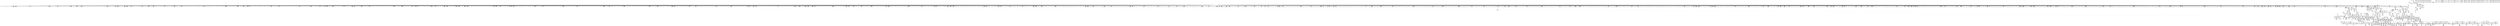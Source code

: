 digraph {
	CE0x4d800c0 [shape=record,shape=Mrecord,label="{CE0x4d800c0|272:_i8*,_:_CRE_1236,1237_}"]
	CE0x4d5c950 [shape=record,shape=Mrecord,label="{CE0x4d5c950|40:_%struct.super_block*,_56:_i8*,_:_CRE_599,600_}"]
	CE0x4d5b910 [shape=record,shape=Mrecord,label="{CE0x4d5b910|40:_%struct.super_block*,_56:_i8*,_:_CRE_586,587_}"]
	CE0x4d08f30 [shape=record,shape=Mrecord,label="{CE0x4d08f30|may_create:_dentry|Function::may_create&Arg::dentry::|*SummSource*}"]
	CE0x4d24b10 [shape=record,shape=Mrecord,label="{CE0x4d24b10|40:_%struct.super_block*,_56:_i8*,_:_CRE_194,195_}"]
	CE0x4d506d0 [shape=record,shape=Mrecord,label="{CE0x4d506d0|may_create:_tmp|*SummSink*}"]
	CE0x4df5d20 [shape=record,shape=Mrecord,label="{CE0x4df5d20|i32_5|*Constant*}"]
	CE0x4d14890 [shape=record,shape=Mrecord,label="{CE0x4d14890|40:_%struct.super_block*,_56:_i8*,_:_CRE_312,320_|*MultipleSource*|Function::may_create&Arg::dir::|security/selinux/hooks.c,1713|Function::selinux_inode_symlink&Arg::dir::}"]
	CE0x4d67890 [shape=record,shape=Mrecord,label="{CE0x4d67890|40:_%struct.super_block*,_56:_i8*,_:_CRE_927,928_}"]
	CE0x4e0b200 [shape=record,shape=Mrecord,label="{CE0x4e0b200|VOIDTB_TE:_CE_8,12_|*MultipleSource*|Function::may_create&Arg::dentry::|security/selinux/hooks.c,1730|Function::selinux_inode_symlink&Arg::dentry::}"]
	CE0x4d67250 [shape=record,shape=Mrecord,label="{CE0x4d67250|40:_%struct.super_block*,_56:_i8*,_:_CRE_922,923_}"]
	CE0x4d47080 [shape=record,shape=Mrecord,label="{CE0x4d47080|40:_%struct.super_block*,_56:_i8*,_:_CRE_88,96_|*MultipleSource*|Function::may_create&Arg::dir::|security/selinux/hooks.c,1713|Function::selinux_inode_symlink&Arg::dir::}"]
	CE0x4de0990 [shape=record,shape=Mrecord,label="{CE0x4de0990|28:_i32,_:_CRE_111,112_}"]
	CE0x4d45380 [shape=record,shape=Mrecord,label="{CE0x4d45380|may_create:_tmp53|security/selinux/hooks.c,1733|*SummSource*}"]
	CE0x4d12310 [shape=record,shape=Mrecord,label="{CE0x4d12310|40:_%struct.super_block*,_56:_i8*,_:_CRE_282,283_}"]
	CE0x4d163b0 [shape=record,shape=Mrecord,label="{CE0x4d163b0|40:_%struct.super_block*,_56:_i8*,_:_CRE_232,236_|*MultipleSource*|Function::may_create&Arg::dir::|security/selinux/hooks.c,1713|Function::selinux_inode_symlink&Arg::dir::}"]
	CE0x4d23310 [shape=record,shape=Mrecord,label="{CE0x4d23310|40:_%struct.super_block*,_56:_i8*,_:_CRE_162,163_}"]
	CE0x4e05ca0 [shape=record,shape=Mrecord,label="{CE0x4e05ca0|may_create:_d_name|security/selinux/hooks.c,1730|*SummSource*}"]
	CE0x4d2c4a0 [shape=record,shape=Mrecord,label="{CE0x4d2c4a0|get_current:_tmp1|*SummSink*}"]
	CE0x4dd0840 [shape=record,shape=Mrecord,label="{CE0x4dd0840|272:_i8*,_:_CRE_1628,1629_}"]
	CE0x4d6c6e0 [shape=record,shape=Mrecord,label="{CE0x4d6c6e0|272:_i8*,_:_CRE_594,595_}"]
	CE0x4dd1e90 [shape=record,shape=Mrecord,label="{CE0x4dd1e90|272:_i8*,_:_CRE_1649,1650_}"]
	CE0x4d7b9c0 [shape=record,shape=Mrecord,label="{CE0x4d7b9c0|272:_i8*,_:_CRE_320,328_|*MultipleSource*|*LoadInst*|security/selinux/hooks.c,1714|security/selinux/hooks.c,1714}"]
	CE0x4e21a90 [shape=record,shape=Mrecord,label="{CE0x4e21a90|i64_17|*Constant*}"]
	CE0x4d12a90 [shape=record,shape=Mrecord,label="{CE0x4d12a90|40:_%struct.super_block*,_56:_i8*,_:_CRE_288,289_}"]
	CE0x4d7e6d0 [shape=record,shape=Mrecord,label="{CE0x4d7e6d0|272:_i8*,_:_CRE_1212,1213_}"]
	CE0x4dd0ea0 [shape=record,shape=Mrecord,label="{CE0x4dd0ea0|272:_i8*,_:_CRE_1634,1635_}"]
	CE0x4cfc480 [shape=record,shape=Mrecord,label="{CE0x4cfc480|may_create:_tmp65|security/selinux/hooks.c,1739|*SummSource*}"]
	CE0x4d17ce0 [shape=record,shape=Mrecord,label="{CE0x4d17ce0|40:_%struct.super_block*,_56:_i8*,_:_CRE_259,260_}"]
	CE0x4dcf5e0 [shape=record,shape=Mrecord,label="{CE0x4dcf5e0|272:_i8*,_:_CRE_1596,1600_|*MultipleSource*|*LoadInst*|security/selinux/hooks.c,1714|security/selinux/hooks.c,1714}"]
	CE0x4dea850 [shape=record,shape=Mrecord,label="{CE0x4dea850|may_create:_tmp28|security/selinux/hooks.c,1717|*SummSink*}"]
	CE0x4d293b0 [shape=record,shape=Mrecord,label="{CE0x4d293b0|may_create:_tmp66|security/selinux/hooks.c,1742}"]
	CE0x4d57e00 [shape=record,shape=Mrecord,label="{CE0x4d57e00|40:_%struct.super_block*,_56:_i8*,_:_CRE_553,554_}"]
	CE0x4d26c00 [shape=record,shape=Mrecord,label="{CE0x4d26c00|get_current:_entry|*SummSource*}"]
	CE0x4d14990 [shape=record,shape=Mrecord,label="{CE0x4d14990|may_create:_tmp7|security/selinux/hooks.c,1706}"]
	CE0x4dd3d60 [shape=record,shape=Mrecord,label="{CE0x4dd3d60|272:_i8*,_:_CRE_1678,1679_}"]
	CE0x4d5bcd0 [shape=record,shape=Mrecord,label="{CE0x4d5bcd0|40:_%struct.super_block*,_56:_i8*,_:_CRE_589,590_}"]
	CE0x4d16b20 [shape=record,shape=Mrecord,label="{CE0x4d16b20|40:_%struct.super_block*,_56:_i8*,_:_CRE_244,245_}"]
	CE0x4d77190 [shape=record,shape=Mrecord,label="{CE0x4d77190|may_create:_s_security|security/selinux/hooks.c,1714}"]
	CE0x4d233d0 [shape=record,shape=Mrecord,label="{CE0x4d233d0|40:_%struct.super_block*,_56:_i8*,_:_CRE_163,164_}"]
	CE0x4d82e70 [shape=record,shape=Mrecord,label="{CE0x4d82e70|272:_i8*,_:_CRE_1279,1280_}"]
	CE0x4d76c00 [shape=record,shape=Mrecord,label="{CE0x4d76c00|272:_i8*,_:_CRE_564,565_}"]
	"CONST[source:2(external),value:2(dynamic)][purpose:{subject}]"
	CE0x4d5fa60 [shape=record,shape=Mrecord,label="{CE0x4d5fa60|40:_%struct.super_block*,_56:_i8*,_:_CRE_688,692_|*MultipleSource*|Function::may_create&Arg::dir::|security/selinux/hooks.c,1713|Function::selinux_inode_symlink&Arg::dir::}"]
	CE0x4de1320 [shape=record,shape=Mrecord,label="{CE0x4de1320|28:_i32,_:_CRE_120,128_|*MultipleSource*|*LoadInst*|security/selinux/hooks.c,1713|security/selinux/hooks.c,1713|security/selinux/hooks.c,1722}"]
	CE0x4d59270 [shape=record,shape=Mrecord,label="{CE0x4d59270|272:_i8*,_:_CRE_1342,1343_}"]
	CE0x4d64e10 [shape=record,shape=Mrecord,label="{CE0x4d64e10|40:_%struct.super_block*,_56:_i8*,_:_CRE_893,894_}"]
	CE0x4d77480 [shape=record,shape=Mrecord,label="{CE0x4d77480|may_create:_i_sb|security/selinux/hooks.c,1714|*SummSink*}"]
	CE0x4d65310 [shape=record,shape=Mrecord,label="{CE0x4d65310|40:_%struct.super_block*,_56:_i8*,_:_CRE_897,898_}"]
	CE0x4d814f0 [shape=record,shape=Mrecord,label="{CE0x4d814f0|272:_i8*,_:_CRE_1255,1256_}"]
	CE0x4d5a510 [shape=record,shape=Mrecord,label="{CE0x4d5a510|40:_%struct.super_block*,_56:_i8*,_:_CRE_570,571_}"]
	CE0x4d78740 [shape=record,shape=Mrecord,label="{CE0x4d78740|272:_i8*,_:_CRE_96,104_|*MultipleSource*|*LoadInst*|security/selinux/hooks.c,1714|security/selinux/hooks.c,1714}"]
	CE0x4d7f840 [shape=record,shape=Mrecord,label="{CE0x4d7f840|272:_i8*,_:_CRE_1228,1229_}"]
	CE0x4d13210 [shape=record,shape=Mrecord,label="{CE0x4d13210|40:_%struct.super_block*,_56:_i8*,_:_CRE_294,295_}"]
	CE0x4d3ecc0 [shape=record,shape=Mrecord,label="{CE0x4d3ecc0|VOIDTB_TE:_CE_186,187_}"]
	CE0x4d23190 [shape=record,shape=Mrecord,label="{CE0x4d23190|40:_%struct.super_block*,_56:_i8*,_:_CRE_160,161_}"]
	CE0x4d1db70 [shape=record,shape=Mrecord,label="{CE0x4d1db70|i64_2|*Constant*|*SummSink*}"]
	CE0x4d6d070 [shape=record,shape=Mrecord,label="{CE0x4d6d070|272:_i8*,_:_CRE_603,604_}"]
	CE0x4d6b5e0 [shape=record,shape=Mrecord,label="{CE0x4d6b5e0|272:_i8*,_:_CRE_578,579_}"]
	CE0x4dda1d0 [shape=record,shape=Mrecord,label="{CE0x4dda1d0|may_create:_tmp56|security/selinux/hooks.c,1736|*SummSink*}"]
	CE0x4d1f3d0 [shape=record,shape=Mrecord,label="{CE0x4d1f3d0|i64*_getelementptr_inbounds_(_26_x_i64_,_26_x_i64_*___llvm_gcov_ctr217,_i64_0,_i64_6)|*Constant*|*SummSource*}"]
	CE0x4d14390 [shape=record,shape=Mrecord,label="{CE0x4d14390|40:_%struct.super_block*,_56:_i8*,_:_CRE_308,309_}"]
	CE0x4dd2710 [shape=record,shape=Mrecord,label="{CE0x4dd2710|272:_i8*,_:_CRE_1657,1658_}"]
	CE0x4d60ca0 [shape=record,shape=Mrecord,label="{CE0x4d60ca0|40:_%struct.super_block*,_56:_i8*,_:_CRE_760,768_|*MultipleSource*|Function::may_create&Arg::dir::|security/selinux/hooks.c,1713|Function::selinux_inode_symlink&Arg::dir::}"]
	CE0x4d03a40 [shape=record,shape=Mrecord,label="{CE0x4d03a40|40:_%struct.super_block*,_56:_i8*,_:_CRE_564,565_}"]
	CE0x4df3cb0 [shape=record,shape=Mrecord,label="{CE0x4df3cb0|i64_13|*Constant*}"]
	CE0x4cfd230 [shape=record,shape=Mrecord,label="{CE0x4cfd230|40:_%struct.super_block*,_56:_i8*,_:_CRE_138,139_}"]
	CE0x4d2a380 [shape=record,shape=Mrecord,label="{CE0x4d2a380|may_create:_i_security|security/selinux/hooks.c,1713|*SummSink*}"]
	CE0x4cf50a0 [shape=record,shape=Mrecord,label="{CE0x4cf50a0|selinux_inode_symlink:_bb}"]
	CE0x4dd5d90 [shape=record,shape=Mrecord,label="{CE0x4dd5d90|272:_i8*,_:_CRE_1792,1800_|*MultipleSource*|*LoadInst*|security/selinux/hooks.c,1714|security/selinux/hooks.c,1714}"]
	CE0x4d69ee0 [shape=record,shape=Mrecord,label="{CE0x4d69ee0|may_create:_tmp22|*LoadInst*|security/selinux/hooks.c,1713}"]
	CE0x4ddfc90 [shape=record,shape=Mrecord,label="{CE0x4ddfc90|28:_i32,_:_CRE_99,100_}"]
	CE0x4dde490 [shape=record,shape=Mrecord,label="{CE0x4dde490|28:_i32,_:_CRE_75,76_}"]
	CE0x4d2f580 [shape=record,shape=Mrecord,label="{CE0x4d2f580|may_create:_tmp6|security/selinux/hooks.c,1706|*SummSink*}"]
	CE0x4e0ca30 [shape=record,shape=Mrecord,label="{CE0x4e0ca30|i64_15|*Constant*|*SummSink*}"]
	CE0x4d0fc10 [shape=record,shape=Mrecord,label="{CE0x4d0fc10|may_create:_land.lhs.true|*SummSource*}"]
	CE0x4d83e80 [shape=record,shape=Mrecord,label="{CE0x4d83e80|272:_i8*,_:_CRE_1313,1314_}"]
	CE0x4d3f430 [shape=record,shape=Mrecord,label="{CE0x4d3f430|VOIDTB_TE:_CE_193,194_}"]
	CE0x4d41300 [shape=record,shape=Mrecord,label="{CE0x4d41300|VOIDTB_TE:_CE_222,223_}"]
	CE0x4d6e4a0 [shape=record,shape=Mrecord,label="{CE0x4d6e4a0|272:_i8*,_:_CRE_622,623_}"]
	CE0x4ddee90 [shape=record,shape=Mrecord,label="{CE0x4ddee90|28:_i32,_:_CRE_85,86_}"]
	CE0x4d443e0 [shape=record,shape=Mrecord,label="{CE0x4d443e0|i64*_getelementptr_inbounds_(_26_x_i64_,_26_x_i64_*___llvm_gcov_ctr217,_i64_0,_i64_19)|*Constant*}"]
	CE0x4d533c0 [shape=record,shape=Mrecord,label="{CE0x4d533c0|40:_%struct.super_block*,_56:_i8*,_:_CRE_376,384_|*MultipleSource*|Function::may_create&Arg::dir::|security/selinux/hooks.c,1713|Function::selinux_inode_symlink&Arg::dir::}"]
	CE0x4d14750 [shape=record,shape=Mrecord,label="{CE0x4d14750|40:_%struct.super_block*,_56:_i8*,_:_CRE_311,312_}"]
	CE0x4d53180 [shape=record,shape=Mrecord,label="{CE0x4d53180|40:_%struct.super_block*,_56:_i8*,_:_CRE_360,376_|*MultipleSource*|Function::may_create&Arg::dir::|security/selinux/hooks.c,1713|Function::selinux_inode_symlink&Arg::dir::}"]
	CE0x4d28420 [shape=record,shape=Mrecord,label="{CE0x4d28420|i32_22|*Constant*|*SummSource*}"]
	CE0x4dcfb50 [shape=record,shape=Mrecord,label="{CE0x4dcfb50|272:_i8*,_:_CRE_1617,1618_}"]
	CE0x4d28830 [shape=record,shape=Mrecord,label="{CE0x4d28830|may_create:_security|security/selinux/hooks.c,1706|*SummSource*}"]
	CE0x4d08fa0 [shape=record,shape=Mrecord,label="{CE0x4d08fa0|may_create:_dentry|Function::may_create&Arg::dentry::|*SummSink*}"]
	CE0x4d62260 [shape=record,shape=Mrecord,label="{CE0x4d62260|40:_%struct.super_block*,_56:_i8*,_:_CRE_848,856_|*MultipleSource*|Function::may_create&Arg::dir::|security/selinux/hooks.c,1713|Function::selinux_inode_symlink&Arg::dir::}"]
	CE0x4dd0b70 [shape=record,shape=Mrecord,label="{CE0x4dd0b70|272:_i8*,_:_CRE_1631,1632_}"]
	CE0x4d27970 [shape=record,shape=Mrecord,label="{CE0x4d27970|may_create:_cred|security/selinux/hooks.c,1706|*SummSource*}"]
	CE0x4e1e850 [shape=record,shape=Mrecord,label="{CE0x4e1e850|may_create:_tmp55|security/selinux/hooks.c,1735|*SummSink*}"]
	CE0x4d71990 [shape=record,shape=Mrecord,label="{CE0x4d71990|272:_i8*,_:_CRE_408,409_}"]
	CE0x4d1da30 [shape=record,shape=Mrecord,label="{CE0x4d1da30|i64_2|*Constant*}"]
	CE0x4d168f0 [shape=record,shape=Mrecord,label="{CE0x4d168f0|40:_%struct.super_block*,_56:_i8*,_:_CRE_242,243_}"]
	CE0x4d63510 [shape=record,shape=Mrecord,label="{CE0x4d63510|40:_%struct.super_block*,_56:_i8*,_:_CRE_873,874_}"]
	CE0x4daf080 [shape=record,shape=Mrecord,label="{CE0x4daf080|get_current:_tmp4|./arch/x86/include/asm/current.h,14}"]
	CE0x4d26ec0 [shape=record,shape=Mrecord,label="{CE0x4d26ec0|may_create:_tmp2|*SummSink*}"]
	CE0x4e3c6a0 [shape=record,shape=Mrecord,label="{CE0x4e3c6a0|get_current:_tmp1}"]
	CE0x4d5aa10 [shape=record,shape=Mrecord,label="{CE0x4d5aa10|40:_%struct.super_block*,_56:_i8*,_:_CRE_574,575_}"]
	CE0x4d598d0 [shape=record,shape=Mrecord,label="{CE0x4d598d0|272:_i8*,_:_CRE_1348,1349_}"]
	CE0x4d153a0 [shape=record,shape=Mrecord,label="{CE0x4d153a0|may_create:_if.end30|*SummSource*}"]
	CE0x4d46800 [shape=record,shape=Mrecord,label="{CE0x4d46800|i32_10|*Constant*}"]
	CE0x4d24090 [shape=record,shape=Mrecord,label="{CE0x4d24090|40:_%struct.super_block*,_56:_i8*,_:_CRE_180,181_}"]
	CE0x4dd1720 [shape=record,shape=Mrecord,label="{CE0x4dd1720|272:_i8*,_:_CRE_1642,1643_}"]
	CE0x4d4fd30 [shape=record,shape=Mrecord,label="{CE0x4d4fd30|28:_i32,_:_CRE_52,53_}"]
	CE0x4dd9db0 [shape=record,shape=Mrecord,label="{CE0x4dd9db0|i64_21|*Constant*}"]
	CE0x4d73750 [shape=record,shape=Mrecord,label="{CE0x4d73750|272:_i8*,_:_CRE_436,437_}"]
	CE0x4ddd890 [shape=record,shape=Mrecord,label="{CE0x4ddd890|28:_i32,_:_CRE_63,64_}"]
	CE0x4d088e0 [shape=record,shape=Mrecord,label="{CE0x4d088e0|may_create:_tobool|security/selinux/hooks.c,1706}"]
	CE0x4d09700 [shape=record,shape=Mrecord,label="{CE0x4d09700|40:_%struct.super_block*,_56:_i8*,_:_CRE_32,40_|*MultipleSource*|Function::may_create&Arg::dir::|security/selinux/hooks.c,1713|Function::selinux_inode_symlink&Arg::dir::}"]
	CE0x4d5d850 [shape=record,shape=Mrecord,label="{CE0x4d5d850|40:_%struct.super_block*,_56:_i8*,_:_CRE_611,612_}"]
	CE0x4d67c50 [shape=record,shape=Mrecord,label="{CE0x4d67c50|40:_%struct.super_block*,_56:_i8*,_:_CRE_930,931_}"]
	CE0x4d43ac0 [shape=record,shape=Mrecord,label="{CE0x4d43ac0|may_create:_call22|security/selinux/hooks.c,1729}"]
	CE0x4d2c040 [shape=record,shape=Mrecord,label="{CE0x4d2c040|may_create:_tobool|security/selinux/hooks.c,1706|*SummSink*}"]
	CE0x4d7e2b0 [shape=record,shape=Mrecord,label="{CE0x4d7e2b0|272:_i8*,_:_CRE_20,21_|*MultipleSource*|*LoadInst*|security/selinux/hooks.c,1714|security/selinux/hooks.c,1714}"]
	CE0x4d160e0 [shape=record,shape=Mrecord,label="{CE0x4d160e0|40:_%struct.super_block*,_56:_i8*,_:_CRE_216,224_|*MultipleSource*|Function::may_create&Arg::dir::|security/selinux/hooks.c,1713|Function::selinux_inode_symlink&Arg::dir::}"]
	CE0x4d50240 [shape=record,shape=Mrecord,label="{CE0x4d50240|28:_i32,_:_CRE_58,59_}"]
	CE0x4d03540 [shape=record,shape=Mrecord,label="{CE0x4d03540|40:_%struct.super_block*,_56:_i8*,_:_CRE_560,561_}"]
	CE0x4de1dc0 [shape=record,shape=Mrecord,label="{CE0x4de1dc0|28:_i32,_:_CRE_168,184_|*MultipleSource*|*LoadInst*|security/selinux/hooks.c,1713|security/selinux/hooks.c,1713|security/selinux/hooks.c,1722}"]
	CE0x4df2290 [shape=record,shape=Mrecord,label="{CE0x4df2290|may_create:_tmp35|security/selinux/hooks.c,1726}"]
	CE0x4d54800 [shape=record,shape=Mrecord,label="{CE0x4d54800|40:_%struct.super_block*,_56:_i8*,_:_CRE_448,456_|*MultipleSource*|Function::may_create&Arg::dir::|security/selinux/hooks.c,1713|Function::selinux_inode_symlink&Arg::dir::}"]
	CE0x4d07060 [shape=record,shape=Mrecord,label="{CE0x4d07060|i64*_getelementptr_inbounds_(_2_x_i64_,_2_x_i64_*___llvm_gcov_ctr223,_i64_0,_i64_0)|*Constant*}"]
	CE0x4dcdec0 [shape=record,shape=Mrecord,label="{CE0x4dcdec0|272:_i8*,_:_CRE_1366,1367_}"]
	CE0x4dd5480 [shape=record,shape=Mrecord,label="{CE0x4dd5480|272:_i8*,_:_CRE_1752,1760_|*MultipleSource*|*LoadInst*|security/selinux/hooks.c,1714|security/selinux/hooks.c,1714}"]
	CE0x4d0d280 [shape=record,shape=Mrecord,label="{CE0x4d0d280|may_create:_land.lhs.true2|*SummSource*}"]
	CE0x4d3f100 [shape=record,shape=Mrecord,label="{CE0x4d3f100|VOIDTB_TE:_CE_190,191_}"]
	CE0x4d83f90 [shape=record,shape=Mrecord,label="{CE0x4d83f90|272:_i8*,_:_CRE_1314,1315_}"]
	CE0x4d17560 [shape=record,shape=Mrecord,label="{CE0x4d17560|40:_%struct.super_block*,_56:_i8*,_:_CRE_253,254_}"]
	CE0x4e0bf10 [shape=record,shape=Mrecord,label="{CE0x4e0bf10|may_create:_and|security/selinux/hooks.c,1728}"]
	CE0x4dd0a60 [shape=record,shape=Mrecord,label="{CE0x4dd0a60|272:_i8*,_:_CRE_1630,1631_}"]
	CE0x4df00e0 [shape=record,shape=Mrecord,label="{CE0x4df00e0|28:_i32,_:_CRE_8,9_}"]
	CE0x4d1d8b0 [shape=record,shape=Mrecord,label="{CE0x4d1d8b0|i64_3|*Constant*|*SummSource*}"]
	CE0x4dd5650 [shape=record,shape=Mrecord,label="{CE0x4dd5650|272:_i8*,_:_CRE_1760,1764_|*MultipleSource*|*LoadInst*|security/selinux/hooks.c,1714|security/selinux/hooks.c,1714}"]
	CE0x4daf1d0 [shape=record,shape=Mrecord,label="{CE0x4daf1d0|get_current:_tmp3}"]
	CE0x4df4d10 [shape=record,shape=Mrecord,label="{CE0x4df4d10|may_create:_tmp38|security/selinux/hooks.c,1728}"]
	CE0x4ddcbf0 [shape=record,shape=Mrecord,label="{CE0x4ddcbf0|may_create:_tmp62|security/selinux/hooks.c,1739|*SummSource*}"]
	CE0x4d71770 [shape=record,shape=Mrecord,label="{CE0x4d71770|272:_i8*,_:_CRE_406,407_}"]
	CE0x4de0660 [shape=record,shape=Mrecord,label="{CE0x4de0660|28:_i32,_:_CRE_108,109_}"]
	CE0x4d19940 [shape=record,shape=Mrecord,label="{CE0x4d19940|i32_1706|*Constant*|*SummSource*}"]
	CE0x4d6ad60 [shape=record,shape=Mrecord,label="{CE0x4d6ad60|272:_i8*,_:_CRE_570,571_}"]
	CE0x4de1540 [shape=record,shape=Mrecord,label="{CE0x4de1540|28:_i32,_:_CRE_136,144_|*MultipleSource*|*LoadInst*|security/selinux/hooks.c,1713|security/selinux/hooks.c,1713|security/selinux/hooks.c,1722}"]
	CE0x4d0f120 [shape=record,shape=Mrecord,label="{CE0x4d0f120|may_create:_land.lhs.true|*SummSink*}"]
	CE0x4d172e0 [shape=record,shape=Mrecord,label="{CE0x4d172e0|40:_%struct.super_block*,_56:_i8*,_:_CRE_251,252_}"]
	CE0x4de23c0 [shape=record,shape=Mrecord,label="{CE0x4de23c0|28:_i32,_:_CRE_200,208_|*MultipleSource*|*LoadInst*|security/selinux/hooks.c,1713|security/selinux/hooks.c,1713|security/selinux/hooks.c,1722}"]
	CE0x4d63790 [shape=record,shape=Mrecord,label="{CE0x4d63790|40:_%struct.super_block*,_56:_i8*,_:_CRE_875,876_}"]
	CE0x4d1d120 [shape=record,shape=Mrecord,label="{CE0x4d1d120|may_create:_if.then29}"]
	CE0x4d2c2a0 [shape=record,shape=Mrecord,label="{CE0x4d2c2a0|i64*_getelementptr_inbounds_(_2_x_i64_,_2_x_i64_*___llvm_gcov_ctr98,_i64_0,_i64_0)|*Constant*|*SummSink*}"]
	CE0x4d84920 [shape=record,shape=Mrecord,label="{CE0x4d84920|272:_i8*,_:_CRE_1323,1324_}"]
	CE0x4d17920 [shape=record,shape=Mrecord,label="{CE0x4d17920|40:_%struct.super_block*,_56:_i8*,_:_CRE_256,257_}"]
	CE0x4dd3e70 [shape=record,shape=Mrecord,label="{CE0x4dd3e70|272:_i8*,_:_CRE_1679,1680_}"]
	CE0x4d6f160 [shape=record,shape=Mrecord,label="{CE0x4d6f160|272:_i8*,_:_CRE_640,648_|*MultipleSource*|*LoadInst*|security/selinux/hooks.c,1714|security/selinux/hooks.c,1714}"]
	CE0x4d0f2d0 [shape=record,shape=Mrecord,label="{CE0x4d0f2d0|may_create:_if.then16|*SummSource*}"]
	CE0x4d112d0 [shape=record,shape=Mrecord,label="{CE0x4d112d0|40:_%struct.super_block*,_56:_i8*,_:_CRE_269,270_}"]
	CE0x4de4c50 [shape=record,shape=Mrecord,label="{CE0x4de4c50|i64_10|*Constant*|*SummSink*}"]
	CE0x4d4eb10 [shape=record,shape=Mrecord,label="{CE0x4d4eb10|28:_i32,_:_CRE_20,21_}"]
	CE0x4d2eb40 [shape=record,shape=Mrecord,label="{CE0x4d2eb40|_call_void_mcount()_#3|*SummSource*}"]
	CE0x4e05c30 [shape=record,shape=Mrecord,label="{CE0x4e05c30|may_create:_tmp46|security/selinux/hooks.c,1729|*SummSink*}"]
	CE0x4d63650 [shape=record,shape=Mrecord,label="{CE0x4d63650|40:_%struct.super_block*,_56:_i8*,_:_CRE_874,875_}"]
	CE0x4e32380 [shape=record,shape=Mrecord,label="{CE0x4e32380|get_current:_bb}"]
	CE0x4d3cc50 [shape=record,shape=Mrecord,label="{CE0x4d3cc50|may_create:_tmp14|security/selinux/hooks.c,1706}"]
	CE0x4d53d00 [shape=record,shape=Mrecord,label="{CE0x4d53d00|40:_%struct.super_block*,_56:_i8*,_:_CRE_408,416_|*MultipleSource*|Function::may_create&Arg::dir::|security/selinux/hooks.c,1713|Function::selinux_inode_symlink&Arg::dir::}"]
	CE0x4d55340 [shape=record,shape=Mrecord,label="{CE0x4d55340|40:_%struct.super_block*,_56:_i8*,_:_CRE_474,475_}"]
	CE0x4d823d0 [shape=record,shape=Mrecord,label="{CE0x4d823d0|272:_i8*,_:_CRE_1269,1270_}"]
	CE0x4d79960 [shape=record,shape=Mrecord,label="{CE0x4d79960|272:_i8*,_:_CRE_176,184_|*MultipleSource*|*LoadInst*|security/selinux/hooks.c,1714|security/selinux/hooks.c,1714}"]
	CE0x4dddf90 [shape=record,shape=Mrecord,label="{CE0x4dddf90|28:_i32,_:_CRE_70,71_}"]
	CE0x4d0d390 [shape=record,shape=Mrecord,label="{CE0x4d0d390|may_create:_land.lhs.true2|*SummSink*}"]
	CE0x4dedf90 [shape=record,shape=Mrecord,label="{CE0x4dedf90|may_create:_u|security/selinux/hooks.c,1720}"]
	CE0x4d7d0a0 [shape=record,shape=Mrecord,label="{CE0x4d7d0a0|272:_i8*,_:_CRE_398,399_}"]
	CE0x4d24d50 [shape=record,shape=Mrecord,label="{CE0x4d24d50|40:_%struct.super_block*,_56:_i8*,_:_CRE_197,198_}"]
	CE0x4d83d70 [shape=record,shape=Mrecord,label="{CE0x4d83d70|272:_i8*,_:_CRE_1312,1313_}"]
	CE0x4d11410 [shape=record,shape=Mrecord,label="{CE0x4d11410|40:_%struct.super_block*,_56:_i8*,_:_CRE_270,271_}"]
	CE0x4d248d0 [shape=record,shape=Mrecord,label="{CE0x4d248d0|40:_%struct.super_block*,_56:_i8*,_:_CRE_191,192_}"]
	CE0x4ddf490 [shape=record,shape=Mrecord,label="{CE0x4ddf490|28:_i32,_:_CRE_91,92_}"]
	CE0x4d55100 [shape=record,shape=Mrecord,label="{CE0x4d55100|40:_%struct.super_block*,_56:_i8*,_:_CRE_473,474_}"]
	CE0x4d230d0 [shape=record,shape=Mrecord,label="{CE0x4d230d0|40:_%struct.super_block*,_56:_i8*,_:_CRE_159,160_}"]
	CE0x4cf3e40 [shape=record,shape=Mrecord,label="{CE0x4cf3e40|may_create:_if.end26|*SummSink*}"]
	CE0x4d6f050 [shape=record,shape=Mrecord,label="{CE0x4d6f050|272:_i8*,_:_CRE_632,640_|*MultipleSource*|*LoadInst*|security/selinux/hooks.c,1714|security/selinux/hooks.c,1714}"]
	CE0x4dda680 [shape=record,shape=Mrecord,label="{CE0x4dda680|may_create:_tmp57|security/selinux/hooks.c,1736|*SummSource*}"]
	CE0x4d453f0 [shape=record,shape=Mrecord,label="{CE0x4d453f0|may_create:_tmp53|security/selinux/hooks.c,1733}"]
	CE0x4dde190 [shape=record,shape=Mrecord,label="{CE0x4dde190|28:_i32,_:_CRE_72,73_}"]
	CE0x4d6df50 [shape=record,shape=Mrecord,label="{CE0x4d6df50|272:_i8*,_:_CRE_617,618_}"]
	CE0x4df3490 [shape=record,shape=Mrecord,label="{CE0x4df3490|may_create:_tobool18|security/selinux/hooks.c,1728|*SummSource*}"]
	CE0x4e046d0 [shape=record,shape=Mrecord,label="{CE0x4e046d0|may_create:_tmp44|security/selinux/hooks.c,1728|*SummSource*}"]
	CE0x4d3eaa0 [shape=record,shape=Mrecord,label="{CE0x4d3eaa0|VOIDTB_TE:_CE_184,185_}"]
	CE0x4d12590 [shape=record,shape=Mrecord,label="{CE0x4d12590|40:_%struct.super_block*,_56:_i8*,_:_CRE_284,285_}"]
	CE0x4d11690 [shape=record,shape=Mrecord,label="{CE0x4d11690|40:_%struct.super_block*,_56:_i8*,_:_CRE_272,273_}"]
	CE0x4df4160 [shape=record,shape=Mrecord,label="{CE0x4df4160|i64_14|*Constant*|*SummSource*}"]
	CE0x4d67d90 [shape=record,shape=Mrecord,label="{CE0x4d67d90|40:_%struct.super_block*,_56:_i8*,_:_CRE_931,932_}"]
	CE0x4d22d10 [shape=record,shape=Mrecord,label="{CE0x4d22d10|40:_%struct.super_block*,_56:_i8*,_:_CRE_154,155_}"]
	CE0x4dea640 [shape=record,shape=Mrecord,label="{CE0x4dea640|may_create:_create_sid|security/selinux/hooks.c,1717|*SummSink*}"]
	CE0x4d824e0 [shape=record,shape=Mrecord,label="{CE0x4d824e0|272:_i8*,_:_CRE_1270,1271_}"]
	CE0x4df6490 [shape=record,shape=Mrecord,label="{CE0x4df6490|may_create:_flags|security/selinux/hooks.c,1728}"]
	CE0x4dde090 [shape=record,shape=Mrecord,label="{CE0x4dde090|28:_i32,_:_CRE_71,72_}"]
	CE0x4d09b00 [shape=record,shape=Mrecord,label="{CE0x4d09b00|40:_%struct.super_block*,_56:_i8*,_:_CRE_64,72_|*MultipleSource*|Function::may_create&Arg::dir::|security/selinux/hooks.c,1713|Function::selinux_inode_symlink&Arg::dir::}"]
	CE0x4d74eb0 [shape=record,shape=Mrecord,label="{CE0x4d74eb0|272:_i8*,_:_CRE_458,459_}"]
	CE0x4d52340 [shape=record,shape=Mrecord,label="{CE0x4d52340|may_create:_call4|security/selinux/hooks.c,1706}"]
	CE0x4d513d0 [shape=record,shape=Mrecord,label="{CE0x4d513d0|i64*_getelementptr_inbounds_(_26_x_i64_,_26_x_i64_*___llvm_gcov_ctr217,_i64_0,_i64_9)|*Constant*|*SummSource*}"]
	CE0x4d66e90 [shape=record,shape=Mrecord,label="{CE0x4d66e90|40:_%struct.super_block*,_56:_i8*,_:_CRE_919,920_}"]
	CE0x4e20640 [shape=record,shape=Mrecord,label="{CE0x4e20640|may_create:_tmp47|security/selinux/hooks.c,1731|*SummSink*}"]
	CE0x4ddef90 [shape=record,shape=Mrecord,label="{CE0x4ddef90|28:_i32,_:_CRE_86,87_}"]
	CE0x4d64190 [shape=record,shape=Mrecord,label="{CE0x4d64190|40:_%struct.super_block*,_56:_i8*,_:_CRE_883,884_}"]
	CE0x4d2ab80 [shape=record,shape=Mrecord,label="{CE0x4d2ab80|may_create:_tobool1|security/selinux/hooks.c,1706|*SummSink*}"]
	CE0x4d61560 [shape=record,shape=Mrecord,label="{CE0x4d61560|40:_%struct.super_block*,_56:_i8*,_:_CRE_800,804_|*MultipleSource*|Function::may_create&Arg::dir::|security/selinux/hooks.c,1713|Function::selinux_inode_symlink&Arg::dir::}"]
	CE0x4cfd9a0 [shape=record,shape=Mrecord,label="{CE0x4cfd9a0|40:_%struct.super_block*,_56:_i8*,_:_CRE_147,148_}"]
	CE0x4e2a5d0 [shape=record,shape=Mrecord,label="{CE0x4e2a5d0|may_create:_tmp63|security/selinux/hooks.c,1739|*SummSource*}"]
	CE0x4e08110 [shape=record,shape=Mrecord,label="{CE0x4e08110|VOIDTB_TE:_CE_112,144_|*MultipleSource*|Function::may_create&Arg::dentry::|security/selinux/hooks.c,1730|Function::selinux_inode_symlink&Arg::dentry::}"]
	CE0x4e0a760 [shape=record,shape=Mrecord,label="{CE0x4e0a760|VOIDTB_TE:_CE_170,171_}"]
	CE0x4dcf240 [shape=record,shape=Mrecord,label="{CE0x4dcf240|272:_i8*,_:_CRE_1584,1592_|*MultipleSource*|*LoadInst*|security/selinux/hooks.c,1714|security/selinux/hooks.c,1714}"]
	CE0x4d75a20 [shape=record,shape=Mrecord,label="{CE0x4d75a20|272:_i8*,_:_CRE_488,496_|*MultipleSource*|*LoadInst*|security/selinux/hooks.c,1714|security/selinux/hooks.c,1714}"]
	CE0x4d59d10 [shape=record,shape=Mrecord,label="{CE0x4d59d10|272:_i8*,_:_CRE_1352,1353_}"]
	CE0x4d296e0 [shape=record,shape=Mrecord,label="{CE0x4d296e0|i64*_getelementptr_inbounds_(_26_x_i64_,_26_x_i64_*___llvm_gcov_ctr217,_i64_0,_i64_25)|*Constant*|*SummSource*}"]
	CE0x4d7da60 [shape=record,shape=Mrecord,label="{CE0x4d7da60|i32_8|*Constant*}"]
	CE0x4dd1500 [shape=record,shape=Mrecord,label="{CE0x4dd1500|272:_i8*,_:_CRE_1640,1641_}"]
	CE0x4e1ee90 [shape=record,shape=Mrecord,label="{CE0x4e1ee90|may_create:_call27|security/selinux/hooks.c,1735|*SummSink*}"]
	CE0x4d11190 [shape=record,shape=Mrecord,label="{CE0x4d11190|40:_%struct.super_block*,_56:_i8*,_:_CRE_268,269_}"]
	CE0x4d69610 [shape=record,shape=Mrecord,label="{CE0x4d69610|40:_%struct.super_block*,_56:_i8*,_:_CRE_982,983_}"]
	CE0x4dd31b0 [shape=record,shape=Mrecord,label="{CE0x4dd31b0|272:_i8*,_:_CRE_1667,1668_}"]
	CE0x4d03fa0 [shape=record,shape=Mrecord,label="{CE0x4d03fa0|_ret_%struct.task_struct*_%tmp4,_!dbg_!27714|./arch/x86/include/asm/current.h,14}"]
	CE0x4dd6fb0 [shape=record,shape=Mrecord,label="{CE0x4dd6fb0|272:_i8*,_:_CRE_1873,1874_}"]
	CE0x4d09390 [shape=record,shape=Mrecord,label="{CE0x4d09390|i16_9|*Constant*}"]
	CE0x4d2b220 [shape=record,shape=Mrecord,label="{CE0x4d2b220|i64_4|*Constant*|*SummSource*}"]
	CE0x4dedcc0 [shape=record,shape=Mrecord,label="{CE0x4dedcc0|i8_10|*Constant*|*SummSource*}"]
	CE0x4d11f50 [shape=record,shape=Mrecord,label="{CE0x4d11f50|40:_%struct.super_block*,_56:_i8*,_:_CRE_279,280_}"]
	CE0x4d5e250 [shape=record,shape=Mrecord,label="{CE0x4d5e250|40:_%struct.super_block*,_56:_i8*,_:_CRE_619,620_}"]
	CE0x4e04020 [shape=record,shape=Mrecord,label="{CE0x4e04020|may_create:_tmp43|security/selinux/hooks.c,1728}"]
	CE0x4d6c190 [shape=record,shape=Mrecord,label="{CE0x4d6c190|272:_i8*,_:_CRE_589,590_}"]
	CE0x4d7b490 [shape=record,shape=Mrecord,label="{CE0x4d7b490|272:_i8*,_:_CRE_296,304_|*MultipleSource*|*LoadInst*|security/selinux/hooks.c,1714|security/selinux/hooks.c,1714}"]
	CE0x4e052e0 [shape=record,shape=Mrecord,label="{CE0x4e052e0|may_create:_sid21|security/selinux/hooks.c,1729|*SummSource*}"]
	CE0x4d23d90 [shape=record,shape=Mrecord,label="{CE0x4d23d90|40:_%struct.super_block*,_56:_i8*,_:_CRE_176,177_}"]
	CE0x4dea280 [shape=record,shape=Mrecord,label="{CE0x4dea280|may_create:_tmp28|security/selinux/hooks.c,1717}"]
	CE0x4d23550 [shape=record,shape=Mrecord,label="{CE0x4d23550|40:_%struct.super_block*,_56:_i8*,_:_CRE_165,166_}"]
	CE0x4de2d80 [shape=record,shape=Mrecord,label="{CE0x4de2d80|i32_9437184|*Constant*|*SummSink*}"]
	CE0x4dcece0 [shape=record,shape=Mrecord,label="{CE0x4dcece0|272:_i8*,_:_CRE_1392,1536_|*MultipleSource*|*LoadInst*|security/selinux/hooks.c,1714|security/selinux/hooks.c,1714}"]
	CE0x4d130d0 [shape=record,shape=Mrecord,label="{CE0x4d130d0|40:_%struct.super_block*,_56:_i8*,_:_CRE_293,294_}"]
	CE0x4e08210 [shape=record,shape=Mrecord,label="{CE0x4e08210|VOIDTB_TE:_CE_144,145_}"]
	CE0x4d6ec10 [shape=record,shape=Mrecord,label="{CE0x4d6ec10|272:_i8*,_:_CRE_629,630_}"]
	CE0x4e0aa90 [shape=record,shape=Mrecord,label="{CE0x4e0aa90|VOIDTB_TE:_CE_173,174_}"]
	CE0x4e1e6e0 [shape=record,shape=Mrecord,label="{CE0x4e1e6e0|may_create:_tmp55|security/selinux/hooks.c,1735|*SummSource*}"]
	CE0x4d515d0 [shape=record,shape=Mrecord,label="{CE0x4d515d0|may_create:_tmp17|security/selinux/hooks.c,1706}"]
	CE0x4d6e8e0 [shape=record,shape=Mrecord,label="{CE0x4d6e8e0|272:_i8*,_:_CRE_626,627_}"]
	CE0x4d7cd40 [shape=record,shape=Mrecord,label="{CE0x4d7cd40|272:_i8*,_:_CRE_396,397_}"]
	CE0x4d597c0 [shape=record,shape=Mrecord,label="{CE0x4d597c0|272:_i8*,_:_CRE_1347,1348_}"]
	CE0x4d5d490 [shape=record,shape=Mrecord,label="{CE0x4d5d490|40:_%struct.super_block*,_56:_i8*,_:_CRE_608,609_}"]
	CE0x4d65f90 [shape=record,shape=Mrecord,label="{CE0x4d65f90|40:_%struct.super_block*,_56:_i8*,_:_CRE_907,908_}"]
	CE0x4dcf980 [shape=record,shape=Mrecord,label="{CE0x4dcf980|272:_i8*,_:_CRE_1608,1612_|*MultipleSource*|*LoadInst*|security/selinux/hooks.c,1714|security/selinux/hooks.c,1714}"]
	CE0x4de5b10 [shape=record,shape=Mrecord,label="{CE0x4de5b10|may_create:_tmp32|security/selinux/hooks.c,1725|*SummSink*}"]
	CE0x4d2a050 [shape=record,shape=Mrecord,label="{CE0x4d2a050|may_create:_tmp67|security/selinux/hooks.c,1742|*SummSource*}"]
	CE0x4d587d0 [shape=record,shape=Mrecord,label="{CE0x4d587d0|272:_i8*,_:_CRE_1332,1333_}"]
	CE0x4ddb800 [shape=record,shape=Mrecord,label="{CE0x4ddb800|i64*_getelementptr_inbounds_(_26_x_i64_,_26_x_i64_*___llvm_gcov_ctr217,_i64_0,_i64_23)|*Constant*}"]
	CE0x4dd11d0 [shape=record,shape=Mrecord,label="{CE0x4dd11d0|272:_i8*,_:_CRE_1637,1638_}"]
	CE0x4d57bc0 [shape=record,shape=Mrecord,label="{CE0x4d57bc0|40:_%struct.super_block*,_56:_i8*,_:_CRE_552,553_}"]
	CE0x4d1d5d0 [shape=record,shape=Mrecord,label="{CE0x4d1d5d0|selinux_inode_symlink:_call|security/selinux/hooks.c,2779|*SummSink*}"]
	CE0x4dde390 [shape=record,shape=Mrecord,label="{CE0x4dde390|28:_i32,_:_CRE_74,75_}"]
	CE0x4d4ffa0 [shape=record,shape=Mrecord,label="{CE0x4d4ffa0|28:_i32,_:_CRE_55,56_}"]
	CE0x4d5f120 [shape=record,shape=Mrecord,label="{CE0x4d5f120|40:_%struct.super_block*,_56:_i8*,_:_CRE_664,672_|*MultipleSource*|Function::may_create&Arg::dir::|security/selinux/hooks.c,1713|Function::selinux_inode_symlink&Arg::dir::}"]
	CE0x4d72210 [shape=record,shape=Mrecord,label="{CE0x4d72210|272:_i8*,_:_CRE_416,417_}"]
	CE0x4d0bab0 [shape=record,shape=Mrecord,label="{CE0x4d0bab0|may_create:_if.end17}"]
	CE0x4e09bb0 [shape=record,shape=Mrecord,label="{CE0x4e09bb0|VOIDTB_TE:_CE_159,160_}"]
	CE0x4d3e880 [shape=record,shape=Mrecord,label="{CE0x4d3e880|VOIDTB_TE:_CE_182,183_}"]
	CE0x4d81e80 [shape=record,shape=Mrecord,label="{CE0x4d81e80|272:_i8*,_:_CRE_1264,1265_}"]
	CE0x4d2da40 [shape=record,shape=Mrecord,label="{CE0x4d2da40|may_create:_tmp11|security/selinux/hooks.c,1706}"]
	CE0x4dea930 [shape=record,shape=Mrecord,label="{CE0x4dea930|may_create:_type|security/selinux/hooks.c,1719|*SummSink*}"]
	CE0x4dd6c10 [shape=record,shape=Mrecord,label="{CE0x4dd6c10|272:_i8*,_:_CRE_1856,1864_|*MultipleSource*|*LoadInst*|security/selinux/hooks.c,1714|security/selinux/hooks.c,1714}"]
	CE0x4d7cbe0 [shape=record,shape=Mrecord,label="{CE0x4d7cbe0|272:_i8*,_:_CRE_394,395_}"]
	CE0x4e04b70 [shape=record,shape=Mrecord,label="{CE0x4e04b70|may_create:_tmp45|security/selinux/hooks.c,1728|*SummSource*}"]
	CE0x4d21cc0 [shape=record,shape=Mrecord,label="{CE0x4d21cc0|_call_void_lockdep_rcu_suspicious(i8*_getelementptr_inbounds_(_25_x_i8_,_25_x_i8_*_.str3,_i32_0,_i32_0),_i32_1706,_i8*_getelementptr_inbounds_(_45_x_i8_,_45_x_i8_*_.str12,_i32_0,_i32_0))_#10,_!dbg_!27731|security/selinux/hooks.c,1706|*SummSink*}"]
	CE0x4e1f3a0 [shape=record,shape=Mrecord,label="{CE0x4e1f3a0|may_create:_tobool28|security/selinux/hooks.c,1736|*SummSource*}"]
	CE0x4e09550 [shape=record,shape=Mrecord,label="{CE0x4e09550|VOIDTB_TE:_CE_153,154_}"]
	CE0x4dcee70 [shape=record,shape=Mrecord,label="{CE0x4dcee70|272:_i8*,_:_CRE_1536,1568_|*MultipleSource*|*LoadInst*|security/selinux/hooks.c,1714|security/selinux/hooks.c,1714}"]
	CE0x4cfcad0 [shape=record,shape=Mrecord,label="{CE0x4cfcad0|may_create:_retval.0|*SummSink*}"]
	CE0x4d2a3f0 [shape=record,shape=Mrecord,label="{CE0x4d2a3f0|40:_%struct.super_block*,_56:_i8*,_:_CRE_8,12_|*MultipleSource*|Function::may_create&Arg::dir::|security/selinux/hooks.c,1713|Function::selinux_inode_symlink&Arg::dir::}"]
	CE0x4ddf690 [shape=record,shape=Mrecord,label="{CE0x4ddf690|28:_i32,_:_CRE_93,94_}"]
	CE0x4d7cdb0 [shape=record,shape=Mrecord,label="{CE0x4d7cdb0|272:_i8*,_:_CRE_395,396_}"]
	CE0x4e06d00 [shape=record,shape=Mrecord,label="{CE0x4e06d00|VOIDTB_TE:_CE_64,72_|*MultipleSource*|Function::may_create&Arg::dentry::|security/selinux/hooks.c,1730|Function::selinux_inode_symlink&Arg::dentry::}"]
	CE0x4d197a0 [shape=record,shape=Mrecord,label="{CE0x4d197a0|i32_1706|*Constant*}"]
	CE0x4d1d9a0 [shape=record,shape=Mrecord,label="{CE0x4d1d9a0|i64_3|*Constant*|*SummSink*}"]
	CE0x4d17ba0 [shape=record,shape=Mrecord,label="{CE0x4d17ba0|40:_%struct.super_block*,_56:_i8*,_:_CRE_258,259_}"]
	CE0x4d23790 [shape=record,shape=Mrecord,label="{CE0x4d23790|40:_%struct.super_block*,_56:_i8*,_:_CRE_168,169_}"]
	CE0x4d13490 [shape=record,shape=Mrecord,label="{CE0x4d13490|40:_%struct.super_block*,_56:_i8*,_:_CRE_296,297_}"]
	CE0x4dd6a40 [shape=record,shape=Mrecord,label="{CE0x4dd6a40|272:_i8*,_:_CRE_1848,1856_|*MultipleSource*|*LoadInst*|security/selinux/hooks.c,1714|security/selinux/hooks.c,1714}"]
	CE0x4df2b00 [shape=record,shape=Mrecord,label="{CE0x4df2b00|may_create:_tmp36|security/selinux/hooks.c,1728}"]
	CE0x4e05170 [shape=record,shape=Mrecord,label="{CE0x4e05170|may_create:_sid21|security/selinux/hooks.c,1729}"]
	CE0x4dde790 [shape=record,shape=Mrecord,label="{CE0x4dde790|28:_i32,_:_CRE_78,79_}"]
	CE0x4e355b0 [shape=record,shape=Mrecord,label="{CE0x4e355b0|get_current:_tmp3|*SummSource*}"]
	CE0x4dd41a0 [shape=record,shape=Mrecord,label="{CE0x4dd41a0|272:_i8*,_:_CRE_1682,1683_}"]
	CE0x4d65e50 [shape=record,shape=Mrecord,label="{CE0x4d65e50|40:_%struct.super_block*,_56:_i8*,_:_CRE_906,907_}"]
	CE0x4d41520 [shape=record,shape=Mrecord,label="{CE0x4d41520|VOIDTB_TE:_CE_224,232_|*MultipleSource*|Function::may_create&Arg::dentry::|security/selinux/hooks.c,1730|Function::selinux_inode_symlink&Arg::dentry::}"]
	CE0x4d45c20 [shape=record,shape=Mrecord,label="{CE0x4d45c20|i64_17|*Constant*|*SummSink*}"]
	CE0x4dd84e0 [shape=record,shape=Mrecord,label="{CE0x4dd84e0|272:_i8*,_:_CRE_2112,2120_|*MultipleSource*|*LoadInst*|security/selinux/hooks.c,1714|security/selinux/hooks.c,1714}"]
	CE0x4dcfd20 [shape=record,shape=Mrecord,label="{CE0x4dcfd20|272:_i8*,_:_CRE_1618,1619_}"]
	CE0x4d1f9e0 [shape=record,shape=Mrecord,label="{CE0x4d1f9e0|avc_has_perm:_entry|*SummSource*}"]
	CE0x4d40b90 [shape=record,shape=Mrecord,label="{CE0x4d40b90|VOIDTB_TE:_CE_215,216_}"]
	CE0x4dddc90 [shape=record,shape=Mrecord,label="{CE0x4dddc90|28:_i32,_:_CRE_67,68_}"]
	CE0x4d60a60 [shape=record,shape=Mrecord,label="{CE0x4d60a60|40:_%struct.super_block*,_56:_i8*,_:_CRE_752,756_|*MultipleSource*|Function::may_create&Arg::dir::|security/selinux/hooks.c,1713|Function::selinux_inode_symlink&Arg::dir::}"]
	CE0x4d4d530 [shape=record,shape=Mrecord,label="{CE0x4d4d530|i32_1|*Constant*}"]
	CE0x4dcd640 [shape=record,shape=Mrecord,label="{CE0x4dcd640|272:_i8*,_:_CRE_1358,1359_}"]
	CE0x4e058d0 [shape=record,shape=Mrecord,label="{CE0x4e058d0|may_create:_d_name|security/selinux/hooks.c,1730|*SummSink*}"]
	CE0x4ddbc50 [shape=record,shape=Mrecord,label="{CE0x4ddbc50|may_create:_tmp60|security/selinux/hooks.c,1737|*SummSink*}"]
	CE0x4dce850 [shape=record,shape=Mrecord,label="{CE0x4dce850|272:_i8*,_:_CRE_1375,1376_}"]
	CE0x4dd2d70 [shape=record,shape=Mrecord,label="{CE0x4dd2d70|272:_i8*,_:_CRE_1663,1664_}"]
	CE0x4d79220 [shape=record,shape=Mrecord,label="{CE0x4d79220|272:_i8*,_:_CRE_136,140_|*MultipleSource*|*LoadInst*|security/selinux/hooks.c,1714|security/selinux/hooks.c,1714}"]
	CE0x4d0d960 [shape=record,shape=Mrecord,label="{CE0x4d0d960|may_create:_if.end17|*SummSink*}"]
	CE0x4d73ca0 [shape=record,shape=Mrecord,label="{CE0x4d73ca0|272:_i8*,_:_CRE_441,442_}"]
	CE0x4dd8fc0 [shape=record,shape=Mrecord,label="{CE0x4dd8fc0|may_create:_tmp25|security/selinux/hooks.c,1714|*SummSource*}"]
	CE0x4d5a150 [shape=record,shape=Mrecord,label="{CE0x4d5a150|40:_%struct.super_block*,_56:_i8*,_:_CRE_567,568_}"]
	CE0x4d5c310 [shape=record,shape=Mrecord,label="{CE0x4d5c310|40:_%struct.super_block*,_56:_i8*,_:_CRE_594,595_}"]
	CE0x4e387d0 [shape=record,shape=Mrecord,label="{CE0x4e387d0|i16_5|*Constant*|*SummSink*}"]
	CE0x4d6ba20 [shape=record,shape=Mrecord,label="{CE0x4d6ba20|272:_i8*,_:_CRE_582,583_}"]
	CE0x4d62920 [shape=record,shape=Mrecord,label="{CE0x4d62920|40:_%struct.super_block*,_56:_i8*,_:_CRE_865,866_}"]
	CE0x4d086d0 [shape=record,shape=Mrecord,label="{CE0x4d086d0|i32_0|*Constant*|*SummSource*}"]
	CE0x4d2d070 [shape=record,shape=Mrecord,label="{CE0x4d2d070|i32_(i32,_i32,_i16,_i32,_%struct.common_audit_data*)*_bitcast_(i32_(i32,_i32,_i16,_i32,_%struct.common_audit_data.495*)*_avc_has_perm_to_i32_(i32,_i32,_i16,_i32,_%struct.common_audit_data*)*)|*Constant*|*SummSource*}"]
	CE0x4ddd320 [shape=record,shape=Mrecord,label="{CE0x4ddd320|may_create:_tmp62|security/selinux/hooks.c,1739|*SummSink*}"]
	CE0x4ddb510 [shape=record,shape=Mrecord,label="{CE0x4ddb510|may_create:_tmp60|security/selinux/hooks.c,1737}"]
	CE0x4d70e50 [shape=record,shape=Mrecord,label="{CE0x4d70e50|i32_16|*Constant*|*SummSource*}"]
	CE0x4d03900 [shape=record,shape=Mrecord,label="{CE0x4d03900|40:_%struct.super_block*,_56:_i8*,_:_CRE_563,564_}"]
	CE0x4d5dad0 [shape=record,shape=Mrecord,label="{CE0x4d5dad0|40:_%struct.super_block*,_56:_i8*,_:_CRE_613,614_}"]
	CE0x4d4d3b0 [shape=record,shape=Mrecord,label="{CE0x4d4d3b0|may_create:_tmp1|*SummSink*}"]
	CE0x4e1e560 [shape=record,shape=Mrecord,label="{CE0x4e1e560|may_create:_tmp55|security/selinux/hooks.c,1735}"]
	CE0x4d121d0 [shape=record,shape=Mrecord,label="{CE0x4d121d0|40:_%struct.super_block*,_56:_i8*,_:_CRE_281,282_}"]
	CE0x4d75510 [shape=record,shape=Mrecord,label="{CE0x4d75510|272:_i8*,_:_CRE_560,561_}"]
	CE0x4d52b00 [shape=record,shape=Mrecord,label="{CE0x4d52b00|40:_%struct.super_block*,_56:_i8*,_:_CRE_336,344_|*MultipleSource*|Function::may_create&Arg::dir::|security/selinux/hooks.c,1713|Function::selinux_inode_symlink&Arg::dir::}"]
	CE0x4d1e4b0 [shape=record,shape=Mrecord,label="{CE0x4d1e4b0|i64*_getelementptr_inbounds_(_2_x_i64_,_2_x_i64_*___llvm_gcov_ctr223,_i64_0,_i64_0)|*Constant*|*SummSink*}"]
	CE0x4d27e80 [shape=record,shape=Mrecord,label="{CE0x4d27e80|may_create:_tmp19|security/selinux/hooks.c,1706}"]
	CE0x4d72cb0 [shape=record,shape=Mrecord,label="{CE0x4d72cb0|272:_i8*,_:_CRE_426,427_}"]
	CE0x4d81c60 [shape=record,shape=Mrecord,label="{CE0x4d81c60|272:_i8*,_:_CRE_1262,1263_}"]
	CE0x4d282a0 [shape=record,shape=Mrecord,label="{CE0x4d282a0|i32_22|*Constant*}"]
	CE0x4d821b0 [shape=record,shape=Mrecord,label="{CE0x4d821b0|272:_i8*,_:_CRE_1267,1268_}"]
	CE0x4d21c50 [shape=record,shape=Mrecord,label="{CE0x4d21c50|_call_void_lockdep_rcu_suspicious(i8*_getelementptr_inbounds_(_25_x_i8_,_25_x_i8_*_.str3,_i32_0,_i32_0),_i32_1706,_i8*_getelementptr_inbounds_(_45_x_i8_,_45_x_i8_*_.str12,_i32_0,_i32_0))_#10,_!dbg_!27731|security/selinux/hooks.c,1706|*SummSource*}"]
	CE0x4d699d0 [shape=record,shape=Mrecord,label="{CE0x4d699d0|40:_%struct.super_block*,_56:_i8*,_:_CRE_988,992_|*MultipleSource*|Function::may_create&Arg::dir::|security/selinux/hooks.c,1713|Function::selinux_inode_symlink&Arg::dir::}"]
	CE0x4d66ad0 [shape=record,shape=Mrecord,label="{CE0x4d66ad0|40:_%struct.super_block*,_56:_i8*,_:_CRE_916,917_}"]
	CE0x4df5400 [shape=record,shape=Mrecord,label="{CE0x4df5400|may_create:_tmp39|security/selinux/hooks.c,1728|*SummSource*}"]
	CE0x4d5cd10 [shape=record,shape=Mrecord,label="{CE0x4d5cd10|40:_%struct.super_block*,_56:_i8*,_:_CRE_602,603_}"]
	CE0x4dd0950 [shape=record,shape=Mrecord,label="{CE0x4dd0950|272:_i8*,_:_CRE_1629,1630_}"]
	CE0x4dd5820 [shape=record,shape=Mrecord,label="{CE0x4dd5820|272:_i8*,_:_CRE_1768,1776_|*MultipleSource*|*LoadInst*|security/selinux/hooks.c,1714|security/selinux/hooks.c,1714}"]
	CE0x4d1a0e0 [shape=record,shape=Mrecord,label="{CE0x4d1a0e0|i8*_getelementptr_inbounds_(_45_x_i8_,_45_x_i8_*_.str12,_i32_0,_i32_0)|*Constant*}"]
	CE0x4ddfd90 [shape=record,shape=Mrecord,label="{CE0x4ddfd90|28:_i32,_:_CRE_100,101_}"]
	CE0x4e062a0 [shape=record,shape=Mrecord,label="{CE0x4e062a0|may_create:_sid21|security/selinux/hooks.c,1729|*SummSink*}"]
	CE0x4df12f0 [shape=record,shape=Mrecord,label="{CE0x4df12f0|may_create:_tmp33|security/selinux/hooks.c,1725|*SummSink*}"]
	CE0x4e1d960 [shape=record,shape=Mrecord,label="{CE0x4e1d960|may_create:_tmp54|security/selinux/hooks.c,1733}"]
	CE0x4d831a0 [shape=record,shape=Mrecord,label="{CE0x4d831a0|272:_i8*,_:_CRE_1288,1296_|*MultipleSource*|*LoadInst*|security/selinux/hooks.c,1714|security/selinux/hooks.c,1714}"]
	"CONST[source:0(mediator),value:2(dynamic)][purpose:{object}]"
	CE0x4d05e80 [shape=record,shape=Mrecord,label="{CE0x4d05e80|may_create:_tmp13|security/selinux/hooks.c,1706}"]
	CE0x4d79050 [shape=record,shape=Mrecord,label="{CE0x4d79050|272:_i8*,_:_CRE_132,136_|*MultipleSource*|*LoadInst*|security/selinux/hooks.c,1714|security/selinux/hooks.c,1714}"]
	CE0x4d2e200 [shape=record,shape=Mrecord,label="{CE0x4d2e200|may_create:_tmp12|security/selinux/hooks.c,1706|*SummSink*}"]
	CE0x4d638d0 [shape=record,shape=Mrecord,label="{CE0x4d638d0|40:_%struct.super_block*,_56:_i8*,_:_CRE_876,877_}"]
	CE0x4d6b3c0 [shape=record,shape=Mrecord,label="{CE0x4d6b3c0|272:_i8*,_:_CRE_576,577_}"]
	CE0x4d647d0 [shape=record,shape=Mrecord,label="{CE0x4d647d0|40:_%struct.super_block*,_56:_i8*,_:_CRE_888,889_}"]
	CE0x4d5d5d0 [shape=record,shape=Mrecord,label="{CE0x4d5d5d0|40:_%struct.super_block*,_56:_i8*,_:_CRE_609,610_}"]
	CE0x4d42ce0 [shape=record,shape=Mrecord,label="{CE0x4d42ce0|VOIDTB_TE:_CE_307,308_}"]
	CE0x4d19060 [shape=record,shape=Mrecord,label="{CE0x4d19060|GLOBAL:_lockdep_rcu_suspicious|*Constant*}"]
	CE0x4d15f60 [shape=record,shape=Mrecord,label="{CE0x4d15f60|40:_%struct.super_block*,_56:_i8*,_:_CRE_208,210_|*MultipleSource*|Function::may_create&Arg::dir::|security/selinux/hooks.c,1713|Function::selinux_inode_symlink&Arg::dir::}"]
	CE0x4d7fa60 [shape=record,shape=Mrecord,label="{CE0x4d7fa60|272:_i8*,_:_CRE_1230,1231_}"]
	CE0x4d79d00 [shape=record,shape=Mrecord,label="{CE0x4d79d00|272:_i8*,_:_CRE_192,200_|*MultipleSource*|*LoadInst*|security/selinux/hooks.c,1714|security/selinux/hooks.c,1714}"]
	CE0x4d05b40 [shape=record,shape=Mrecord,label="{CE0x4d05b40|selinux_inode_symlink:_bb|*SummSink*}"]
	CE0x4df2c80 [shape=record,shape=Mrecord,label="{CE0x4df2c80|may_create:_tmp36|security/selinux/hooks.c,1728|*SummSource*}"]
	CE0x4e0c950 [shape=record,shape=Mrecord,label="{CE0x4e0c950|i64_15|*Constant*|*SummSource*}"]
	CE0x4e1d6c0 [shape=record,shape=Mrecord,label="{CE0x4e1d6c0|may_create:_tmp54|security/selinux/hooks.c,1733|*SummSink*}"]
	CE0x4d68010 [shape=record,shape=Mrecord,label="{CE0x4d68010|40:_%struct.super_block*,_56:_i8*,_:_CRE_933,934_}"]
	CE0x4d2d860 [shape=record,shape=Mrecord,label="{CE0x4d2d860|may_create:_tmp10|security/selinux/hooks.c,1706|*SummSource*}"]
	CE0x4dd0510 [shape=record,shape=Mrecord,label="{CE0x4dd0510|272:_i8*,_:_CRE_1625,1626_}"]
	CE0x4d70a40 [shape=record,shape=Mrecord,label="{CE0x4d70a40|272:_i8*,_:_CRE_1210,1211_}"]
	CE0x4d41a20 [shape=record,shape=Mrecord,label="{CE0x4d41a20|VOIDTB_TE:_CE_256,264_|*MultipleSource*|Function::may_create&Arg::dentry::|security/selinux/hooks.c,1730|Function::selinux_inode_symlink&Arg::dentry::}"]
	CE0x4d47240 [shape=record,shape=Mrecord,label="{CE0x4d47240|40:_%struct.super_block*,_56:_i8*,_:_CRE_96,104_|*MultipleSource*|Function::may_create&Arg::dir::|security/selinux/hooks.c,1713|Function::selinux_inode_symlink&Arg::dir::}"]
	CE0x4ddd790 [shape=record,shape=Mrecord,label="{CE0x4ddd790|28:_i32,_:_CRE_62,63_}"]
	CE0x4d58f40 [shape=record,shape=Mrecord,label="{CE0x4d58f40|272:_i8*,_:_CRE_1339,1340_}"]
	CE0x4e1d050 [shape=record,shape=Mrecord,label="{CE0x4e1d050|may_create:_tobool23|security/selinux/hooks.c,1731}"]
	CE0x4d73970 [shape=record,shape=Mrecord,label="{CE0x4d73970|272:_i8*,_:_CRE_438,439_}"]
	CE0x4d4fe00 [shape=record,shape=Mrecord,label="{CE0x4d4fe00|28:_i32,_:_CRE_53,54_}"]
	CE0x4d5f820 [shape=record,shape=Mrecord,label="{CE0x4d5f820|40:_%struct.super_block*,_56:_i8*,_:_CRE_684,688_|*MultipleSource*|Function::may_create&Arg::dir::|security/selinux/hooks.c,1713|Function::selinux_inode_symlink&Arg::dir::}"]
	CE0x4d42080 [shape=record,shape=Mrecord,label="{CE0x4d42080|VOIDTB_TE:_CE_280,288_|*MultipleSource*|Function::may_create&Arg::dentry::|security/selinux/hooks.c,1730|Function::selinux_inode_symlink&Arg::dentry::}"]
	CE0x4d17e20 [shape=record,shape=Mrecord,label="{CE0x4d17e20|40:_%struct.super_block*,_56:_i8*,_:_CRE_260,261_}"]
	CE0x4d605e0 [shape=record,shape=Mrecord,label="{CE0x4d605e0|40:_%struct.super_block*,_56:_i8*,_:_CRE_736,740_|*MultipleSource*|Function::may_create&Arg::dir::|security/selinux/hooks.c,1713|Function::selinux_inode_symlink&Arg::dir::}"]
	CE0x4e0b370 [shape=record,shape=Mrecord,label="{CE0x4e0b370|VOIDTB_TE:_CE_16,24_|*MultipleSource*|Function::may_create&Arg::dentry::|security/selinux/hooks.c,1730|Function::selinux_inode_symlink&Arg::dentry::}"]
	CE0x4dd0d90 [shape=record,shape=Mrecord,label="{CE0x4dd0d90|272:_i8*,_:_CRE_1633,1634_}"]
	CE0x4d6e170 [shape=record,shape=Mrecord,label="{CE0x4d6e170|272:_i8*,_:_CRE_619,620_}"]
	CE0x4e04840 [shape=record,shape=Mrecord,label="{CE0x4e04840|may_create:_tmp44|security/selinux/hooks.c,1728|*SummSink*}"]
	CE0x4d03680 [shape=record,shape=Mrecord,label="{CE0x4d03680|40:_%struct.super_block*,_56:_i8*,_:_CRE_561,562_}"]
	CE0x4d81710 [shape=record,shape=Mrecord,label="{CE0x4d81710|272:_i8*,_:_CRE_1257,1258_}"]
	CE0x4d80830 [shape=record,shape=Mrecord,label="{CE0x4d80830|272:_i8*,_:_CRE_1243,1244_}"]
	CE0x4d5e4d0 [shape=record,shape=Mrecord,label="{CE0x4d5e4d0|40:_%struct.super_block*,_56:_i8*,_:_CRE_621,622_}"]
	CE0x4cfd3f0 [shape=record,shape=Mrecord,label="{CE0x4cfd3f0|40:_%struct.super_block*,_56:_i8*,_:_CRE_139,140_}"]
	CE0x4de68f0 [shape=record,shape=Mrecord,label="{CE0x4de68f0|avc_has_perm:_ssid|Function::avc_has_perm&Arg::ssid::}"]
	CE0x4dd4090 [shape=record,shape=Mrecord,label="{CE0x4dd4090|272:_i8*,_:_CRE_1681,1682_}"]
	CE0x4d6ac50 [shape=record,shape=Mrecord,label="{CE0x4d6ac50|272:_i8*,_:_CRE_569,570_}"]
	CE0x4de7120 [shape=record,shape=Mrecord,label="{CE0x4de7120|i16_7|*Constant*}"]
	CE0x4d0dbe0 [shape=record,shape=Mrecord,label="{CE0x4d0dbe0|may_create:_return|*SummSource*}"]
	CE0x4dd0620 [shape=record,shape=Mrecord,label="{CE0x4dd0620|272:_i8*,_:_CRE_1626,1627_}"]
	CE0x4d803f0 [shape=record,shape=Mrecord,label="{CE0x4d803f0|272:_i8*,_:_CRE_1239,1240_}"]
	CE0x4de0ee0 [shape=record,shape=Mrecord,label="{CE0x4de0ee0|28:_i32,_:_CRE_116,117_}"]
	CE0x4d78e80 [shape=record,shape=Mrecord,label="{CE0x4d78e80|272:_i8*,_:_CRE_128,132_|*MultipleSource*|*LoadInst*|security/selinux/hooks.c,1714|security/selinux/hooks.c,1714}"]
	CE0x4d619e0 [shape=record,shape=Mrecord,label="{CE0x4d619e0|40:_%struct.super_block*,_56:_i8*,_:_CRE_816,824_|*MultipleSource*|Function::may_create&Arg::dir::|security/selinux/hooks.c,1713|Function::selinux_inode_symlink&Arg::dir::}"]
	CE0x4d71dd0 [shape=record,shape=Mrecord,label="{CE0x4d71dd0|272:_i8*,_:_CRE_412,413_}"]
	CE0x4df5ea0 [shape=record,shape=Mrecord,label="{CE0x4df5ea0|i32_5|*Constant*|*SummSource*}"]
	CE0x4de3340 [shape=record,shape=Mrecord,label="{CE0x4de3340|avc_has_perm:_auditdata|Function::avc_has_perm&Arg::auditdata::}"]
	CE0x4ddd390 [shape=record,shape=Mrecord,label="{CE0x4ddd390|may_create:_tmp63|security/selinux/hooks.c,1739|*SummSink*}"]
	CE0x4d0d210 [shape=record,shape=Mrecord,label="{CE0x4d0d210|may_create:_land.lhs.true2}"]
	CE0x4d7bb90 [shape=record,shape=Mrecord,label="{CE0x4d7bb90|272:_i8*,_:_CRE_328,336_|*MultipleSource*|*LoadInst*|security/selinux/hooks.c,1714|security/selinux/hooks.c,1714}"]
	CE0x4d23010 [shape=record,shape=Mrecord,label="{CE0x4d23010|40:_%struct.super_block*,_56:_i8*,_:_CRE_158,159_}"]
	CE0x4d595a0 [shape=record,shape=Mrecord,label="{CE0x4d595a0|272:_i8*,_:_CRE_1345,1346_}"]
	CE0x4d01e00 [shape=record,shape=Mrecord,label="{CE0x4d01e00|0:_i8,_:_GCMR_may_create.__warned_internal_global_i8_0,_section_.data.unlikely_,_align_1:_elem_0:default:}"]
	CE0x4d02230 [shape=record,shape=Mrecord,label="{CE0x4d02230|may_create:_tobool1|security/selinux/hooks.c,1706}"]
	CE0x4d5dfd0 [shape=record,shape=Mrecord,label="{CE0x4d5dfd0|40:_%struct.super_block*,_56:_i8*,_:_CRE_617,618_}"]
	CE0x4d79790 [shape=record,shape=Mrecord,label="{CE0x4d79790|272:_i8*,_:_CRE_160,176_|*MultipleSource*|*LoadInst*|security/selinux/hooks.c,1714|security/selinux/hooks.c,1714}"]
	CE0x4d2b1b0 [shape=record,shape=Mrecord,label="{CE0x4d2b1b0|i64_4|*Constant*}"]
	CE0x4e1dda0 [shape=record,shape=Mrecord,label="{CE0x4e1dda0|may_create:_tmp54|security/selinux/hooks.c,1733|*SummSource*}"]
	CE0x4d7a0a0 [shape=record,shape=Mrecord,label="{CE0x4d7a0a0|272:_i8*,_:_CRE_208,216_|*MultipleSource*|*LoadInst*|security/selinux/hooks.c,1714|security/selinux/hooks.c,1714}"]
	CE0x4d0b000 [shape=record,shape=Mrecord,label="{CE0x4d0b000|_ret_i32_%call,_!dbg_!27715|security/selinux/hooks.c,2779}"]
	CE0x4cf12f0 [shape=record,shape=Mrecord,label="{CE0x4cf12f0|may_create:_ad|security/selinux/hooks.c, 1710}"]
	CE0x4d01640 [shape=record,shape=Mrecord,label="{CE0x4d01640|40:_%struct.super_block*,_56:_i8*,_:_CRE_72,76_|*MultipleSource*|Function::may_create&Arg::dir::|security/selinux/hooks.c,1713|Function::selinux_inode_symlink&Arg::dir::}"]
	CE0x4d13d50 [shape=record,shape=Mrecord,label="{CE0x4d13d50|40:_%struct.super_block*,_56:_i8*,_:_CRE_303,304_}"]
	CE0x4d195c0 [shape=record,shape=Mrecord,label="{CE0x4d195c0|i8*_getelementptr_inbounds_(_25_x_i8_,_25_x_i8_*_.str3,_i32_0,_i32_0)|*Constant*|*SummSink*}"]
	CE0x4d73420 [shape=record,shape=Mrecord,label="{CE0x4d73420|272:_i8*,_:_CRE_433,434_}"]
	CE0x4de0330 [shape=record,shape=Mrecord,label="{CE0x4de0330|28:_i32,_:_CRE_105,106_}"]
	CE0x4d81a40 [shape=record,shape=Mrecord,label="{CE0x4d81a40|272:_i8*,_:_CRE_1260,1261_}"]
	CE0x4dd2c60 [shape=record,shape=Mrecord,label="{CE0x4dd2c60|272:_i8*,_:_CRE_1662,1663_}"]
	CE0x4d66fd0 [shape=record,shape=Mrecord,label="{CE0x4d66fd0|40:_%struct.super_block*,_56:_i8*,_:_CRE_920,921_}"]
	CE0x4d06c70 [shape=record,shape=Mrecord,label="{CE0x4d06c70|i64*_getelementptr_inbounds_(_2_x_i64_,_2_x_i64_*___llvm_gcov_ctr223,_i64_0,_i64_0)|*Constant*|*SummSource*}"]
	CE0x4dd3920 [shape=record,shape=Mrecord,label="{CE0x4dd3920|272:_i8*,_:_CRE_1674,1675_}"]
	CE0x4de55a0 [shape=record,shape=Mrecord,label="{CE0x4de55a0|may_create:_tmp31|security/selinux/hooks.c,1725|*SummSink*}"]
	CE0x4dd12e0 [shape=record,shape=Mrecord,label="{CE0x4dd12e0|272:_i8*,_:_CRE_1638,1639_}"]
	CE0x4de9fa0 [shape=record,shape=Mrecord,label="{CE0x4de9fa0|i32_3|*Constant*|*SummSource*}"]
	CE0x4d778f0 [shape=record,shape=Mrecord,label="{CE0x4d778f0|may_create:_tmp24|*LoadInst*|security/selinux/hooks.c,1714|*SummSource*}"]
	CE0x4e21150 [shape=record,shape=Mrecord,label="{CE0x4e21150|may_create:_tmp49|security/selinux/hooks.c,1731|*SummSink*}"]
	CE0x4de59a0 [shape=record,shape=Mrecord,label="{CE0x4de59a0|may_create:_tmp32|security/selinux/hooks.c,1725|*SummSource*}"]
	CE0x4df15c0 [shape=record,shape=Mrecord,label="{CE0x4df15c0|may_create:_tmp34|security/selinux/hooks.c,1726}"]
	CE0x4d674d0 [shape=record,shape=Mrecord,label="{CE0x4d674d0|40:_%struct.super_block*,_56:_i8*,_:_CRE_924,925_}"]
	CE0x4d3d110 [shape=record,shape=Mrecord,label="{CE0x4d3d110|i1_true|*Constant*}"]
	CE0x4df1ff0 [shape=record,shape=Mrecord,label="{CE0x4df1ff0|may_create:_tmp35|security/selinux/hooks.c,1726|*SummSink*}"]
	CE0x4de5820 [shape=record,shape=Mrecord,label="{CE0x4de5820|may_create:_tmp32|security/selinux/hooks.c,1725}"]
	CE0x4d4f110 [shape=record,shape=Mrecord,label="{CE0x4d4f110|28:_i32,_:_CRE_32,34_|*MultipleSource*|*LoadInst*|security/selinux/hooks.c,1713|security/selinux/hooks.c,1713|security/selinux/hooks.c,1722}"]
	CE0x4d72fe0 [shape=record,shape=Mrecord,label="{CE0x4d72fe0|272:_i8*,_:_CRE_429,430_}"]
	CE0x4d74b80 [shape=record,shape=Mrecord,label="{CE0x4d74b80|272:_i8*,_:_CRE_455,456_}"]
	CE0x4de5430 [shape=record,shape=Mrecord,label="{CE0x4de5430|may_create:_tmp31|security/selinux/hooks.c,1725|*SummSource*}"]
	CE0x4d1d470 [shape=record,shape=Mrecord,label="{CE0x4d1d470|may_create:_if.end}"]
	CE0x4d2ae10 [shape=record,shape=Mrecord,label="{CE0x4d2ae10|i64_5|*Constant*}"]
	CE0x4d11b90 [shape=record,shape=Mrecord,label="{CE0x4d11b90|40:_%struct.super_block*,_56:_i8*,_:_CRE_276,277_}"]
	CE0x4e32670 [shape=record,shape=Mrecord,label="{CE0x4e32670|get_current:_bb|*SummSink*}"]
	CE0x4d7c2d0 [shape=record,shape=Mrecord,label="{CE0x4d7c2d0|272:_i8*,_:_CRE_360,368_|*MultipleSource*|*LoadInst*|security/selinux/hooks.c,1714|security/selinux/hooks.c,1714}"]
	CE0x4dd9190 [shape=record,shape=Mrecord,label="{CE0x4dd9190|may_create:_tmp25|security/selinux/hooks.c,1714|*SummSink*}"]
	CE0x4d72760 [shape=record,shape=Mrecord,label="{CE0x4d72760|272:_i8*,_:_CRE_421,422_}"]
	CE0x59c00b0 [shape=record,shape=Mrecord,label="{CE0x59c00b0|may_create:_entry}"]
	CE0x4d2dbd0 [shape=record,shape=Mrecord,label="{CE0x4d2dbd0|may_create:_tmp11|security/selinux/hooks.c,1706|*SummSource*}"]
	CE0x4d77a20 [shape=record,shape=Mrecord,label="{CE0x4d77a20|may_create:_tmp24|*LoadInst*|security/selinux/hooks.c,1714|*SummSink*}"]
	CE0x4d5ca90 [shape=record,shape=Mrecord,label="{CE0x4d5ca90|40:_%struct.super_block*,_56:_i8*,_:_CRE_600,601_}"]
	CE0x4ddeb90 [shape=record,shape=Mrecord,label="{CE0x4ddeb90|28:_i32,_:_CRE_82,83_}"]
	CE0x4e0a870 [shape=record,shape=Mrecord,label="{CE0x4e0a870|VOIDTB_TE:_CE_171,172_}"]
	CE0x4d4fc60 [shape=record,shape=Mrecord,label="{CE0x4d4fc60|28:_i32,_:_CRE_51,52_}"]
	CE0x4d7e960 [shape=record,shape=Mrecord,label="{CE0x4d7e960|272:_i8*,_:_CRE_1214,1215_}"]
	CE0x4e09cc0 [shape=record,shape=Mrecord,label="{CE0x4e09cc0|VOIDTB_TE:_CE_160,161_}"]
	CE0x4d55630 [shape=record,shape=Mrecord,label="{CE0x4d55630|40:_%struct.super_block*,_56:_i8*,_:_CRE_476,477_}"]
	CE0x4d03180 [shape=record,shape=Mrecord,label="{CE0x4d03180|40:_%struct.super_block*,_56:_i8*,_:_CRE_557,558_}"]
	CE0x4d41c60 [shape=record,shape=Mrecord,label="{CE0x4d41c60|VOIDTB_TE:_CE_264,272_|*MultipleSource*|Function::may_create&Arg::dentry::|security/selinux/hooks.c,1730|Function::selinux_inode_symlink&Arg::dentry::}"]
	CE0x4e04ce0 [shape=record,shape=Mrecord,label="{CE0x4e04ce0|may_create:_tmp45|security/selinux/hooks.c,1728|*SummSink*}"]
	CE0x4d810b0 [shape=record,shape=Mrecord,label="{CE0x4d810b0|272:_i8*,_:_CRE_1251,1252_}"]
	CE0x4df58a0 [shape=record,shape=Mrecord,label="{CE0x4df58a0|may_create:_tmp40|security/selinux/hooks.c,1728|*SummSource*}"]
	CE0x4d82c50 [shape=record,shape=Mrecord,label="{CE0x4d82c50|272:_i8*,_:_CRE_1277,1278_}"]
	CE0x4dd4800 [shape=record,shape=Mrecord,label="{CE0x4dd4800|272:_i8*,_:_CRE_1872,1873_}"]
	CE0x4d844e0 [shape=record,shape=Mrecord,label="{CE0x4d844e0|272:_i8*,_:_CRE_1319,1320_}"]
	CE0x4de5cc0 [shape=record,shape=Mrecord,label="{CE0x4de5cc0|may_create:_tmp33|security/selinux/hooks.c,1725}"]
	CE0x4d24390 [shape=record,shape=Mrecord,label="{CE0x4d24390|40:_%struct.super_block*,_56:_i8*,_:_CRE_184,185_}"]
	CE0x4de4d50 [shape=record,shape=Mrecord,label="{CE0x4de4d50|may_create:_tmp30|security/selinux/hooks.c,1725}"]
	CE0x4dd32c0 [shape=record,shape=Mrecord,label="{CE0x4dd32c0|272:_i8*,_:_CRE_1668,1669_}"]
	CE0x4d27870 [shape=record,shape=Mrecord,label="{CE0x4d27870|may_create:_i_security|security/selinux/hooks.c,1713|*SummSource*}"]
	CE0x4dd5f60 [shape=record,shape=Mrecord,label="{CE0x4dd5f60|272:_i8*,_:_CRE_1800,1804_|*MultipleSource*|*LoadInst*|security/selinux/hooks.c,1714|security/selinux/hooks.c,1714}"]
	CE0x4de6f40 [shape=record,shape=Mrecord,label="{CE0x4de6f40|avc_has_perm:_tsid|Function::avc_has_perm&Arg::tsid::|*SummSink*}"]
	CE0x4d20bf0 [shape=record,shape=Mrecord,label="{CE0x4d20bf0|may_create:_dir|Function::may_create&Arg::dir::|*SummSource*}"]
	CE0x4d43130 [shape=record,shape=Mrecord,label="{CE0x4d43130|VOIDTB_TE:_CE_311,312_}"]
	CE0x4dde590 [shape=record,shape=Mrecord,label="{CE0x4dde590|28:_i32,_:_CRE_76,77_}"]
	CE0x4e03e40 [shape=record,shape=Mrecord,label="{CE0x4e03e40|may_create:_tmp41|security/selinux/hooks.c,1728|*SummSink*}"]
	CE0x4cfe1e0 [shape=record,shape=Mrecord,label="{CE0x4cfe1e0|may_create:_tmp|*SummSource*}"]
	CE0x4d16f20 [shape=record,shape=Mrecord,label="{CE0x4d16f20|40:_%struct.super_block*,_56:_i8*,_:_CRE_248,249_}"]
	CE0x4d15de0 [shape=record,shape=Mrecord,label="{CE0x4d15de0|40:_%struct.super_block*,_56:_i8*,_:_CRE_206,207_}"]
	CE0x4d80940 [shape=record,shape=Mrecord,label="{CE0x4d80940|272:_i8*,_:_CRE_1244,1245_}"]
	CE0x4d6ce50 [shape=record,shape=Mrecord,label="{CE0x4d6ce50|272:_i8*,_:_CRE_601,602_}"]
	CE0x4cfd460 [shape=record,shape=Mrecord,label="{CE0x4cfd460|40:_%struct.super_block*,_56:_i8*,_:_CRE_140,141_}"]
	CE0x4d50070 [shape=record,shape=Mrecord,label="{CE0x4d50070|28:_i32,_:_CRE_56,57_}"]
	CE0x4ddb200 [shape=record,shape=Mrecord,label="{CE0x4ddb200|may_create:_tmp59|security/selinux/hooks.c,1736|*SummSink*}"]
	CE0x4dd92f0 [shape=record,shape=Mrecord,label="{CE0x4dd92f0|may_create:_tmp26|security/selinux/hooks.c,1714|*SummSource*}"]
	CE0x4d40750 [shape=record,shape=Mrecord,label="{CE0x4d40750|VOIDTB_TE:_CE_211,212_}"]
	CE0x4d24c90 [shape=record,shape=Mrecord,label="{CE0x4d24c90|40:_%struct.super_block*,_56:_i8*,_:_CRE_196,197_}"]
	CE0x4dd24f0 [shape=record,shape=Mrecord,label="{CE0x4dd24f0|272:_i8*,_:_CRE_1655,1656_}"]
	CE0x4d6e060 [shape=record,shape=Mrecord,label="{CE0x4d6e060|272:_i8*,_:_CRE_618,619_}"]
	CE0x4d2b2f0 [shape=record,shape=Mrecord,label="{CE0x4d2b2f0|i64_4|*Constant*|*SummSink*}"]
	CE0x4de29c0 [shape=record,shape=Mrecord,label="{CE0x4de29c0|may_create:_tmp29|security/selinux/hooks.c,1722|*SummSink*}"]
	CE0x4d5fee0 [shape=record,shape=Mrecord,label="{CE0x4d5fee0|40:_%struct.super_block*,_56:_i8*,_:_CRE_704,712_|*MultipleSource*|Function::may_create&Arg::dir::|security/selinux/hooks.c,1713|Function::selinux_inode_symlink&Arg::dir::}"]
	CE0x4dd9920 [shape=record,shape=Mrecord,label="{CE0x4dd9920|i64_22|*Constant*}"]
	CE0x4d16ca0 [shape=record,shape=Mrecord,label="{CE0x4d16ca0|40:_%struct.super_block*,_56:_i8*,_:_CRE_246,247_}"]
	CE0x4d76700 [shape=record,shape=Mrecord,label="{CE0x4d76700|272:_i8*,_:_CRE_552,556_|*MultipleSource*|*LoadInst*|security/selinux/hooks.c,1714|security/selinux/hooks.c,1714}"]
	CE0x4d5c1d0 [shape=record,shape=Mrecord,label="{CE0x4d5c1d0|40:_%struct.super_block*,_56:_i8*,_:_CRE_593,594_}"]
	CE0x4dd7530 [shape=record,shape=Mrecord,label="{CE0x4dd7530|272:_i8*,_:_CRE_1877,1878_}"]
	CE0x4d4e380 [shape=record,shape=Mrecord,label="{CE0x4d4e380|28:_i32,_:_CRE_10,11_}"]
	CE0x4e35670 [shape=record,shape=Mrecord,label="{CE0x4e35670|get_current:_tmp3|*SummSink*}"]
	CE0x4d23490 [shape=record,shape=Mrecord,label="{CE0x4d23490|40:_%struct.super_block*,_56:_i8*,_:_CRE_164,165_}"]
	CE0x4d841b0 [shape=record,shape=Mrecord,label="{CE0x4d841b0|272:_i8*,_:_CRE_1316,1317_}"]
	CE0x4dd34e0 [shape=record,shape=Mrecord,label="{CE0x4dd34e0|272:_i8*,_:_CRE_1670,1671_}"]
	CE0x4d09e80 [shape=record,shape=Mrecord,label="{CE0x4d09e80|may_create:_dentry|Function::may_create&Arg::dentry::}"]
	CE0x6086240 [shape=record,shape=Mrecord,label="{CE0x6086240|_call_void_mcount()_#3|*SummSource*}"]
	CE0x4d60ee0 [shape=record,shape=Mrecord,label="{CE0x4d60ee0|40:_%struct.super_block*,_56:_i8*,_:_CRE_768,776_|*MultipleSource*|Function::may_create&Arg::dir::|security/selinux/hooks.c,1713|Function::selinux_inode_symlink&Arg::dir::}"]
	CE0x4d64f50 [shape=record,shape=Mrecord,label="{CE0x4d64f50|40:_%struct.super_block*,_56:_i8*,_:_CRE_894,895_}"]
	CE0x4d5d990 [shape=record,shape=Mrecord,label="{CE0x4d5d990|40:_%struct.super_block*,_56:_i8*,_:_CRE_612,613_}"]
	CE0x4d13990 [shape=record,shape=Mrecord,label="{CE0x4d13990|40:_%struct.super_block*,_56:_i8*,_:_CRE_300,301_}"]
	CE0x4d55770 [shape=record,shape=Mrecord,label="{CE0x4d55770|40:_%struct.super_block*,_56:_i8*,_:_CRE_477,478_}"]
	CE0x4d6ee30 [shape=record,shape=Mrecord,label="{CE0x4d6ee30|272:_i8*,_:_CRE_631,632_}"]
	CE0x4d813e0 [shape=record,shape=Mrecord,label="{CE0x4d813e0|272:_i8*,_:_CRE_1254,1255_}"]
	CE0x4cf5190 [shape=record,shape=Mrecord,label="{CE0x4cf5190|selinux_inode_symlink:_entry|*SummSink*}"]
	CE0x4de4e70 [shape=record,shape=Mrecord,label="{CE0x4de4e70|may_create:_tmp30|security/selinux/hooks.c,1725|*SummSource*}"]
	CE0x4d82810 [shape=record,shape=Mrecord,label="{CE0x4d82810|272:_i8*,_:_CRE_1273,1274_}"]
	CE0x4d73fd0 [shape=record,shape=Mrecord,label="{CE0x4d73fd0|272:_i8*,_:_CRE_444,445_}"]
	CE0x4d2bc70 [shape=record,shape=Mrecord,label="{CE0x4d2bc70|may_create:_tmp5|security/selinux/hooks.c,1706|*SummSource*}"]
	CE0x4de27c0 [shape=record,shape=Mrecord,label="{CE0x4de27c0|may_create:_tmp29|security/selinux/hooks.c,1722|*SummSource*}"]
	CE0x4d24810 [shape=record,shape=Mrecord,label="{CE0x4d24810|40:_%struct.super_block*,_56:_i8*,_:_CRE_190,191_}"]
	CE0x4d2f2a0 [shape=record,shape=Mrecord,label="{CE0x4d2f2a0|may_create:_tmp6|security/selinux/hooks.c,1706}"]
	CE0x4ddfb90 [shape=record,shape=Mrecord,label="{CE0x4ddfb90|28:_i32,_:_CRE_98,99_}"]
	CE0x4d46b90 [shape=record,shape=Mrecord,label="{CE0x4d46b90|40:_%struct.super_block*,_56:_i8*,_:_CRE_0,2_|*MultipleSource*|Function::may_create&Arg::dir::|security/selinux/hooks.c,1713|Function::selinux_inode_symlink&Arg::dir::}"]
	CE0x4d6e390 [shape=record,shape=Mrecord,label="{CE0x4d6e390|272:_i8*,_:_CRE_621,622_}"]
	CE0x4dd13f0 [shape=record,shape=Mrecord,label="{CE0x4dd13f0|272:_i8*,_:_CRE_1639,1640_}"]
	CE0x4dcdb90 [shape=record,shape=Mrecord,label="{CE0x4dcdb90|272:_i8*,_:_CRE_1363,1364_}"]
	CE0x4ddb090 [shape=record,shape=Mrecord,label="{CE0x4ddb090|may_create:_tmp59|security/selinux/hooks.c,1736|*SummSource*}"]
	CE0x4d60120 [shape=record,shape=Mrecord,label="{CE0x4d60120|40:_%struct.super_block*,_56:_i8*,_:_CRE_712,728_|*MultipleSource*|Function::may_create&Arg::dir::|security/selinux/hooks.c,1713|Function::selinux_inode_symlink&Arg::dir::}"]
	CE0x4e072c0 [shape=record,shape=Mrecord,label="{CE0x4e072c0|VOIDTB_TE:_CE_88,89_}"]
	CE0x4d59f30 [shape=record,shape=Mrecord,label="{CE0x4d59f30|272:_i8*,_:_CRE_1354,1355_}"]
	CE0x4ddbcc0 [shape=record,shape=Mrecord,label="{CE0x4ddbcc0|may_create:_tmp61|security/selinux/hooks.c,1737|*SummSink*}"]
	CE0x4d6d7e0 [shape=record,shape=Mrecord,label="{CE0x4d6d7e0|272:_i8*,_:_CRE_610,611_}"]
	CE0x4dd01e0 [shape=record,shape=Mrecord,label="{CE0x4dd01e0|272:_i8*,_:_CRE_1622,1623_}"]
	CE0x4cf44c0 [shape=record,shape=Mrecord,label="{CE0x4cf44c0|selinux_inode_symlink:_entry|*SummSource*}"]
	CE0x4de1210 [shape=record,shape=Mrecord,label="{CE0x4de1210|28:_i32,_:_CRE_119,120_}"]
	CE0x4cfeef0 [shape=record,shape=Mrecord,label="{CE0x4cfeef0|selinux_inode_symlink:_dentry|Function::selinux_inode_symlink&Arg::dentry::|*SummSource*}"]
	CE0x4d5b190 [shape=record,shape=Mrecord,label="{CE0x4d5b190|40:_%struct.super_block*,_56:_i8*,_:_CRE_580,581_}"]
	CE0x4d750d0 [shape=record,shape=Mrecord,label="{CE0x4d750d0|272:_i8*,_:_CRE_460,461_}"]
	CE0x4d61c20 [shape=record,shape=Mrecord,label="{CE0x4d61c20|40:_%struct.super_block*,_56:_i8*,_:_CRE_824,832_|*MultipleSource*|Function::may_create&Arg::dir::|security/selinux/hooks.c,1713|Function::selinux_inode_symlink&Arg::dir::}"]
	CE0x4d6f2c0 [shape=record,shape=Mrecord,label="{CE0x4d6f2c0|272:_i8*,_:_CRE_648,656_|*MultipleSource*|*LoadInst*|security/selinux/hooks.c,1714|security/selinux/hooks.c,1714}"]
	CE0x4dcfef0 [shape=record,shape=Mrecord,label="{CE0x4dcfef0|272:_i8*,_:_CRE_1619,1620_}"]
	CE0x4d4d5d0 [shape=record,shape=Mrecord,label="{CE0x4d4d5d0|i32_1|*Constant*|*SummSource*}"]
	CE0x4d4c1e0 [shape=record,shape=Mrecord,label="{CE0x4d4c1e0|i64*_getelementptr_inbounds_(_26_x_i64_,_26_x_i64_*___llvm_gcov_ctr217,_i64_0,_i64_0)|*Constant*}"]
	CE0x4dd35f0 [shape=record,shape=Mrecord,label="{CE0x4dd35f0|272:_i8*,_:_CRE_1671,1672_}"]
	CE0x4dd1610 [shape=record,shape=Mrecord,label="{CE0x4dd1610|272:_i8*,_:_CRE_1641,1642_}"]
	CE0x4e0cc60 [shape=record,shape=Mrecord,label="{CE0x4e0cc60|may_create:_d_name|security/selinux/hooks.c,1730}"]
	CE0x4de8c50 [shape=record,shape=Mrecord,label="{CE0x4de8c50|may_create:_call14|security/selinux/hooks.c,1722|*SummSource*}"]
	CE0x4d58d20 [shape=record,shape=Mrecord,label="{CE0x4d58d20|272:_i8*,_:_CRE_1337,1338_}"]
	CE0x4df5a10 [shape=record,shape=Mrecord,label="{CE0x4df5a10|may_create:_tmp40|security/selinux/hooks.c,1728|*SummSink*}"]
	CE0x4d73ec0 [shape=record,shape=Mrecord,label="{CE0x4d73ec0|272:_i8*,_:_CRE_443,444_}"]
	CE0x4d65d10 [shape=record,shape=Mrecord,label="{CE0x4d65d10|40:_%struct.super_block*,_56:_i8*,_:_CRE_905,906_}"]
	CE0x4e08ab0 [shape=record,shape=Mrecord,label="{CE0x4e08ab0|VOIDTB_TE:_CE_148,149_}"]
	CE0x4dd6300 [shape=record,shape=Mrecord,label="{CE0x4dd6300|272:_i8*,_:_CRE_1816,1824_|*MultipleSource*|*LoadInst*|security/selinux/hooks.c,1714|security/selinux/hooks.c,1714}"]
	CE0x4df6500 [shape=record,shape=Mrecord,label="{CE0x4df6500|may_create:_flags|security/selinux/hooks.c,1728|*SummSource*}"]
	CE0x4d29be0 [shape=record,shape=Mrecord,label="{CE0x4d29be0|may_create:_tmp67|security/selinux/hooks.c,1742}"]
	CE0x4e09480 [shape=record,shape=Mrecord,label="{CE0x4e09480|VOIDTB_TE:_CE_152,153_}"]
	CE0x4d24210 [shape=record,shape=Mrecord,label="{CE0x4d24210|40:_%struct.super_block*,_56:_i8*,_:_CRE_182,183_}"]
	CE0x4d75fc0 [shape=record,shape=Mrecord,label="{CE0x4d75fc0|272:_i8*,_:_CRE_512,528_|*MultipleSource*|*LoadInst*|security/selinux/hooks.c,1714|security/selinux/hooks.c,1714}"]
	CE0x4e20be0 [shape=record,shape=Mrecord,label="{CE0x4e20be0|may_create:_tmp48|security/selinux/hooks.c,1731|*SummSink*}"]
	CE0x4e03d10 [shape=record,shape=Mrecord,label="{CE0x4e03d10|may_create:_tmp41|security/selinux/hooks.c,1728|*SummSource*}"]
	CE0x4d19b00 [shape=record,shape=Mrecord,label="{CE0x4d19b00|i32_1706|*Constant*|*SummSink*}"]
	CE0x4d15d20 [shape=record,shape=Mrecord,label="{CE0x4d15d20|40:_%struct.super_block*,_56:_i8*,_:_CRE_205,206_}"]
	CE0x4d67ed0 [shape=record,shape=Mrecord,label="{CE0x4d67ed0|40:_%struct.super_block*,_56:_i8*,_:_CRE_932,933_}"]
	CE0x4d27d00 [shape=record,shape=Mrecord,label="{CE0x4d27d00|COLLAPSED:_GCMRE_current_task_external_global_%struct.task_struct*:_elem_0::|security/selinux/hooks.c,1706}"]
	CE0x4cf92b0 [shape=record,shape=Mrecord,label="{CE0x4cf92b0|may_create:_tmp64|security/selinux/hooks.c,1739}"]
	CE0x4d72320 [shape=record,shape=Mrecord,label="{CE0x4d72320|272:_i8*,_:_CRE_417,418_}"]
	CE0x4d7fb70 [shape=record,shape=Mrecord,label="{CE0x4d7fb70|272:_i8*,_:_CRE_1231,1232_}"]
	CE0x4d126d0 [shape=record,shape=Mrecord,label="{CE0x4d126d0|40:_%struct.super_block*,_56:_i8*,_:_CRE_285,286_}"]
	CE0x4d80e90 [shape=record,shape=Mrecord,label="{CE0x4d80e90|272:_i8*,_:_CRE_1249,1250_}"]
	CE0x4d23b50 [shape=record,shape=Mrecord,label="{CE0x4d23b50|40:_%struct.super_block*,_56:_i8*,_:_CRE_173,174_}"]
	CE0x4dd10c0 [shape=record,shape=Mrecord,label="{CE0x4dd10c0|272:_i8*,_:_CRE_1636,1637_}"]
	CE0x4d78570 [shape=record,shape=Mrecord,label="{CE0x4d78570|272:_i8*,_:_CRE_88,96_|*MultipleSource*|*LoadInst*|security/selinux/hooks.c,1714|security/selinux/hooks.c,1714}"]
	CE0x4d84700 [shape=record,shape=Mrecord,label="{CE0x4d84700|272:_i8*,_:_CRE_1321,1322_}"]
	CE0x4d27fb0 [shape=record,shape=Mrecord,label="{CE0x4d27fb0|may_create:_tmp19|security/selinux/hooks.c,1706|*SummSource*}"]
	CE0x4d730f0 [shape=record,shape=Mrecord,label="{CE0x4d730f0|272:_i8*,_:_CRE_430,431_}"]
	CE0x4dda0c0 [shape=record,shape=Mrecord,label="{CE0x4dda0c0|may_create:_tmp56|security/selinux/hooks.c,1736|*SummSource*}"]
	CE0x4d43570 [shape=record,shape=Mrecord,label="{CE0x4d43570|VOIDTB_TE:_CE_315,316_}"]
	CE0x4dd44d0 [shape=record,shape=Mrecord,label="{CE0x4dd44d0|272:_i8*,_:_CRE_1685,1686_}"]
	CE0x4d68290 [shape=record,shape=Mrecord,label="{CE0x4d68290|40:_%struct.super_block*,_56:_i8*,_:_CRE_935,936_}"]
	CE0x4d5d710 [shape=record,shape=Mrecord,label="{CE0x4d5d710|40:_%struct.super_block*,_56:_i8*,_:_CRE_610,611_}"]
	CE0x4d56bc0 [shape=record,shape=Mrecord,label="{CE0x4d56bc0|40:_%struct.super_block*,_56:_i8*,_:_CRE_508,512_|*MultipleSource*|Function::may_create&Arg::dir::|security/selinux/hooks.c,1713|Function::selinux_inode_symlink&Arg::dir::}"]
	CE0x4d4e5a0 [shape=record,shape=Mrecord,label="{CE0x4d4e5a0|28:_i32,_:_CRE_13,14_}"]
	CE0x4dd0fb0 [shape=record,shape=Mrecord,label="{CE0x4dd0fb0|272:_i8*,_:_CRE_1635,1636_}"]
	CE0x4ddc4a0 [shape=record,shape=Mrecord,label="{CE0x4ddc4a0|may_create:_tmp61|security/selinux/hooks.c,1737|*SummSource*}"]
	CE0x459f040 [shape=record,shape=Mrecord,label="{CE0x459f040|selinux_inode_symlink:_tmp2|*SummSource*}"]
	CE0x4d82d60 [shape=record,shape=Mrecord,label="{CE0x4d82d60|272:_i8*,_:_CRE_1278,1279_}"]
	CE0x4d3e330 [shape=record,shape=Mrecord,label="{CE0x4d3e330|VOIDTB_TE:_CE_177,178_}"]
	CE0x59bfff0 [shape=record,shape=Mrecord,label="{CE0x59bfff0|GLOBAL:_may_create|*Constant*|*SummSource*}"]
	CE0x4ddec90 [shape=record,shape=Mrecord,label="{CE0x4ddec90|28:_i32,_:_CRE_83,84_}"]
	CE0x4d81b50 [shape=record,shape=Mrecord,label="{CE0x4d81b50|272:_i8*,_:_CRE_1261,1262_}"]
	CE0x4dedf20 [shape=record,shape=Mrecord,label="{CE0x4dedf20|may_create:_u|security/selinux/hooks.c,1720|*SummSource*}"]
	CE0x4d109c0 [shape=record,shape=Mrecord,label="{CE0x4d109c0|40:_%struct.super_block*,_56:_i8*,_:_CRE_262,263_}"]
	CE0x4dd2e80 [shape=record,shape=Mrecord,label="{CE0x4dd2e80|272:_i8*,_:_CRE_1664,1665_}"]
	CE0x4d83300 [shape=record,shape=Mrecord,label="{CE0x4d83300|272:_i8*,_:_CRE_1296,1300_|*MultipleSource*|*LoadInst*|security/selinux/hooks.c,1714|security/selinux/hooks.c,1714}"]
	CE0x4d7c100 [shape=record,shape=Mrecord,label="{CE0x4d7c100|272:_i8*,_:_CRE_352,360_|*MultipleSource*|*LoadInst*|security/selinux/hooks.c,1714|security/selinux/hooks.c,1714}"]
	CE0x4d74960 [shape=record,shape=Mrecord,label="{CE0x4d74960|272:_i8*,_:_CRE_453,454_}"]
	CE0x4e21730 [shape=record,shape=Mrecord,label="{CE0x4e21730|may_create:_tmp51|security/selinux/hooks.c,1732|*SummSource*}"]
	CE0x4d57940 [shape=record,shape=Mrecord,label="{CE0x4d57940|40:_%struct.super_block*,_56:_i8*,_:_CRE_544,552_|*MultipleSource*|Function::may_create&Arg::dir::|security/selinux/hooks.c,1713|Function::selinux_inode_symlink&Arg::dir::}"]
	CE0x4d7ab80 [shape=record,shape=Mrecord,label="{CE0x4d7ab80|272:_i8*,_:_CRE_264,268_|*MultipleSource*|*LoadInst*|security/selinux/hooks.c,1714|security/selinux/hooks.c,1714}"]
	CE0x4d3db40 [shape=record,shape=Mrecord,label="{CE0x4d3db40|may_create:_tmp15|security/selinux/hooks.c,1706|*SummSink*}"]
	CE0x4d7efc0 [shape=record,shape=Mrecord,label="{CE0x4d7efc0|272:_i8*,_:_CRE_1220,1221_}"]
	CE0x4d10c90 [shape=record,shape=Mrecord,label="{CE0x4d10c90|40:_%struct.super_block*,_56:_i8*,_:_CRE_264,265_}"]
	CE0x4d03040 [shape=record,shape=Mrecord,label="{CE0x4d03040|40:_%struct.super_block*,_56:_i8*,_:_CRE_556,557_}"]
	CE0x4d0fb70 [shape=record,shape=Mrecord,label="{CE0x4d0fb70|may_create:_land.lhs.true}"]
	CE0x4d73530 [shape=record,shape=Mrecord,label="{CE0x4d73530|272:_i8*,_:_CRE_434,435_}"]
	CE0x4d72870 [shape=record,shape=Mrecord,label="{CE0x4d72870|272:_i8*,_:_CRE_422,423_}"]
	CE0x4d02f50 [shape=record,shape=Mrecord,label="{CE0x4d02f50|40:_%struct.super_block*,_56:_i8*,_:_CRE_555,556_}"]
	CE0x4d67750 [shape=record,shape=Mrecord,label="{CE0x4d67750|40:_%struct.super_block*,_56:_i8*,_:_CRE_926,927_}"]
	CE0x4d0dae0 [shape=record,shape=Mrecord,label="{CE0x4d0dae0|may_create:_return}"]
	CE0x4d40860 [shape=record,shape=Mrecord,label="{CE0x4d40860|VOIDTB_TE:_CE_212,213_}"]
	CE0x4d74630 [shape=record,shape=Mrecord,label="{CE0x4d74630|272:_i8*,_:_CRE_450,451_}"]
	CE0x4d4f010 [shape=record,shape=Mrecord,label="{CE0x4d4f010|28:_i32,_:_CRE_28,32_|*MultipleSource*|*LoadInst*|security/selinux/hooks.c,1713|security/selinux/hooks.c,1713|security/selinux/hooks.c,1722}"]
	CE0x4dd1b60 [shape=record,shape=Mrecord,label="{CE0x4dd1b60|272:_i8*,_:_CRE_1646,1647_}"]
	CE0x4d236d0 [shape=record,shape=Mrecord,label="{CE0x4d236d0|40:_%struct.super_block*,_56:_i8*,_:_CRE_167,168_}"]
	CE0x4dd9aa0 [shape=record,shape=Mrecord,label="{CE0x4dd9aa0|i64_22|*Constant*|*SummSource*}"]
	CE0x4d52170 [shape=record,shape=Mrecord,label="{CE0x4d52170|may_create:_tmp18|security/selinux/hooks.c,1706|*SummSink*}"]
	CE0x4dd00d0 [shape=record,shape=Mrecord,label="{CE0x4dd00d0|272:_i8*,_:_CRE_1621,1622_}"]
	CE0x6c21550 [shape=record,shape=Mrecord,label="{CE0x6c21550|i64*_getelementptr_inbounds_(_26_x_i64_,_26_x_i64_*___llvm_gcov_ctr217,_i64_0,_i64_1)|*Constant*}"]
	CE0x4ddf290 [shape=record,shape=Mrecord,label="{CE0x4ddf290|28:_i32,_:_CRE_89,90_}"]
	CE0x4e09880 [shape=record,shape=Mrecord,label="{CE0x4e09880|VOIDTB_TE:_CE_156,157_}"]
	CE0x4de39b0 [shape=record,shape=Mrecord,label="{CE0x4de39b0|_ret_i32_%retval.0,_!dbg_!27728|security/selinux/avc.c,775|*SummSink*}"]
	CE0x4d2f0a0 [shape=record,shape=Mrecord,label="{CE0x4d2f0a0|may_create:_tobool|security/selinux/hooks.c,1706|*SummSource*}"]
	CE0x4d43ce0 [shape=record,shape=Mrecord,label="{CE0x4d43ce0|may_create:_call22|security/selinux/hooks.c,1729|*SummSink*}"]
	CE0x4de3b60 [shape=record,shape=Mrecord,label="{CE0x4de3b60|may_create:_tobool15|security/selinux/hooks.c,1725|*SummSink*}"]
	CE0x4d6e7d0 [shape=record,shape=Mrecord,label="{CE0x4d6e7d0|272:_i8*,_:_CRE_625,626_}"]
	CE0x4cf5360 [shape=record,shape=Mrecord,label="{CE0x4cf5360|i64_1|*Constant*}"]
	CE0x4d6ab40 [shape=record,shape=Mrecord,label="{CE0x4d6ab40|272:_i8*,_:_CRE_568,569_}"]
	CE0x4d0eac0 [shape=record,shape=Mrecord,label="{CE0x4d0eac0|may_create:_do.body|*SummSink*}"]
	CE0x4d42fa0 [shape=record,shape=Mrecord,label="{CE0x4d42fa0|VOIDTB_TE:_CE_309,310_}"]
	CE0x4d20040 [shape=record,shape=Mrecord,label="{CE0x4d20040|_ret_i32_%retval.0,_!dbg_!27798|security/selinux/hooks.c,1742}"]
	CE0x4d46d00 [shape=record,shape=Mrecord,label="{CE0x4d46d00|40:_%struct.super_block*,_56:_i8*,_:_CRE_76,80_|*MultipleSource*|Function::may_create&Arg::dir::|security/selinux/hooks.c,1713|Function::selinux_inode_symlink&Arg::dir::}"]
	CE0x4d0f200 [shape=record,shape=Mrecord,label="{CE0x4d0f200|may_create:_if.then16}"]
	CE0x4d07ad0 [shape=record,shape=Mrecord,label="{CE0x4d07ad0|i16_9|*Constant*|*SummSink*}"]
	CE0x4d3f540 [shape=record,shape=Mrecord,label="{CE0x4d3f540|VOIDTB_TE:_CE_194,195_}"]
	CE0x4d54380 [shape=record,shape=Mrecord,label="{CE0x4d54380|40:_%struct.super_block*,_56:_i8*,_:_CRE_432,440_|*MultipleSource*|Function::may_create&Arg::dir::|security/selinux/hooks.c,1713|Function::selinux_inode_symlink&Arg::dir::}"]
	CE0x4dbb890 [shape=record,shape=Mrecord,label="{CE0x4dbb890|get_current:_tmp}"]
	CE0x4d6eb00 [shape=record,shape=Mrecord,label="{CE0x4d6eb00|272:_i8*,_:_CRE_628,629_}"]
	CE0x4d72ba0 [shape=record,shape=Mrecord,label="{CE0x4d72ba0|272:_i8*,_:_CRE_425,426_}"]
	CE0x4d424a0 [shape=record,shape=Mrecord,label="{CE0x4d424a0|VOIDTB_TE:_CE_296,304_|*MultipleSource*|Function::may_create&Arg::dentry::|security/selinux/hooks.c,1730|Function::selinux_inode_symlink&Arg::dentry::}"]
	CE0x4df6ad0 [shape=record,shape=Mrecord,label="{CE0x4df6ad0|8:_i32,_22:_i16,_:_CRE_8,12_|*MultipleSource*|security/selinux/hooks.c,1714|security/selinux/hooks.c,1728|security/selinux/hooks.c,1714}"]
	CE0x4d41e70 [shape=record,shape=Mrecord,label="{CE0x4d41e70|VOIDTB_TE:_CE_272,280_|*MultipleSource*|Function::may_create&Arg::dentry::|security/selinux/hooks.c,1730|Function::selinux_inode_symlink&Arg::dentry::}"]
	CE0x4d40fd0 [shape=record,shape=Mrecord,label="{CE0x4d40fd0|VOIDTB_TE:_CE_219,220_}"]
	CE0x4d52d40 [shape=record,shape=Mrecord,label="{CE0x4d52d40|40:_%struct.super_block*,_56:_i8*,_:_CRE_344,352_|*MultipleSource*|Function::may_create&Arg::dir::|security/selinux/hooks.c,1713|Function::selinux_inode_symlink&Arg::dir::}"]
	CE0x4dd4d10 [shape=record,shape=Mrecord,label="{CE0x4dd4d10|272:_i8*,_:_CRE_1712,1720_|*MultipleSource*|*LoadInst*|security/selinux/hooks.c,1714|security/selinux/hooks.c,1714}"]
	CE0x69df310 [shape=record,shape=Mrecord,label="{CE0x69df310|selinux_inode_symlink:_tmp3|*SummSource*}"]
	CE0x4d71440 [shape=record,shape=Mrecord,label="{CE0x4d71440|272:_i8*,_:_CRE_403,404_}"]
	CE0x4d41410 [shape=record,shape=Mrecord,label="{CE0x4d41410|VOIDTB_TE:_CE_223,224_}"]
	CE0x4d28d70 [shape=record,shape=Mrecord,label="{CE0x4d28d70|may_create:_tmp20|security/selinux/hooks.c,1706}"]
	CE0x4d4cb30 [shape=record,shape=Mrecord,label="{CE0x4d4cb30|COLLAPSED:_GCMRE___llvm_gcov_ctr98_internal_global_2_x_i64_zeroinitializer:_elem_0:default:}"]
	CE0x4d43050 [shape=record,shape=Mrecord,label="{CE0x4d43050|VOIDTB_TE:_CE_310,311_}"]
	CE0x4ddfa90 [shape=record,shape=Mrecord,label="{CE0x4ddfa90|28:_i32,_:_CRE_97,98_}"]
	CE0x4d411f0 [shape=record,shape=Mrecord,label="{CE0x4d411f0|VOIDTB_TE:_CE_221,222_}"]
	CE0x4d6da00 [shape=record,shape=Mrecord,label="{CE0x4d6da00|272:_i8*,_:_CRE_612,613_}"]
	CE0x4cff430 [shape=record,shape=Mrecord,label="{CE0x4cff430|may_create:_lor.lhs.false|*SummSink*}"]
	CE0x4ddd990 [shape=record,shape=Mrecord,label="{CE0x4ddd990|28:_i32,_:_CRE_64,65_}"]
	CE0x4d16730 [shape=record,shape=Mrecord,label="{CE0x4d16730|40:_%struct.super_block*,_56:_i8*,_:_CRE_241,242_}"]
	CE0x4dd22d0 [shape=record,shape=Mrecord,label="{CE0x4dd22d0|272:_i8*,_:_CRE_1653,1654_}"]
	CE0x4d687e0 [shape=record,shape=Mrecord,label="{CE0x4d687e0|40:_%struct.super_block*,_56:_i8*,_:_CRE_960,968_|*MultipleSource*|Function::may_create&Arg::dir::|security/selinux/hooks.c,1713|Function::selinux_inode_symlink&Arg::dir::}"]
	CE0x4de9e20 [shape=record,shape=Mrecord,label="{CE0x4de9e20|i32_3|*Constant*}"]
	CE0x4d4c2b0 [shape=record,shape=Mrecord,label="{CE0x4d4c2b0|i64*_getelementptr_inbounds_(_26_x_i64_,_26_x_i64_*___llvm_gcov_ctr217,_i64_0,_i64_0)|*Constant*|*SummSource*}"]
	CE0x4d24a50 [shape=record,shape=Mrecord,label="{CE0x4d24a50|40:_%struct.super_block*,_56:_i8*,_:_CRE_193,194_}"]
	CE0x4d66490 [shape=record,shape=Mrecord,label="{CE0x4d66490|40:_%struct.super_block*,_56:_i8*,_:_CRE_911,912_}"]
	CE0x4d811c0 [shape=record,shape=Mrecord,label="{CE0x4d811c0|272:_i8*,_:_CRE_1252,1253_}"]
	CE0x4d15a20 [shape=record,shape=Mrecord,label="{CE0x4d15a20|40:_%struct.super_block*,_56:_i8*,_:_CRE_201,202_}"]
	CE0x4d09900 [shape=record,shape=Mrecord,label="{CE0x4d09900|40:_%struct.super_block*,_56:_i8*,_:_CRE_48,56_|*MultipleSource*|Function::may_create&Arg::dir::|security/selinux/hooks.c,1713|Function::selinux_inode_symlink&Arg::dir::}"]
	CE0x4d793f0 [shape=record,shape=Mrecord,label="{CE0x4d793f0|272:_i8*,_:_CRE_144,152_|*MultipleSource*|*LoadInst*|security/selinux/hooks.c,1714|security/selinux/hooks.c,1714}"]
	CE0x4d22b90 [shape=record,shape=Mrecord,label="{CE0x4d22b90|40:_%struct.super_block*,_56:_i8*,_:_CRE_152,153_}"]
	CE0x4d51990 [shape=record,shape=Mrecord,label="{CE0x4d51990|may_create:_tmp17|security/selinux/hooks.c,1706|*SummSource*}"]
	CE0x4d1dd60 [shape=record,shape=Mrecord,label="{CE0x4d1dd60|i64_1|*Constant*|*SummSink*}"]
	CE0x4e05940 [shape=record,shape=Mrecord,label="{CE0x4e05940|may_create:_tmp46|security/selinux/hooks.c,1729}"]
	CE0x4cff270 [shape=record,shape=Mrecord,label="{CE0x4cff270|may_create:_lor.lhs.false}"]
	CE0x4e07c00 [shape=record,shape=Mrecord,label="{CE0x4e07c00|VOIDTB_TE:_CE_92,93_}"]
	CE0x4d46b20 [shape=record,shape=Mrecord,label="{CE0x4d46b20|i32_10|*Constant*|*SummSink*}"]
	CE0x4d76530 [shape=record,shape=Mrecord,label="{CE0x4d76530|272:_i8*,_:_CRE_544,552_|*MultipleSource*|*LoadInst*|security/selinux/hooks.c,1714|security/selinux/hooks.c,1714}"]
	CE0x4d67610 [shape=record,shape=Mrecord,label="{CE0x4d67610|40:_%struct.super_block*,_56:_i8*,_:_CRE_925,926_}"]
	CE0x4d5ac90 [shape=record,shape=Mrecord,label="{CE0x4d5ac90|40:_%struct.super_block*,_56:_i8*,_:_CRE_576,577_}"]
	CE0x4d7a440 [shape=record,shape=Mrecord,label="{CE0x4d7a440|272:_i8*,_:_CRE_224,240_|*MultipleSource*|*LoadInst*|security/selinux/hooks.c,1714|security/selinux/hooks.c,1714}"]
	CE0x4cff200 [shape=record,shape=Mrecord,label="{CE0x4cff200|may_create:_return|*SummSink*}"]
	CE0x4d71550 [shape=record,shape=Mrecord,label="{CE0x4d71550|272:_i8*,_:_CRE_404,405_}"]
	CE0x4d5cbd0 [shape=record,shape=Mrecord,label="{CE0x4d5cbd0|40:_%struct.super_block*,_56:_i8*,_:_CRE_601,602_}"]
	CE0x4d74300 [shape=record,shape=Mrecord,label="{CE0x4d74300|272:_i8*,_:_CRE_447,448_}"]
	CE0x4de4580 [shape=record,shape=Mrecord,label="{CE0x4de4580|i64_11|*Constant*|*SummSink*}"]
	CE0x4d73860 [shape=record,shape=Mrecord,label="{CE0x4d73860|272:_i8*,_:_CRE_437,438_}"]
	CE0x4d47780 [shape=record,shape=Mrecord,label="{CE0x4d47780|40:_%struct.super_block*,_56:_i8*,_:_CRE_120,128_|*MultipleSource*|Function::may_create&Arg::dir::|security/selinux/hooks.c,1713|Function::selinux_inode_symlink&Arg::dir::}"]
	CE0x4dea720 [shape=record,shape=Mrecord,label="{CE0x4dea720|may_create:_tmp28|security/selinux/hooks.c,1717|*SummSource*}"]
	CE0x4d2ba90 [shape=record,shape=Mrecord,label="{CE0x4d2ba90|i64*_getelementptr_inbounds_(_26_x_i64_,_26_x_i64_*___llvm_gcov_ctr217,_i64_0,_i64_6)|*Constant*|*SummSink*}"]
	CE0x4d3e990 [shape=record,shape=Mrecord,label="{CE0x4d3e990|VOIDTB_TE:_CE_183,184_}"]
	CE0x4de7250 [shape=record,shape=Mrecord,label="{CE0x4de7250|i16_7|*Constant*|*SummSource*}"]
	CE0x4d5a3d0 [shape=record,shape=Mrecord,label="{CE0x4d5a3d0|40:_%struct.super_block*,_56:_i8*,_:_CRE_569,570_}"]
	CE0x4d843d0 [shape=record,shape=Mrecord,label="{CE0x4d843d0|272:_i8*,_:_CRE_1318,1319_}"]
	CE0x4d55c70 [shape=record,shape=Mrecord,label="{CE0x4d55c70|40:_%struct.super_block*,_56:_i8*,_:_CRE_481,482_}"]
	CE0x4d4e480 [shape=record,shape=Mrecord,label="{CE0x4d4e480|28:_i32,_:_CRE_11,12_}"]
	CE0x4dce740 [shape=record,shape=Mrecord,label="{CE0x4dce740|272:_i8*,_:_CRE_1374,1375_}"]
	CE0x4dd7d70 [shape=record,shape=Mrecord,label="{CE0x4dd7d70|272:_i8*,_:_CRE_1904,1920_|*MultipleSource*|*LoadInst*|security/selinux/hooks.c,1714|security/selinux/hooks.c,1714}"]
	CE0x4d47940 [shape=record,shape=Mrecord,label="{CE0x4d47940|40:_%struct.super_block*,_56:_i8*,_:_CRE_128,136_|*MultipleSource*|Function::may_create&Arg::dir::|security/selinux/hooks.c,1713|Function::selinux_inode_symlink&Arg::dir::}"]
	CE0x4d4e510 [shape=record,shape=Mrecord,label="{CE0x4d4e510|28:_i32,_:_CRE_12,13_}"]
	CE0x4d071b0 [shape=record,shape=Mrecord,label="{CE0x4d071b0|may_create:_bb|*SummSource*}"]
	CE0x4d7eeb0 [shape=record,shape=Mrecord,label="{CE0x4d7eeb0|272:_i8*,_:_CRE_1219,1220_}"]
	CE0x4d68e60 [shape=record,shape=Mrecord,label="{CE0x4d68e60|40:_%struct.super_block*,_56:_i8*,_:_CRE_977,978_}"]
	CE0x4d3cdd0 [shape=record,shape=Mrecord,label="{CE0x4d3cdd0|may_create:_tmp14|security/selinux/hooks.c,1706|*SummSource*}"]
	CE0x4dd3c50 [shape=record,shape=Mrecord,label="{CE0x4dd3c50|272:_i8*,_:_CRE_1677,1678_}"]
	CE0x4d2b0b0 [shape=record,shape=Mrecord,label="{CE0x4d2b0b0|i64_5|*Constant*|*SummSink*}"]
	CE0x4d15ba0 [shape=record,shape=Mrecord,label="{CE0x4d15ba0|40:_%struct.super_block*,_56:_i8*,_:_CRE_203,204_}"]
	CE0x4d2ef90 [shape=record,shape=Mrecord,label="{CE0x4d2ef90|may_create:_call|security/selinux/hooks.c,1706|*SummSink*}"]
	CE0x4d45f70 [shape=record,shape=Mrecord,label="{CE0x4d45f70|may_create:_tmp20|security/selinux/hooks.c,1706|*SummSource*}"]
	CE0x4d1a4b0 [shape=record,shape=Mrecord,label="{CE0x4d1a4b0|get_current:_tmp2}"]
	CE0x4d58280 [shape=record,shape=Mrecord,label="{CE0x4d58280|272:_i8*,_:_CRE_1327,1328_}"]
	CE0x4d62b60 [shape=record,shape=Mrecord,label="{CE0x4d62b60|40:_%struct.super_block*,_56:_i8*,_:_CRE_866,867_}"]
	CE0x4d3fed0 [shape=record,shape=Mrecord,label="{CE0x4d3fed0|VOIDTB_TE:_CE_203,204_}"]
	CE0x4d279e0 [shape=record,shape=Mrecord,label="{CE0x4d279e0|may_create:_cred|security/selinux/hooks.c,1706|*SummSink*}"]
	CE0x4d60360 [shape=record,shape=Mrecord,label="{CE0x4d60360|40:_%struct.super_block*,_56:_i8*,_:_CRE_728,736_|*MultipleSource*|Function::may_create&Arg::dir::|security/selinux/hooks.c,1713|Function::selinux_inode_symlink&Arg::dir::}"]
	CE0x4d3ffe0 [shape=record,shape=Mrecord,label="{CE0x4d3ffe0|VOIDTB_TE:_CE_204,205_}"]
	CE0x4d2d670 [shape=record,shape=Mrecord,label="{CE0x4d2d670|may_create:_u|security/selinux/hooks.c,1720|*SummSink*}"]
	CE0x4e09ff0 [shape=record,shape=Mrecord,label="{CE0x4e09ff0|VOIDTB_TE:_CE_163,164_}"]
	CE0x4d6af80 [shape=record,shape=Mrecord,label="{CE0x4d6af80|272:_i8*,_:_CRE_572,573_}"]
	CE0x4d09010 [shape=record,shape=Mrecord,label="{CE0x4d09010|may_create:_if.end17|*SummSource*}"]
	CE0x4d24bd0 [shape=record,shape=Mrecord,label="{CE0x4d24bd0|40:_%struct.super_block*,_56:_i8*,_:_CRE_195,196_}"]
	CE0x4d23e50 [shape=record,shape=Mrecord,label="{CE0x4d23e50|40:_%struct.super_block*,_56:_i8*,_:_CRE_177,178_}"]
	CE0x4e20fe0 [shape=record,shape=Mrecord,label="{CE0x4e20fe0|may_create:_tmp49|security/selinux/hooks.c,1731|*SummSource*}"]
	CE0x4dd6130 [shape=record,shape=Mrecord,label="{CE0x4dd6130|272:_i8*,_:_CRE_1808,1816_|*MultipleSource*|*LoadInst*|security/selinux/hooks.c,1714|security/selinux/hooks.c,1714}"]
	CE0x4cfceb0 [shape=record,shape=Mrecord,label="{CE0x4cfceb0|40:_%struct.super_block*,_56:_i8*,_:_CRE_136,137_}"]
	CE0x4de0000 [shape=record,shape=Mrecord,label="{CE0x4de0000|28:_i32,_:_CRE_102,103_}"]
	CE0x4d24990 [shape=record,shape=Mrecord,label="{CE0x4d24990|40:_%struct.super_block*,_56:_i8*,_:_CRE_192,193_}"]
	CE0x4dee2e0 [shape=record,shape=Mrecord,label="{CE0x4dee2e0|may_create:_dentry12|security/selinux/hooks.c,1720}"]
	CE0x4df4870 [shape=record,shape=Mrecord,label="{CE0x4df4870|may_create:_tmp37|security/selinux/hooks.c,1728|*SummSource*}"]
	CE0x4dd0c80 [shape=record,shape=Mrecord,label="{CE0x4dd0c80|272:_i8*,_:_CRE_1632,1633_}"]
	CE0x4d6ef40 [shape=record,shape=Mrecord,label="{CE0x4d6ef40|272:_i8*,_:_CRE_1208,1209_}"]
	CE0x4d287c0 [shape=record,shape=Mrecord,label="{CE0x4d287c0|may_create:_security|security/selinux/hooks.c,1706}"]
	CE0x4dd4a20 [shape=record,shape=Mrecord,label="{CE0x4dd4a20|272:_i8*,_:_CRE_1696,1704_|*MultipleSource*|*LoadInst*|security/selinux/hooks.c,1714|security/selinux/hooks.c,1714}"]
	CE0x4e0c360 [shape=record,shape=Mrecord,label="{CE0x4e0c360|may_create:_tobool19|security/selinux/hooks.c,1728}"]
	CE0x4d288d0 [shape=record,shape=Mrecord,label="{CE0x4d288d0|may_create:_security|security/selinux/hooks.c,1706|*SummSink*}"]
	CE0x4d4c070 [shape=record,shape=Mrecord,label="{CE0x4d4c070|may_create:_if.then|*SummSink*}"]
	CE0x4defac0 [shape=record,shape=Mrecord,label="{CE0x4defac0|may_create:_sid13|security/selinux/hooks.c,1722|*SummSource*}"]
	CE0x4dd59f0 [shape=record,shape=Mrecord,label="{CE0x4dd59f0|272:_i8*,_:_CRE_1776,1784_|*MultipleSource*|*LoadInst*|security/selinux/hooks.c,1714|security/selinux/hooks.c,1714}"]
	CE0x4d040b0 [shape=record,shape=Mrecord,label="{CE0x4d040b0|_ret_%struct.task_struct*_%tmp4,_!dbg_!27714|./arch/x86/include/asm/current.h,14|*SummSink*}"]
	CE0x4d27670 [shape=record,shape=Mrecord,label="{CE0x4d27670|i32_78|*Constant*|*SummSink*}"]
	CE0x4d3fa90 [shape=record,shape=Mrecord,label="{CE0x4d3fa90|VOIDTB_TE:_CE_199,200_}"]
	CE0x4e08cf0 [shape=record,shape=Mrecord,label="{CE0x4e08cf0|VOIDTB_TE:_CE_151,152_}"]
	CE0x4d10210 [shape=record,shape=Mrecord,label="{CE0x4d10210|may_create:_ad|security/selinux/hooks.c, 1710|*SummSink*}"]
	CE0x4d42ef0 [shape=record,shape=Mrecord,label="{CE0x4d42ef0|VOIDTB_TE:_CE_308,309_}"]
	CE0x4d40640 [shape=record,shape=Mrecord,label="{CE0x4d40640|VOIDTB_TE:_CE_210,211_}"]
	CE0x4e04310 [shape=record,shape=Mrecord,label="{CE0x4e04310|may_create:_tmp43|security/selinux/hooks.c,1728|*SummSink*}"]
	CE0x4e07a20 [shape=record,shape=Mrecord,label="{CE0x4e07a20|VOIDTB_TE:_CE_91,92_}"]
	CE0x4e38660 [shape=record,shape=Mrecord,label="{CE0x4e38660|i16_5|*Constant*|*SummSource*}"]
	CE0x4dd0730 [shape=record,shape=Mrecord,label="{CE0x4dd0730|272:_i8*,_:_CRE_1627,1628_}"]
	CE0x4e0b120 [shape=record,shape=Mrecord,label="{CE0x4e0b120|VOIDTB_TE:_CE_0,4_|*MultipleSource*|Function::may_create&Arg::dentry::|security/selinux/hooks.c,1730|Function::selinux_inode_symlink&Arg::dentry::}"]
	CE0x4d56940 [shape=record,shape=Mrecord,label="{CE0x4d56940|40:_%struct.super_block*,_56:_i8*,_:_CRE_504,508_|*MultipleSource*|Function::may_create&Arg::dir::|security/selinux/hooks.c,1713|Function::selinux_inode_symlink&Arg::dir::}"]
	CE0x4d576c0 [shape=record,shape=Mrecord,label="{CE0x4d576c0|40:_%struct.super_block*,_56:_i8*,_:_CRE_540,544_|*MultipleSource*|Function::may_create&Arg::dir::|security/selinux/hooks.c,1713|Function::selinux_inode_symlink&Arg::dir::}"]
	CE0x4e0c5f0 [shape=record,shape=Mrecord,label="{CE0x4e0c5f0|may_create:_tobool19|security/selinux/hooks.c,1728|*SummSink*}"]
	CE0x4d7e660 [shape=record,shape=Mrecord,label="{CE0x4d7e660|272:_i8*,_:_CRE_1211,1212_}"]
	CE0x4d54ec0 [shape=record,shape=Mrecord,label="{CE0x4d54ec0|40:_%struct.super_block*,_56:_i8*,_:_CRE_472,473_}"]
	CE0x4d64a50 [shape=record,shape=Mrecord,label="{CE0x4d64a50|40:_%struct.super_block*,_56:_i8*,_:_CRE_890,891_}"]
	CE0x4de0aa0 [shape=record,shape=Mrecord,label="{CE0x4de0aa0|28:_i32,_:_CRE_112,113_}"]
	CE0x4d4cf30 [shape=record,shape=Mrecord,label="{CE0x4d4cf30|i64_1|*Constant*}"]
	CE0x4dce410 [shape=record,shape=Mrecord,label="{CE0x4dce410|272:_i8*,_:_CRE_1371,1372_}"]
	CE0x4de25c0 [shape=record,shape=Mrecord,label="{CE0x4de25c0|may_create:_tmp29|security/selinux/hooks.c,1722}"]
	CE0x4dd9c10 [shape=record,shape=Mrecord,label="{CE0x4dd9c10|i64_22|*Constant*|*SummSink*}"]
	CE0x4d5d350 [shape=record,shape=Mrecord,label="{CE0x4d5d350|40:_%struct.super_block*,_56:_i8*,_:_CRE_607,608_}"]
	CE0x4d5e110 [shape=record,shape=Mrecord,label="{CE0x4d5e110|40:_%struct.super_block*,_56:_i8*,_:_CRE_618,619_}"]
	CE0x4ddf890 [shape=record,shape=Mrecord,label="{CE0x4ddf890|28:_i32,_:_CRE_95,96_}"]
	CE0x4d72430 [shape=record,shape=Mrecord,label="{CE0x4d72430|272:_i8*,_:_CRE_418,419_}"]
	CE0x4d83690 [shape=record,shape=Mrecord,label="{CE0x4d83690|272:_i8*,_:_CRE_1306,1307_}"]
	CE0x4cfbfd0 [shape=record,shape=Mrecord,label="{CE0x4cfbfd0|may_create:_sid31|security/selinux/hooks.c,1739|*SummSink*}"]
	CE0x4d74a70 [shape=record,shape=Mrecord,label="{CE0x4d74a70|272:_i8*,_:_CRE_454,455_}"]
	CE0x4deb290 [shape=record,shape=Mrecord,label="{CE0x4deb290|may_create:_type|security/selinux/hooks.c,1719|*SummSource*}"]
	CE0x4df6010 [shape=record,shape=Mrecord,label="{CE0x4df6010|i32_5|*Constant*|*SummSink*}"]
	CE0x4d83490 [shape=record,shape=Mrecord,label="{CE0x4d83490|272:_i8*,_:_CRE_1305,1306_}"]
	CE0x4df1e60 [shape=record,shape=Mrecord,label="{CE0x4df1e60|i64*_getelementptr_inbounds_(_26_x_i64_,_26_x_i64_*___llvm_gcov_ctr217,_i64_0,_i64_12)|*Constant*|*SummSource*}"]
	CE0x4deaff0 [shape=record,shape=Mrecord,label="{CE0x4deaff0|may_create:_type|security/selinux/hooks.c,1719}"]
	CE0x4d0fdf0 [shape=record,shape=Mrecord,label="{CE0x4d0fdf0|GLOBAL:_current_task|Global_var:current_task|*SummSource*}"]
	CE0x4cfdca0 [shape=record,shape=Mrecord,label="{CE0x4cfdca0|40:_%struct.super_block*,_56:_i8*,_:_CRE_151,152_}"]
	CE0x4d54a40 [shape=record,shape=Mrecord,label="{CE0x4d54a40|40:_%struct.super_block*,_56:_i8*,_:_CRE_456,464_|*MultipleSource*|Function::may_create&Arg::dir::|security/selinux/hooks.c,1713|Function::selinux_inode_symlink&Arg::dir::}"]
	CE0x61b8420 [shape=record,shape=Mrecord,label="{CE0x61b8420|selinux_inode_symlink:_tmp|*SummSink*}"]
	CE0x4d7c670 [shape=record,shape=Mrecord,label="{CE0x4d7c670|272:_i8*,_:_CRE_376,380_|*MultipleSource*|*LoadInst*|security/selinux/hooks.c,1714|security/selinux/hooks.c,1714}"]
	CE0x4d63a10 [shape=record,shape=Mrecord,label="{CE0x4d63a10|40:_%struct.super_block*,_56:_i8*,_:_CRE_877,878_}"]
	CE0x4d50f90 [shape=record,shape=Mrecord,label="{CE0x4d50f90|i8*_getelementptr_inbounds_(_45_x_i8_,_45_x_i8_*_.str12,_i32_0,_i32_0)|*Constant*|*SummSink*}"]
	CE0x4df2df0 [shape=record,shape=Mrecord,label="{CE0x4df2df0|may_create:_tmp36|security/selinux/hooks.c,1728|*SummSink*}"]
	CE0x4dea080 [shape=record,shape=Mrecord,label="{CE0x4dea080|i32_3|*Constant*|*SummSink*}"]
	CE0x4dd1d80 [shape=record,shape=Mrecord,label="{CE0x4dd1d80|272:_i8*,_:_CRE_1648,1649_}"]
	CE0x4e09ee0 [shape=record,shape=Mrecord,label="{CE0x4e09ee0|VOIDTB_TE:_CE_162,163_}"]
	CE0x4e09770 [shape=record,shape=Mrecord,label="{CE0x4e09770|VOIDTB_TE:_CE_155,156_}"]
	CE0x4d751e0 [shape=record,shape=Mrecord,label="{CE0x4d751e0|272:_i8*,_:_CRE_461,462_}"]
	CE0x459efd0 [shape=record,shape=Mrecord,label="{CE0x459efd0|selinux_inode_symlink:_tmp2}"]
	CE0x4d57480 [shape=record,shape=Mrecord,label="{CE0x4d57480|40:_%struct.super_block*,_56:_i8*,_:_CRE_536,540_|*MultipleSource*|Function::may_create&Arg::dir::|security/selinux/hooks.c,1713|Function::selinux_inode_symlink&Arg::dir::}"]
	CE0x4dd50e0 [shape=record,shape=Mrecord,label="{CE0x4dd50e0|272:_i8*,_:_CRE_1728,1736_|*MultipleSource*|*LoadInst*|security/selinux/hooks.c,1714|security/selinux/hooks.c,1714}"]
	CE0x4d71cc0 [shape=record,shape=Mrecord,label="{CE0x4d71cc0|272:_i8*,_:_CRE_411,412_}"]
	CE0x6086190 [shape=record,shape=Mrecord,label="{CE0x6086190|_call_void_mcount()_#3}"]
	CE0x59c01e0 [shape=record,shape=Mrecord,label="{CE0x59c01e0|may_create:_entry|*SummSource*}"]
	CE0x4d10f10 [shape=record,shape=Mrecord,label="{CE0x4d10f10|40:_%struct.super_block*,_56:_i8*,_:_CRE_266,267_}"]
	CE0x4cfb5b0 [shape=record,shape=Mrecord,label="{CE0x4cfb5b0|may_create:_tmp64|security/selinux/hooks.c,1739|*SummSink*}"]
	CE0x4d13350 [shape=record,shape=Mrecord,label="{CE0x4d13350|40:_%struct.super_block*,_56:_i8*,_:_CRE_295,296_}"]
	CE0x4d7b660 [shape=record,shape=Mrecord,label="{CE0x4d7b660|272:_i8*,_:_CRE_304,312_|*MultipleSource*|*LoadInst*|security/selinux/hooks.c,1714|security/selinux/hooks.c,1714}"]
	CE0x4d218d0 [shape=record,shape=Mrecord,label="{CE0x4d218d0|i8_1|*Constant*|*SummSink*}"]
	CE0x4d81600 [shape=record,shape=Mrecord,label="{CE0x4d81600|272:_i8*,_:_CRE_1256,1257_}"]
	CE0x4cfd520 [shape=record,shape=Mrecord,label="{CE0x4cfd520|40:_%struct.super_block*,_56:_i8*,_:_CRE_141,142_}"]
	CE0x4cf3c60 [shape=record,shape=Mrecord,label="{CE0x4cf3c60|may_create:_if.end26}"]
	CE0x4d12950 [shape=record,shape=Mrecord,label="{CE0x4d12950|40:_%struct.super_block*,_56:_i8*,_:_CRE_287,288_}"]
	CE0x4d5ba50 [shape=record,shape=Mrecord,label="{CE0x4d5ba50|40:_%struct.super_block*,_56:_i8*,_:_CRE_587,588_}"]
	CE0x4d6fbc0 [shape=record,shape=Mrecord,label="{CE0x4d6fbc0|272:_i8*,_:_CRE_696,704_|*MultipleSource*|*LoadInst*|security/selinux/hooks.c,1714|security/selinux/hooks.c,1714}"]
	CE0x4d4ec10 [shape=record,shape=Mrecord,label="{CE0x4d4ec10|28:_i32,_:_CRE_21,22_}"]
	CE0x4dde290 [shape=record,shape=Mrecord,label="{CE0x4dde290|28:_i32,_:_CRE_73,74_}"]
	CE0x4d58060 [shape=record,shape=Mrecord,label="{CE0x4d58060|272:_i8*,_:_CRE_1325,1326_}"]
	CE0x4e32310 [shape=record,shape=Mrecord,label="{CE0x4e32310|i64*_getelementptr_inbounds_(_2_x_i64_,_2_x_i64_*___llvm_gcov_ctr98,_i64_0,_i64_0)|*Constant*}"]
	CE0x4d16570 [shape=record,shape=Mrecord,label="{CE0x4d16570|40:_%struct.super_block*,_56:_i8*,_:_CRE_240,241_}"]
	CE0x4d83b50 [shape=record,shape=Mrecord,label="{CE0x4d83b50|272:_i8*,_:_CRE_1310,1311_}"]
	CE0x4e38530 [shape=record,shape=Mrecord,label="{CE0x4e38530|i16_5|*Constant*}"]
	CE0x4de19c0 [shape=record,shape=Mrecord,label="{CE0x4de19c0|28:_i32,_:_CRE_152,160_|*MultipleSource*|*LoadInst*|security/selinux/hooks.c,1713|security/selinux/hooks.c,1713|security/selinux/hooks.c,1722}"]
	CE0x4d475c0 [shape=record,shape=Mrecord,label="{CE0x4d475c0|40:_%struct.super_block*,_56:_i8*,_:_CRE_112,120_|*MultipleSource*|Function::may_create&Arg::dir::|security/selinux/hooks.c,1713|Function::selinux_inode_symlink&Arg::dir::}"]
	CE0x4d67b10 [shape=record,shape=Mrecord,label="{CE0x4d67b10|40:_%struct.super_block*,_56:_i8*,_:_CRE_929,930_}"]
	CE0x4d09500 [shape=record,shape=Mrecord,label="{CE0x4d09500|40:_%struct.super_block*,_56:_i8*,_:_CRE_16,24_|*MultipleSource*|Function::may_create&Arg::dir::|security/selinux/hooks.c,1713|Function::selinux_inode_symlink&Arg::dir::}"]
	CE0x4dd23e0 [shape=record,shape=Mrecord,label="{CE0x4dd23e0|272:_i8*,_:_CRE_1654,1655_}"]
	CE0x4d65a90 [shape=record,shape=Mrecord,label="{CE0x4d65a90|40:_%struct.super_block*,_56:_i8*,_:_CRE_903,904_}"]
	CE0x4d11550 [shape=record,shape=Mrecord,label="{CE0x4d11550|40:_%struct.super_block*,_56:_i8*,_:_CRE_271,272_}"]
	CE0x4d7cf90 [shape=record,shape=Mrecord,label="{CE0x4d7cf90|272:_i8*,_:_CRE_397,398_}"]
	CE0x4de1100 [shape=record,shape=Mrecord,label="{CE0x4de1100|28:_i32,_:_CRE_118,119_}"]
	CE0x4d52970 [shape=record,shape=Mrecord,label="{CE0x4d52970|40:_%struct.super_block*,_56:_i8*,_:_CRE_328,336_|*MultipleSource*|Function::may_create&Arg::dir::|security/selinux/hooks.c,1713|Function::selinux_inode_symlink&Arg::dir::}"]
	CE0x4d01c40 [shape=record,shape=Mrecord,label="{CE0x4d01c40|may_create:_tmp8|security/selinux/hooks.c,1706}"]
	CE0x4d0a1b0 [shape=record,shape=Mrecord,label="{CE0x4d0a1b0|selinux_inode_symlink:_dir|Function::selinux_inode_symlink&Arg::dir::|*SummSource*}"]
	CE0x4d6ae70 [shape=record,shape=Mrecord,label="{CE0x4d6ae70|272:_i8*,_:_CRE_571,572_}"]
	CE0x4d245d0 [shape=record,shape=Mrecord,label="{CE0x4d245d0|40:_%struct.super_block*,_56:_i8*,_:_CRE_187,188_}"]
	"CONST[source:0(mediator),value:0(static)][purpose:{operation}]"
	CE0x4d5c810 [shape=record,shape=Mrecord,label="{CE0x4d5c810|40:_%struct.super_block*,_56:_i8*,_:_CRE_598,599_}"]
	CE0x4d76f60 [shape=record,shape=Mrecord,label="{CE0x4d76f60|272:_i8*,_:_CRE_566,567_}"]
	CE0x4d66c10 [shape=record,shape=Mrecord,label="{CE0x4d66c10|40:_%struct.super_block*,_56:_i8*,_:_CRE_917,918_}"]
	CE0x4d84a30 [shape=record,shape=Mrecord,label="{CE0x4d84a30|272:_i8*,_:_CRE_1324,1325_}"]
	CE0x4d72100 [shape=record,shape=Mrecord,label="{CE0x4d72100|272:_i8*,_:_CRE_415,416_}"]
	CE0x4dd2f90 [shape=record,shape=Mrecord,label="{CE0x4dd2f90|272:_i8*,_:_CRE_1665,1666_}"]
	CE0x4d13850 [shape=record,shape=Mrecord,label="{CE0x4d13850|40:_%struct.super_block*,_56:_i8*,_:_CRE_299,300_}"]
	CE0x4e1d650 [shape=record,shape=Mrecord,label="{CE0x4e1d650|may_create:_tmp53|security/selinux/hooks.c,1733|*SummSink*}"]
	CE0x4d7f730 [shape=record,shape=Mrecord,label="{CE0x4d7f730|272:_i8*,_:_CRE_1227,1228_}"]
	CE0x4d11050 [shape=record,shape=Mrecord,label="{CE0x4d11050|40:_%struct.super_block*,_56:_i8*,_:_CRE_267,268_}"]
	CE0x4d0e9d0 [shape=record,shape=Mrecord,label="{CE0x4d0e9d0|may_create:_do.body|*SummSource*}"]
	CE0x4cfdbe0 [shape=record,shape=Mrecord,label="{CE0x4cfdbe0|40:_%struct.super_block*,_56:_i8*,_:_CRE_150,151_}"]
	CE0x4d290c0 [shape=record,shape=Mrecord,label="{CE0x4d290c0|get_current:_tmp|*SummSink*}"]
	CE0x4e34e30 [shape=record,shape=Mrecord,label="{CE0x4e34e30|i64*_getelementptr_inbounds_(_2_x_i64_,_2_x_i64_*___llvm_gcov_ctr98,_i64_0,_i64_1)|*Constant*}"]
	CE0x4d2d0e0 [shape=record,shape=Mrecord,label="{CE0x4d2d0e0|28:_i32,_:_CRE_0,8_|*MultipleSource*|*LoadInst*|security/selinux/hooks.c,1713|security/selinux/hooks.c,1713|security/selinux/hooks.c,1722}"]
	CE0x4d41630 [shape=record,shape=Mrecord,label="{CE0x4d41630|VOIDTB_TE:_CE_232,240_|*MultipleSource*|Function::may_create&Arg::dentry::|security/selinux/hooks.c,1730|Function::selinux_inode_symlink&Arg::dentry::}"]
	CE0x4cfca00 [shape=record,shape=Mrecord,label="{CE0x4cfca00|may_create:_retval.0|*SummSource*}"]
	CE0x4d4fb10 [shape=record,shape=Mrecord,label="{CE0x4d4fb10|28:_i32,_:_CRE_50,51_}"]
	CE0x4e09aa0 [shape=record,shape=Mrecord,label="{CE0x4e09aa0|VOIDTB_TE:_CE_158,159_}"]
	CE0x4d75c20 [shape=record,shape=Mrecord,label="{CE0x4d75c20|272:_i8*,_:_CRE_496,504_|*MultipleSource*|*LoadInst*|security/selinux/hooks.c,1714|security/selinux/hooks.c,1714}"]
	CE0x4d768d0 [shape=record,shape=Mrecord,label="{CE0x4d768d0|272:_i8*,_:_CRE_561,562_}"]
	CE0x4d23fd0 [shape=record,shape=Mrecord,label="{CE0x4d23fd0|40:_%struct.super_block*,_56:_i8*,_:_CRE_179,180_}"]
	CE0x4d67390 [shape=record,shape=Mrecord,label="{CE0x4d67390|40:_%struct.super_block*,_56:_i8*,_:_CRE_923,924_}"]
	CE0x4d6e6c0 [shape=record,shape=Mrecord,label="{CE0x4d6e6c0|272:_i8*,_:_CRE_624,625_}"]
	CE0x4e203a0 [shape=record,shape=Mrecord,label="{CE0x4e203a0|i64_18|*Constant*|*SummSink*}"]
	CE0x4e215f0 [shape=record,shape=Mrecord,label="{CE0x4e215f0|may_create:_tmp50|security/selinux/hooks.c,1731|*SummSink*}"]
	CE0x4d44b80 [shape=record,shape=Mrecord,label="{CE0x4d44b80|may_create:_tmp52|security/selinux/hooks.c,1732}"]
	CE0x4d41850 [shape=record,shape=Mrecord,label="{CE0x4d41850|VOIDTB_TE:_CE_248,256_|*MultipleSource*|Function::may_create&Arg::dentry::|security/selinux/hooks.c,1730|Function::selinux_inode_symlink&Arg::dentry::}"]
	CE0x4d12d10 [shape=record,shape=Mrecord,label="{CE0x4d12d10|40:_%struct.super_block*,_56:_i8*,_:_CRE_290,291_}"]
	CE0x4d6d290 [shape=record,shape=Mrecord,label="{CE0x4d6d290|272:_i8*,_:_CRE_605,606_}"]
	CE0x4d7e470 [shape=record,shape=Mrecord,label="{CE0x4d7e470|272:_i8*,_:_CRE_24,32_|*MultipleSource*|*LoadInst*|security/selinux/hooks.c,1714|security/selinux/hooks.c,1714}"]
	CE0x4d82a30 [shape=record,shape=Mrecord,label="{CE0x4d82a30|272:_i8*,_:_CRE_1275,1276_}"]
	CE0x4d192b0 [shape=record,shape=Mrecord,label="{CE0x4d192b0|GLOBAL:_lockdep_rcu_suspicious|*Constant*|*SummSource*}"]
	CE0x4dea2f0 [shape=record,shape=Mrecord,label="{CE0x4dea2f0|may_create:_create_sid|security/selinux/hooks.c,1717}"]
	CE0x4e0a100 [shape=record,shape=Mrecord,label="{CE0x4e0a100|VOIDTB_TE:_CE_164,165_}"]
	CE0x4d6db10 [shape=record,shape=Mrecord,label="{CE0x4d6db10|272:_i8*,_:_CRE_613,614_}"]
	CE0x4d3f650 [shape=record,shape=Mrecord,label="{CE0x4d3f650|VOIDTB_TE:_CE_195,196_}"]
	CE0x4d633d0 [shape=record,shape=Mrecord,label="{CE0x4d633d0|40:_%struct.super_block*,_56:_i8*,_:_CRE_872,873_}"]
	CE0x4d4ddf0 [shape=record,shape=Mrecord,label="{CE0x4d4ddf0|may_create:_newsid|security/selinux/hooks.c, 1709|*SummSink*}"]
	CE0x4d1daa0 [shape=record,shape=Mrecord,label="{CE0x4d1daa0|i64_2|*Constant*|*SummSource*}"]
	CE0x4d17a60 [shape=record,shape=Mrecord,label="{CE0x4d17a60|40:_%struct.super_block*,_56:_i8*,_:_CRE_257,258_}"]
	CE0x4d5d0d0 [shape=record,shape=Mrecord,label="{CE0x4d5d0d0|40:_%struct.super_block*,_56:_i8*,_:_CRE_605,606_}"]
	CE0x4d4e810 [shape=record,shape=Mrecord,label="{CE0x4d4e810|28:_i32,_:_CRE_17,18_}"]
	CE0x4d014a0 [shape=record,shape=Mrecord,label="{CE0x4d014a0|40:_%struct.super_block*,_56:_i8*,_:_CRE_4,8_|*MultipleSource*|Function::may_create&Arg::dir::|security/selinux/hooks.c,1713|Function::selinux_inode_symlink&Arg::dir::}"]
	CE0x4d4d960 [shape=record,shape=Mrecord,label="{CE0x4d4d960|may_create:_newsid|security/selinux/hooks.c, 1709|*SummSource*}"]
	CE0x4d7dbe0 [shape=record,shape=Mrecord,label="{CE0x4d7dbe0|272:_i8*,_:_CRE_16,20_|*MultipleSource*|*LoadInst*|security/selinux/hooks.c,1714|security/selinux/hooks.c,1714}"]
	CE0x4d44880 [shape=record,shape=Mrecord,label="{CE0x4d44880|i64*_getelementptr_inbounds_(_26_x_i64_,_26_x_i64_*___llvm_gcov_ctr217,_i64_0,_i64_19)|*Constant*|*SummSink*}"]
	CE0x4d80d80 [shape=record,shape=Mrecord,label="{CE0x4d80d80|272:_i8*,_:_CRE_1248,1249_}"]
	CE0x4d3e000 [shape=record,shape=Mrecord,label="{CE0x4d3e000|VOIDTB_TE:_CE_174,175_}"]
	CE0x4dd7640 [shape=record,shape=Mrecord,label="{CE0x4dd7640|272:_i8*,_:_CRE_1878,1879_}"]
	CE0x4d16de0 [shape=record,shape=Mrecord,label="{CE0x4d16de0|40:_%struct.super_block*,_56:_i8*,_:_CRE_247,248_}"]
	CE0x4d10090 [shape=record,shape=Mrecord,label="{CE0x4d10090|GLOBAL:_current_task|Global_var:current_task|*SummSink*}"]
	CE0x4d3fcb0 [shape=record,shape=Mrecord,label="{CE0x4d3fcb0|VOIDTB_TE:_CE_201,202_}"]
	CE0x4d2e830 [shape=record,shape=Mrecord,label="{CE0x4d2e830|may_create:_tmp3|*SummSink*}"]
	CE0x4d2c770 [shape=record,shape=Mrecord,label="{CE0x4d2c770|GLOBAL:_current_task|Global_var:current_task}"]
	CE0x4d51200 [shape=record,shape=Mrecord,label="{CE0x4d51200|i64*_getelementptr_inbounds_(_26_x_i64_,_26_x_i64_*___llvm_gcov_ctr217,_i64_0,_i64_9)|*Constant*}"]
	CE0x4d52000 [shape=record,shape=Mrecord,label="{CE0x4d52000|may_create:_tmp18|security/selinux/hooks.c,1706|*SummSource*}"]
	CE0x4deda90 [shape=record,shape=Mrecord,label="{CE0x4deda90|i8_10|*Constant*}"]
	CE0x4dd8880 [shape=record,shape=Mrecord,label="{CE0x4dd8880|272:_i8*,_:_CRE_2248,2256_|*MultipleSource*|*LoadInst*|security/selinux/hooks.c,1714|security/selinux/hooks.c,1714}"]
	CE0x4dd9fa0 [shape=record,shape=Mrecord,label="{CE0x4dd9fa0|may_create:_tmp56|security/selinux/hooks.c,1736}"]
	CE0x4e09990 [shape=record,shape=Mrecord,label="{CE0x4e09990|VOIDTB_TE:_CE_157,158_}"]
	CE0x4d6a520 [shape=record,shape=Mrecord,label="{CE0x4d6a520|may_create:_s_security|security/selinux/hooks.c,1714|*SummSource*}"]
	CE0x4d4d8f0 [shape=record,shape=Mrecord,label="{CE0x4d4d8f0|may_create:_newsid|security/selinux/hooks.c, 1709}"]
	CE0x4d032c0 [shape=record,shape=Mrecord,label="{CE0x4d032c0|40:_%struct.super_block*,_56:_i8*,_:_CRE_558,559_}"]
	CE0x4de61a0 [shape=record,shape=Mrecord,label="{CE0x4de61a0|avc_has_perm:_entry|*SummSink*}"]
	CE0x4d2bb00 [shape=record,shape=Mrecord,label="{CE0x4d2bb00|i64_3|*Constant*}"]
	CE0x4d56030 [shape=record,shape=Mrecord,label="{CE0x4d56030|40:_%struct.super_block*,_56:_i8*,_:_CRE_484,485_}"]
	CE0x4d12450 [shape=record,shape=Mrecord,label="{CE0x4d12450|40:_%struct.super_block*,_56:_i8*,_:_CRE_283,284_}"]
	CE0x4dce0e0 [shape=record,shape=Mrecord,label="{CE0x4dce0e0|272:_i8*,_:_CRE_1368,1369_}"]
	CE0x4d79ed0 [shape=record,shape=Mrecord,label="{CE0x4d79ed0|272:_i8*,_:_CRE_200,204_|*MultipleSource*|*LoadInst*|security/selinux/hooks.c,1714|security/selinux/hooks.c,1714}"]
	CE0x4e0c1c0 [shape=record,shape=Mrecord,label="{CE0x4e0c1c0|may_create:_and|security/selinux/hooks.c,1728|*SummSink*}"]
	CE0x4dd2a40 [shape=record,shape=Mrecord,label="{CE0x4dd2a40|272:_i8*,_:_CRE_1660,1661_}"]
	CE0x4cfc5f0 [shape=record,shape=Mrecord,label="{CE0x4cfc5f0|may_create:_tmp65|security/selinux/hooks.c,1739|*SummSink*}"]
	CE0x4d13c10 [shape=record,shape=Mrecord,label="{CE0x4d13c10|40:_%struct.super_block*,_56:_i8*,_:_CRE_302,303_}"]
	CE0x4d47a50 [shape=record,shape=Mrecord,label="{CE0x4d47a50|%struct.task_struct*_(%struct.task_struct**)*_asm_movq_%gs:$_1:P_,$0_,_r,im,_dirflag_,_fpsr_,_flags_|*SummSource*}"]
	CE0x4d5cf90 [shape=record,shape=Mrecord,label="{CE0x4d5cf90|40:_%struct.super_block*,_56:_i8*,_:_CRE_604,605_}"]
	CE0x4d51560 [shape=record,shape=Mrecord,label="{CE0x4d51560|i64*_getelementptr_inbounds_(_26_x_i64_,_26_x_i64_*___llvm_gcov_ctr217,_i64_0,_i64_9)|*Constant*|*SummSink*}"]
	CE0x4d74740 [shape=record,shape=Mrecord,label="{CE0x4d74740|272:_i8*,_:_CRE_451,452_}"]
	CE0x4dcf070 [shape=record,shape=Mrecord,label="{CE0x4dcf070|272:_i8*,_:_CRE_1568,1584_|*MultipleSource*|*LoadInst*|security/selinux/hooks.c,1714|security/selinux/hooks.c,1714}"]
	CE0x4cf56a0 [shape=record,shape=Mrecord,label="{CE0x4cf56a0|selinux_inode_symlink:_entry}"]
	CE0x4d63150 [shape=record,shape=Mrecord,label="{CE0x4d63150|40:_%struct.super_block*,_56:_i8*,_:_CRE_870,871_}"]
	CE0x4df6610 [shape=record,shape=Mrecord,label="{CE0x4df6610|may_create:_flags|security/selinux/hooks.c,1728|*SummSink*}"]
	CE0x4d5de90 [shape=record,shape=Mrecord,label="{CE0x4d5de90|40:_%struct.super_block*,_56:_i8*,_:_CRE_616,617_}"]
	CE0x4d7bd60 [shape=record,shape=Mrecord,label="{CE0x4d7bd60|272:_i8*,_:_CRE_336,344_|*MultipleSource*|*LoadInst*|security/selinux/hooks.c,1714|security/selinux/hooks.c,1714}"]
	CE0x4dcfe80 [shape=record,shape=Mrecord,label="{CE0x4dcfe80|272:_i8*,_:_CRE_1620,1621_}"]
	CE0x4e0a650 [shape=record,shape=Mrecord,label="{CE0x4e0a650|VOIDTB_TE:_CE_169,170_}"]
	CE0x4d40ec0 [shape=record,shape=Mrecord,label="{CE0x4d40ec0|VOIDTB_TE:_CE_218,219_}"]
	CE0x4d624a0 [shape=record,shape=Mrecord,label="{CE0x4d624a0|40:_%struct.super_block*,_56:_i8*,_:_CRE_856,864_|*MultipleSource*|Function::may_create&Arg::dir::|security/selinux/hooks.c,1713|Function::selinux_inode_symlink&Arg::dir::}"]
	CE0x4d70d00 [shape=record,shape=Mrecord,label="{CE0x4d70d00|i32_16|*Constant*}"]
	CE0x4d65810 [shape=record,shape=Mrecord,label="{CE0x4d65810|40:_%struct.super_block*,_56:_i8*,_:_CRE_901,902_}"]
	CE0x4e1cd30 [shape=record,shape=Mrecord,label="{CE0x4e1cd30|GLOBAL:_security_transition_sid|*Constant*|*SummSource*}"]
	CE0x4d15ae0 [shape=record,shape=Mrecord,label="{CE0x4d15ae0|40:_%struct.super_block*,_56:_i8*,_:_CRE_202,203_}"]
	CE0x4d3da60 [shape=record,shape=Mrecord,label="{CE0x4d3da60|may_create:_tmp15|security/selinux/hooks.c,1706}"]
	CE0x4dce520 [shape=record,shape=Mrecord,label="{CE0x4dce520|272:_i8*,_:_CRE_1372,1373_}"]
	CE0x4d40420 [shape=record,shape=Mrecord,label="{CE0x4d40420|VOIDTB_TE:_CE_208,209_}"]
	CE0x4d23850 [shape=record,shape=Mrecord,label="{CE0x4d23850|40:_%struct.super_block*,_56:_i8*,_:_CRE_169,170_}"]
	CE0x4d64410 [shape=record,shape=Mrecord,label="{CE0x4d64410|40:_%struct.super_block*,_56:_i8*,_:_CRE_885,886_}"]
	CE0x4d42290 [shape=record,shape=Mrecord,label="{CE0x4d42290|VOIDTB_TE:_CE_288,296_|*MultipleSource*|Function::may_create&Arg::dentry::|security/selinux/hooks.c,1730|Function::selinux_inode_symlink&Arg::dentry::}"]
	CE0x4d3f760 [shape=record,shape=Mrecord,label="{CE0x4d3f760|VOIDTB_TE:_CE_196,197_}"]
	CE0x4d5dd50 [shape=record,shape=Mrecord,label="{CE0x4d5dd50|40:_%struct.super_block*,_56:_i8*,_:_CRE_615,616_}"]
	CE0x4d6a7f0 [shape=record,shape=Mrecord,label="{CE0x4d6a7f0|272:_i8*,_:_CRE_0,8_|*MultipleSource*|*LoadInst*|security/selinux/hooks.c,1714|security/selinux/hooks.c,1714}"]
	CE0x4d5c090 [shape=record,shape=Mrecord,label="{CE0x4d5c090|40:_%struct.super_block*,_56:_i8*,_:_CRE_592,593_}"]
	CE0x4d6e9f0 [shape=record,shape=Mrecord,label="{CE0x4d6e9f0|272:_i8*,_:_CRE_627,628_}"]
	CE0x4de96f0 [shape=record,shape=Mrecord,label="{CE0x4de96f0|may_create:_tmp27|security/selinux/hooks.c,1716}"]
	CE0x4df0250 [shape=record,shape=Mrecord,label="{CE0x4df0250|28:_i32,_:_CRE_9,10_}"]
	CE0x4e0bae0 [shape=record,shape=Mrecord,label="{CE0x4e0bae0|may_create:_conv|security/selinux/hooks.c,1728}"]
	CE0x4d56e00 [shape=record,shape=Mrecord,label="{CE0x4d56e00|40:_%struct.super_block*,_56:_i8*,_:_CRE_512,520_|*MultipleSource*|Function::may_create&Arg::dir::|security/selinux/hooks.c,1713|Function::selinux_inode_symlink&Arg::dir::}"]
	CE0x4e06680 [shape=record,shape=Mrecord,label="{CE0x4e06680|may_create:_tmp42|security/selinux/hooks.c,1728}"]
	CE0x4d43bd0 [shape=record,shape=Mrecord,label="{CE0x4d43bd0|may_create:_call22|security/selinux/hooks.c,1729|*SummSource*}"]
	CE0x4d783a0 [shape=record,shape=Mrecord,label="{CE0x4d783a0|272:_i8*,_:_CRE_80,88_|*MultipleSource*|*LoadInst*|security/selinux/hooks.c,1714|security/selinux/hooks.c,1714}"]
	CE0x4d03cf0 [shape=record,shape=Mrecord,label="{CE0x4d03cf0|get_current:_entry|*SummSink*}"]
	CE0x4d68a20 [shape=record,shape=Mrecord,label="{CE0x4d68a20|40:_%struct.super_block*,_56:_i8*,_:_CRE_968,976_|*MultipleSource*|Function::may_create&Arg::dir::|security/selinux/hooks.c,1713|Function::selinux_inode_symlink&Arg::dir::}"]
	CE0x4d2d750 [shape=record,shape=Mrecord,label="{CE0x4d2d750|may_create:_dentry12|security/selinux/hooks.c,1720|*SummSink*}"]
	CE0x4dd43c0 [shape=record,shape=Mrecord,label="{CE0x4dd43c0|272:_i8*,_:_CRE_1684,1685_}"]
	CE0x4d5eee0 [shape=record,shape=Mrecord,label="{CE0x4d5eee0|40:_%struct.super_block*,_56:_i8*,_:_CRE_656,664_|*MultipleSource*|Function::may_create&Arg::dir::|security/selinux/hooks.c,1713|Function::selinux_inode_symlink&Arg::dir::}"]
	CE0x4d3dad0 [shape=record,shape=Mrecord,label="{CE0x4d3dad0|may_create:_tmp15|security/selinux/hooks.c,1706|*SummSource*}"]
	CE0x4e20e60 [shape=record,shape=Mrecord,label="{CE0x4e20e60|may_create:_tmp49|security/selinux/hooks.c,1731}"]
	CE0x4d68510 [shape=record,shape=Mrecord,label="{CE0x4d68510|40:_%struct.super_block*,_56:_i8*,_:_CRE_944,952_|*MultipleSource*|Function::may_create&Arg::dir::|security/selinux/hooks.c,1713|Function::selinux_inode_symlink&Arg::dir::}"]
	CE0x4d5b410 [shape=record,shape=Mrecord,label="{CE0x4d5b410|40:_%struct.super_block*,_56:_i8*,_:_CRE_582,583_}"]
	CE0x4d837f0 [shape=record,shape=Mrecord,label="{CE0x4d837f0|272:_i8*,_:_CRE_1308,1309_}"]
	CE0x4df5000 [shape=record,shape=Mrecord,label="{CE0x4df5000|may_create:_tmp38|security/selinux/hooks.c,1728|*SummSink*}"]
	CE0x4dce1f0 [shape=record,shape=Mrecord,label="{CE0x4dce1f0|272:_i8*,_:_CRE_1369,1370_}"]
	CE0x4dceb80 [shape=record,shape=Mrecord,label="{CE0x4dceb80|272:_i8*,_:_CRE_1384,1392_|*MultipleSource*|*LoadInst*|security/selinux/hooks.c,1714|security/selinux/hooks.c,1714}"]
	CE0x4d7ca10 [shape=record,shape=Mrecord,label="{CE0x4d7ca10|272:_i8*,_:_CRE_393,394_}"]
	CE0x4dea6b0 [shape=record,shape=Mrecord,label="{CE0x4dea6b0|0:_i32,_:_SCMRE:_elem_0:default:}"]
	CE0x4d2dd70 [shape=record,shape=Mrecord,label="{CE0x4d2dd70|may_create:_tmp11|security/selinux/hooks.c,1706|*SummSink*}"]
	CE0x4e0a540 [shape=record,shape=Mrecord,label="{CE0x4e0a540|VOIDTB_TE:_CE_168,169_}"]
	CE0x4de0ff0 [shape=record,shape=Mrecord,label="{CE0x4de0ff0|28:_i32,_:_CRE_117,118_}"]
	CE0x4d46980 [shape=record,shape=Mrecord,label="{CE0x4d46980|i32_10|*Constant*|*SummSource*}"]
	CE0x4d45040 [shape=record,shape=Mrecord,label="{CE0x4d45040|may_create:_tmp52|security/selinux/hooks.c,1732|*SummSource*}"]
	CE0x4d19340 [shape=record,shape=Mrecord,label="{CE0x4d19340|GLOBAL:_lockdep_rcu_suspicious|*Constant*|*SummSink*}"]
	CE0x4d53640 [shape=record,shape=Mrecord,label="{CE0x4d53640|40:_%struct.super_block*,_56:_i8*,_:_CRE_384,388_|*MultipleSource*|Function::may_create&Arg::dir::|security/selinux/hooks.c,1713|Function::selinux_inode_symlink&Arg::dir::}"]
	CE0x4d6cf60 [shape=record,shape=Mrecord,label="{CE0x4d6cf60|272:_i8*,_:_CRE_602,603_}"]
	CE0x4d71880 [shape=record,shape=Mrecord,label="{CE0x4d71880|272:_i8*,_:_CRE_407,408_}"]
	CE0x4ddda90 [shape=record,shape=Mrecord,label="{CE0x4ddda90|28:_i32,_:_CRE_65,66_}"]
	CE0x4d089d0 [shape=record,shape=Mrecord,label="{CE0x4d089d0|i64*_getelementptr_inbounds_(_2_x_i64_,_2_x_i64_*___llvm_gcov_ctr223,_i64_0,_i64_1)|*Constant*|*SummSink*}"]
	CE0x4dd45e0 [shape=record,shape=Mrecord,label="{CE0x4dd45e0|272:_i8*,_:_CRE_1686,1687_}"]
	CE0x4e08010 [shape=record,shape=Mrecord,label="{CE0x4e08010|VOIDTB_TE:_CE_104,112_|*MultipleSource*|Function::may_create&Arg::dentry::|security/selinux/hooks.c,1730|Function::selinux_inode_symlink&Arg::dentry::}"]
	CE0x4d2be10 [shape=record,shape=Mrecord,label="{CE0x4d2be10|may_create:_tmp5|security/selinux/hooks.c,1706|*SummSink*}"]
	CE0x4d7f510 [shape=record,shape=Mrecord,label="{CE0x4d7f510|272:_i8*,_:_CRE_1225,1226_}"]
	CE0x4d10b50 [shape=record,shape=Mrecord,label="{CE0x4d10b50|40:_%struct.super_block*,_56:_i8*,_:_CRE_263,264_}"]
	CE0x4de4720 [shape=record,shape=Mrecord,label="{CE0x4de4720|i64_10|*Constant*}"]
	CE0x4d4d170 [shape=record,shape=Mrecord,label="{CE0x4d4d170|may_create:_tmp1|*SummSource*}"]
	CE0x4d7a9b0 [shape=record,shape=Mrecord,label="{CE0x4d7a9b0|272:_i8*,_:_CRE_256,264_|*MultipleSource*|*LoadInst*|security/selinux/hooks.c,1714|security/selinux/hooks.c,1714}"]
	CE0x4d08800 [shape=record,shape=Mrecord,label="{CE0x4d08800|i32_0|*Constant*|*SummSink*}"]
	CE0x4d26150 [shape=record,shape=Mrecord,label="{CE0x4d26150|i64_0|*Constant*|*SummSource*}"]
	CE0x4df1f80 [shape=record,shape=Mrecord,label="{CE0x4df1f80|may_create:_tmp34|security/selinux/hooks.c,1726|*SummSink*}"]
	CE0x4d59af0 [shape=record,shape=Mrecord,label="{CE0x4d59af0|272:_i8*,_:_CRE_1350,1351_}"]
	CE0x4d7c840 [shape=record,shape=Mrecord,label="{CE0x4d7c840|272:_i8*,_:_CRE_384,388_|*MultipleSource*|*LoadInst*|security/selinux/hooks.c,1714|security/selinux/hooks.c,1714}"]
	CE0x4d06580 [shape=record,shape=Mrecord,label="{CE0x4d06580|i64*_getelementptr_inbounds_(_2_x_i64_,_2_x_i64_*___llvm_gcov_ctr98,_i64_0,_i64_1)|*Constant*|*SummSink*}"]
	CE0x4d3f320 [shape=record,shape=Mrecord,label="{CE0x4d3f320|VOIDTB_TE:_CE_192,193_}"]
	CE0x4d75730 [shape=record,shape=Mrecord,label="{CE0x4d75730|272:_i8*,_:_CRE_472,480_|*MultipleSource*|*LoadInst*|security/selinux/hooks.c,1714|security/selinux/hooks.c,1714}"]
	CE0x4e1f230 [shape=record,shape=Mrecord,label="{CE0x4e1f230|may_create:_tobool28|security/selinux/hooks.c,1736}"]
	CE0x4e1ed20 [shape=record,shape=Mrecord,label="{CE0x4e1ed20|may_create:_call27|security/selinux/hooks.c,1735|*SummSource*}"]
	CE0x4d12090 [shape=record,shape=Mrecord,label="{CE0x4d12090|40:_%struct.super_block*,_56:_i8*,_:_CRE_280,281_}"]
	CE0x4d71330 [shape=record,shape=Mrecord,label="{CE0x4d71330|272:_i8*,_:_CRE_402,403_}"]
	CE0x4d06a10 [shape=record,shape=Mrecord,label="{CE0x4d06a10|selinux_inode_symlink:_tmp|*SummSource*}"]
	CE0x4d692a0 [shape=record,shape=Mrecord,label="{CE0x4d692a0|40:_%struct.super_block*,_56:_i8*,_:_CRE_979,980_}"]
	CE0x4d1a150 [shape=record,shape=Mrecord,label="{CE0x4d1a150|i8*_getelementptr_inbounds_(_45_x_i8_,_45_x_i8_*_.str12,_i32_0,_i32_0)|*Constant*|*SummSource*}"]
	CE0x4e39620 [shape=record,shape=Mrecord,label="{CE0x4e39620|get_current:_tmp4|./arch/x86/include/asm/current.h,14|*SummSource*}"]
	CE0x4d10370 [shape=record,shape=Mrecord,label="{CE0x4d10370|may_create:_tmp2}"]
	CE0x4e04550 [shape=record,shape=Mrecord,label="{CE0x4e04550|may_create:_tmp44|security/selinux/hooks.c,1728}"]
	CE0x4d2e680 [shape=record,shape=Mrecord,label="{CE0x4d2e680|may_create:_call|security/selinux/hooks.c,1706}"]
	CE0x4d78cb0 [shape=record,shape=Mrecord,label="{CE0x4d78cb0|272:_i8*,_:_CRE_120,128_|*MultipleSource*|*LoadInst*|security/selinux/hooks.c,1714|security/selinux/hooks.c,1714}"]
	CE0x4d4f350 [shape=record,shape=Mrecord,label="{CE0x4d4f350|28:_i32,_:_CRE_34,35_|*MultipleSource*|*LoadInst*|security/selinux/hooks.c,1713|security/selinux/hooks.c,1713|security/selinux/hooks.c,1722}"]
	CE0x4d0f940 [shape=record,shape=Mrecord,label="{CE0x4d0f940|may_create:_do.end|*SummSource*}"]
	CE0x4dd72e0 [shape=record,shape=Mrecord,label="{CE0x4dd72e0|272:_i8*,_:_CRE_1876,1877_}"]
	CE0x4dd4f10 [shape=record,shape=Mrecord,label="{CE0x4dd4f10|272:_i8*,_:_CRE_1720,1728_|*MultipleSource*|*LoadInst*|security/selinux/hooks.c,1714|security/selinux/hooks.c,1714}"]
	CE0x4df73d0 [shape=record,shape=Mrecord,label="{CE0x4df73d0|8:_i32,_22:_i16,_:_CRE_22,24_|*MultipleSource*|security/selinux/hooks.c,1714|security/selinux/hooks.c,1728|security/selinux/hooks.c,1714}"]
	CE0x4d70870 [shape=record,shape=Mrecord,label="{CE0x4d70870|272:_i8*,_:_CRE_1209,1210_}"]
	CE0x4d13fd0 [shape=record,shape=Mrecord,label="{CE0x4d13fd0|40:_%struct.super_block*,_56:_i8*,_:_CRE_305,306_}"]
	CE0x4d29540 [shape=record,shape=Mrecord,label="{CE0x4d29540|i64*_getelementptr_inbounds_(_26_x_i64_,_26_x_i64_*___llvm_gcov_ctr217,_i64_0,_i64_25)|*Constant*}"]
	CE0x4d0ec50 [shape=record,shape=Mrecord,label="{CE0x4d0ec50|may_create:_do.end}"]
	CE0x4d76aa0 [shape=record,shape=Mrecord,label="{CE0x4d76aa0|272:_i8*,_:_CRE_562,563_}"]
	CE0x4d562b0 [shape=record,shape=Mrecord,label="{CE0x4d562b0|40:_%struct.super_block*,_56:_i8*,_:_CRE_486,487_}"]
	CE0x4d50760 [shape=record,shape=Mrecord,label="{CE0x4d50760|i64*_getelementptr_inbounds_(_26_x_i64_,_26_x_i64_*___llvm_gcov_ctr217,_i64_0,_i64_1)|*Constant*|*SummSource*}"]
	CE0x4d6e5b0 [shape=record,shape=Mrecord,label="{CE0x4d6e5b0|272:_i8*,_:_CRE_623,624_}"]
	CE0x4d77120 [shape=record,shape=Mrecord,label="{CE0x4d77120|272:_i8*,_:_CRE_392,393_}"]
	CE0x4d3e440 [shape=record,shape=Mrecord,label="{CE0x4d3e440|VOIDTB_TE:_CE_178,179_}"]
	CE0x4ddfe90 [shape=record,shape=Mrecord,label="{CE0x4ddfe90|28:_i32,_:_CRE_101,102_}"]
	CE0x4e069a0 [shape=record,shape=Mrecord,label="{CE0x4e069a0|VOIDTB_TE:_CE_48,52_|*MultipleSource*|Function::may_create&Arg::dentry::|security/selinux/hooks.c,1730|Function::selinux_inode_symlink&Arg::dentry::}"]
	CE0x4ddad60 [shape=record,shape=Mrecord,label="{CE0x4ddad60|may_create:_tmp58|security/selinux/hooks.c,1736|*SummSink*}"]
	CE0x4d584a0 [shape=record,shape=Mrecord,label="{CE0x4d584a0|272:_i8*,_:_CRE_1329,1330_}"]
	CE0x4d3d400 [shape=record,shape=Mrecord,label="{CE0x4d3d400|i1_true|*Constant*|*SummSink*}"]
	CE0x4de3f40 [shape=record,shape=Mrecord,label="{CE0x4de3f40|may_create:_tobool15|security/selinux/hooks.c,1725|*SummSource*}"]
	CE0x4de7520 [shape=record,shape=Mrecord,label="{CE0x4de7520|avc_has_perm:_tclass|Function::avc_has_perm&Arg::tclass::}"]
	CE0x4d0b370 [shape=record,shape=Mrecord,label="{CE0x4d0b370|_ret_i32_%call,_!dbg_!27715|security/selinux/hooks.c,2779|*SummSink*}"]
	CE0x4d2d6e0 [shape=record,shape=Mrecord,label="{CE0x4d2d6e0|may_create:_sid13|security/selinux/hooks.c,1722|*SummSink*}"]
	CE0x4d05980 [shape=record,shape=Mrecord,label="{CE0x4d05980|selinux_inode_symlink:_tmp1|*SummSource*}"]
	CE0x4d24510 [shape=record,shape=Mrecord,label="{CE0x4d24510|40:_%struct.super_block*,_56:_i8*,_:_CRE_186,187_}"]
	CE0x4d6ca10 [shape=record,shape=Mrecord,label="{CE0x4d6ca10|272:_i8*,_:_CRE_597,598_}"]
	CE0x4e21300 [shape=record,shape=Mrecord,label="{CE0x4e21300|may_create:_tmp50|security/selinux/hooks.c,1731}"]
	CE0x4d72650 [shape=record,shape=Mrecord,label="{CE0x4d72650|272:_i8*,_:_CRE_420,421_}"]
	CE0x4d795c0 [shape=record,shape=Mrecord,label="{CE0x4d795c0|272:_i8*,_:_CRE_152,160_|*MultipleSource*|*LoadInst*|security/selinux/hooks.c,1714|security/selinux/hooks.c,1714}"]
	CE0x4dd2820 [shape=record,shape=Mrecord,label="{CE0x4dd2820|272:_i8*,_:_CRE_1658,1659_}"]
	CE0x4d4bf60 [shape=record,shape=Mrecord,label="{CE0x4d4bf60|may_create:_if.then|*SummSource*}"]
	CE0x4d2c910 [shape=record,shape=Mrecord,label="{CE0x4d2c910|%struct.task_struct*_(%struct.task_struct**)*_asm_movq_%gs:$_1:P_,$0_,_r,im,_dirflag_,_fpsr_,_flags_}"]
	CE0x4d642d0 [shape=record,shape=Mrecord,label="{CE0x4d642d0|40:_%struct.super_block*,_56:_i8*,_:_CRE_884,885_}"]
	CE0x4de7660 [shape=record,shape=Mrecord,label="{CE0x4de7660|avc_has_perm:_tclass|Function::avc_has_perm&Arg::tclass::|*SummSink*}"]
	CE0x4d6a160 [shape=record,shape=Mrecord,label="{CE0x4d6a160|may_create:_tmp22|*LoadInst*|security/selinux/hooks.c,1713|*SummSource*}"]
	CE0x4d16ab0 [shape=record,shape=Mrecord,label="{CE0x4d16ab0|40:_%struct.super_block*,_56:_i8*,_:_CRE_243,244_}"]
	CE0x4de7a50 [shape=record,shape=Mrecord,label="{CE0x4de7a50|may_create:_call14|security/selinux/hooks.c,1722|*SummSink*}"]
	CE0x4d3cf40 [shape=record,shape=Mrecord,label="{CE0x4d3cf40|may_create:_tmp14|security/selinux/hooks.c,1706|*SummSink*}"]
	CE0x4e09060 [shape=record,shape=Mrecord,label="{CE0x4e09060|i32_4|*Constant*|*SummSource*}"]
	CE0x4d02070 [shape=record,shape=Mrecord,label="{CE0x4d02070|may_create:_tmp8|security/selinux/hooks.c,1706|*SummSink*}"]
	CE0x4d01b70 [shape=record,shape=Mrecord,label="{CE0x4d01b70|40:_%struct.super_block*,_56:_i8*,_:_CRE_12,16_|*MultipleSource*|Function::may_create&Arg::dir::|security/selinux/hooks.c,1713|Function::selinux_inode_symlink&Arg::dir::}"]
	CE0x69df1d0 [shape=record,shape=Mrecord,label="{CE0x69df1d0|selinux_inode_symlink:_call|security/selinux/hooks.c,2779}"]
	CE0x4d70130 [shape=record,shape=Mrecord,label="{CE0x4d70130|272:_i8*,_:_CRE_720,736_|*MultipleSource*|*LoadInst*|security/selinux/hooks.c,1714|security/selinux/hooks.c,1714}"]
	CE0x4d12810 [shape=record,shape=Mrecord,label="{CE0x4d12810|40:_%struct.super_block*,_56:_i8*,_:_CRE_286,287_}"]
	CE0x4d7b0f0 [shape=record,shape=Mrecord,label="{CE0x4d7b0f0|272:_i8*,_:_CRE_280,288_|*MultipleSource*|*LoadInst*|security/selinux/hooks.c,1714|security/selinux/hooks.c,1714}"]
	CE0x4d75620 [shape=record,shape=Mrecord,label="{CE0x4d75620|272:_i8*,_:_CRE_464,472_|*MultipleSource*|*LoadInst*|security/selinux/hooks.c,1714|security/selinux/hooks.c,1714}"]
	CE0x4dd30a0 [shape=record,shape=Mrecord,label="{CE0x4dd30a0|272:_i8*,_:_CRE_1666,1667_}"]
	CE0x4d09400 [shape=record,shape=Mrecord,label="{CE0x4d09400|i16_9|*Constant*|*SummSource*}"]
	CE0x4d03f00 [shape=record,shape=Mrecord,label="{CE0x4d03f00|_ret_%struct.task_struct*_%tmp4,_!dbg_!27714|./arch/x86/include/asm/current.h,14|*SummSource*}"]
	CE0x4d2a460 [shape=record,shape=Mrecord,label="{CE0x4d2a460|40:_%struct.super_block*,_56:_i8*,_:_CRE_2,4_|*MultipleSource*|Function::may_create&Arg::dir::|security/selinux/hooks.c,1713|Function::selinux_inode_symlink&Arg::dir::}"]
	CE0x4e0c4c0 [shape=record,shape=Mrecord,label="{CE0x4e0c4c0|may_create:_tobool19|security/selinux/hooks.c,1728|*SummSource*}"]
	CE0x4d6fd90 [shape=record,shape=Mrecord,label="{CE0x4d6fd90|272:_i8*,_:_CRE_704,708_|*MultipleSource*|*LoadInst*|security/selinux/hooks.c,1714|security/selinux/hooks.c,1714}"]
	CE0x4dd0400 [shape=record,shape=Mrecord,label="{CE0x4dd0400|272:_i8*,_:_CRE_1624,1625_}"]
	CE0x4d26860 [shape=record,shape=Mrecord,label="{CE0x4d26860|GLOBAL:_get_current|*Constant*|*SummSource*}"]
	CE0x4d43df0 [shape=record,shape=Mrecord,label="{CE0x4d43df0|may_create:_tobool23|security/selinux/hooks.c,1731|*SummSink*}"]
	CE0x4d55b30 [shape=record,shape=Mrecord,label="{CE0x4d55b30|40:_%struct.super_block*,_56:_i8*,_:_CRE_480,481_}"]
	CE0x4d6cd40 [shape=record,shape=Mrecord,label="{CE0x4d6cd40|272:_i8*,_:_CRE_600,601_}"]
	CE0x4d6ed20 [shape=record,shape=Mrecord,label="{CE0x4d6ed20|272:_i8*,_:_CRE_630,631_}"]
	CE0x4ddd490 [shape=record,shape=Mrecord,label="{CE0x4ddd490|28:_i32,_:_CRE_59,60_}"]
	CE0x4d3d290 [shape=record,shape=Mrecord,label="{CE0x4d3d290|i1_true|*Constant*|*SummSource*}"]
	CE0x4d4c660 [shape=record,shape=Mrecord,label="{CE0x4d4c660|COLLAPSED:_GCMRE___llvm_gcov_ctr217_internal_global_26_x_i64_zeroinitializer:_elem_0:default:}"]
	CE0x4d66850 [shape=record,shape=Mrecord,label="{CE0x4d66850|40:_%struct.super_block*,_56:_i8*,_:_CRE_914,915_}"]
	CE0x4d7eda0 [shape=record,shape=Mrecord,label="{CE0x4d7eda0|272:_i8*,_:_CRE_1218,1219_}"]
	CE0x4d66210 [shape=record,shape=Mrecord,label="{CE0x4d66210|40:_%struct.super_block*,_56:_i8*,_:_CRE_909,910_}"]
	CE0x4d563f0 [shape=record,shape=Mrecord,label="{CE0x4d563f0|40:_%struct.super_block*,_56:_i8*,_:_CRE_487,488_}"]
	CE0x4d460c0 [shape=record,shape=Mrecord,label="{CE0x4d460c0|may_create:_tmp20|security/selinux/hooks.c,1706|*SummSink*}"]
	CE0x4d5a290 [shape=record,shape=Mrecord,label="{CE0x4d5a290|40:_%struct.super_block*,_56:_i8*,_:_CRE_568,569_}"]
	CE0x4de3610 [shape=record,shape=Mrecord,label="{CE0x4de3610|avc_has_perm:_auditdata|Function::avc_has_perm&Arg::auditdata::|*SummSink*}"]
	CE0x4d6b1a0 [shape=record,shape=Mrecord,label="{CE0x4d6b1a0|272:_i8*,_:_CRE_574,575_}"]
	CE0x4d6c2a0 [shape=record,shape=Mrecord,label="{CE0x4d6c2a0|272:_i8*,_:_CRE_590,591_}"]
	CE0x4d6d6d0 [shape=record,shape=Mrecord,label="{CE0x4d6d6d0|272:_i8*,_:_CRE_609,610_}"]
	CE0x4e07f40 [shape=record,shape=Mrecord,label="{CE0x4e07f40|VOIDTB_TE:_CE_96,104_|*MultipleSource*|Function::may_create&Arg::dentry::|security/selinux/hooks.c,1730|Function::selinux_inode_symlink&Arg::dentry::}"]
	CE0x59bfee0 [shape=record,shape=Mrecord,label="{CE0x59bfee0|may_create:_entry|*SummSink*}"]
	CE0x4de2b30 [shape=record,shape=Mrecord,label="{CE0x4de2b30|i32_9437184|*Constant*}"]
	CE0x4d71ff0 [shape=record,shape=Mrecord,label="{CE0x4d71ff0|272:_i8*,_:_CRE_414,415_}"]
	CE0x4d44960 [shape=record,shape=Mrecord,label="{CE0x4d44960|may_create:_tmp52|security/selinux/hooks.c,1732|*SummSink*}"]
	CE0x4dd3700 [shape=record,shape=Mrecord,label="{CE0x4dd3700|272:_i8*,_:_CRE_1672,1673_}"]
	CE0x4d545c0 [shape=record,shape=Mrecord,label="{CE0x4d545c0|40:_%struct.super_block*,_56:_i8*,_:_CRE_440,448_|*MultipleSource*|Function::may_create&Arg::dir::|security/selinux/hooks.c,1713|Function::selinux_inode_symlink&Arg::dir::}"]
	CE0x4d11a50 [shape=record,shape=Mrecord,label="{CE0x4d11a50|40:_%struct.super_block*,_56:_i8*,_:_CRE_275,276_}"]
	CE0x4de0110 [shape=record,shape=Mrecord,label="{CE0x4de0110|28:_i32,_:_CRE_103,104_}"]
	CE0x4d400f0 [shape=record,shape=Mrecord,label="{CE0x4d400f0|VOIDTB_TE:_CE_205,206_}"]
	CE0x4d26b10 [shape=record,shape=Mrecord,label="{CE0x4d26b10|get_current:_entry}"]
	CE0x4d16020 [shape=record,shape=Mrecord,label="{CE0x4d16020|40:_%struct.super_block*,_56:_i8*,_:_CRE_212,216_|*MultipleSource*|Function::may_create&Arg::dir::|security/selinux/hooks.c,1713|Function::selinux_inode_symlink&Arg::dir::}"]
	CE0x4cfd5e0 [shape=record,shape=Mrecord,label="{CE0x4cfd5e0|40:_%struct.super_block*,_56:_i8*,_:_CRE_142,143_}"]
	CE0x4d802e0 [shape=record,shape=Mrecord,label="{CE0x4d802e0|272:_i8*,_:_CRE_1238,1239_}"]
	CE0x4d7fea0 [shape=record,shape=Mrecord,label="{CE0x4d7fea0|272:_i8*,_:_CRE_1234,1235_}"]
	CE0x4d1eb60 [shape=record,shape=Mrecord,label="{CE0x4d1eb60|GLOBAL:_may_create.__warned|Global_var:may_create.__warned|*SummSource*}"]
	CE0x4d65950 [shape=record,shape=Mrecord,label="{CE0x4d65950|40:_%struct.super_block*,_56:_i8*,_:_CRE_902,903_}"]
	CE0x4d29850 [shape=record,shape=Mrecord,label="{CE0x4d29850|may_create:_tmp66|security/selinux/hooks.c,1742|*SummSink*}"]
	CE0x4d75890 [shape=record,shape=Mrecord,label="{CE0x4d75890|272:_i8*,_:_CRE_480,488_|*MultipleSource*|*LoadInst*|security/selinux/hooks.c,1714|security/selinux/hooks.c,1714}"]
	CE0x4d55ef0 [shape=record,shape=Mrecord,label="{CE0x4d55ef0|40:_%struct.super_block*,_56:_i8*,_:_CRE_483,484_}"]
	CE0x4e09660 [shape=record,shape=Mrecord,label="{CE0x4e09660|VOIDTB_TE:_CE_154,155_}"]
	CE0x4d4e630 [shape=record,shape=Mrecord,label="{CE0x4d4e630|28:_i32,_:_CRE_14,15_}"]
	CE0x4ddf590 [shape=record,shape=Mrecord,label="{CE0x4ddf590|28:_i32,_:_CRE_92,93_}"]
	CE0x4d26410 [shape=record,shape=Mrecord,label="{CE0x4d26410|GLOBAL:___llvm_gcov_ctr217|Global_var:__llvm_gcov_ctr217|*SummSink*}"]
	CE0x4d6b800 [shape=record,shape=Mrecord,label="{CE0x4d6b800|272:_i8*,_:_CRE_580,581_}"]
	CE0x4d75400 [shape=record,shape=Mrecord,label="{CE0x4d75400|272:_i8*,_:_CRE_463,464_}"]
	CE0x4d7eb80 [shape=record,shape=Mrecord,label="{CE0x4d7eb80|272:_i8*,_:_CRE_1216,1217_}"]
	CE0x4ddbb30 [shape=record,shape=Mrecord,label="{CE0x4ddbb30|i64*_getelementptr_inbounds_(_26_x_i64_,_26_x_i64_*___llvm_gcov_ctr217,_i64_0,_i64_23)|*Constant*|*SummSource*}"]
	CE0x4d76c70 [shape=record,shape=Mrecord,label="{CE0x4d76c70|272:_i8*,_:_CRE_563,564_}"]
	CE0x4d773b0 [shape=record,shape=Mrecord,label="{CE0x4d773b0|may_create:_i_sb|security/selinux/hooks.c,1714|*SummSource*}"]
	CE0x4d12e50 [shape=record,shape=Mrecord,label="{CE0x4d12e50|40:_%struct.super_block*,_56:_i8*,_:_CRE_291,292_}"]
	CE0x4df4650 [shape=record,shape=Mrecord,label="{CE0x4df4650|i64_14|*Constant*|*SummSink*}"]
	CE0x4d71bb0 [shape=record,shape=Mrecord,label="{CE0x4d71bb0|272:_i8*,_:_CRE_410,411_}"]
	CE0x4d5e9d0 [shape=record,shape=Mrecord,label="{CE0x4d5e9d0|40:_%struct.super_block*,_56:_i8*,_:_CRE_632,640_|*MultipleSource*|Function::may_create&Arg::dir::|security/selinux/hooks.c,1713|Function::selinux_inode_symlink&Arg::dir::}"]
	CE0x4d6cc30 [shape=record,shape=Mrecord,label="{CE0x4d6cc30|272:_i8*,_:_CRE_599,600_}"]
	CE0x4d5ce50 [shape=record,shape=Mrecord,label="{CE0x4d5ce50|40:_%struct.super_block*,_56:_i8*,_:_CRE_603,604_}"]
	CE0x4d589f0 [shape=record,shape=Mrecord,label="{CE0x4d589f0|272:_i8*,_:_CRE_1334,1335_}"]
	CE0x4e065a0 [shape=record,shape=Mrecord,label="{CE0x4e065a0|i64_16|*Constant*|*SummSource*}"]
	CE0x4d20db0 [shape=record,shape=Mrecord,label="{CE0x4d20db0|may_create:_dir|Function::may_create&Arg::dir::|*SummSink*}"]
	CE0x4cf9240 [shape=record,shape=Mrecord,label="{CE0x4cf9240|may_create:_tmp66|security/selinux/hooks.c,1742|*SummSource*}"]
	CE0x4d202e0 [shape=record,shape=Mrecord,label="{CE0x4d202e0|_ret_i32_%retval.0,_!dbg_!27798|security/selinux/hooks.c,1742|*SummSink*}"]
	CE0x4d6e280 [shape=record,shape=Mrecord,label="{CE0x4d6e280|272:_i8*,_:_CRE_620,621_}"]
	CE0x4cfd820 [shape=record,shape=Mrecord,label="{CE0x4cfd820|40:_%struct.super_block*,_56:_i8*,_:_CRE_145,146_}"]
	CE0x4d2af40 [shape=record,shape=Mrecord,label="{CE0x4d2af40|i64_5|*Constant*|*SummSource*}"]
	CE0x4ddf790 [shape=record,shape=Mrecord,label="{CE0x4ddf790|28:_i32,_:_CRE_94,95_}"]
	CE0x4d4cba0 [shape=record,shape=Mrecord,label="{CE0x4d4cba0|get_current:_tmp|*SummSource*}"]
	CE0x4d83860 [shape=record,shape=Mrecord,label="{CE0x4d83860|272:_i8*,_:_CRE_1307,1308_}"]
	CE0x4d6b4d0 [shape=record,shape=Mrecord,label="{CE0x4d6b4d0|272:_i8*,_:_CRE_577,578_}"]
	CE0x4d439b0 [shape=record,shape=Mrecord,label="{CE0x4d439b0|VOIDTB_TE:_CE_319,320_}"]
	CE0x4de3040 [shape=record,shape=Mrecord,label="{CE0x4de3040|avc_has_perm:_requested|Function::avc_has_perm&Arg::requested::|*SummSource*}"]
	CE0x4d78210 [shape=record,shape=Mrecord,label="{CE0x4d78210|272:_i8*,_:_CRE_72,80_|*MultipleSource*|*LoadInst*|security/selinux/hooks.c,1714|security/selinux/hooks.c,1714}"]
	CE0x4d7af20 [shape=record,shape=Mrecord,label="{CE0x4d7af20|272:_i8*,_:_CRE_272,280_|*MultipleSource*|*LoadInst*|security/selinux/hooks.c,1714|security/selinux/hooks.c,1714}"]
	CE0x4d63f10 [shape=record,shape=Mrecord,label="{CE0x4d63f10|40:_%struct.super_block*,_56:_i8*,_:_CRE_881,882_}"]
	CE0x4dde890 [shape=record,shape=Mrecord,label="{CE0x4dde890|28:_i32,_:_CRE_79,80_}"]
	CE0x4d07c30 [shape=record,shape=Mrecord,label="{CE0x4d07c30|may_create:_tclass|Function::may_create&Arg::tclass::}"]
	CE0x4d3e110 [shape=record,shape=Mrecord,label="{CE0x4d3e110|VOIDTB_TE:_CE_175,176_}"]
	CE0x4cfc7a0 [shape=record,shape=Mrecord,label="{CE0x4cfc7a0|i32_128|*Constant*|*SummSink*}"]
	CE0x4ddde90 [shape=record,shape=Mrecord,label="{CE0x4ddde90|28:_i32,_:_CRE_69,70_}"]
	CE0x4d56530 [shape=record,shape=Mrecord,label="{CE0x4d56530|40:_%struct.super_block*,_56:_i8*,_:_CRE_488,496_|*MultipleSource*|Function::may_create&Arg::dir::|security/selinux/hooks.c,1713|Function::selinux_inode_symlink&Arg::dir::}"]
	CE0x4d7ffb0 [shape=record,shape=Mrecord,label="{CE0x4d7ffb0|272:_i8*,_:_CRE_1235,1236_}"]
	CE0x4dd1c70 [shape=record,shape=Mrecord,label="{CE0x4dd1c70|272:_i8*,_:_CRE_1647,1648_}"]
	CE0x4d14c20 [shape=record,shape=Mrecord,label="{CE0x4d14c20|may_create:_tmp7|security/selinux/hooks.c,1706|*SummSink*}"]
	CE0x4e0bc60 [shape=record,shape=Mrecord,label="{CE0x4e0bc60|may_create:_conv|security/selinux/hooks.c,1728|*SummSource*}"]
	CE0x4df5280 [shape=record,shape=Mrecord,label="{CE0x4df5280|may_create:_tmp39|security/selinux/hooks.c,1728}"]
	CE0x4d80c70 [shape=record,shape=Mrecord,label="{CE0x4d80c70|272:_i8*,_:_CRE_1247,1248_}"]
	CE0x4d6d5c0 [shape=record,shape=Mrecord,label="{CE0x4d6d5c0|272:_i8*,_:_CRE_608,609_}"]
	CE0x4dd46f0 [shape=record,shape=Mrecord,label="{CE0x4dd46f0|272:_i8*,_:_CRE_1687,1688_}"]
	CE0x4d840a0 [shape=record,shape=Mrecord,label="{CE0x4d840a0|272:_i8*,_:_CRE_1315,1316_}"]
	CE0x4d1d300 [shape=record,shape=Mrecord,label="{CE0x4d1d300|may_create:_if.then29|*SummSink*}"]
	CE0x4d03b80 [shape=record,shape=Mrecord,label="{CE0x4d03b80|40:_%struct.super_block*,_56:_i8*,_:_CRE_565,566_}"]
	CE0x4d5eca0 [shape=record,shape=Mrecord,label="{CE0x4d5eca0|40:_%struct.super_block*,_56:_i8*,_:_CRE_648,656_|*MultipleSource*|Function::may_create&Arg::dir::|security/selinux/hooks.c,1713|Function::selinux_inode_symlink&Arg::dir::}"]
	CE0x4dd21c0 [shape=record,shape=Mrecord,label="{CE0x4dd21c0|272:_i8*,_:_CRE_1652,1653_}"]
	CE0x4df3f50 [shape=record,shape=Mrecord,label="{CE0x4df3f50|i64_13|*Constant*|*SummSink*}"]
	CE0x4d5add0 [shape=record,shape=Mrecord,label="{CE0x4d5add0|40:_%struct.super_block*,_56:_i8*,_:_CRE_577,578_}"]
	CE0x4d24690 [shape=record,shape=Mrecord,label="{CE0x4d24690|40:_%struct.super_block*,_56:_i8*,_:_CRE_188,189_}"]
	CE0x4cfd6a0 [shape=record,shape=Mrecord,label="{CE0x4cfd6a0|40:_%struct.super_block*,_56:_i8*,_:_CRE_143,144_}"]
	CE0x4cf9430 [shape=record,shape=Mrecord,label="{CE0x4cf9430|may_create:_tmp64|security/selinux/hooks.c,1739|*SummSource*}"]
	CE0x4dd8140 [shape=record,shape=Mrecord,label="{CE0x4dd8140|272:_i8*,_:_CRE_1928,2056_|*MultipleSource*|*LoadInst*|security/selinux/hooks.c,1714|security/selinux/hooks.c,1714}"]
	CE0x4d80610 [shape=record,shape=Mrecord,label="{CE0x4d80610|272:_i8*,_:_CRE_1241,1242_}"]
	CE0x4d2ec50 [shape=record,shape=Mrecord,label="{CE0x4d2ec50|_call_void_mcount()_#3|*SummSink*}"]
	CE0x4d23c10 [shape=record,shape=Mrecord,label="{CE0x4d23c10|40:_%struct.super_block*,_56:_i8*,_:_CRE_174,175_}"]
	CE0x4d0f3e0 [shape=record,shape=Mrecord,label="{CE0x4d0f3e0|may_create:_if.then16|*SummSink*}"]
	CE0x4d13ad0 [shape=record,shape=Mrecord,label="{CE0x4d13ad0|40:_%struct.super_block*,_56:_i8*,_:_CRE_301,302_}"]
	CE0x4d64690 [shape=record,shape=Mrecord,label="{CE0x4d64690|40:_%struct.super_block*,_56:_i8*,_:_CRE_887,888_}"]
	CE0x4d05ef0 [shape=record,shape=Mrecord,label="{CE0x4d05ef0|may_create:_tmp13|security/selinux/hooks.c,1706|*SummSource*}"]
	CE0x4dd52b0 [shape=record,shape=Mrecord,label="{CE0x4dd52b0|272:_i8*,_:_CRE_1736,1752_|*MultipleSource*|*LoadInst*|security/selinux/hooks.c,1714|security/selinux/hooks.c,1714}"]
	CE0x4d656d0 [shape=record,shape=Mrecord,label="{CE0x4d656d0|40:_%struct.super_block*,_56:_i8*,_:_CRE_900,901_}"]
	CE0x4d5dc10 [shape=record,shape=Mrecord,label="{CE0x4d5dc10|40:_%struct.super_block*,_56:_i8*,_:_CRE_614,615_}"]
	CE0x4e20570 [shape=record,shape=Mrecord,label="{CE0x4e20570|may_create:_tmp47|security/selinux/hooks.c,1731|*SummSource*}"]
	CE0x4d5bb90 [shape=record,shape=Mrecord,label="{CE0x4d5bb90|40:_%struct.super_block*,_56:_i8*,_:_CRE_588,589_}"]
	CE0x4d80500 [shape=record,shape=Mrecord,label="{CE0x4d80500|272:_i8*,_:_CRE_1240,1241_}"]
	CE0x4d15330 [shape=record,shape=Mrecord,label="{CE0x4d15330|may_create:_if.end30}"]
	CE0x4d45b40 [shape=record,shape=Mrecord,label="{CE0x4d45b40|i64_17|*Constant*|*SummSource*}"]
	CE0x4d59050 [shape=record,shape=Mrecord,label="{CE0x4d59050|272:_i8*,_:_CRE_1340,1341_}"]
	CE0x4e08ee0 [shape=record,shape=Mrecord,label="{CE0x4e08ee0|i32_4|*Constant*}"]
	CE0x4d77a90 [shape=record,shape=Mrecord,label="{CE0x4d77a90|272:_i8*,_:_CRE_32,40_|*MultipleSource*|*LoadInst*|security/selinux/hooks.c,1714|security/selinux/hooks.c,1714}"]
	CE0x4d7f2f0 [shape=record,shape=Mrecord,label="{CE0x4d7f2f0|272:_i8*,_:_CRE_1223,1224_}"]
	CE0x4d40970 [shape=record,shape=Mrecord,label="{CE0x4d40970|VOIDTB_TE:_CE_213,214_}"]
	CE0x4dde990 [shape=record,shape=Mrecord,label="{CE0x4dde990|28:_i32,_:_CRE_80,81_}"]
	CE0x4d706a0 [shape=record,shape=Mrecord,label="{CE0x4d706a0|272:_i8*,_:_CRE_896,1208_|*MultipleSource*|*LoadInst*|security/selinux/hooks.c,1714|security/selinux/hooks.c,1714}"]
	CE0x4cff4f0 [shape=record,shape=Mrecord,label="{CE0x4cff4f0|may_create:_if.then20}"]
	CE0x4d77770 [shape=record,shape=Mrecord,label="{CE0x4d77770|may_create:_tmp24|*LoadInst*|security/selinux/hooks.c,1714}"]
	CE0x4cfc300 [shape=record,shape=Mrecord,label="{CE0x4cfc300|may_create:_tmp65|security/selinux/hooks.c,1739}"]
	CE0x4cfc6d0 [shape=record,shape=Mrecord,label="{CE0x4cfc6d0|i32_128|*Constant*|*SummSource*}"]
	CE0x4de9860 [shape=record,shape=Mrecord,label="{CE0x4de9860|may_create:_tmp27|security/selinux/hooks.c,1716|*SummSource*}"]
	CE0x4d3f210 [shape=record,shape=Mrecord,label="{CE0x4d3f210|VOIDTB_TE:_CE_191,192_}"]
	CE0x4d69ca0 [shape=record,shape=Mrecord,label="{CE0x4d69ca0|40:_%struct.super_block*,_56:_i8*,_:_CRE_1000,1008_|*MultipleSource*|Function::may_create&Arg::dir::|security/selinux/hooks.c,1713|Function::selinux_inode_symlink&Arg::dir::}"]
	CE0x4d2a140 [shape=record,shape=Mrecord,label="{CE0x4d2a140|may_create:_i_security|security/selinux/hooks.c,1713}"]
	CE0x4d42ad0 [shape=record,shape=Mrecord,label="{CE0x4d42ad0|VOIDTB_TE:_CE_306,307_}"]
	CE0x4df40f0 [shape=record,shape=Mrecord,label="{CE0x4df40f0|i64_14|*Constant*}"]
	CE0x4cfd8e0 [shape=record,shape=Mrecord,label="{CE0x4cfd8e0|40:_%struct.super_block*,_56:_i8*,_:_CRE_146,147_}"]
	CE0x4d2df10 [shape=record,shape=Mrecord,label="{CE0x4d2df10|may_create:_tmp12|security/selinux/hooks.c,1706}"]
	CE0x4d28bf0 [shape=record,shape=Mrecord,label="{CE0x4d28bf0|COLLAPSED:_CMRE:_elem_0::|security/selinux/hooks.c,1706}"]
	CE0x4e1feb0 [shape=record,shape=Mrecord,label="{CE0x4e1feb0|i64_18|*Constant*}"]
	CE0x4dda7f0 [shape=record,shape=Mrecord,label="{CE0x4dda7f0|may_create:_tmp57|security/selinux/hooks.c,1736|*SummSink*}"]
	CE0x4d26a60 [shape=record,shape=Mrecord,label="{CE0x4d26a60|GLOBAL:_get_current|*Constant*|*SummSink*}"]
	CE0x4dd7a80 [shape=record,shape=Mrecord,label="{CE0x4dd7a80|272:_i8*,_:_CRE_1888,1896_|*MultipleSource*|*LoadInst*|security/selinux/hooks.c,1714|security/selinux/hooks.c,1714}"]
	CE0x4d05a20 [shape=record,shape=Mrecord,label="{CE0x4d05a20|selinux_inode_symlink:_tmp1|*SummSink*}"]
	CE0x4d20170 [shape=record,shape=Mrecord,label="{CE0x4d20170|_ret_i32_%retval.0,_!dbg_!27798|security/selinux/hooks.c,1742|*SummSource*}"]
	CE0x4d40ca0 [shape=record,shape=Mrecord,label="{CE0x4d40ca0|VOIDTB_TE:_CE_216,217_}"]
	CE0x4d64cd0 [shape=record,shape=Mrecord,label="{CE0x4d64cd0|40:_%struct.super_block*,_56:_i8*,_:_CRE_892,893_}"]
	CE0x4cfda60 [shape=record,shape=Mrecord,label="{CE0x4cfda60|40:_%struct.super_block*,_56:_i8*,_:_CRE_148,149_}"]
	CE0x4d77070 [shape=record,shape=Mrecord,label="{CE0x4d77070|272:_i8*,_:_CRE_567,568_}"]
	CE0x4d7a270 [shape=record,shape=Mrecord,label="{CE0x4d7a270|272:_i8*,_:_CRE_216,224_|*MultipleSource*|*LoadInst*|security/selinux/hooks.c,1714|security/selinux/hooks.c,1714}"]
	CE0x4d4f730 [shape=record,shape=Mrecord,label="{CE0x4d4f730|28:_i32,_:_CRE_48,49_}"]
	CE0x4d842c0 [shape=record,shape=Mrecord,label="{CE0x4d842c0|272:_i8*,_:_CRE_1317,1318_}"]
	CE0x4d06a80 [shape=record,shape=Mrecord,label="{CE0x4d06a80|selinux_inode_symlink:_tmp}"]
	CE0x4d3e550 [shape=record,shape=Mrecord,label="{CE0x4d3e550|VOIDTB_TE:_CE_179,180_}"]
	CE0x4d4e910 [shape=record,shape=Mrecord,label="{CE0x4d4e910|28:_i32,_:_CRE_18,19_}"]
	CE0x4de2ee0 [shape=record,shape=Mrecord,label="{CE0x4de2ee0|_ret_i32_%retval.0,_!dbg_!27728|security/selinux/avc.c,775}"]
	CE0x4d7f400 [shape=record,shape=Mrecord,label="{CE0x4d7f400|272:_i8*,_:_CRE_1224,1225_}"]
	CE0x4e0a320 [shape=record,shape=Mrecord,label="{CE0x4e0a320|VOIDTB_TE:_CE_166,167_}"]
	CE0x4d71ee0 [shape=record,shape=Mrecord,label="{CE0x4d71ee0|272:_i8*,_:_CRE_413,414_}"]
	CE0x4d74850 [shape=record,shape=Mrecord,label="{CE0x4d74850|272:_i8*,_:_CRE_452,453_}"]
	CE0x4ddcc60 [shape=record,shape=Mrecord,label="{CE0x4ddcc60|may_create:_tmp62|security/selinux/hooks.c,1739}"]
	CE0x4d47400 [shape=record,shape=Mrecord,label="{CE0x4d47400|40:_%struct.super_block*,_56:_i8*,_:_CRE_104,112_|*MultipleSource*|Function::may_create&Arg::dir::|security/selinux/hooks.c,1713|Function::selinux_inode_symlink&Arg::dir::}"]
	CE0x4d55540 [shape=record,shape=Mrecord,label="{CE0x4d55540|40:_%struct.super_block*,_56:_i8*,_:_CRE_475,476_}"]
	CE0x4d825f0 [shape=record,shape=Mrecord,label="{CE0x4d825f0|272:_i8*,_:_CRE_1271,1272_}"]
	CE0x4d83a40 [shape=record,shape=Mrecord,label="{CE0x4d83a40|272:_i8*,_:_CRE_1309,1310_}"]
	CE0x4d5be10 [shape=record,shape=Mrecord,label="{CE0x4d5be10|40:_%struct.super_block*,_56:_i8*,_:_CRE_590,591_}"]
	CE0x4d24150 [shape=record,shape=Mrecord,label="{CE0x4d24150|40:_%struct.super_block*,_56:_i8*,_:_CRE_181,182_}"]
	CE0x4d81f90 [shape=record,shape=Mrecord,label="{CE0x4d81f90|272:_i8*,_:_CRE_1265,1266_}"]
	CE0x4e1d5e0 [shape=record,shape=Mrecord,label="{CE0x4e1d5e0|i64*_getelementptr_inbounds_(_26_x_i64_,_26_x_i64_*___llvm_gcov_ctr217,_i64_0,_i64_20)|*Constant*|*SummSink*}"]
	CE0x4d1a520 [shape=record,shape=Mrecord,label="{CE0x4d1a520|get_current:_tmp2|*SummSource*}"]
	CE0x4d40db0 [shape=record,shape=Mrecord,label="{CE0x4d40db0|VOIDTB_TE:_CE_217,218_}"]
	CE0x4e32500 [shape=record,shape=Mrecord,label="{CE0x4e32500|get_current:_bb|*SummSource*}"]
	CE0x4d1f250 [shape=record,shape=Mrecord,label="{CE0x4d1f250|i64*_getelementptr_inbounds_(_26_x_i64_,_26_x_i64_*___llvm_gcov_ctr217,_i64_0,_i64_6)|*Constant*}"]
	CE0x4d77d60 [shape=record,shape=Mrecord,label="{CE0x4d77d60|272:_i8*,_:_CRE_48,56_|*MultipleSource*|*LoadInst*|security/selinux/hooks.c,1714|security/selinux/hooks.c,1714}"]
	CE0x4d263a0 [shape=record,shape=Mrecord,label="{CE0x4d263a0|GLOBAL:___llvm_gcov_ctr217|Global_var:__llvm_gcov_ctr217|*SummSource*}"]
	CE0x4d7f1e0 [shape=record,shape=Mrecord,label="{CE0x4d7f1e0|272:_i8*,_:_CRE_1222,1223_}"]
	CE0x4d208d0 [shape=record,shape=Mrecord,label="{CE0x4d208d0|selinux_inode_symlink:_dir|Function::selinux_inode_symlink&Arg::dir::|*SummSink*}"]
	CE0x4d82920 [shape=record,shape=Mrecord,label="{CE0x4d82920|272:_i8*,_:_CRE_1274,1275_}"]
	CE0x4df5570 [shape=record,shape=Mrecord,label="{CE0x4df5570|may_create:_tmp39|security/selinux/hooks.c,1728|*SummSink*}"]
	CE0x4dd1fa0 [shape=record,shape=Mrecord,label="{CE0x4dd1fa0|272:_i8*,_:_CRE_1650,1651_}"]
	CE0x4d7d1b0 [shape=record,shape=Mrecord,label="{CE0x4d7d1b0|272:_i8*,_:_CRE_399,400_}"]
	CE0x4d6de40 [shape=record,shape=Mrecord,label="{CE0x4d6de40|272:_i8*,_:_CRE_616,617_}"]
	CE0x4de7920 [shape=record,shape=Mrecord,label="{CE0x4de7920|may_create:_call14|security/selinux/hooks.c,1722}"]
	CE0x4e1eba0 [shape=record,shape=Mrecord,label="{CE0x4e1eba0|may_create:_call27|security/selinux/hooks.c,1735}"]
	CE0x4d7ad50 [shape=record,shape=Mrecord,label="{CE0x4d7ad50|272:_i8*,_:_CRE_268,272_|*MultipleSource*|*LoadInst*|security/selinux/hooks.c,1714|security/selinux/hooks.c,1714}"]
	CE0x4df09d0 [shape=record,shape=Mrecord,label="{CE0x4df09d0|may_create:_sid11|security/selinux/hooks.c,1716}"]
	CE0x4d7e850 [shape=record,shape=Mrecord,label="{CE0x4d7e850|272:_i8*,_:_CRE_1213,1214_}"]
	CE0x4df4980 [shape=record,shape=Mrecord,label="{CE0x4df4980|may_create:_tmp37|security/selinux/hooks.c,1728|*SummSink*}"]
	CE0x4d50140 [shape=record,shape=Mrecord,label="{CE0x4d50140|28:_i32,_:_CRE_57,58_}"]
	CE0x4e0b0b0 [shape=record,shape=Mrecord,label="{CE0x4e0b0b0|VOIDTB_TE:_CE_24,40_|*MultipleSource*|Function::may_create&Arg::dentry::|security/selinux/hooks.c,1730|Function::selinux_inode_symlink&Arg::dentry::}"]
	CE0x4e08c10 [shape=record,shape=Mrecord,label="{CE0x4e08c10|VOIDTB_TE:_CE_150,151_}"]
	CE0x4d5f5a0 [shape=record,shape=Mrecord,label="{CE0x4d5f5a0|40:_%struct.super_block*,_56:_i8*,_:_CRE_680,684_|*MultipleSource*|Function::may_create&Arg::dir::|security/selinux/hooks.c,1713|Function::selinux_inode_symlink&Arg::dir::}"]
	CE0x4dcd750 [shape=record,shape=Mrecord,label="{CE0x4dcd750|272:_i8*,_:_CRE_1359,1360_}"]
	CE0x4d524c0 [shape=record,shape=Mrecord,label="{CE0x4d524c0|may_create:_call4|security/selinux/hooks.c,1706|*SummSource*}"]
	CE0x4e0a210 [shape=record,shape=Mrecord,label="{CE0x4e0a210|VOIDTB_TE:_CE_165,166_}"]
	CE0x4d12bd0 [shape=record,shape=Mrecord,label="{CE0x4d12bd0|40:_%struct.super_block*,_56:_i8*,_:_CRE_289,290_}"]
	CE0x4d5b7d0 [shape=record,shape=Mrecord,label="{CE0x4d5b7d0|40:_%struct.super_block*,_56:_i8*,_:_CRE_585,586_}"]
	CE0x4e389f0 [shape=record,shape=Mrecord,label="{CE0x4e389f0|i64*_getelementptr_inbounds_(_2_x_i64_,_2_x_i64_*___llvm_gcov_ctr98,_i64_0,_i64_1)|*Constant*|*SummSource*}"]
	CE0x4d2eaa0 [shape=record,shape=Mrecord,label="{CE0x4d2eaa0|_call_void_mcount()_#3}"]
	CE0x4d812d0 [shape=record,shape=Mrecord,label="{CE0x4d812d0|272:_i8*,_:_CRE_1253,1254_}"]
	CE0x4de0880 [shape=record,shape=Mrecord,label="{CE0x4de0880|28:_i32,_:_CRE_110,111_}"]
	CE0x4d4cfa0 [shape=record,shape=Mrecord,label="{CE0x4d4cfa0|may_create:_tmp1}"]
	CE0x4d1ea00 [shape=record,shape=Mrecord,label="{CE0x4d1ea00|GLOBAL:_may_create.__warned|Global_var:may_create.__warned}"]
	CE0x4d7f620 [shape=record,shape=Mrecord,label="{CE0x4d7f620|272:_i8*,_:_CRE_1226,1227_}"]
	CE0x4d4bef0 [shape=record,shape=Mrecord,label="{CE0x4d4bef0|may_create:_if.then}"]
	CE0x4d17f60 [shape=record,shape=Mrecord,label="{CE0x4d17f60|40:_%struct.super_block*,_56:_i8*,_:_CRE_261,262_}"]
	CE0x4d13e90 [shape=record,shape=Mrecord,label="{CE0x4d13e90|40:_%struct.super_block*,_56:_i8*,_:_CRE_304,305_}"]
	CE0x4de4f80 [shape=record,shape=Mrecord,label="{CE0x4de4f80|may_create:_tmp30|security/selinux/hooks.c,1725|*SummSink*}"]
	CE0x4d6bb30 [shape=record,shape=Mrecord,label="{CE0x4d6bb30|272:_i8*,_:_CRE_583,584_}"]
	CE0x4cf14f0 [shape=record,shape=Mrecord,label="{CE0x4cf14f0|i64*_getelementptr_inbounds_(_2_x_i64_,_2_x_i64_*___llvm_gcov_ctr223,_i64_0,_i64_1)|*Constant*}"]
	CE0x4ddea90 [shape=record,shape=Mrecord,label="{CE0x4ddea90|28:_i32,_:_CRE_81,82_}"]
	CE0x4d1dc10 [shape=record,shape=Mrecord,label="{CE0x4d1dc10|may_create:_tmp4|security/selinux/hooks.c,1706}"]
	CE0x4cfd070 [shape=record,shape=Mrecord,label="{CE0x4cfd070|40:_%struct.super_block*,_56:_i8*,_:_CRE_137,138_}"]
	CE0x4d14af0 [shape=record,shape=Mrecord,label="{CE0x4d14af0|may_create:_tmp7|security/selinux/hooks.c,1706|*SummSource*}"]
	CE0x4de2f50 [shape=record,shape=Mrecord,label="{CE0x4de2f50|avc_has_perm:_requested|Function::avc_has_perm&Arg::requested::}"]
	CE0x4d77ef0 [shape=record,shape=Mrecord,label="{CE0x4d77ef0|272:_i8*,_:_CRE_56,64_|*MultipleSource*|*LoadInst*|security/selinux/hooks.c,1714|security/selinux/hooks.c,1714}"]
	CE0x4d5e390 [shape=record,shape=Mrecord,label="{CE0x4d5e390|40:_%struct.super_block*,_56:_i8*,_:_CRE_620,621_}"]
	CE0x4d690a0 [shape=record,shape=Mrecord,label="{CE0x4d690a0|40:_%struct.super_block*,_56:_i8*,_:_CRE_978,979_}"]
	CE0x4def950 [shape=record,shape=Mrecord,label="{CE0x4def950|may_create:_sid13|security/selinux/hooks.c,1722}"]
	CE0x4d161f0 [shape=record,shape=Mrecord,label="{CE0x4d161f0|40:_%struct.super_block*,_56:_i8*,_:_CRE_224,232_|*MultipleSource*|Function::may_create&Arg::dir::|security/selinux/hooks.c,1713|Function::selinux_inode_symlink&Arg::dir::}"]
	CE0x4d63c90 [shape=record,shape=Mrecord,label="{CE0x4d63c90|40:_%struct.super_block*,_56:_i8*,_:_CRE_879,880_}"]
	CE0x4d72dc0 [shape=record,shape=Mrecord,label="{CE0x4d72dc0|272:_i8*,_:_CRE_427,428_}"]
	CE0x4d0b1f0 [shape=record,shape=Mrecord,label="{CE0x4d0b1f0|_ret_i32_%call,_!dbg_!27715|security/selinux/hooks.c,2779|*SummSource*}"]
	CE0x4dcdca0 [shape=record,shape=Mrecord,label="{CE0x4dcdca0|272:_i8*,_:_CRE_1364,1365_}"]
	CE0x4d73310 [shape=record,shape=Mrecord,label="{CE0x4d73310|272:_i8*,_:_CRE_432,433_}"]
	CE0x4dd7350 [shape=record,shape=Mrecord,label="{CE0x4dd7350|272:_i8*,_:_CRE_1875,1876_}"]
	CE0x4ddcf50 [shape=record,shape=Mrecord,label="{CE0x4ddcf50|i64*_getelementptr_inbounds_(_26_x_i64_,_26_x_i64_*___llvm_gcov_ctr217,_i64_0,_i64_24)|*Constant*}"]
	CE0x4d72540 [shape=record,shape=Mrecord,label="{CE0x4d72540|272:_i8*,_:_CRE_419,420_}"]
	CE0x4d266e0 [shape=record,shape=Mrecord,label="{CE0x4d266e0|GLOBAL:_get_current|*Constant*}"]
	CE0x4d3e770 [shape=record,shape=Mrecord,label="{CE0x4d3e770|VOIDTB_TE:_CE_181,182_}"]
	CE0x4d78ae0 [shape=record,shape=Mrecord,label="{CE0x4d78ae0|272:_i8*,_:_CRE_112,120_|*MultipleSource*|*LoadInst*|security/selinux/hooks.c,1714|security/selinux/hooks.c,1714}"]
	CE0x4d65090 [shape=record,shape=Mrecord,label="{CE0x4d65090|40:_%struct.super_block*,_56:_i8*,_:_CRE_895,896_}"]
	CE0x4d2d600 [shape=record,shape=Mrecord,label="{CE0x4d2d600|may_create:_dentry12|security/selinux/hooks.c,1720|*SummSource*}"]
	CE0x4d71220 [shape=record,shape=Mrecord,label="{CE0x4d71220|272:_i8*,_:_CRE_401,402_}"]
	CE0x4d7c4a0 [shape=record,shape=Mrecord,label="{CE0x4d7c4a0|272:_i8*,_:_CRE_368,372_|*MultipleSource*|*LoadInst*|security/selinux/hooks.c,1714|security/selinux/hooks.c,1714}"]
	CE0x4d12f90 [shape=record,shape=Mrecord,label="{CE0x4d12f90|40:_%struct.super_block*,_56:_i8*,_:_CRE_292,293_}"]
	CE0x4de6aa0 [shape=record,shape=Mrecord,label="{CE0x4de6aa0|avc_has_perm:_ssid|Function::avc_has_perm&Arg::ssid::|*SummSink*}"]
	CE0x4d0fa00 [shape=record,shape=Mrecord,label="{CE0x4d0fa00|may_create:_do.end|*SummSink*}"]
	CE0x4d4d6e0 [shape=record,shape=Mrecord,label="{CE0x4d4d6e0|i32_1|*Constant*|*SummSink*}"]
	CE0x4d7f950 [shape=record,shape=Mrecord,label="{CE0x4d7f950|272:_i8*,_:_CRE_1229,1230_}"]
	CE0x4d83c60 [shape=record,shape=Mrecord,label="{CE0x4d83c60|272:_i8*,_:_CRE_1311,1312_}"]
	CE0x4e049f0 [shape=record,shape=Mrecord,label="{CE0x4e049f0|may_create:_tmp45|security/selinux/hooks.c,1728}"]
	CE0x4d6c7f0 [shape=record,shape=Mrecord,label="{CE0x4d6c7f0|272:_i8*,_:_CRE_595,596_}"]
	CE0x4d274d0 [shape=record,shape=Mrecord,label="{CE0x4d274d0|i32_78|*Constant*}"]
	CE0x4dddb90 [shape=record,shape=Mrecord,label="{CE0x4dddb90|28:_i32,_:_CRE_66,67_}"]
	CE0x4d215e0 [shape=record,shape=Mrecord,label="{CE0x4d215e0|i8_1|*Constant*}"]
	CE0x4d1d530 [shape=record,shape=Mrecord,label="{CE0x4d1d530|selinux_inode_symlink:_call|security/selinux/hooks.c,2779|*SummSource*}"]
	CE0x4d4ee10 [shape=record,shape=Mrecord,label="{CE0x4d4ee10|28:_i32,_:_CRE_23,24_}"]
	CE0x4d74fc0 [shape=record,shape=Mrecord,label="{CE0x4d74fc0|272:_i8*,_:_CRE_459,460_}"]
	CE0x4d26e50 [shape=record,shape=Mrecord,label="{CE0x4d26e50|may_create:_tmp2|*SummSource*}"]
	CE0x4d6c3b0 [shape=record,shape=Mrecord,label="{CE0x4d6c3b0|272:_i8*,_:_CRE_591,592_}"]
	CE0x4d037c0 [shape=record,shape=Mrecord,label="{CE0x4d037c0|40:_%struct.super_block*,_56:_i8*,_:_CRE_562,563_}"]
	CE0x4d7ea70 [shape=record,shape=Mrecord,label="{CE0x4d7ea70|272:_i8*,_:_CRE_1215,1216_}"]
	CE0x4d5ab50 [shape=record,shape=Mrecord,label="{CE0x4d5ab50|40:_%struct.super_block*,_56:_i8*,_:_CRE_575,576_}"]
	CE0x4d21760 [shape=record,shape=Mrecord,label="{CE0x4d21760|i8_1|*Constant*|*SummSource*}"]
	CE0x4d72980 [shape=record,shape=Mrecord,label="{CE0x4d72980|272:_i8*,_:_CRE_423,424_}"]
	CE0x4d1c9d0 [shape=record,shape=Mrecord,label="{CE0x4d1c9d0|may_create:_if.end|*SummSource*}"]
	CE0x6361530 [shape=record,shape=Mrecord,label="{CE0x6361530|selinux_inode_symlink:_tmp3|*SummSink*}"]
	CE0x4d1ccd0 [shape=record,shape=Mrecord,label="{CE0x4d1ccd0|may_create:_if.end25|*SummSource*}"]
	CE0x4d7d2c0 [shape=record,shape=Mrecord,label="{CE0x4d7d2c0|272:_i8*,_:_CRE_400,401_}"]
	CE0x4d14f60 [shape=record,shape=Mrecord,label="{CE0x4d14f60|i64*_getelementptr_inbounds_(_2_x_i64_,_2_x_i64_*___llvm_gcov_ctr223,_i64_0,_i64_1)|*Constant*|*SummSource*}"]
	CE0x4d558b0 [shape=record,shape=Mrecord,label="{CE0x4d558b0|40:_%struct.super_block*,_56:_i8*,_:_CRE_478,479_}"]
	CE0x4e03be0 [shape=record,shape=Mrecord,label="{CE0x4e03be0|may_create:_tmp41|security/selinux/hooks.c,1728}"]
	CE0x4cfdb20 [shape=record,shape=Mrecord,label="{CE0x4cfdb20|40:_%struct.super_block*,_56:_i8*,_:_CRE_149,150_}"]
	CE0x4d5a790 [shape=record,shape=Mrecord,label="{CE0x4d5a790|40:_%struct.super_block*,_56:_i8*,_:_CRE_572,573_}"]
	CE0x4d3fdc0 [shape=record,shape=Mrecord,label="{CE0x4d3fdc0|VOIDTB_TE:_CE_202,203_}"]
	CE0x4d64910 [shape=record,shape=Mrecord,label="{CE0x4d64910|40:_%struct.super_block*,_56:_i8*,_:_CRE_889,890_}"]
	CE0x4e0a980 [shape=record,shape=Mrecord,label="{CE0x4e0a980|VOIDTB_TE:_CE_172,173_}"]
	CE0x4d1e710 [shape=record,shape=Mrecord,label="{CE0x4d1e710|may_create:_tmp3}"]
	CE0x4d58e30 [shape=record,shape=Mrecord,label="{CE0x4d58e30|272:_i8*,_:_CRE_1338,1339_}"]
	CE0x59c0280 [shape=record,shape=Mrecord,label="{CE0x59c0280|GLOBAL:_may_create|*Constant*|*SummSink*}"]
	CE0x4df0f80 [shape=record,shape=Mrecord,label="{CE0x4df0f80|0:_i32,_4:_i32,_8:_i32,_12:_i32,_:_CMRE_4,8_|*MultipleSource*|security/selinux/hooks.c,1706|security/selinux/hooks.c,1706|security/selinux/hooks.c,1716}"]
	CE0x4d5b690 [shape=record,shape=Mrecord,label="{CE0x4d5b690|40:_%struct.super_block*,_56:_i8*,_:_CRE_584,585_}"]
	CE0x4d76190 [shape=record,shape=Mrecord,label="{CE0x4d76190|272:_i8*,_:_CRE_528,536_|*MultipleSource*|*LoadInst*|security/selinux/hooks.c,1714|security/selinux/hooks.c,1714}"]
	CE0x4d3ebb0 [shape=record,shape=Mrecord,label="{CE0x4d3ebb0|VOIDTB_TE:_CE_185,186_}"]
	CE0x4d158a0 [shape=record,shape=Mrecord,label="{CE0x4d158a0|40:_%struct.super_block*,_56:_i8*,_:_CRE_199,200_}"]
	CE0x4d69390 [shape=record,shape=Mrecord,label="{CE0x4d69390|40:_%struct.super_block*,_56:_i8*,_:_CRE_980,981_}"]
	CE0x4dd64d0 [shape=record,shape=Mrecord,label="{CE0x4dd64d0|272:_i8*,_:_CRE_1824,1828_|*MultipleSource*|*LoadInst*|security/selinux/hooks.c,1714|security/selinux/hooks.c,1714}"]
	CE0x4d5e890 [shape=record,shape=Mrecord,label="{CE0x4d5e890|40:_%struct.super_block*,_56:_i8*,_:_CRE_624,628_|*MultipleSource*|Function::may_create&Arg::dir::|security/selinux/hooks.c,1713|Function::selinux_inode_symlink&Arg::dir::}"]
	CE0x4d4dd60 [shape=record,shape=Mrecord,label="{CE0x4d4dd60|i64_0|*Constant*}"]
	CE0x4d61120 [shape=record,shape=Mrecord,label="{CE0x4d61120|40:_%struct.super_block*,_56:_i8*,_:_CRE_776,792_|*MultipleSource*|Function::may_create&Arg::dir::|security/selinux/hooks.c,1713|Function::selinux_inode_symlink&Arg::dir::}"]
	CE0x4dcda80 [shape=record,shape=Mrecord,label="{CE0x4dcda80|272:_i8*,_:_CRE_1362,1363_}"]
	CE0x4d626e0 [shape=record,shape=Mrecord,label="{CE0x4d626e0|40:_%struct.super_block*,_56:_i8*,_:_CRE_864,865_}"]
	CE0x4d73200 [shape=record,shape=Mrecord,label="{CE0x4d73200|272:_i8*,_:_CRE_431,432_}"]
	CE0x4d73a80 [shape=record,shape=Mrecord,label="{CE0x4d73a80|272:_i8*,_:_CRE_439,440_}"]
	CE0x4d01f70 [shape=record,shape=Mrecord,label="{CE0x4d01f70|may_create:_tmp8|security/selinux/hooks.c,1706|*SummSource*}"]
	CE0x4d4fed0 [shape=record,shape=Mrecord,label="{CE0x4d4fed0|28:_i32,_:_CRE_54,55_}"]
	CE0x4d70300 [shape=record,shape=Mrecord,label="{CE0x4d70300|272:_i8*,_:_CRE_736,880_|*MultipleSource*|*LoadInst*|security/selinux/hooks.c,1714|security/selinux/hooks.c,1714}"]
	CE0x4dcea70 [shape=record,shape=Mrecord,label="{CE0x4dcea70|272:_i8*,_:_CRE_1376,1384_|*MultipleSource*|*LoadInst*|security/selinux/hooks.c,1714|security/selinux/hooks.c,1714}"]
	CE0x4e06ec0 [shape=record,shape=Mrecord,label="{CE0x4e06ec0|VOIDTB_TE:_CE_72,80_|*MultipleSource*|Function::may_create&Arg::dentry::|security/selinux/hooks.c,1730|Function::selinux_inode_symlink&Arg::dentry::}"]
	CE0x4d154b0 [shape=record,shape=Mrecord,label="{CE0x4d154b0|may_create:_if.end30|*SummSink*}"]
	CE0x4de0cc0 [shape=record,shape=Mrecord,label="{CE0x4de0cc0|28:_i32,_:_CRE_114,115_}"]
	CE0x4dd3f80 [shape=record,shape=Mrecord,label="{CE0x4dd3f80|272:_i8*,_:_CRE_1680,1681_}"]
	CE0x4d2b4c0 [shape=record,shape=Mrecord,label="{CE0x4d2b4c0|may_create:_tmp9|security/selinux/hooks.c,1706|*SummSource*}"]
	CE0x4d1cc00 [shape=record,shape=Mrecord,label="{CE0x4d1cc00|may_create:_if.end25}"]
	CE0x4d13710 [shape=record,shape=Mrecord,label="{CE0x4d13710|40:_%struct.super_block*,_56:_i8*,_:_CRE_298,299_}"]
	CE0x4d45990 [shape=record,shape=Mrecord,label="{CE0x4d45990|i64*_getelementptr_inbounds_(_26_x_i64_,_26_x_i64_*___llvm_gcov_ctr217,_i64_0,_i64_20)|*Constant*|*SummSource*}"]
	CE0x4d11e10 [shape=record,shape=Mrecord,label="{CE0x4d11e10|40:_%struct.super_block*,_56:_i8*,_:_CRE_278,279_}"]
	CE0x4d65450 [shape=record,shape=Mrecord,label="{CE0x4d65450|40:_%struct.super_block*,_56:_i8*,_:_CRE_898,899_}"]
	CE0x4d15c60 [shape=record,shape=Mrecord,label="{CE0x4d15c60|40:_%struct.super_block*,_56:_i8*,_:_CRE_204,205_}"]
	CE0x4d7ec90 [shape=record,shape=Mrecord,label="{CE0x4d7ec90|272:_i8*,_:_CRE_1217,1218_}"]
	CE0x4d6c4c0 [shape=record,shape=Mrecord,label="{CE0x4d6c4c0|272:_i8*,_:_CRE_592,593_}"]
	CE0x4df4e90 [shape=record,shape=Mrecord,label="{CE0x4df4e90|may_create:_tmp38|security/selinux/hooks.c,1728|*SummSource*}"]
	CE0x4d78080 [shape=record,shape=Mrecord,label="{CE0x4d78080|272:_i8*,_:_CRE_64,72_|*MultipleSource*|*LoadInst*|security/selinux/hooks.c,1714|security/selinux/hooks.c,1714}"]
	CE0x4d801d0 [shape=record,shape=Mrecord,label="{CE0x4d801d0|272:_i8*,_:_CRE_1237,1238_}"]
	CE0x4d15960 [shape=record,shape=Mrecord,label="{CE0x4d15960|40:_%struct.super_block*,_56:_i8*,_:_CRE_200,201_}"]
	CE0x4d43350 [shape=record,shape=Mrecord,label="{CE0x4d43350|VOIDTB_TE:_CE_313,314_}"]
	CE0x4d596b0 [shape=record,shape=Mrecord,label="{CE0x4d596b0|272:_i8*,_:_CRE_1346,1347_}"]
	CE0x4d66350 [shape=record,shape=Mrecord,label="{CE0x4d66350|40:_%struct.super_block*,_56:_i8*,_:_CRE_910,911_}"]
	CE0x4d54c80 [shape=record,shape=Mrecord,label="{CE0x4d54c80|40:_%struct.super_block*,_56:_i8*,_:_CRE_464,472_|*MultipleSource*|Function::may_create&Arg::dir::|security/selinux/hooks.c,1713|Function::selinux_inode_symlink&Arg::dir::}"]
	CE0x4d559f0 [shape=record,shape=Mrecord,label="{CE0x4d559f0|40:_%struct.super_block*,_56:_i8*,_:_CRE_479,480_}"]
	CE0x4d0d0a0 [shape=record,shape=Mrecord,label="{CE0x4d0d0a0|may_create:_if.end25|*SummSink*}"]
	CE0x4d212a0 [shape=record,shape=Mrecord,label="{CE0x4d212a0|may_create:_tmp16|security/selinux/hooks.c,1706|*SummSource*}"]
	CE0x4d22dd0 [shape=record,shape=Mrecord,label="{CE0x4d22dd0|40:_%struct.super_block*,_56:_i8*,_:_CRE_155,156_}"]
	CE0x4dede20 [shape=record,shape=Mrecord,label="{CE0x4dede20|i8_10|*Constant*|*SummSink*}"]
	CE0x4d73b90 [shape=record,shape=Mrecord,label="{CE0x4d73b90|272:_i8*,_:_CRE_440,441_}"]
	CE0x4dd3a30 [shape=record,shape=Mrecord,label="{CE0x4dd3a30|272:_i8*,_:_CRE_1675,1676_}"]
	CE0x4e396c0 [shape=record,shape=Mrecord,label="{CE0x4e396c0|get_current:_tmp4|./arch/x86/include/asm/current.h,14|*SummSink*}"]
	CE0x4d66d50 [shape=record,shape=Mrecord,label="{CE0x4d66d50|40:_%struct.super_block*,_56:_i8*,_:_CRE_918,919_}"]
	CE0x4dd8310 [shape=record,shape=Mrecord,label="{CE0x4dd8310|272:_i8*,_:_CRE_2056,2112_|*MultipleSource*|*LoadInst*|security/selinux/hooks.c,1714|security/selinux/hooks.c,1714}"]
	CE0x4df0ae0 [shape=record,shape=Mrecord,label="{CE0x4df0ae0|may_create:_sid11|security/selinux/hooks.c,1716|*SummSource*}"]
	CE0x4d80720 [shape=record,shape=Mrecord,label="{CE0x4d80720|272:_i8*,_:_CRE_1242,1243_}"]
	CE0x4ddd2b0 [shape=record,shape=Mrecord,label="{CE0x4ddd2b0|i64*_getelementptr_inbounds_(_26_x_i64_,_26_x_i64_*___llvm_gcov_ctr217,_i64_0,_i64_24)|*Constant*|*SummSink*}"]
	CE0x4d4e6c0 [shape=record,shape=Mrecord,label="{CE0x4d4e6c0|28:_i32,_:_CRE_15,16_}"]
	CE0x4e091d0 [shape=record,shape=Mrecord,label="{CE0x4e091d0|i32_4|*Constant*|*SummSink*}"]
	CE0x4d4ef10 [shape=record,shape=Mrecord,label="{CE0x4d4ef10|28:_i32,_:_CRE_24,28_|*MultipleSource*|*LoadInst*|security/selinux/hooks.c,1713|security/selinux/hooks.c,1713|security/selinux/hooks.c,1722}"]
	CE0x4de2c10 [shape=record,shape=Mrecord,label="{CE0x4de2c10|i32_9437184|*Constant*|*SummSource*}"]
	CE0x4d7f0d0 [shape=record,shape=Mrecord,label="{CE0x4d7f0d0|272:_i8*,_:_CRE_1221,1222_}"]
	CE0x4e09dd0 [shape=record,shape=Mrecord,label="{CE0x4e09dd0|VOIDTB_TE:_CE_161,162_}"]
	CE0x4d144d0 [shape=record,shape=Mrecord,label="{CE0x4d144d0|40:_%struct.super_block*,_56:_i8*,_:_CRE_309,310_}"]
	CE0x4d585b0 [shape=record,shape=Mrecord,label="{CE0x4d585b0|272:_i8*,_:_CRE_1330,1331_}"]
	CE0x4dd7970 [shape=record,shape=Mrecord,label="{CE0x4dd7970|272:_i8*,_:_CRE_1880,1884_|*MultipleSource*|*LoadInst*|security/selinux/hooks.c,1714|security/selinux/hooks.c,1714}"]
	CE0x4d69890 [shape=record,shape=Mrecord,label="{CE0x4d69890|40:_%struct.super_block*,_56:_i8*,_:_CRE_984,988_|*MultipleSource*|Function::may_create&Arg::dir::|security/selinux/hooks.c,1713|Function::selinux_inode_symlink&Arg::dir::}"]
	CE0x4de4790 [shape=record,shape=Mrecord,label="{CE0x4de4790|i64_10|*Constant*|*SummSource*}"]
	CE0x4dcd860 [shape=record,shape=Mrecord,label="{CE0x4dcd860|272:_i8*,_:_CRE_1360,1361_}"]
	CE0x4de1790 [shape=record,shape=Mrecord,label="{CE0x4de1790|28:_i32,_:_CRE_144,152_|*MultipleSource*|*LoadInst*|security/selinux/hooks.c,1713|security/selinux/hooks.c,1713|security/selinux/hooks.c,1722}"]
	CE0x4d5b050 [shape=record,shape=Mrecord,label="{CE0x4d5b050|40:_%struct.super_block*,_56:_i8*,_:_CRE_579,580_}"]
	CE0x4dd4b80 [shape=record,shape=Mrecord,label="{CE0x4dd4b80|272:_i8*,_:_CRE_1704,1712_|*MultipleSource*|*LoadInst*|security/selinux/hooks.c,1714|security/selinux/hooks.c,1714}"]
	CE0x4d5c450 [shape=record,shape=Mrecord,label="{CE0x4d5c450|40:_%struct.super_block*,_56:_i8*,_:_CRE_595,596_}"]
	CE0x4d194b0 [shape=record,shape=Mrecord,label="{CE0x4d194b0|i8*_getelementptr_inbounds_(_25_x_i8_,_25_x_i8_*_.str3,_i32_0,_i32_0)|*Constant*|*SummSource*}"]
	CE0x4d588e0 [shape=record,shape=Mrecord,label="{CE0x4d588e0|272:_i8*,_:_CRE_1333,1334_}"]
	CE0x4d5e610 [shape=record,shape=Mrecord,label="{CE0x4d5e610|40:_%struct.super_block*,_56:_i8*,_:_CRE_622,623_}"]
	CE0x4dd3b40 [shape=record,shape=Mrecord,label="{CE0x4dd3b40|272:_i8*,_:_CRE_1676,1677_}"]
	CE0x4de6990 [shape=record,shape=Mrecord,label="{CE0x4de6990|avc_has_perm:_ssid|Function::avc_has_perm&Arg::ssid::|*SummSource*}"]
	CE0x4e06b40 [shape=record,shape=Mrecord,label="{CE0x4e06b40|VOIDTB_TE:_CE_56,64_|*MultipleSource*|Function::may_create&Arg::dentry::|security/selinux/hooks.c,1730|Function::selinux_inode_symlink&Arg::dentry::}"]
	CE0x4e07860 [shape=record,shape=Mrecord,label="{CE0x4e07860|VOIDTB_TE:_CE_90,91_}"]
	CE0x4dd6870 [shape=record,shape=Mrecord,label="{CE0x4dd6870|272:_i8*,_:_CRE_1840,1848_|*MultipleSource*|*LoadInst*|security/selinux/hooks.c,1714|security/selinux/hooks.c,1714}"]
	CE0x4d6c900 [shape=record,shape=Mrecord,label="{CE0x4d6c900|272:_i8*,_:_CRE_596,597_}"]
	CE0x4e088a0 [shape=record,shape=Mrecord,label="{CE0x4e088a0|VOIDTB_TE:_CE_147,148_}"]
	CE0x4d52830 [shape=record,shape=Mrecord,label="{CE0x4d52830|40:_%struct.super_block*,_56:_i8*,_:_CRE_320,328_|*MultipleSource*|Function::may_create&Arg::dir::|security/selinux/hooks.c,1713|Function::selinux_inode_symlink&Arg::dir::}"]
	CE0x4d09a00 [shape=record,shape=Mrecord,label="{CE0x4d09a00|40:_%struct.super_block*,_56:_i8*,_:_CRE_56,64_|*MultipleSource*|Function::may_create&Arg::dir::|security/selinux/hooks.c,1713|Function::selinux_inode_symlink&Arg::dir::}"]
	CE0x4e0c820 [shape=record,shape=Mrecord,label="{CE0x4e0c820|i64_15|*Constant*}"]
	CE0x4ddaa70 [shape=record,shape=Mrecord,label="{CE0x4ddaa70|may_create:_tmp58|security/selinux/hooks.c,1736}"]
	CE0x4e07cd0 [shape=record,shape=Mrecord,label="{CE0x4e07cd0|VOIDTB_TE:_CE_93,94_}"]
	CE0x4e05ac0 [shape=record,shape=Mrecord,label="{CE0x4e05ac0|may_create:_tmp46|security/selinux/hooks.c,1729|*SummSource*}"]
	CE0x4d5c6d0 [shape=record,shape=Mrecord,label="{CE0x4d5c6d0|40:_%struct.super_block*,_56:_i8*,_:_CRE_597,598_}"]
	CE0x4de1fc0 [shape=record,shape=Mrecord,label="{CE0x4de1fc0|28:_i32,_:_CRE_184,192_|*MultipleSource*|*LoadInst*|security/selinux/hooks.c,1713|security/selinux/hooks.c,1713|security/selinux/hooks.c,1722}"]
	CE0x4cfc660 [shape=record,shape=Mrecord,label="{CE0x4cfc660|i32_128|*Constant*}"]
	CE0x4d63010 [shape=record,shape=Mrecord,label="{CE0x4d63010|40:_%struct.super_block*,_56:_i8*,_:_CRE_869,870_}"]
	CE0x4d23250 [shape=record,shape=Mrecord,label="{CE0x4d23250|40:_%struct.super_block*,_56:_i8*,_:_CRE_161,162_}"]
	CE0x4d073c0 [shape=record,shape=Mrecord,label="{CE0x4d073c0|may_create:_if.then24}"]
	CE0x4d135d0 [shape=record,shape=Mrecord,label="{CE0x4d135d0|40:_%struct.super_block*,_56:_i8*,_:_CRE_297,298_}"]
	CE0x4d6cb20 [shape=record,shape=Mrecord,label="{CE0x4d6cb20|272:_i8*,_:_CRE_598,599_}"]
	CE0x4d1f4f0 [shape=record,shape=Mrecord,label="{CE0x4d1f4f0|avc_has_perm:_entry}"]
	CE0x4df0680 [shape=record,shape=Mrecord,label="{CE0x4df0680|may_create:_tmp26|security/selinux/hooks.c,1714|*SummSink*}"]
	CE0x4d5eb10 [shape=record,shape=Mrecord,label="{CE0x4d5eb10|40:_%struct.super_block*,_56:_i8*,_:_CRE_640,648_|*MultipleSource*|Function::may_create&Arg::dir::|security/selinux/hooks.c,1713|Function::selinux_inode_symlink&Arg::dir::}"]
	CE0x4dcd310 [shape=record,shape=Mrecord,label="{CE0x4dcd310|272:_i8*,_:_CRE_1355,1356_}"]
	CE0x4d7b7f0 [shape=record,shape=Mrecord,label="{CE0x4d7b7f0|272:_i8*,_:_CRE_312,320_|*MultipleSource*|*LoadInst*|security/selinux/hooks.c,1714|security/selinux/hooks.c,1714}"]
	CE0x4d57280 [shape=record,shape=Mrecord,label="{CE0x4d57280|40:_%struct.super_block*,_56:_i8*,_:_CRE_528,536_|*MultipleSource*|Function::may_create&Arg::dir::|security/selinux/hooks.c,1713|Function::selinux_inode_symlink&Arg::dir::}"]
	CE0x4d63dd0 [shape=record,shape=Mrecord,label="{CE0x4d63dd0|40:_%struct.super_block*,_56:_i8*,_:_CRE_880,881_}"]
	CE0x4d22e90 [shape=record,shape=Mrecord,label="{CE0x4d22e90|40:_%struct.super_block*,_56:_i8*,_:_CRE_156,157_}"]
	CE0x4d2d990 [shape=record,shape=Mrecord,label="{CE0x4d2d990|may_create:_tmp10|security/selinux/hooks.c,1706|*SummSink*}"]
	CE0x4d2ce70 [shape=record,shape=Mrecord,label="{CE0x4d2ce70|_call_void_mcount()_#3|*SummSink*}"]
	CE0x4d57040 [shape=record,shape=Mrecord,label="{CE0x4d57040|40:_%struct.super_block*,_56:_i8*,_:_CRE_520,528_|*MultipleSource*|Function::may_create&Arg::dir::|security/selinux/hooks.c,1713|Function::selinux_inode_symlink&Arg::dir::}"]
	CE0x4d6ff60 [shape=record,shape=Mrecord,label="{CE0x4d6ff60|272:_i8*,_:_CRE_712,720_|*MultipleSource*|*LoadInst*|security/selinux/hooks.c,1714|security/selinux/hooks.c,1714}"]
	CE0x4dcddb0 [shape=record,shape=Mrecord,label="{CE0x4dcddb0|272:_i8*,_:_CRE_1365,1366_}"]
	CE0x4d62de0 [shape=record,shape=Mrecord,label="{CE0x4d62de0|40:_%struct.super_block*,_56:_i8*,_:_CRE_867,868_}"]
	CE0x4d63290 [shape=record,shape=Mrecord,label="{CE0x4d63290|40:_%struct.super_block*,_56:_i8*,_:_CRE_871,872_}"]
	CE0x4cf66b0 [shape=record,shape=Mrecord,label="{CE0x4cf66b0|selinux_inode_symlink:_bb|*SummSource*}"]
	CE0x4dddd90 [shape=record,shape=Mrecord,label="{CE0x4dddd90|28:_i32,_:_CRE_68,69_}"]
	CE0x4e0b7c0 [shape=record,shape=Mrecord,label="{CE0x4e0b7c0|VOIDTB_TE:_CE_40,48_|*MultipleSource*|Function::may_create&Arg::dentry::|security/selinux/hooks.c,1730|Function::selinux_inode_symlink&Arg::dentry::}"]
	CE0x4d171a0 [shape=record,shape=Mrecord,label="{CE0x4d171a0|40:_%struct.super_block*,_56:_i8*,_:_CRE_250,251_}"]
	CE0x4d4f540 [shape=record,shape=Mrecord,label="{CE0x4d4f540|28:_i32,_:_CRE_40,44_|*MultipleSource*|*LoadInst*|security/selinux/hooks.c,1713|security/selinux/hooks.c,1713|security/selinux/hooks.c,1722}"]
	CE0x4d465e0 [shape=record,shape=Mrecord,label="{CE0x4d465e0|may_create:_tmp21|security/selinux/hooks.c,1706|*SummSink*}"]
	CE0x4de6720 [shape=record,shape=Mrecord,label="{CE0x4de6720|avc_has_perm:_requested|Function::avc_has_perm&Arg::requested::|*SummSink*}"]
	CE0x4d6d180 [shape=record,shape=Mrecord,label="{CE0x4d6d180|272:_i8*,_:_CRE_604,605_}"]
	CE0x4de0440 [shape=record,shape=Mrecord,label="{CE0x4de0440|28:_i32,_:_CRE_106,107_}"]
	CE0x4d59c00 [shape=record,shape=Mrecord,label="{CE0x4d59c00|272:_i8*,_:_CRE_1351,1352_}"]
	CE0x4d193f0 [shape=record,shape=Mrecord,label="{CE0x4d193f0|i8*_getelementptr_inbounds_(_25_x_i8_,_25_x_i8_*_.str3,_i32_0,_i32_0)|*Constant*}"]
	CE0x4de52b0 [shape=record,shape=Mrecord,label="{CE0x4de52b0|may_create:_tmp31|security/selinux/hooks.c,1725}"]
	CE0x4d75df0 [shape=record,shape=Mrecord,label="{CE0x4d75df0|272:_i8*,_:_CRE_504,512_|*MultipleSource*|*LoadInst*|security/selinux/hooks.c,1714|security/selinux/hooks.c,1714}"]
	CE0x4d81930 [shape=record,shape=Mrecord,label="{CE0x4d81930|272:_i8*,_:_CRE_1259,1260_}"]
	CE0x4d09600 [shape=record,shape=Mrecord,label="{CE0x4d09600|40:_%struct.super_block*,_56:_i8*,_:_CRE_24,32_|*MultipleSource*|Function::may_create&Arg::dir::|security/selinux/hooks.c,1713|Function::selinux_inode_symlink&Arg::dir::}"]
	CE0x4d23f10 [shape=record,shape=Mrecord,label="{CE0x4d23f10|40:_%struct.super_block*,_56:_i8*,_:_CRE_178,179_}"]
	CE0x4de0bb0 [shape=record,shape=Mrecord,label="{CE0x4de0bb0|28:_i32,_:_CRE_113,114_}"]
	CE0x4e1e4f0 [shape=record,shape=Mrecord,label="{CE0x4e1e4f0|may_create:_tobool28|security/selinux/hooks.c,1736|*SummSink*}"]
	CE0x4d64050 [shape=record,shape=Mrecord,label="{CE0x4d64050|40:_%struct.super_block*,_56:_i8*,_:_CRE_882,883_}"]
	CE0x4d14250 [shape=record,shape=Mrecord,label="{CE0x4d14250|40:_%struct.super_block*,_56:_i8*,_:_CRE_307,308_}"]
	CE0x4d2e720 [shape=record,shape=Mrecord,label="{CE0x4d2e720|may_create:_tmp3|*SummSource*}"]
	CE0x4d7db70 [shape=record,shape=Mrecord,label="{CE0x4d7db70|i32_8|*Constant*|*SummSource*}"]
	CE0x4df2a90 [shape=record,shape=Mrecord,label="{CE0x4df2a90|may_create:_tobool18|security/selinux/hooks.c,1728|*SummSink*}"]
	CE0x4ddaf10 [shape=record,shape=Mrecord,label="{CE0x4ddaf10|may_create:_tmp59|security/selinux/hooks.c,1736}"]
	CE0x4d6bc40 [shape=record,shape=Mrecord,label="{CE0x4d6bc40|272:_i8*,_:_CRE_584,585_}"]
	CE0x4d72ed0 [shape=record,shape=Mrecord,label="{CE0x4d72ed0|272:_i8*,_:_CRE_428,429_}"]
	CE0x4d40310 [shape=record,shape=Mrecord,label="{CE0x4d40310|VOIDTB_TE:_CE_207,208_}"]
	CE0x4d15ea0 [shape=record,shape=Mrecord,label="{CE0x4d15ea0|40:_%struct.super_block*,_56:_i8*,_:_CRE_207,208_}"]
	CE0x4d5e750 [shape=record,shape=Mrecord,label="{CE0x4d5e750|40:_%struct.super_block*,_56:_i8*,_:_CRE_623,624_}"]
	CE0x4d73db0 [shape=record,shape=Mrecord,label="{CE0x4d73db0|272:_i8*,_:_CRE_442,443_}"]
	CE0x4d6f450 [shape=record,shape=Mrecord,label="{CE0x4d6f450|272:_i8*,_:_CRE_656,664_|*MultipleSource*|*LoadInst*|security/selinux/hooks.c,1714|security/selinux/hooks.c,1714}"]
	CE0x4d5d210 [shape=record,shape=Mrecord,label="{CE0x4d5d210|40:_%struct.super_block*,_56:_i8*,_:_CRE_606,607_}"]
	CE0x4d63b50 [shape=record,shape=Mrecord,label="{CE0x4d63b50|40:_%struct.super_block*,_56:_i8*,_:_CRE_878,879_}"]
	CE0x4d79b30 [shape=record,shape=Mrecord,label="{CE0x4d79b30|272:_i8*,_:_CRE_184,188_|*MultipleSource*|*LoadInst*|security/selinux/hooks.c,1714|security/selinux/hooks.c,1714}"]
	CE0x4d3eff0 [shape=record,shape=Mrecord,label="{CE0x4d3eff0|VOIDTB_TE:_CE_189,190_}"]
	CE0x4d52f40 [shape=record,shape=Mrecord,label="{CE0x4d52f40|40:_%struct.super_block*,_56:_i8*,_:_CRE_352,360_|*MultipleSource*|Function::may_create&Arg::dir::|security/selinux/hooks.c,1713|Function::selinux_inode_symlink&Arg::dir::}"]
	CE0x4d2cd10 [shape=record,shape=Mrecord,label="{CE0x4d2cd10|_call_void_mcount()_#3}"]
	CE0x4d62020 [shape=record,shape=Mrecord,label="{CE0x4d62020|40:_%struct.super_block*,_56:_i8*,_:_CRE_840,848_|*MultipleSource*|Function::may_create&Arg::dir::|security/selinux/hooks.c,1713|Function::selinux_inode_symlink&Arg::dir::}"]
	CE0x4cf52f0 [shape=record,shape=Mrecord,label="{CE0x4cf52f0|i64_1|*Constant*|*SummSource*}"]
	CE0x4d6f820 [shape=record,shape=Mrecord,label="{CE0x4d6f820|272:_i8*,_:_CRE_672,680_|*MultipleSource*|*LoadInst*|security/selinux/hooks.c,1714|security/selinux/hooks.c,1714}"]
	CE0x4dd4910 [shape=record,shape=Mrecord,label="{CE0x4dd4910|272:_i8*,_:_CRE_1688,1696_|*MultipleSource*|*LoadInst*|security/selinux/hooks.c,1714|security/selinux/hooks.c,1714}"]
	CE0x4d1de40 [shape=record,shape=Mrecord,label="{CE0x4d1de40|_call_void_mcount()_#3|*SummSink*}"]
	CE0x4d7dd60 [shape=record,shape=Mrecord,label="{CE0x4d7dd60|272:_i8*,_:_CRE_8,16_|*MultipleSource*|*LoadInst*|security/selinux/hooks.c,1714|security/selinux/hooks.c,1714}"]
	CE0x4d5af10 [shape=record,shape=Mrecord,label="{CE0x4d5af10|40:_%struct.super_block*,_56:_i8*,_:_CRE_578,579_}"]
	CE0x4d11cd0 [shape=record,shape=Mrecord,label="{CE0x4d11cd0|40:_%struct.super_block*,_56:_i8*,_:_CRE_277,278_}"]
	CE0x4df4750 [shape=record,shape=Mrecord,label="{CE0x4df4750|may_create:_tmp37|security/selinux/hooks.c,1728}"]
	CE0x4d40a80 [shape=record,shape=Mrecord,label="{CE0x4d40a80|VOIDTB_TE:_CE_214,215_}"]
	CE0x4d3d6b0 [shape=record,shape=Mrecord,label="{CE0x4d3d6b0|i64*_getelementptr_inbounds_(_26_x_i64_,_26_x_i64_*___llvm_gcov_ctr217,_i64_0,_i64_8)|*Constant*|*SummSource*}"]
	CE0x4df3de0 [shape=record,shape=Mrecord,label="{CE0x4df3de0|i64_13|*Constant*|*SummSource*}"]
	CE0x4ddf990 [shape=record,shape=Mrecord,label="{CE0x4ddf990|28:_i32,_:_CRE_96,97_}"]
	CE0x4e2a140 [shape=record,shape=Mrecord,label="{CE0x4e2a140|may_create:_tmp63|security/selinux/hooks.c,1739}"]
	CE0x4d7d490 [shape=record,shape=Mrecord,label="{CE0x4d7d490|may_create:_tmp23|security/selinux/hooks.c,1713}"]
	CE0x4d82700 [shape=record,shape=Mrecord,label="{CE0x4d82700|272:_i8*,_:_CRE_1272,1273_}"]
	CE0x4d67110 [shape=record,shape=Mrecord,label="{CE0x4d67110|40:_%struct.super_block*,_56:_i8*,_:_CRE_921,922_}"]
	CE0x4ddf390 [shape=record,shape=Mrecord,label="{CE0x4ddf390|28:_i32,_:_CRE_90,91_}"]
	CE0x4d438a0 [shape=record,shape=Mrecord,label="{CE0x4d438a0|VOIDTB_TE:_CE_318,319_}"]
	CE0x4d74c90 [shape=record,shape=Mrecord,label="{CE0x4d74c90|272:_i8*,_:_CRE_456,457_}"]
	CE0x4d822c0 [shape=record,shape=Mrecord,label="{CE0x4d822c0|272:_i8*,_:_CRE_1268,1269_}"]
	CE0x4ddd690 [shape=record,shape=Mrecord,label="{CE0x4ddd690|28:_i32,_:_CRE_61,62_}"]
	CE0x4d41740 [shape=record,shape=Mrecord,label="{CE0x4d41740|VOIDTB_TE:_CE_240,248_|*MultipleSource*|Function::may_create&Arg::dentry::|security/selinux/hooks.c,1730|Function::selinux_inode_symlink&Arg::dentry::}"]
	CE0x4dd9e20 [shape=record,shape=Mrecord,label="{CE0x4dd9e20|i64_21|*Constant*|*SummSource*}"]
	CE0x4d21be0 [shape=record,shape=Mrecord,label="{CE0x4d21be0|_call_void_lockdep_rcu_suspicious(i8*_getelementptr_inbounds_(_25_x_i8_,_25_x_i8_*_.str3,_i32_0,_i32_0),_i32_1706,_i8*_getelementptr_inbounds_(_45_x_i8_,_45_x_i8_*_.str12,_i32_0,_i32_0))_#10,_!dbg_!27731|security/selinux/hooks.c,1706}"]
	CE0x4df18b0 [shape=record,shape=Mrecord,label="{CE0x4df18b0|i64*_getelementptr_inbounds_(_26_x_i64_,_26_x_i64_*___llvm_gcov_ctr217,_i64_0,_i64_12)|*Constant*}"]
	CE0x4d15130 [shape=record,shape=Mrecord,label="{CE0x4d15130|may_create:_if.then20|*SummSource*}"]
	CE0x4d84810 [shape=record,shape=Mrecord,label="{CE0x4d84810|272:_i8*,_:_CRE_1322,1323_}"]
	CE0x4d26c90 [shape=record,shape=Mrecord,label="{CE0x4d26c90|i64*_getelementptr_inbounds_(_26_x_i64_,_26_x_i64_*___llvm_gcov_ctr217,_i64_0,_i64_1)|*Constant*|*SummSink*}"]
	CE0x4dd66a0 [shape=record,shape=Mrecord,label="{CE0x4dd66a0|272:_i8*,_:_CRE_1832,1840_|*MultipleSource*|*LoadInst*|security/selinux/hooks.c,1714|security/selinux/hooks.c,1714}"]
	CE0x4de44a0 [shape=record,shape=Mrecord,label="{CE0x4de44a0|i64_11|*Constant*|*SummSource*}"]
	CE0x4dd1830 [shape=record,shape=Mrecord,label="{CE0x4dd1830|272:_i8*,_:_CRE_1643,1644_}"]
	CE0x4d845f0 [shape=record,shape=Mrecord,label="{CE0x4d845f0|272:_i8*,_:_CRE_1320,1321_}"]
	CE0x4dcd530 [shape=record,shape=Mrecord,label="{CE0x4dcd530|272:_i8*,_:_CRE_1357,1358_}"]
	CE0x4d59e20 [shape=record,shape=Mrecord,label="{CE0x4d59e20|272:_i8*,_:_CRE_1353,1354_}"]
	CE0x4d71660 [shape=record,shape=Mrecord,label="{CE0x4d71660|272:_i8*,_:_CRE_405,406_}"]
	CE0x4d74da0 [shape=record,shape=Mrecord,label="{CE0x4d74da0|272:_i8*,_:_CRE_457,458_}"]
	CE0x4d2b590 [shape=record,shape=Mrecord,label="{CE0x4d2b590|may_create:_tmp9|security/selinux/hooks.c,1706|*SummSink*}"]
	CE0x4d05f60 [shape=record,shape=Mrecord,label="{CE0x4d05f60|may_create:_tmp13|security/selinux/hooks.c,1706|*SummSink*}"]
	CE0x4de3490 [shape=record,shape=Mrecord,label="{CE0x4de3490|avc_has_perm:_auditdata|Function::avc_has_perm&Arg::auditdata::|*SummSource*}"]
	CE0x4e07da0 [shape=record,shape=Mrecord,label="{CE0x4e07da0|VOIDTB_TE:_CE_94,95_}"]
	CE0x4d2aa50 [shape=record,shape=Mrecord,label="{CE0x4d2aa50|may_create:_tobool1|security/selinux/hooks.c,1706|*SummSource*}"]
	CE0x4dd6de0 [shape=record,shape=Mrecord,label="{CE0x4dd6de0|272:_i8*,_:_CRE_1864,1872_|*MultipleSource*|*LoadInst*|security/selinux/hooks.c,1714|security/selinux/hooks.c,1714}"]
	CE0x4d40200 [shape=record,shape=Mrecord,label="{CE0x4d40200|VOIDTB_TE:_CE_206,207_}"]
	CE0x4d5f360 [shape=record,shape=Mrecord,label="{CE0x4d5f360|40:_%struct.super_block*,_56:_i8*,_:_CRE_672,680_|*MultipleSource*|Function::may_create&Arg::dir::|security/selinux/hooks.c,1713|Function::selinux_inode_symlink&Arg::dir::}"]
	CE0x4d16be0 [shape=record,shape=Mrecord,label="{CE0x4d16be0|40:_%struct.super_block*,_56:_i8*,_:_CRE_245,246_}"]
	CE0x4dd9120 [shape=record,shape=Mrecord,label="{CE0x4dd9120|may_create:_sid11|security/selinux/hooks.c,1716|*SummSink*}"]
	CE0x4dd33d0 [shape=record,shape=Mrecord,label="{CE0x4dd33d0|272:_i8*,_:_CRE_1669,1670_}"]
	CE0x4d07460 [shape=record,shape=Mrecord,label="{CE0x4d07460|may_create:_if.then24|*SummSource*}"]
	CE0x4d64550 [shape=record,shape=Mrecord,label="{CE0x4d64550|40:_%struct.super_block*,_56:_i8*,_:_CRE_886,887_}"]
	CE0x4dd7f70 [shape=record,shape=Mrecord,label="{CE0x4dd7f70|272:_i8*,_:_CRE_1920,1928_|*MultipleSource*|*LoadInst*|security/selinux/hooks.c,1714|security/selinux/hooks.c,1714}"]
	CE0x4d242d0 [shape=record,shape=Mrecord,label="{CE0x4d242d0|40:_%struct.super_block*,_56:_i8*,_:_CRE_183,184_}"]
	CE0x4dd9ed0 [shape=record,shape=Mrecord,label="{CE0x4dd9ed0|i64_21|*Constant*|*SummSink*}"]
	CE0x4d7fc80 [shape=record,shape=Mrecord,label="{CE0x4d7fc80|272:_i8*,_:_CRE_1232,1233_}"]
	CE0x4dd8df0 [shape=record,shape=Mrecord,label="{CE0x4dd8df0|272:_i8*,_:_CRE_2268,2304_|*MultipleSource*|*LoadInst*|security/selinux/hooks.c,1714|security/selinux/hooks.c,1714}"]
	CE0x4d7a7e0 [shape=record,shape=Mrecord,label="{CE0x4d7a7e0|272:_i8*,_:_CRE_248,252_|*MultipleSource*|*LoadInst*|security/selinux/hooks.c,1714|security/selinux/hooks.c,1714}"]
	CE0x4d285f0 [shape=record,shape=Mrecord,label="{CE0x4d285f0|i32_22|*Constant*|*SummSink*}"]
	CE0x4d4ea10 [shape=record,shape=Mrecord,label="{CE0x4d4ea10|28:_i32,_:_CRE_19,20_}"]
	CE0x4d56170 [shape=record,shape=Mrecord,label="{CE0x4d56170|40:_%struct.super_block*,_56:_i8*,_:_CRE_485,486_}"]
	CE0x4d71aa0 [shape=record,shape=Mrecord,label="{CE0x4d71aa0|272:_i8*,_:_CRE_409,410_}"]
	CE0x4d26330 [shape=record,shape=Mrecord,label="{CE0x4d26330|GLOBAL:___llvm_gcov_ctr217|Global_var:__llvm_gcov_ctr217}"]
	CE0x4e070c0 [shape=record,shape=Mrecord,label="{CE0x4e070c0|VOIDTB_TE:_CE_80,88_|*MultipleSource*|Function::may_create&Arg::dentry::|security/selinux/hooks.c,1730|Function::selinux_inode_symlink&Arg::dentry::}"]
	CE0x4d447d0 [shape=record,shape=Mrecord,label="{CE0x4d447d0|i64*_getelementptr_inbounds_(_26_x_i64_,_26_x_i64_*___llvm_gcov_ctr217,_i64_0,_i64_19)|*Constant*|*SummSource*}"]
	CE0x4d69750 [shape=record,shape=Mrecord,label="{CE0x4d69750|40:_%struct.super_block*,_56:_i8*,_:_CRE_983,984_}"]
	CE0x4dde690 [shape=record,shape=Mrecord,label="{CE0x4dde690|28:_i32,_:_CRE_77,78_}"]
	CE0x4d3d640 [shape=record,shape=Mrecord,label="{CE0x4d3d640|i64*_getelementptr_inbounds_(_26_x_i64_,_26_x_i64_*___llvm_gcov_ctr217,_i64_0,_i64_8)|*Constant*}"]
	CE0x4d3e660 [shape=record,shape=Mrecord,label="{CE0x4d3e660|VOIDTB_TE:_CE_180,181_}"]
	CE0x4d5b2d0 [shape=record,shape=Mrecord,label="{CE0x4d5b2d0|40:_%struct.super_block*,_56:_i8*,_:_CRE_581,582_}"]
	CE0x4d651d0 [shape=record,shape=Mrecord,label="{CE0x4d651d0|40:_%struct.super_block*,_56:_i8*,_:_CRE_896,897_}"]
	CE0x4d2f420 [shape=record,shape=Mrecord,label="{CE0x4d2f420|may_create:_tmp6|security/selinux/hooks.c,1706|*SummSource*}"]
	CE0x4d7a610 [shape=record,shape=Mrecord,label="{CE0x4d7a610|272:_i8*,_:_CRE_240,248_|*MultipleSource*|*LoadInst*|security/selinux/hooks.c,1714|security/selinux/hooks.c,1714}"]
	CE0x4d76e50 [shape=record,shape=Mrecord,label="{CE0x4d76e50|272:_i8*,_:_CRE_565,566_}"]
	CE0x4d09de0 [shape=record,shape=Mrecord,label="{CE0x4d09de0|i32_0|*Constant*}"]
	CE0x4d6b2b0 [shape=record,shape=Mrecord,label="{CE0x4d6b2b0|272:_i8*,_:_CRE_575,576_}"]
	CE0x4dd2b50 [shape=record,shape=Mrecord,label="{CE0x4dd2b50|272:_i8*,_:_CRE_1661,1662_}"]
	CE0x4d21120 [shape=record,shape=Mrecord,label="{CE0x4d21120|may_create:_tmp16|security/selinux/hooks.c,1706}"]
	CE0x4d40530 [shape=record,shape=Mrecord,label="{CE0x4d40530|VOIDTB_TE:_CE_209,210_}"]
	CE0x4d7fd90 [shape=record,shape=Mrecord,label="{CE0x4d7fd90|272:_i8*,_:_CRE_1233,1234_}"]
	CE0x4e06610 [shape=record,shape=Mrecord,label="{CE0x4e06610|i64_16|*Constant*|*SummSink*}"]
	CE0x4d239d0 [shape=record,shape=Mrecord,label="{CE0x4d239d0|40:_%struct.super_block*,_56:_i8*,_:_CRE_171,172_}"]
	CE0x4d74520 [shape=record,shape=Mrecord,label="{CE0x4d74520|272:_i8*,_:_CRE_449,450_}"]
	CE0x4d74410 [shape=record,shape=Mrecord,label="{CE0x4d74410|272:_i8*,_:_CRE_448,449_}"]
	CE0x4d69b10 [shape=record,shape=Mrecord,label="{CE0x4d69b10|40:_%struct.super_block*,_56:_i8*,_:_CRE_992,1000_|*MultipleSource*|Function::may_create&Arg::dir::|security/selinux/hooks.c,1713|Function::selinux_inode_symlink&Arg::dir::}"]
	CE0x4d440f0 [shape=record,shape=Mrecord,label="{CE0x4d440f0|may_create:_tmp51|security/selinux/hooks.c,1732}"]
	CE0x4d68650 [shape=record,shape=Mrecord,label="{CE0x4d68650|40:_%struct.super_block*,_56:_i8*,_:_CRE_952,960_|*MultipleSource*|Function::may_create&Arg::dir::|security/selinux/hooks.c,1713|Function::selinux_inode_symlink&Arg::dir::}"]
	CE0x4df3c40 [shape=record,shape=Mrecord,label="{CE0x4df3c40|i64_16|*Constant*}"]
	CE0x4de6dd0 [shape=record,shape=Mrecord,label="{CE0x4de6dd0|avc_has_perm:_tsid|Function::avc_has_perm&Arg::tsid::|*SummSource*}"]
	CE0x4d07d70 [shape=record,shape=Mrecord,label="{CE0x4d07d70|may_create:_tclass|Function::may_create&Arg::tclass::|*SummSink*}"]
	CE0x4d741f0 [shape=record,shape=Mrecord,label="{CE0x4d741f0|272:_i8*,_:_CRE_446,447_}"]
	CE0x4dded90 [shape=record,shape=Mrecord,label="{CE0x4dded90|28:_i32,_:_CRE_84,85_}"]
	CE0x4dd7860 [shape=record,shape=Mrecord,label="{CE0x4dd7860|may_create:_tmp25|security/selinux/hooks.c,1714}"]
	CE0x4d2e090 [shape=record,shape=Mrecord,label="{CE0x4d2e090|may_create:_tmp12|security/selinux/hooks.c,1706|*SummSource*}"]
	CE0x4e20450 [shape=record,shape=Mrecord,label="{CE0x4e20450|may_create:_tmp47|security/selinux/hooks.c,1731}"]
	CE0x4de6ca0 [shape=record,shape=Mrecord,label="{CE0x4de6ca0|avc_has_perm:_tsid|Function::avc_has_perm&Arg::tsid::}"]
	CE0x4d297e0 [shape=record,shape=Mrecord,label="{CE0x4d297e0|i64*_getelementptr_inbounds_(_26_x_i64_,_26_x_i64_*___llvm_gcov_ctr217,_i64_0,_i64_25)|*Constant*|*SummSink*}"]
	CE0x4d2cdb0 [shape=record,shape=Mrecord,label="{CE0x4d2cdb0|_call_void_mcount()_#3|*SummSource*}"]
	CE0x4d80b60 [shape=record,shape=Mrecord,label="{CE0x4d80b60|272:_i8*,_:_CRE_1246,1247_}"]
	CE0x4d0da70 [shape=record,shape=Mrecord,label="{CE0x4d0da70|i64*_getelementptr_inbounds_(_26_x_i64_,_26_x_i64_*___llvm_gcov_ctr217,_i64_0,_i64_0)|*Constant*|*SummSink*}"]
	CE0x4d60820 [shape=record,shape=Mrecord,label="{CE0x4d60820|40:_%struct.super_block*,_56:_i8*,_:_CRE_744,752_|*MultipleSource*|Function::may_create&Arg::dir::|security/selinux/hooks.c,1713|Function::selinux_inode_symlink&Arg::dir::}"]
	CE0x4de9210 [shape=record,shape=Mrecord,label="{CE0x4de9210|0:_i32,_4:_i32,_8:_i32,_12:_i32,_:_CMRE_12,16_|*MultipleSource*|security/selinux/hooks.c,1706|security/selinux/hooks.c,1706|security/selinux/hooks.c,1716}"]
	CE0x4d54100 [shape=record,shape=Mrecord,label="{CE0x4d54100|40:_%struct.super_block*,_56:_i8*,_:_CRE_424,432_|*MultipleSource*|Function::may_create&Arg::dir::|security/selinux/hooks.c,1713|Function::selinux_inode_symlink&Arg::dir::}"]
	CE0x4d7d580 [shape=record,shape=Mrecord,label="{CE0x4d7d580|may_create:_tmp23|security/selinux/hooks.c,1713|*SummSource*}"]
	CE0x4d3eee0 [shape=record,shape=Mrecord,label="{CE0x4d3eee0|VOIDTB_TE:_CE_188,189_}"]
	CE0x4d10dd0 [shape=record,shape=Mrecord,label="{CE0x4d10dd0|40:_%struct.super_block*,_56:_i8*,_:_CRE_265,266_}"]
	CE0x4d09800 [shape=record,shape=Mrecord,label="{CE0x4d09800|40:_%struct.super_block*,_56:_i8*,_:_CRE_40,48_|*MultipleSource*|Function::may_create&Arg::dir::|security/selinux/hooks.c,1713|Function::selinux_inode_symlink&Arg::dir::}"]
	CE0x4dd2930 [shape=record,shape=Mrecord,label="{CE0x4dd2930|272:_i8*,_:_CRE_1659,1660_}"]
	CE0x4dcd970 [shape=record,shape=Mrecord,label="{CE0x4dcd970|272:_i8*,_:_CRE_1361,1362_}"]
	CE0x4d11910 [shape=record,shape=Mrecord,label="{CE0x4d11910|40:_%struct.super_block*,_56:_i8*,_:_CRE_274,275_}"]
	CE0x4d5fd20 [shape=record,shape=Mrecord,label="{CE0x4d5fd20|40:_%struct.super_block*,_56:_i8*,_:_CRE_696,704_|*MultipleSource*|Function::may_create&Arg::dir::|security/selinux/hooks.c,1713|Function::selinux_inode_symlink&Arg::dir::}"]
	CE0x4d617a0 [shape=record,shape=Mrecord,label="{CE0x4d617a0|40:_%struct.super_block*,_56:_i8*,_:_CRE_808,816_|*MultipleSource*|Function::may_create&Arg::dir::|security/selinux/hooks.c,1713|Function::selinux_inode_symlink&Arg::dir::}"]
	CE0x4d176a0 [shape=record,shape=Mrecord,label="{CE0x4d176a0|40:_%struct.super_block*,_56:_i8*,_:_CRE_254,255_}"]
	CE0x4dcf7b0 [shape=record,shape=Mrecord,label="{CE0x4dcf7b0|272:_i8*,_:_CRE_1600,1604_|*MultipleSource*|*LoadInst*|security/selinux/hooks.c,1714|security/selinux/hooks.c,1714}"]
	CE0x4d83090 [shape=record,shape=Mrecord,label="{CE0x4d83090|272:_i8*,_:_CRE_1280,1288_|*MultipleSource*|*LoadInst*|security/selinux/hooks.c,1714|security/selinux/hooks.c,1714}"]
	CE0x4d07ca0 [shape=record,shape=Mrecord,label="{CE0x4d07ca0|may_create:_tclass|Function::may_create&Arg::tclass::|*SummSource*}"]
	CE0x4d55db0 [shape=record,shape=Mrecord,label="{CE0x4d55db0|40:_%struct.super_block*,_56:_i8*,_:_CRE_482,483_}"]
	CE0x4ddf190 [shape=record,shape=Mrecord,label="{CE0x4ddf190|28:_i32,_:_CRE_88,89_}"]
	CE0x4d51e80 [shape=record,shape=Mrecord,label="{CE0x4d51e80|may_create:_tmp18|security/selinux/hooks.c,1706}"]
	CE0x4dd1a50 [shape=record,shape=Mrecord,label="{CE0x4dd1a50|272:_i8*,_:_CRE_1645,1646_}"]
	CE0x4e1ce10 [shape=record,shape=Mrecord,label="{CE0x4e1ce10|GLOBAL:_security_transition_sid|*Constant*|*SummSink*}"]
	CE0x4d58390 [shape=record,shape=Mrecord,label="{CE0x4d58390|272:_i8*,_:_CRE_1328,1329_}"]
	CE0x4d23610 [shape=record,shape=Mrecord,label="{CE0x4d23610|40:_%struct.super_block*,_56:_i8*,_:_CRE_166,167_}"]
	CE0x4d59160 [shape=record,shape=Mrecord,label="{CE0x4d59160|272:_i8*,_:_CRE_1341,1342_}"]
	CE0x4e1d0e0 [shape=record,shape=Mrecord,label="{CE0x4e1d0e0|may_create:_tobool23|security/selinux/hooks.c,1731|*SummSource*}"]
	CE0x4d1ec90 [shape=record,shape=Mrecord,label="{CE0x4d1ec90|GLOBAL:_may_create.__warned|Global_var:may_create.__warned|*SummSink*}"]
	CE0x4e20a70 [shape=record,shape=Mrecord,label="{CE0x4e20a70|may_create:_tmp48|security/selinux/hooks.c,1731|*SummSource*}"]
	CE0x4de1bc0 [shape=record,shape=Mrecord,label="{CE0x4de1bc0|28:_i32,_:_CRE_160,168_|*MultipleSource*|*LoadInst*|security/selinux/hooks.c,1713|security/selinux/hooks.c,1713|security/selinux/hooks.c,1722}"]
	CE0x4d1d670 [shape=record,shape=Mrecord,label="{CE0x4d1d670|GLOBAL:_may_create|*Constant*}"]
	CE0x4d43790 [shape=record,shape=Mrecord,label="{CE0x4d43790|VOIDTB_TE:_CE_317,318_}"]
	CE0x4d59490 [shape=record,shape=Mrecord,label="{CE0x4d59490|272:_i8*,_:_CRE_1344,1345_}"]
	CE0x4d6b910 [shape=record,shape=Mrecord,label="{CE0x4d6b910|272:_i8*,_:_CRE_581,582_}"]
	CE0x4d66990 [shape=record,shape=Mrecord,label="{CE0x4d66990|40:_%struct.super_block*,_56:_i8*,_:_CRE_915,916_}"]
	CE0x4dd3810 [shape=record,shape=Mrecord,label="{CE0x4dd3810|272:_i8*,_:_CRE_1673,1674_}"]
	CE0x4d58b00 [shape=record,shape=Mrecord,label="{CE0x4d58b00|272:_i8*,_:_CRE_1335,1336_}"]
	CE0x4de99d0 [shape=record,shape=Mrecord,label="{CE0x4de99d0|may_create:_tmp27|security/selinux/hooks.c,1716|*SummSink*}"]
	CE0x4d06ff0 [shape=record,shape=Mrecord,label="{CE0x4d06ff0|i64_1|*Constant*}"]
	CE0x4d53880 [shape=record,shape=Mrecord,label="{CE0x4d53880|40:_%struct.super_block*,_56:_i8*,_:_CRE_392,400_|*MultipleSource*|Function::may_create&Arg::dir::|security/selinux/hooks.c,1713|Function::selinux_inode_symlink&Arg::dir::}"]
	CE0x4d07530 [shape=record,shape=Mrecord,label="{CE0x4d07530|may_create:_if.then24|*SummSink*}"]
	CE0x4cfb900 [shape=record,shape=Mrecord,label="{CE0x4cfb900|may_create:_sid31|security/selinux/hooks.c,1739}"]
	CE0x4e38060 [shape=record,shape=Mrecord,label="{CE0x4e38060|may_create:_call32|security/selinux/hooks.c,1739}"]
	CE0x4d17420 [shape=record,shape=Mrecord,label="{CE0x4d17420|40:_%struct.super_block*,_56:_i8*,_:_CRE_252,253_}"]
	CE0x4de4300 [shape=record,shape=Mrecord,label="{CE0x4de4300|may_create:_tmp34|security/selinux/hooks.c,1726|*SummSource*}"]
	CE0x4d65bd0 [shape=record,shape=Mrecord,label="{CE0x4d65bd0|40:_%struct.super_block*,_56:_i8*,_:_CRE_904,905_}"]
	CE0x4d1a8a0 [shape=record,shape=Mrecord,label="{CE0x4d1a8a0|may_create:_tmp5|security/selinux/hooks.c,1706}"]
	CE0x4d3fba0 [shape=record,shape=Mrecord,label="{CE0x4d3fba0|VOIDTB_TE:_CE_200,201_}"]
	CE0x4d02d10 [shape=record,shape=Mrecord,label="{CE0x4d02d10|40:_%struct.super_block*,_56:_i8*,_:_CRE_554,555_}"]
	CE0x4d5a010 [shape=record,shape=Mrecord,label="{CE0x4d5a010|40:_%struct.super_block*,_56:_i8*,_:_CRE_566,567_}"]
	CE0x4dd7750 [shape=record,shape=Mrecord,label="{CE0x4dd7750|272:_i8*,_:_CRE_1879,1880_}"]
	CE0x4d7bf30 [shape=record,shape=Mrecord,label="{CE0x4d7bf30|272:_i8*,_:_CRE_344,352_|*MultipleSource*|*LoadInst*|security/selinux/hooks.c,1714|security/selinux/hooks.c,1714}"]
	CE0x4e1ff20 [shape=record,shape=Mrecord,label="{CE0x4e1ff20|i64_18|*Constant*|*SummSource*}"]
	CE0x4dd1940 [shape=record,shape=Mrecord,label="{CE0x4dd1940|272:_i8*,_:_CRE_1644,1645_}"]
	CE0x4d80a50 [shape=record,shape=Mrecord,label="{CE0x4d80a50|272:_i8*,_:_CRE_1245,1246_}"]
	CE0x4dce960 [shape=record,shape=Mrecord,label="{CE0x4dce960|272:_i8*,_:_CRE_1616,1617_}"]
	CE0x4dd7be0 [shape=record,shape=Mrecord,label="{CE0x4dd7be0|272:_i8*,_:_CRE_1896,1904_|*MultipleSource*|*LoadInst*|security/selinux/hooks.c,1714|security/selinux/hooks.c,1714}"]
	CE0x4d80fa0 [shape=record,shape=Mrecord,label="{CE0x4d80fa0|272:_i8*,_:_CRE_1250,1251_}"]
	CE0x4d1d1f0 [shape=record,shape=Mrecord,label="{CE0x4d1d1f0|may_create:_if.then29|*SummSource*}"]
	CE0x4e08b60 [shape=record,shape=Mrecord,label="{CE0x4e08b60|VOIDTB_TE:_CE_149,150_}"]
	CE0x4d51a00 [shape=record,shape=Mrecord,label="{CE0x4d51a00|may_create:_tmp17|security/selinux/hooks.c,1706|*SummSink*}"]
	CE0x4cfd760 [shape=record,shape=Mrecord,label="{CE0x4cfd760|40:_%struct.super_block*,_56:_i8*,_:_CRE_144,145_}"]
	CE0x4d177e0 [shape=record,shape=Mrecord,label="{CE0x4d177e0|40:_%struct.super_block*,_56:_i8*,_:_CRE_255,256_}"]
	CE0x4d660d0 [shape=record,shape=Mrecord,label="{CE0x4d660d0|40:_%struct.super_block*,_56:_i8*,_:_CRE_908,909_}"]
	CE0x4d1f6f0 [shape=record,shape=Mrecord,label="{CE0x4d1f6f0|i32_(i32,_i32,_i16,_i32,_%struct.common_audit_data*)*_bitcast_(i32_(i32,_i32,_i16,_i32,_%struct.common_audit_data.495*)*_avc_has_perm_to_i32_(i32,_i32,_i16,_i32,_%struct.common_audit_data*)*)|*Constant*|*SummSink*}"]
	CE0x4d6a360 [shape=record,shape=Mrecord,label="{CE0x4d6a360|may_create:_tmp22|*LoadInst*|security/selinux/hooks.c,1713|*SummSink*}"]
	CE0x4d68c20 [shape=record,shape=Mrecord,label="{CE0x4d68c20|40:_%struct.super_block*,_56:_i8*,_:_CRE_976,977_}"]
	CE0x69df270 [shape=record,shape=Mrecord,label="{CE0x69df270|selinux_inode_symlink:_tmp3}"]
	CE0x4e208f0 [shape=record,shape=Mrecord,label="{CE0x4e208f0|may_create:_tmp48|security/selinux/hooks.c,1731}"]
	CE0x4d060c0 [shape=record,shape=Mrecord,label="{CE0x4d060c0|i64*_getelementptr_inbounds_(_26_x_i64_,_26_x_i64_*___llvm_gcov_ctr217,_i64_0,_i64_8)|*Constant*|*SummSink*}"]
	CE0x4de0220 [shape=record,shape=Mrecord,label="{CE0x4de0220|28:_i32,_:_CRE_104,105_}"]
	CE0x4d5bf50 [shape=record,shape=Mrecord,label="{CE0x4d5bf50|40:_%struct.super_block*,_56:_i8*,_:_CRE_591,592_}"]
	CE0x4de0770 [shape=record,shape=Mrecord,label="{CE0x4de0770|28:_i32,_:_CRE_109,110_}"]
	CE0x4d61e60 [shape=record,shape=Mrecord,label="{CE0x4d61e60|40:_%struct.super_block*,_56:_i8*,_:_CRE_832,840_|*MultipleSource*|Function::may_create&Arg::dir::|security/selinux/hooks.c,1713|Function::selinux_inode_symlink&Arg::dir::}"]
	CE0x4d81d70 [shape=record,shape=Mrecord,label="{CE0x4d81d70|272:_i8*,_:_CRE_1263,1264_}"]
	CE0x4e08420 [shape=record,shape=Mrecord,label="{CE0x4e08420|VOIDTB_TE:_CE_145,146_}"]
	CE0x4dce300 [shape=record,shape=Mrecord,label="{CE0x4dce300|272:_i8*,_:_CRE_1370,1371_}"]
	CE0x4dcd420 [shape=record,shape=Mrecord,label="{CE0x4dcd420|272:_i8*,_:_CRE_1356,1357_}"]
	CE0x4d3f870 [shape=record,shape=Mrecord,label="{CE0x4d3f870|VOIDTB_TE:_CE_197,198_}"]
	CE0x4d72a90 [shape=record,shape=Mrecord,label="{CE0x4d72a90|272:_i8*,_:_CRE_424,425_}"]
	CE0x4d5c590 [shape=record,shape=Mrecord,label="{CE0x4d5c590|40:_%struct.super_block*,_56:_i8*,_:_CRE_596,597_}"]
	CE0x4df0d90 [shape=record,shape=Mrecord,label="{CE0x4df0d90|may_create:_create_sid|security/selinux/hooks.c,1717|*SummSource*}"]
	CE0x4d14610 [shape=record,shape=Mrecord,label="{CE0x4d14610|40:_%struct.super_block*,_56:_i8*,_:_CRE_310,311_}"]
	CE0x4d47c40 [shape=record,shape=Mrecord,label="{CE0x4d47c40|%struct.task_struct*_(%struct.task_struct**)*_asm_movq_%gs:$_1:P_,$0_,_r,im,_dirflag_,_fpsr_,_flags_|*SummSink*}"]
	CE0x4e0bd40 [shape=record,shape=Mrecord,label="{CE0x4e0bd40|may_create:_conv|security/selinux/hooks.c,1728|*SummSink*}"]
	CE0x4cff0c0 [shape=record,shape=Mrecord,label="{CE0x4cff0c0|selinux_inode_symlink:_dentry|Function::selinux_inode_symlink&Arg::dentry::|*SummSink*}"]
	CE0x4d22f50 [shape=record,shape=Mrecord,label="{CE0x4d22f50|40:_%struct.super_block*,_56:_i8*,_:_CRE_157,158_}"]
	"CONST[source:0(mediator),value:2(dynamic)][purpose:{subject}]"
	CE0x4d426b0 [shape=record,shape=Mrecord,label="{CE0x4d426b0|VOIDTB_TE:_CE_304,305_}"]
	CE0x4d62ed0 [shape=record,shape=Mrecord,label="{CE0x4d62ed0|40:_%struct.super_block*,_56:_i8*,_:_CRE_868,869_}"]
	CE0x4d0a110 [shape=record,shape=Mrecord,label="{CE0x4d0a110|selinux_inode_symlink:_dir|Function::selinux_inode_symlink&Arg::dir::}"]
	CE0x4d7b2c0 [shape=record,shape=Mrecord,label="{CE0x4d7b2c0|272:_i8*,_:_CRE_288,296_|*MultipleSource*|*LoadInst*|security/selinux/hooks.c,1714|security/selinux/hooks.c,1714}"]
	CE0x4dce630 [shape=record,shape=Mrecord,label="{CE0x4dce630|272:_i8*,_:_CRE_1373,1374_}"]
	CE0x4d73640 [shape=record,shape=Mrecord,label="{CE0x4d73640|272:_i8*,_:_CRE_435,436_}"]
	CE0x4d77310 [shape=record,shape=Mrecord,label="{CE0x4d77310|may_create:_i_sb|security/selinux/hooks.c,1714}"]
	CE0x4d3edd0 [shape=record,shape=Mrecord,label="{CE0x4d3edd0|VOIDTB_TE:_CE_187,188_}"]
	CE0x4d6be60 [shape=record,shape=Mrecord,label="{CE0x4d6be60|272:_i8*,_:_CRE_586,587_}"]
	CE0x4ddabf0 [shape=record,shape=Mrecord,label="{CE0x4ddabf0|may_create:_tmp58|security/selinux/hooks.c,1736|*SummSource*}"]
	CE0x4d820a0 [shape=record,shape=Mrecord,label="{CE0x4d820a0|272:_i8*,_:_CRE_1266,1267_}"]
	CE0x4cf3d30 [shape=record,shape=Mrecord,label="{CE0x4cf3d30|may_create:_if.end26|*SummSource*}"]
	CE0x4cf3fb0 [shape=record,shape=Mrecord,label="{CE0x4cf3fb0|may_create:_bb}"]
	CE0x4d53ac0 [shape=record,shape=Mrecord,label="{CE0x4d53ac0|40:_%struct.super_block*,_56:_i8*,_:_CRE_400,408_|*MultipleSource*|Function::may_create&Arg::dir::|security/selinux/hooks.c,1713|Function::selinux_inode_symlink&Arg::dir::}"]
	CE0x4d43240 [shape=record,shape=Mrecord,label="{CE0x4d43240|VOIDTB_TE:_CE_312,313_}"]
	CE0x4d4cdc0 [shape=record,shape=Mrecord,label="{CE0x4d4cdc0|get_current:_tmp1|*SummSource*}"]
	CE0x4e0c090 [shape=record,shape=Mrecord,label="{CE0x4e0c090|may_create:_and|security/selinux/hooks.c,1728|*SummSource*}"]
	CE0x4d3f980 [shape=record,shape=Mrecord,label="{CE0x4d3f980|VOIDTB_TE:_CE_198,199_}"]
	CE0x4de7590 [shape=record,shape=Mrecord,label="{CE0x4de7590|avc_has_perm:_tclass|Function::avc_has_perm&Arg::tclass::|*SummSource*}"]
	CE0x4de8b40 [shape=record,shape=Mrecord,label="{CE0x4de8b40|i32_(i32,_i32,_i16,_i32,_%struct.common_audit_data*)*_bitcast_(i32_(i32,_i32,_i16,_i32,_%struct.common_audit_data.495*)*_avc_has_perm_to_i32_(i32,_i32,_i16,_i32,_%struct.common_audit_data*)*)|*Constant*}"]
	CE0x4deb5c0 [shape=record,shape=Mrecord,label="{CE0x4deb5c0|0:_i8,_8:_%struct.dentry*,_24:_%struct.selinux_audit_data*,_:_SCMRE_0,1_|*MultipleSource*|security/selinux/hooks.c, 1710|security/selinux/hooks.c,1719}"]
	CE0x4d6b6f0 [shape=record,shape=Mrecord,label="{CE0x4d6b6f0|272:_i8*,_:_CRE_579,580_}"]
	CE0x4d298c0 [shape=record,shape=Mrecord,label="{CE0x4d298c0|may_create:_tmp67|security/selinux/hooks.c,1742|*SummSink*}"]
	CE0x4d15790 [shape=record,shape=Mrecord,label="{CE0x4d15790|40:_%struct.super_block*,_56:_i8*,_:_CRE_198,199_}"]
	CE0x4dcf410 [shape=record,shape=Mrecord,label="{CE0x4dcf410|272:_i8*,_:_CRE_1592,1596_|*MultipleSource*|*LoadInst*|security/selinux/hooks.c,1714|security/selinux/hooks.c,1714}"]
	CE0x4e07e70 [shape=record,shape=Mrecord,label="{CE0x4e07e70|VOIDTB_TE:_CE_95,96_}"]
	CE0x4de73c0 [shape=record,shape=Mrecord,label="{CE0x4de73c0|i16_7|*Constant*|*SummSink*}"]
	CE0x4d77bd0 [shape=record,shape=Mrecord,label="{CE0x4d77bd0|272:_i8*,_:_CRE_40,48_|*MultipleSource*|*LoadInst*|security/selinux/hooks.c,1714|security/selinux/hooks.c,1714}"]
	CE0x4d24750 [shape=record,shape=Mrecord,label="{CE0x4d24750|40:_%struct.super_block*,_56:_i8*,_:_CRE_189,190_}"]
	CE0x4e041a0 [shape=record,shape=Mrecord,label="{CE0x4e041a0|may_create:_tmp43|security/selinux/hooks.c,1728|*SummSource*}"]
	CE0x4dd42b0 [shape=record,shape=Mrecord,label="{CE0x4dd42b0|272:_i8*,_:_CRE_1683,1684_}"]
	CE0x4d43680 [shape=record,shape=Mrecord,label="{CE0x4d43680|VOIDTB_TE:_CE_316,317_}"]
	CE0x4d66710 [shape=record,shape=Mrecord,label="{CE0x4d66710|40:_%struct.super_block*,_56:_i8*,_:_CRE_913,914_}"]
	CE0x4d6bf70 [shape=record,shape=Mrecord,label="{CE0x4d6bf70|272:_i8*,_:_CRE_587,588_}"]
	CE0x4e38300 [shape=record,shape=Mrecord,label="{CE0x4e38300|may_create:_call32|security/selinux/hooks.c,1739|*SummSink*}"]
	CE0x4df3320 [shape=record,shape=Mrecord,label="{CE0x4df3320|may_create:_tobool18|security/selinux/hooks.c,1728}"]
	CE0x4e06100 [shape=record,shape=Mrecord,label="{CE0x4e06100|may_create:_tmp42|security/selinux/hooks.c,1728|*SummSink*}"]
	CE0x4cfeda0 [shape=record,shape=Mrecord,label="{CE0x4cfeda0|selinux_inode_symlink:_dentry|Function::selinux_inode_symlink&Arg::dentry::}"]
	CE0x4d5a8d0 [shape=record,shape=Mrecord,label="{CE0x4d5a8d0|40:_%struct.super_block*,_56:_i8*,_:_CRE_573,574_}"]
	CE0x4de3d60 [shape=record,shape=Mrecord,label="{CE0x4de3d60|may_create:_tobool15|security/selinux/hooks.c,1725}"]
	CE0x4d752f0 [shape=record,shape=Mrecord,label="{CE0x4d752f0|272:_i8*,_:_CRE_462,463_}"]
	CE0x4d2b390 [shape=record,shape=Mrecord,label="{CE0x4d2b390|may_create:_tmp9|security/selinux/hooks.c,1706}"]
	CE0x4dd20b0 [shape=record,shape=Mrecord,label="{CE0x4dd20b0|272:_i8*,_:_CRE_1651,1652_}"]
	CE0x4d22c50 [shape=record,shape=Mrecord,label="{CE0x4d22c50|40:_%struct.super_block*,_56:_i8*,_:_CRE_153,154_}"]
	CE0x4d56670 [shape=record,shape=Mrecord,label="{CE0x4d56670|40:_%struct.super_block*,_56:_i8*,_:_CRE_496,500_|*MultipleSource*|Function::may_create&Arg::dir::|security/selinux/hooks.c,1713|Function::selinux_inode_symlink&Arg::dir::}"]
	CE0x4d24450 [shape=record,shape=Mrecord,label="{CE0x4d24450|40:_%struct.super_block*,_56:_i8*,_:_CRE_185,186_}"]
	CE0x4d4e750 [shape=record,shape=Mrecord,label="{CE0x4d4e750|28:_i32,_:_CRE_16,17_}"]
	CE0x4d58170 [shape=record,shape=Mrecord,label="{CE0x4d58170|272:_i8*,_:_CRE_1326,1327_}"]
	CE0x4d0e900 [shape=record,shape=Mrecord,label="{CE0x4d0e900|may_create:_do.body}"]
	CE0x4dd2600 [shape=record,shape=Mrecord,label="{CE0x4dd2600|272:_i8*,_:_CRE_1656,1657_}"]
	CE0x4d06800 [shape=record,shape=Mrecord,label="{CE0x4d06800|COLLAPSED:_GCMRE___llvm_gcov_ctr223_internal_global_2_x_i64_zeroinitializer:_elem_0:default:}"]
	CE0x4ddd200 [shape=record,shape=Mrecord,label="{CE0x4ddd200|i64*_getelementptr_inbounds_(_26_x_i64_,_26_x_i64_*___llvm_gcov_ctr217,_i64_0,_i64_24)|*Constant*|*SummSource*}"]
	CE0x4d4c5f0 [shape=record,shape=Mrecord,label="{CE0x4d4c5f0|may_create:_tmp}"]
	CE0x4df2750 [shape=record,shape=Mrecord,label="{CE0x4df2750|may_create:_tmp35|security/selinux/hooks.c,1726|*SummSource*}"]
	CE0x4dd02f0 [shape=record,shape=Mrecord,label="{CE0x4dd02f0|272:_i8*,_:_CRE_1623,1624_}"]
	CE0x4d26280 [shape=record,shape=Mrecord,label="{CE0x4d26280|i64_0|*Constant*|*SummSink*}"]
	CE0x4cff370 [shape=record,shape=Mrecord,label="{CE0x4cff370|may_create:_lor.lhs.false|*SummSource*}"]
	CE0x4d68150 [shape=record,shape=Mrecord,label="{CE0x4d68150|40:_%struct.super_block*,_56:_i8*,_:_CRE_934,935_}"]
	CE0x4de0550 [shape=record,shape=Mrecord,label="{CE0x4de0550|28:_i32,_:_CRE_107,108_}"]
	CE0x4d21410 [shape=record,shape=Mrecord,label="{CE0x4d21410|may_create:_tmp16|security/selinux/hooks.c,1706|*SummSink*}"]
	CE0x4dd5bc0 [shape=record,shape=Mrecord,label="{CE0x4dd5bc0|272:_i8*,_:_CRE_1784,1792_|*MultipleSource*|*LoadInst*|security/selinux/hooks.c,1714|security/selinux/hooks.c,1714}"]
	CE0x4d64b90 [shape=record,shape=Mrecord,label="{CE0x4d64b90|40:_%struct.super_block*,_56:_i8*,_:_CRE_891,892_}"]
	CE0x4d4ed10 [shape=record,shape=Mrecord,label="{CE0x4d4ed10|28:_i32,_:_CRE_22,23_}"]
	CE0x4d6d4b0 [shape=record,shape=Mrecord,label="{CE0x4d6d4b0|272:_i8*,_:_CRE_607,608_}"]
	CE0x4de37d0 [shape=record,shape=Mrecord,label="{CE0x4de37d0|_ret_i32_%retval.0,_!dbg_!27728|security/selinux/avc.c,775|*SummSource*}"]
	CE0x4d456e0 [shape=record,shape=Mrecord,label="{CE0x4d456e0|i64*_getelementptr_inbounds_(_26_x_i64_,_26_x_i64_*___llvm_gcov_ctr217,_i64_0,_i64_20)|*Constant*}"]
	CE0x4ddf090 [shape=record,shape=Mrecord,label="{CE0x4ddf090|28:_i32,_:_CRE_87,88_}"]
	CE0x4d65590 [shape=record,shape=Mrecord,label="{CE0x4d65590|40:_%struct.super_block*,_56:_i8*,_:_CRE_899,900_}"]
	CE0x4d6dd30 [shape=record,shape=Mrecord,label="{CE0x4d6dd30|272:_i8*,_:_CRE_615,616_}"]
	CE0x4d81820 [shape=record,shape=Mrecord,label="{CE0x4d81820|272:_i8*,_:_CRE_1258,1259_}"]
	CE0x4d6d3a0 [shape=record,shape=Mrecord,label="{CE0x4d6d3a0|272:_i8*,_:_CRE_606,607_}"]
	CE0x4d07270 [shape=record,shape=Mrecord,label="{CE0x4d07270|may_create:_bb|*SummSink*}"]
	CE0x4d28130 [shape=record,shape=Mrecord,label="{CE0x4d28130|may_create:_tmp19|security/selinux/hooks.c,1706|*SummSink*}"]
	CE0x4d1a590 [shape=record,shape=Mrecord,label="{CE0x4d1a590|get_current:_tmp2|*SummSink*}"]
	CE0x4d151f0 [shape=record,shape=Mrecord,label="{CE0x4d151f0|may_create:_if.then20|*SummSink*}"]
	CE0x4d586c0 [shape=record,shape=Mrecord,label="{CE0x4d586c0|272:_i8*,_:_CRE_1331,1332_}"]
	CE0x4d82f80 [shape=record,shape=Mrecord,label="{CE0x4d82f80|272:_i8*,_:_CRE_1304,1305_}"]
	CE0x4de0dd0 [shape=record,shape=Mrecord,label="{CE0x4de0dd0|28:_i32,_:_CRE_115,116_}"]
	CE0x4df1f10 [shape=record,shape=Mrecord,label="{CE0x4df1f10|i64*_getelementptr_inbounds_(_26_x_i64_,_26_x_i64_*___llvm_gcov_ctr217,_i64_0,_i64_12)|*Constant*|*SummSink*}"]
	CE0x4d6f650 [shape=record,shape=Mrecord,label="{CE0x4d6f650|272:_i8*,_:_CRE_664,672_|*MultipleSource*|*LoadInst*|security/selinux/hooks.c,1714|security/selinux/hooks.c,1714}"]
	CE0x4e08660 [shape=record,shape=Mrecord,label="{CE0x4e08660|VOIDTB_TE:_CE_146,147_}"]
	CE0x4d6b090 [shape=record,shape=Mrecord,label="{CE0x4d6b090|272:_i8*,_:_CRE_573,574_}"]
	"CONST[source:1(input),value:2(dynamic)][purpose:{object}]"
	CE0x4d46c00 [shape=record,shape=Mrecord,label="{CE0x4d46c00|i32_8|*Constant*|*SummSink*}"]
	CE0x4d6dc20 [shape=record,shape=Mrecord,label="{CE0x4d6dc20|272:_i8*,_:_CRE_614,615_}"]
	CE0x4d45e90 [shape=record,shape=Mrecord,label="{CE0x4d45e90|GLOBAL:_security_transition_sid|*Constant*}"]
	CE0x4d20a30 [shape=record,shape=Mrecord,label="{CE0x4d20a30|may_create:_dir|Function::may_create&Arg::dir::}"]
	CE0x459f0b0 [shape=record,shape=Mrecord,label="{CE0x459f0b0|selinux_inode_symlink:_tmp2|*SummSink*}"]
	CE0x4d08a40 [shape=record,shape=Mrecord,label="{CE0x4d08a40|selinux_inode_symlink:_tmp1}"]
	CE0x4d6c080 [shape=record,shape=Mrecord,label="{CE0x4d6c080|272:_i8*,_:_CRE_588,589_}"]
	CE0x4d71040 [shape=record,shape=Mrecord,label="{CE0x4d71040|i32_16|*Constant*|*SummSink*}"]
	CE0x4dd98b0 [shape=record,shape=Mrecord,label="{CE0x4dd98b0|may_create:_tmp60|security/selinux/hooks.c,1737|*SummSource*}"]
	CE0x4dcdfd0 [shape=record,shape=Mrecord,label="{CE0x4dcdfd0|272:_i8*,_:_CRE_1367,1368_}"]
	CE0x4d6d8f0 [shape=record,shape=Mrecord,label="{CE0x4d6d8f0|272:_i8*,_:_CRE_611,612_}"]
	CE0x4d76360 [shape=record,shape=Mrecord,label="{CE0x4d76360|272:_i8*,_:_CRE_536,540_|*MultipleSource*|*LoadInst*|security/selinux/hooks.c,1714|security/selinux/hooks.c,1714}"]
	CE0x4d58c10 [shape=record,shape=Mrecord,label="{CE0x4d58c10|272:_i8*,_:_CRE_1336,1337_}"]
	CE0x4de5e40 [shape=record,shape=Mrecord,label="{CE0x4de5e40|may_create:_tmp33|security/selinux/hooks.c,1725|*SummSource*}"]
	CE0x4d2b830 [shape=record,shape=Mrecord,label="{CE0x4d2b830|may_create:_tmp10|security/selinux/hooks.c,1706}"]
	CE0x4d78910 [shape=record,shape=Mrecord,label="{CE0x4d78910|272:_i8*,_:_CRE_104,112_|*MultipleSource*|*LoadInst*|security/selinux/hooks.c,1714|security/selinux/hooks.c,1714}"]
	CE0x4e0a430 [shape=record,shape=Mrecord,label="{CE0x4e0a430|VOIDTB_TE:_CE_167,168_}"]
	CE0x4cfbe60 [shape=record,shape=Mrecord,label="{CE0x4cfbe60|may_create:_sid31|security/selinux/hooks.c,1739|*SummSource*}"]
	CE0x4d567b0 [shape=record,shape=Mrecord,label="{CE0x4d567b0|40:_%struct.super_block*,_56:_i8*,_:_CRE_500,504_|*MultipleSource*|Function::may_create&Arg::dir::|security/selinux/hooks.c,1713|Function::selinux_inode_symlink&Arg::dir::}"]
	CE0x4dd8a50 [shape=record,shape=Mrecord,label="{CE0x4dd8a50|272:_i8*,_:_CRE_2256,2264_|*MultipleSource*|*LoadInst*|security/selinux/hooks.c,1714|security/selinux/hooks.c,1714}"]
	CE0x4d4f920 [shape=record,shape=Mrecord,label="{CE0x4d4f920|28:_i32,_:_CRE_49,50_}"]
	CE0x4d4dad0 [shape=record,shape=Mrecord,label="{CE0x4d4dad0|may_create:_tmp4|security/selinux/hooks.c,1706|*SummSink*}"]
	CE0x4d27800 [shape=record,shape=Mrecord,label="{CE0x4d27800|may_create:_cred|security/selinux/hooks.c,1706}"]
	CE0x4d683d0 [shape=record,shape=Mrecord,label="{CE0x4d683d0|40:_%struct.super_block*,_56:_i8*,_:_CRE_936,944_|*MultipleSource*|Function::may_create&Arg::dir::|security/selinux/hooks.c,1713|Function::selinux_inode_symlink&Arg::dir::}"]
	CE0x4dd8c20 [shape=record,shape=Mrecord,label="{CE0x4dd8c20|272:_i8*,_:_CRE_2264,2268_|*MultipleSource*|*LoadInst*|security/selinux/hooks.c,1714|security/selinux/hooks.c,1714}"]
	CE0x4d4d9d0 [shape=record,shape=Mrecord,label="{CE0x4d4d9d0|may_create:_tmp4|security/selinux/hooks.c,1706|*SummSource*}"]
	CE0x4d10160 [shape=record,shape=Mrecord,label="{CE0x4d10160|may_create:_ad|security/selinux/hooks.c, 1710|*SummSource*}"]
	CE0x4e06030 [shape=record,shape=Mrecord,label="{CE0x4e06030|may_create:_tmp42|security/selinux/hooks.c,1728|*SummSource*}"]
	CE0x4dda500 [shape=record,shape=Mrecord,label="{CE0x4dda500|may_create:_tmp57|security/selinux/hooks.c,1736}"]
	CE0x4d276e0 [shape=record,shape=Mrecord,label="{CE0x4d276e0|i32_78|*Constant*|*SummSource*}"]
	CE0x4d23cd0 [shape=record,shape=Mrecord,label="{CE0x4d23cd0|40:_%struct.super_block*,_56:_i8*,_:_CRE_175,176_}"]
	CE0x4d704d0 [shape=record,shape=Mrecord,label="{CE0x4d704d0|272:_i8*,_:_CRE_880,896_|*MultipleSource*|*LoadInst*|security/selinux/hooks.c,1714|security/selinux/hooks.c,1714}"]
	CE0x4d7d710 [shape=record,shape=Mrecord,label="{CE0x4d7d710|may_create:_tmp23|security/selinux/hooks.c,1713|*SummSink*}"]
	CE0x4df5720 [shape=record,shape=Mrecord,label="{CE0x4df5720|may_create:_tmp40|security/selinux/hooks.c,1728}"]
	CE0x4de21c0 [shape=record,shape=Mrecord,label="{CE0x4de21c0|28:_i32,_:_CRE_192,196_|*MultipleSource*|*LoadInst*|security/selinux/hooks.c,1713|security/selinux/hooks.c,1713|security/selinux/hooks.c,1722}"]
	CE0x4de4370 [shape=record,shape=Mrecord,label="{CE0x4de4370|i64_11|*Constant*}"]
	CE0x4d46ec0 [shape=record,shape=Mrecord,label="{CE0x4d46ec0|40:_%struct.super_block*,_56:_i8*,_:_CRE_80,88_|*MultipleSource*|Function::may_create&Arg::dir::|security/selinux/hooks.c,1713|Function::selinux_inode_symlink&Arg::dir::}"]
	CE0x4cfc940 [shape=record,shape=Mrecord,label="{CE0x4cfc940|may_create:_retval.0}"]
	CE0x4ddd590 [shape=record,shape=Mrecord,label="{CE0x4ddd590|28:_i32,_:_CRE_60,61_}"]
	CE0x4d46290 [shape=record,shape=Mrecord,label="{CE0x4d46290|may_create:_tmp21|security/selinux/hooks.c,1706}"]
	CE0x4d2eef0 [shape=record,shape=Mrecord,label="{CE0x4d2eef0|may_create:_call|security/selinux/hooks.c,1706|*SummSource*}"]
	CE0x4d448f0 [shape=record,shape=Mrecord,label="{CE0x4d448f0|may_create:_tmp51|security/selinux/hooks.c,1732|*SummSink*}"]
	CE0x4de1430 [shape=record,shape=Mrecord,label="{CE0x4de1430|28:_i32,_:_CRE_128,136_|*MultipleSource*|*LoadInst*|security/selinux/hooks.c,1713|security/selinux/hooks.c,1713|security/selinux/hooks.c,1722}"]
	CE0x4d599e0 [shape=record,shape=Mrecord,label="{CE0x4d599e0|272:_i8*,_:_CRE_1349,1350_}"]
	CE0x4d52630 [shape=record,shape=Mrecord,label="{CE0x4d52630|may_create:_call4|security/selinux/hooks.c,1706|*SummSink*}"]
	CE0x4d6c5d0 [shape=record,shape=Mrecord,label="{CE0x4d6c5d0|272:_i8*,_:_CRE_593,594_}"]
	CE0x4d53f40 [shape=record,shape=Mrecord,label="{CE0x4d53f40|40:_%struct.super_block*,_56:_i8*,_:_CRE_416,424_|*MultipleSource*|Function::may_create&Arg::dir::|security/selinux/hooks.c,1713|Function::selinux_inode_symlink&Arg::dir::}"]
	CE0x4d03400 [shape=record,shape=Mrecord,label="{CE0x4d03400|40:_%struct.super_block*,_56:_i8*,_:_CRE_559,560_}"]
	CE0x4d46410 [shape=record,shape=Mrecord,label="{CE0x4d46410|may_create:_tmp21|security/selinux/hooks.c,1706|*SummSource*}"]
	CE0x4d6f9f0 [shape=record,shape=Mrecord,label="{CE0x4d6f9f0|272:_i8*,_:_CRE_680,696_|*MultipleSource*|*LoadInst*|security/selinux/hooks.c,1714|security/selinux/hooks.c,1714}"]
	CE0x4d43460 [shape=record,shape=Mrecord,label="{CE0x4d43460|VOIDTB_TE:_CE_314,315_}"]
	CE0x4dd7180 [shape=record,shape=Mrecord,label="{CE0x4dd7180|272:_i8*,_:_CRE_1874,1875_}"]
	CE0x4d428c0 [shape=record,shape=Mrecord,label="{CE0x4d428c0|VOIDTB_TE:_CE_305,306_}"]
	CE0x4e21480 [shape=record,shape=Mrecord,label="{CE0x4e21480|may_create:_tmp50|security/selinux/hooks.c,1731|*SummSource*}"]
	CE0x4d3e220 [shape=record,shape=Mrecord,label="{CE0x4d3e220|VOIDTB_TE:_CE_176,177_}"]
	CE0x4d117d0 [shape=record,shape=Mrecord,label="{CE0x4d117d0|40:_%struct.super_block*,_56:_i8*,_:_CRE_273,274_}"]
	CE0x4d740e0 [shape=record,shape=Mrecord,label="{CE0x4d740e0|272:_i8*,_:_CRE_445,446_}"]
	CE0x4d14110 [shape=record,shape=Mrecord,label="{CE0x4d14110|40:_%struct.super_block*,_56:_i8*,_:_CRE_306,307_}"]
	CE0x4d679d0 [shape=record,shape=Mrecord,label="{CE0x4d679d0|40:_%struct.super_block*,_56:_i8*,_:_CRE_928,929_}"]
	CE0x4db61a0 [shape=record,shape=Mrecord,label="{CE0x4db61a0|i64*_getelementptr_inbounds_(_2_x_i64_,_2_x_i64_*___llvm_gcov_ctr98,_i64_0,_i64_0)|*Constant*|*SummSource*}"]
	CE0x4ddbfe0 [shape=record,shape=Mrecord,label="{CE0x4ddbfe0|may_create:_tmp61|security/selinux/hooks.c,1737}"]
	CE0x4d665d0 [shape=record,shape=Mrecord,label="{CE0x4d665d0|40:_%struct.super_block*,_56:_i8*,_:_CRE_912,913_}"]
	CE0x4d772a0 [shape=record,shape=Mrecord,label="{CE0x4d772a0|may_create:_s_security|security/selinux/hooks.c,1714|*SummSink*}"]
	CE0x4d694d0 [shape=record,shape=Mrecord,label="{CE0x4d694d0|40:_%struct.super_block*,_56:_i8*,_:_CRE_981,982_}"]
	CE0x4d59380 [shape=record,shape=Mrecord,label="{CE0x4d59380|272:_i8*,_:_CRE_1343,1344_}"]
	CE0x4d23910 [shape=record,shape=Mrecord,label="{CE0x4d23910|40:_%struct.super_block*,_56:_i8*,_:_CRE_170,171_}"]
	CE0x4d6bd50 [shape=record,shape=Mrecord,label="{CE0x4d6bd50|272:_i8*,_:_CRE_585,586_}"]
	CE0x4dd86b0 [shape=record,shape=Mrecord,label="{CE0x4dd86b0|272:_i8*,_:_CRE_2120,2248_|*MultipleSource*|*LoadInst*|security/selinux/hooks.c,1714|security/selinux/hooks.c,1714}"]
	CE0x4d23a90 [shape=record,shape=Mrecord,label="{CE0x4d23a90|40:_%struct.super_block*,_56:_i8*,_:_CRE_172,173_}"]
	CE0x4d5a650 [shape=record,shape=Mrecord,label="{CE0x4d5a650|40:_%struct.super_block*,_56:_i8*,_:_CRE_571,572_}"]
	CE0x4d17060 [shape=record,shape=Mrecord,label="{CE0x4d17060|40:_%struct.super_block*,_56:_i8*,_:_CRE_249,250_}"]
	CE0x4d612e0 [shape=record,shape=Mrecord,label="{CE0x4d612e0|40:_%struct.super_block*,_56:_i8*,_:_CRE_792,800_|*MultipleSource*|Function::may_create&Arg::dir::|security/selinux/hooks.c,1713|Function::selinux_inode_symlink&Arg::dir::}"]
	CE0x4d5b550 [shape=record,shape=Mrecord,label="{CE0x4d5b550|40:_%struct.super_block*,_56:_i8*,_:_CRE_583,584_}"]
	CE0x4d1ca90 [shape=record,shape=Mrecord,label="{CE0x4d1ca90|may_create:_if.end|*SummSink*}"]
	CE0x4dd9360 [shape=record,shape=Mrecord,label="{CE0x4dd9360|may_create:_tmp26|security/selinux/hooks.c,1714}"]
	CE0x4d410e0 [shape=record,shape=Mrecord,label="{CE0x4d410e0|VOIDTB_TE:_CE_220,221_}"]
	CE0x4e07460 [shape=record,shape=Mrecord,label="{CE0x4e07460|VOIDTB_TE:_CE_89,90_}"]
	CE0x4e38190 [shape=record,shape=Mrecord,label="{CE0x4e38190|may_create:_call32|security/selinux/hooks.c,1739|*SummSource*}"]
	CE0x4d82b40 [shape=record,shape=Mrecord,label="{CE0x4d82b40|272:_i8*,_:_CRE_1276,1277_}"]
	CE0x4ddbbe0 [shape=record,shape=Mrecord,label="{CE0x4ddbbe0|i64*_getelementptr_inbounds_(_26_x_i64_,_26_x_i64_*___llvm_gcov_ctr217,_i64_0,_i64_23)|*Constant*|*SummSink*}"]
	"CONST[source:1(input),value:2(dynamic)][purpose:{object}]" -> CE0x4de0110
	"CONST[source:1(input),value:2(dynamic)][purpose:{object}]" -> CE0x4d16020
	"CONST[source:1(input),value:2(dynamic)][purpose:{object}]" -> CE0x4d7c100
	CE0x59bfff0 -> CE0x4d1d670
	CE0x4cf12f0 -> CE0x4d10210
	"CONST[source:1(input),value:2(dynamic)][purpose:{object}]" -> CE0x4d5dd50
	"CONST[source:1(input),value:2(dynamic)][purpose:{object}]" -> CE0x4d810b0
	CE0x4d29be0 -> CE0x4d298c0
	"CONST[source:1(input),value:2(dynamic)][purpose:{object}]" -> CE0x4d72ba0
	"CONST[source:1(input),value:2(dynamic)][purpose:{object}]" -> CE0x4d80830
	"CONST[source:1(input),value:2(dynamic)][purpose:{object}]" -> CE0x4d7e660
	"CONST[source:1(input),value:2(dynamic)][purpose:{object}]" -> CE0x4ddf490
	"CONST[source:1(input),value:2(dynamic)][purpose:{object}]" -> CE0x4d11e10
	CE0x4d3cdd0 -> CE0x4d3cc50
	CE0x4d1e710 -> CE0x4d2e830
	"CONST[source:1(input),value:2(dynamic)][purpose:{object}]" -> CE0x4d22dd0
	CE0x4d43ac0 -> CE0x4cfc940
	"CONST[source:1(input),value:2(dynamic)][purpose:{object}]" -> CE0x4d75400
	"CONST[source:1(input),value:2(dynamic)][purpose:{object}]" -> CE0x4d60120
	"CONST[source:1(input),value:2(dynamic)][purpose:{object}]" -> CE0x4dde290
	"CONST[source:1(input),value:2(dynamic)][purpose:{object}]" -> CE0x4d55b30
	CE0x4d2b830 -> CE0x4d2da40
	"CONST[source:1(input),value:2(dynamic)][purpose:{object}]" -> CE0x4d3edd0
	CE0x4d2cdb0 -> CE0x4d2cd10
	CE0x4d06800 -> CE0x4d06a80
	"CONST[source:1(input),value:2(dynamic)][purpose:{object}]" -> CE0x4d65a90
	CE0x4e1e6e0 -> CE0x4e1e560
	"CONST[source:1(input),value:2(dynamic)][purpose:{object}]" -> CE0x4d83f90
	"CONST[source:1(input),value:2(dynamic)][purpose:{object}]" -> CE0x4cfceb0
	CE0x4d2b390 -> CE0x4d2b830
	"CONST[source:1(input),value:2(dynamic)][purpose:{object}]" -> CE0x4d5a8d0
	"CONST[source:1(input),value:2(dynamic)][purpose:{object}]" -> CE0x4d23d90
	CE0x4d77310 -> CE0x4d77480
	"CONST[source:1(input),value:2(dynamic)][purpose:{object}]" -> CE0x4d6d290
	"CONST[source:1(input),value:2(dynamic)][purpose:{object}]" -> CE0x4d78e80
	CE0x4d0b000 -> CE0x4d0b370
	"CONST[source:1(input),value:2(dynamic)][purpose:{object}]" -> CE0x4ddf890
	CE0x4d06ff0 -> CE0x4daf1d0
	"CONST[source:1(input),value:2(dynamic)][purpose:{object}]" -> CE0x4d23610
	"CONST[source:1(input),value:2(dynamic)][purpose:{object}]" -> CE0x4de0aa0
	"CONST[source:1(input),value:2(dynamic)][purpose:{object}]" -> CE0x4d62020
	"CONST[source:1(input),value:2(dynamic)][purpose:{object}]" -> CE0x4e0a760
	"CONST[source:1(input),value:2(dynamic)][purpose:{object}]" -> CE0x4de1bc0
	"CONST[source:1(input),value:2(dynamic)][purpose:{object}]" -> CE0x4d24210
	"CONST[source:1(input),value:2(dynamic)][purpose:{object}]" -> CE0x4e09bb0
	CE0x4d26330 -> CE0x4d1a8a0
	"CONST[source:1(input),value:2(dynamic)][purpose:{object}]" -> CE0x4d64910
	"CONST[source:1(input),value:2(dynamic)][purpose:{object}]" -> CE0x4cfd070
	"CONST[source:1(input),value:2(dynamic)][purpose:{object}]" -> CE0x4dd3920
	"CONST[source:1(input),value:2(dynamic)][purpose:{object}]" -> CE0x4d813e0
	CE0x4d27d00 -> CE0x4d27d00
	"CONST[source:1(input),value:2(dynamic)][purpose:{object}]" -> CE0x4d53f40
	CE0x4e38060 -> CE0x4cfc940
	"CONST[source:1(input),value:2(dynamic)][purpose:{object}]" -> CE0x4d11690
	"CONST[source:1(input),value:2(dynamic)][purpose:{object}]" -> CE0x4d5d5d0
	"CONST[source:1(input),value:2(dynamic)][purpose:{object}]" -> CE0x4d7c2d0
	CE0x4de9210 -> CE0x4dea280
	"CONST[source:2(external),value:2(dynamic)][purpose:{subject}]" -> CE0x4d0fdf0
	CE0x69df1d0 -> CE0x4d0b000
	"CONST[source:1(input),value:2(dynamic)][purpose:{object}]" -> CE0x4d71990
	CE0x4ddcf50 -> CE0x4ddd2b0
	"CONST[source:1(input),value:2(dynamic)][purpose:{object}]" -> CE0x4d5ab50
	CE0x4ddbb30 -> CE0x4ddb800
	CE0x4d09de0 -> CE0x4df6490
	"CONST[source:1(input),value:2(dynamic)][purpose:{object}]" -> CE0x4d57480
	"CONST[source:1(input),value:2(dynamic)][purpose:{object}]" -> CE0x4d842c0
	CE0x4cf92b0 -> CE0x4cfb5b0
	"CONST[source:1(input),value:2(dynamic)][purpose:{object}]" -> CE0x4d66490
	CE0x4cf3fb0 -> CE0x4d07270
	CE0x4d1ea00 -> CE0x4d01c40
	CE0x4e1f230 -> CE0x4e1e4f0
	"CONST[source:1(input),value:2(dynamic)][purpose:{object}]" -> CE0x4dddb90
	CE0x4d26860 -> CE0x4d266e0
	"CONST[source:1(input),value:2(dynamic)][purpose:{object}]" -> CE0x4de0000
	CE0x4de9e20 -> CE0x4def950
	"CONST[source:1(input),value:2(dynamic)][purpose:{object}]" -> CE0x4d589f0
	"CONST[source:1(input),value:2(dynamic)][purpose:{object}]" -> CE0x4dd3e70
	"CONST[source:1(input),value:2(dynamic)][purpose:{object}]" -> CE0x4ddef90
	"CONST[source:1(input),value:2(dynamic)][purpose:{object}]" -> CE0x4dce1f0
	CE0x4dea6b0 -> CE0x4d43ac0
	"CONST[source:1(input),value:2(dynamic)][purpose:{object}]" -> CE0x4d23910
	"CONST[source:1(input),value:2(dynamic)][purpose:{object}]" -> CE0x4d09700
	"CONST[source:1(input),value:2(dynamic)][purpose:{object}]" -> CE0x4d68510
	"CONST[source:1(input),value:2(dynamic)][purpose:{object}]" -> CE0x4dd7530
	CE0x4d70d00 -> CE0x4e0bf10
	CE0x4de4720 -> CE0x4de4d50
	CE0x4d3d290 -> CE0x4d3d110
	"CONST[source:1(input),value:2(dynamic)][purpose:{object}]" -> CE0x4ddfd90
	CE0x4d26330 -> CE0x4dda500
	CE0x4de5820 -> CE0x4de5b10
	CE0x4d453f0 -> CE0x4e1d960
	"CONST[source:1(input),value:2(dynamic)][purpose:{object}]" -> CE0x4d6a7f0
	"CONST[source:1(input),value:2(dynamic)][purpose:{object}]" -> CE0x4e07460
	CE0x4de9fa0 -> CE0x4de9e20
	"CONST[source:1(input),value:2(dynamic)][purpose:{object}]" -> CE0x4d82e70
	"CONST[source:1(input),value:2(dynamic)][purpose:{object}]" -> CE0x4d5d0d0
	"CONST[source:1(input),value:2(dynamic)][purpose:{object}]" -> CE0x4d67ed0
	"CONST[source:1(input),value:2(dynamic)][purpose:{object}]" -> CE0x4e0a650
	"CONST[source:1(input),value:2(dynamic)][purpose:{object}]" -> CE0x4d52d40
	"CONST[source:1(input),value:2(dynamic)][purpose:{object}]" -> CE0x4d10c90
	"CONST[source:1(input),value:2(dynamic)][purpose:{object}]" -> CE0x4d6c900
	CE0x4d4cf30 -> CE0x4d14990
	"CONST[source:1(input),value:2(dynamic)][purpose:{object}]" -> CE0x4d01b70
	"CONST[source:1(input),value:2(dynamic)][purpose:{object}]" -> CE0x4e0a870
	"CONST[source:1(input),value:2(dynamic)][purpose:{object}]" -> CE0x4dd42b0
	"CONST[source:1(input),value:2(dynamic)][purpose:{object}]" -> CE0x4d60ee0
	CE0x4e38660 -> CE0x4e38530
	"CONST[source:1(input),value:2(dynamic)][purpose:{object}]" -> CE0x4d24990
	"CONST[source:1(input),value:2(dynamic)][purpose:{object}]" -> CE0x4dd8310
	CE0x4d1cc00 -> CE0x4d0d0a0
	"CONST[source:1(input),value:2(dynamic)][purpose:{object}]" -> CE0x4d245d0
	"CONST[source:1(input),value:2(dynamic)][purpose:{object}]" -> CE0x4d626e0
	CE0x4e049f0 -> CE0x4d4c660
	"CONST[source:1(input),value:2(dynamic)][purpose:{object}]" -> CE0x4d76190
	"CONST[source:1(input),value:2(dynamic)][purpose:{object}]" -> CE0x4dd4b80
	"CONST[source:1(input),value:2(dynamic)][purpose:{object}]" -> CE0x4d64e10
	CE0x4de9e20 -> CE0x4dea2f0
	CE0x4cfeda0 -> CE0x4cff0c0
	"CONST[source:1(input),value:2(dynamic)][purpose:{object}]" -> CE0x4e0b200
	"CONST[source:1(input),value:2(dynamic)][purpose:{object}]" -> CE0x4d6ff60
	CE0x4df4750 -> CE0x4df4d10
	"CONST[source:1(input),value:2(dynamic)][purpose:{object}]" -> CE0x4d5e390
	"CONST[source:1(input),value:2(dynamic)][purpose:{object}]" -> CE0x4d47940
	CE0x4d2eb40 -> CE0x4d2eaa0
	CE0x4d4cf30 -> CE0x4df5720
	CE0x4d26330 -> CE0x4d26410
	"CONST[source:1(input),value:2(dynamic)][purpose:{object}]" -> CE0x4dd5d90
	CE0x4d29540 -> CE0x4d297e0
	"CONST[source:1(input),value:2(dynamic)][purpose:{object}]" -> CE0x4d163b0
	"CONST[source:1(input),value:2(dynamic)][purpose:{object}]" -> CE0x4d67750
	"CONST[source:1(input),value:2(dynamic)][purpose:{object}]" -> CE0x4d66710
	"CONST[source:1(input),value:2(dynamic)][purpose:{object}]" -> CE0x4d6f050
	CE0x4d456e0 -> CE0x4e1d5e0
	CE0x4ddabf0 -> CE0x4ddaa70
	"CONST[source:1(input),value:2(dynamic)][purpose:{object}]" -> CE0x4dd0510
	"CONST[source:1(input),value:2(dynamic)][purpose:{object}]" -> CE0x4d83860
	"CONST[source:1(input),value:2(dynamic)][purpose:{object}]" -> CE0x4d41740
	"CONST[source:1(input),value:2(dynamic)][purpose:{object}]" -> CE0x4dcdec0
	CE0x4d4d5d0 -> CE0x4d4d530
	"CONST[source:1(input),value:2(dynamic)][purpose:{object}]" -> CE0x4d7f400
	CE0x4d4c660 -> CE0x4d453f0
	"CONST[source:1(input),value:2(dynamic)][purpose:{object}]" -> CE0x4d6c190
	CE0x4d2eef0 -> CE0x4d2e680
	CE0x4e32380 -> CE0x4e32670
	"CONST[source:1(input),value:2(dynamic)][purpose:{object}]" -> CE0x4d236d0
	CE0x4ddb510 -> CE0x4ddbc50
	"CONST[source:1(input),value:2(dynamic)][purpose:{object}]" -> CE0x4d55770
	CE0x4cff370 -> CE0x4cff270
	"CONST[source:1(input),value:2(dynamic)][purpose:{object}]" -> CE0x4d135d0
	"CONST[source:1(input),value:2(dynamic)][purpose:{object}]" -> CE0x4d6ae70
	"CONST[source:1(input),value:2(dynamic)][purpose:{object}]" -> CE0x4d55ef0
	"CONST[source:1(input),value:2(dynamic)][purpose:{object}]" -> CE0x4d23e50
	"CONST[source:1(input),value:2(dynamic)][purpose:{object}]" -> CE0x4d17e20
	"CONST[source:1(input),value:2(dynamic)][purpose:{object}]" -> CE0x4d4f920
	CE0x4d77190 -> CE0x4d772a0
	CE0x4dd9920 -> CE0x4dd9c10
	CE0x4d4c660 -> CE0x4ddcc60
	CE0x4d2da40 -> CE0x4d2dd70
	"CONST[source:1(input),value:2(dynamic)][purpose:{object}]" -> CE0x4d5eca0
	"CONST[source:1(input),value:2(dynamic)][purpose:{object}]" -> CE0x4d12950
	"CONST[source:1(input),value:2(dynamic)][purpose:{object}]" -> CE0x4d73b90
	"CONST[source:1(input),value:2(dynamic)][purpose:{object}]" -> CE0x4d09a00
	CE0x4df3320 -> CE0x4df4750
	"CONST[source:1(input),value:2(dynamic)][purpose:{object}]" -> CE0x4dd52b0
	CE0x6086190 -> CE0x4d1de40
	"CONST[source:1(input),value:2(dynamic)][purpose:{object}]" -> CE0x4d55340
	"CONST[source:1(input),value:2(dynamic)][purpose:{object}]" -> CE0x4d5b2d0
	CE0x4d4f010 -> CE0x4de25c0
	"CONST[source:1(input),value:2(dynamic)][purpose:{object}]" -> CE0x4d75fc0
	"CONST[source:1(input),value:2(dynamic)][purpose:{object}]" -> CE0x4d23190
	CE0x4d09de0 -> CE0x4d2a140
	CE0x4de25c0 -> CE0x4de29c0
	CE0x4d4cf30 -> CE0x4d21120
	CE0x4d27d00 -> CE0x4d28d70
	CE0x4d4cf30 -> CE0x4e1d960
	"CONST[source:1(input),value:2(dynamic)][purpose:{object}]" -> CE0x4d59e20
	CE0x4de27c0 -> CE0x4de25c0
	"CONST[source:1(input),value:2(dynamic)][purpose:{object}]" -> CE0x4d72870
	"CONST[source:1(input),value:2(dynamic)][purpose:{object}]" -> CE0x4d24750
	"CONST[source:1(input),value:2(dynamic)][purpose:{object}]" -> CE0x4d5dfd0
	"CONST[source:1(input),value:2(dynamic)][purpose:{object}]" -> CE0x4d81c60
	"CONST[source:1(input),value:2(dynamic)][purpose:{object}]" -> CE0x4d40310
	"CONST[source:1(input),value:2(dynamic)][purpose:{object}]" -> CE0x4d6c7f0
	CE0x4d4d960 -> CE0x4d4d8f0
	"CONST[source:1(input),value:2(dynamic)][purpose:{object}]" -> CE0x4d74c90
	CE0x4de3f40 -> CE0x4de3d60
	"CONST[source:1(input),value:2(dynamic)][purpose:{object}]" -> CE0x4de21c0
	"CONST[source:1(input),value:2(dynamic)][purpose:{object}]" -> CE0x4dcf240
	CE0x4de8c50 -> CE0x4de7920
	CE0x4d15330 -> CE0x4d154b0
	"CONST[source:1(input),value:2(dynamic)][purpose:{object}]" -> CE0x4ddea90
	"CONST[source:1(input),value:2(dynamic)][purpose:{object}]" -> CE0x4d72dc0
	CE0x4e05940 -> CE0x4d43ac0
	CE0x4e1d050 -> CE0x4e20450
	CE0x4d4c660 -> CE0x4ddaa70
	CE0x4ddcbf0 -> CE0x4ddcc60
	CE0x4e1d960 -> CE0x4e1d6c0
	"CONST[source:1(input),value:2(dynamic)][purpose:{object}]" -> CE0x4d7cd40
	"CONST[source:1(input),value:2(dynamic)][purpose:{object}]" -> CE0x4dd59f0
	CE0x4e20e60 -> CE0x4e21150
	"CONST[source:1(input),value:2(dynamic)][purpose:{object}]" -> CE0x4d58390
	"CONST[source:1(input),value:2(dynamic)][purpose:{object}]" -> CE0x4d7c670
	"CONST[source:1(input),value:2(dynamic)][purpose:{object}]" -> CE0x4d17420
	"CONST[source:1(input),value:2(dynamic)][purpose:{object}]" -> CE0x4d14390
	"CONST[source:1(input),value:2(dynamic)][purpose:{object}]" -> CE0x4d665d0
	"CONST[source:1(input),value:2(dynamic)][purpose:{object}]" -> CE0x4dd0950
	CE0x4e03d10 -> CE0x4e03be0
	"CONST[source:1(input),value:2(dynamic)][purpose:{object}]" -> CE0x4d4ea10
	"CONST[source:1(input),value:2(dynamic)][purpose:{object}]" -> CE0x4d6cb20
	"CONST[source:1(input),value:2(dynamic)][purpose:{object}]" -> CE0x4d3e990
	"CONST[source:1(input),value:2(dynamic)][purpose:{object}]" -> CE0x4e0a210
	"CONST[source:1(input),value:2(dynamic)][purpose:{object}]" -> CE0x4d11410
	"CONST[source:1(input),value:2(dynamic)][purpose:{object}]" -> CE0x4d64550
	"CONST[source:1(input),value:2(dynamic)][purpose:{object}]" -> CE0x4d64b90
	"CONST[source:1(input),value:2(dynamic)][purpose:{object}]" -> CE0x4d70870
	CE0x4dda500 -> CE0x4dda7f0
	"CONST[source:1(input),value:2(dynamic)][purpose:{object}]" -> CE0x4d5c6d0
	CE0x4ddb090 -> CE0x4ddaf10
	"CONST[source:1(input),value:2(dynamic)][purpose:{object}]" -> CE0x4dd3d60
	"CONST[source:1(input),value:2(dynamic)][purpose:{object}]" -> CE0x4d5b050
	"CONST[source:1(input),value:2(dynamic)][purpose:{object}]" -> CE0x4d3ecc0
	"CONST[source:1(input),value:2(dynamic)][purpose:{object}]" -> CE0x4d5a150
	"CONST[source:1(input),value:2(dynamic)][purpose:{object}]" -> CE0x4de1100
	"CONST[source:1(input),value:2(dynamic)][purpose:{object}]" -> CE0x4d6da00
	"CONST[source:1(input),value:2(dynamic)][purpose:{object}]" -> CE0x4d23790
	CE0x4df0d90 -> CE0x4dea2f0
	"CONST[source:1(input),value:2(dynamic)][purpose:{object}]" -> CE0x4d5a3d0
	CE0x4df5d20 -> CE0x4df6490
	"CONST[source:1(input),value:2(dynamic)][purpose:{object}]" -> CE0x4d74b80
	CE0x4d45b40 -> CE0x4e21a90
	CE0x4de68f0 -> CE0x4de6aa0
	CE0x4de4370 -> CE0x4de4580
	CE0x4d1f250 -> CE0x4d05e80
	"CONST[source:1(input),value:2(dynamic)][purpose:{object}]" -> CE0x4d77d60
	"CONST[source:1(input),value:2(dynamic)][purpose:{object}]" -> CE0x4d41c60
	CE0x4d2f420 -> CE0x4d2f2a0
	CE0x4de3040 -> CE0x4de2f50
	"CONST[source:1(input),value:2(dynamic)][purpose:{object}]" -> CE0x4d6b3c0
	"CONST[source:1(input),value:2(dynamic)][purpose:{object}]" -> CE0x4d42290
	CE0x4cf56a0 -> CE0x4cf5190
	CE0x4d01e00 -> CE0x4d01c40
	CE0x4d19060 -> CE0x4d19340
	CE0x4e0bf10 -> CE0x4e0c360
	"CONST[source:1(input),value:2(dynamic)][purpose:{object}]" -> CE0x4d23a90
	"CONST[source:1(input),value:2(dynamic)][purpose:{object}]" -> CE0x4d54a40
	CE0x4cf14f0 -> CE0x4d089d0
	"CONST[source:1(input),value:2(dynamic)][purpose:{object}]" -> CE0x4e0b370
	CE0x4dda500 -> CE0x4ddaa70
	"CONST[source:1(input),value:2(dynamic)][purpose:{object}]" -> CE0x4d177e0
	"CONST[source:1(input),value:2(dynamic)][purpose:{object}]" -> CE0x4d46d00
	"CONST[source:1(input),value:2(dynamic)][purpose:{object}]" -> CE0x4d6e7d0
	"CONST[source:1(input),value:2(dynamic)][purpose:{object}]" -> CE0x4e09990
	"CONST[source:1(input),value:2(dynamic)][purpose:{object}]" -> CE0x4dd4f10
	"CONST[source:1(input),value:2(dynamic)][purpose:{object}]" -> CE0x4d72a90
	CE0x4d77310 -> CE0x4d77770
	CE0x4e2a5d0 -> CE0x4e2a140
	"CONST[source:1(input),value:2(dynamic)][purpose:{object}]" -> CE0x4d75c20
	CE0x4cfca00 -> CE0x4cfc940
	CE0x4df3de0 -> CE0x4df3cb0
	"CONST[source:1(input),value:2(dynamic)][purpose:{object}]" -> CE0x4d037c0
	CE0x4d4cdc0 -> CE0x4e3c6a0
	"CONST[source:1(input),value:2(dynamic)][purpose:{object}]" -> CE0x4d64190
	CE0x4d10160 -> CE0x4cf12f0
	"CONST[source:1(input),value:2(dynamic)][purpose:{object}]" -> CE0x4d80d80
	"CONST[source:1(input),value:2(dynamic)][purpose:{object}]" -> CE0x4dd1a50
	CE0x4d1f4f0 -> CE0x4de61a0
	"CONST[source:1(input),value:2(dynamic)][purpose:{object}]" -> CE0x4d74300
	CE0x4e04020 -> CE0x4e04310
	"CONST[source:1(input),value:2(dynamic)][purpose:{object}]" -> CE0x4de0330
	"CONST[source:1(input),value:2(dynamic)][purpose:{object}]" -> CE0x4dde690
	CE0x4df09d0 -> CE0x4dd9120
	"CONST[source:1(input),value:2(dynamic)][purpose:{object}]" -> CE0x4dd8880
	CE0x4d3d640 -> CE0x4d060c0
	"CONST[source:1(input),value:2(dynamic)][purpose:{object}]" -> CE0x4dcdca0
	CE0x4d4dd60 -> CE0x4de52b0
	CE0x4e1dda0 -> CE0x4e1d960
	"CONST[source:1(input),value:2(dynamic)][purpose:{object}]" -> CE0x4d706a0
	"CONST[source:1(input),value:2(dynamic)][purpose:{object}]" -> CE0x4d5e890
	CE0x4e052e0 -> CE0x4e05170
	"CONST[source:1(input),value:2(dynamic)][purpose:{object}]" -> CE0x4d587d0
	CE0x4cfeef0 -> CE0x4cfeda0
	CE0x4dd9fa0 -> CE0x4dda500
	"CONST[source:1(input),value:2(dynamic)][purpose:{object}]" -> CE0x4d73530
	"CONST[source:1(input),value:2(dynamic)][purpose:{object}]" -> CE0x4d62ed0
	CE0x4d09de0 -> CE0x4e0c360
	CE0x4d28420 -> CE0x4d282a0
	"CONST[source:1(input),value:2(dynamic)][purpose:{object}]" -> CE0x4d63a10
	"CONST[source:1(input),value:2(dynamic)][purpose:{object}]" -> CE0x4d168f0
	"CONST[source:1(input),value:2(dynamic)][purpose:{object}]" -> CE0x4d65310
	CE0x4d77770 -> CE0x4d77a20
	CE0x4d09de0 -> CE0x4e1f230
	"CONST[source:1(input),value:2(dynamic)][purpose:{object}]" -> CE0x4d624a0
	"CONST[source:1(input),value:2(dynamic)][purpose:{object}]" -> CE0x4dd2710
	"CONST[source:1(input),value:2(dynamic)][purpose:{object}]" -> CE0x4dded90
	"CONST[source:1(input),value:2(dynamic)][purpose:{object}]" -> CE0x4d71550
	"CONST[source:1(input),value:2(dynamic)][purpose:{object}]" -> CE0x4d6d6d0
	CE0x4d51e80 -> CE0x4d4c660
	"CONST[source:1(input),value:2(dynamic)][purpose:{object}]" -> CE0x4d02f50
	CE0x4d50760 -> CE0x6c21550
	CE0x4e03be0 -> CE0x4e03e40
	CE0x4d1a4b0 -> CE0x4d1a590
	CE0x4d29be0 -> CE0x4d4c660
	"CONST[source:1(input),value:2(dynamic)][purpose:{object}]" -> CE0x4e0aa90
	CE0x4d14f60 -> CE0x4cf14f0
	"CONST[source:1(input),value:2(dynamic)][purpose:{object}]" -> CE0x4d01640
	"CONST[source:1(input),value:2(dynamic)][purpose:{object}]" -> CE0x4d15a20
	"CONST[source:1(input),value:2(dynamic)][purpose:{object}]" -> CE0x4d4fe00
	CE0x4d1a8a0 -> CE0x4d2be10
	"CONST[source:1(input),value:2(dynamic)][purpose:{object}]" -> CE0x4d16be0
	CE0x4d1d530 -> CE0x69df1d0
	"CONST[source:1(input),value:2(dynamic)][purpose:{object}]" -> CE0x4dd0730
	CE0x4d09a00 -> CE0x4d69ee0
	CE0x4e1d0e0 -> CE0x4e1d050
	CE0x4d51e80 -> CE0x4d52170
	"CONST[source:1(input),value:2(dynamic)][purpose:{object}]" -> CE0x4d59050
	CE0x4d4d530 -> CE0x4dedf90
	CE0x4de3d60 -> CE0x4de3b60
	CE0x4d2d860 -> CE0x4d2b830
	CE0x4d3da60 -> CE0x4d21120
	CE0x4d287c0 -> CE0x4d28d70
	"CONST[source:1(input),value:2(dynamic)][purpose:{object}]" -> CE0x4d0a1b0
	"CONST[source:1(input),value:2(dynamic)][purpose:{object}]" -> CE0x4d6b090
	"CONST[source:1(input),value:2(dynamic)][purpose:{object}]" -> CE0x4dd8c20
	CE0x4de5820 -> CE0x4de5cc0
	"CONST[source:1(input),value:2(dynamic)][purpose:{object}]" -> CE0x4d5dad0
	"CONST[source:1(input),value:2(dynamic)][purpose:{object}]" -> CE0x4d41630
	"CONST[source:1(input),value:2(dynamic)][purpose:{object}]" -> CE0x4d09500
	"CONST[source:1(input),value:2(dynamic)][purpose:{object}]" -> CE0x4d68c20
	CE0x4e07cd0 -> CE0x4d43ac0
	"CONST[source:1(input),value:2(dynamic)][purpose:{object}]" -> CE0x4d71880
	CE0x4d07ca0 -> CE0x4d07c30
	"CONST[source:1(input),value:2(dynamic)][purpose:{object}]" -> CE0x4cfd520
	"CONST[source:1(input),value:2(dynamic)][purpose:{object}]" -> CE0x4d843d0
	"CONST[source:1(input),value:2(dynamic)][purpose:{object}]" -> CE0x4d7f1e0
	"CONST[source:1(input),value:2(dynamic)][purpose:{object}]" -> CE0x4d3f320
	"CONST[source:1(input),value:2(dynamic)][purpose:{object}]" -> CE0x4d40420
	CE0x4dbb890 -> CE0x4e3c6a0
	"CONST[source:1(input),value:2(dynamic)][purpose:{object}]" -> CE0x4d6b2b0
	"CONST[source:1(input),value:2(dynamic)][purpose:{object}]" -> CE0x4dd24f0
	"CONST[source:1(input),value:2(dynamic)][purpose:{object}]" -> CE0x4d75620
	CE0x4d3d6b0 -> CE0x4d3d640
	"CONST[source:1(input),value:2(dynamic)][purpose:{object}]" -> CE0x4d6d7e0
	"CONST[source:1(input),value:2(dynamic)][purpose:{object}]" -> CE0x4d09b00
	CE0x4d0f940 -> CE0x4d0ec50
	"CONST[source:1(input),value:2(dynamic)][purpose:{object}]" -> CE0x4d5d990
	CE0x4d20040 -> CE0x69df1d0
	"CONST[source:1(input),value:2(dynamic)][purpose:{object}]" -> CE0x4d75730
	CE0x4dda680 -> CE0x4dda500
	"CONST[source:1(input),value:2(dynamic)][purpose:{object}]" -> CE0x4d74fc0
	"CONST[source:1(input),value:2(dynamic)][purpose:{object}]" -> CE0x4d6cf60
	"CONST[source:1(input),value:2(dynamic)][purpose:{object}]" -> CE0x4e06ec0
	"CONST[source:1(input),value:2(dynamic)][purpose:{object}]" -> CE0x4d57940
	CE0x4d0fdf0 -> CE0x4d2c770
	"CONST[source:1(input),value:2(dynamic)][purpose:{object}]" -> CE0x4e08ab0
	"CONST[source:1(input),value:2(dynamic)][purpose:{object}]" -> CE0x4d596b0
	"CONST[source:1(input),value:2(dynamic)][purpose:{object}]" -> CE0x4e0a100
	CE0x4d4cf30 -> CE0x4df2290
	"CONST[source:1(input),value:2(dynamic)][purpose:{object}]" -> CE0x4d2a3f0
	"CONST[source:1(input),value:2(dynamic)][purpose:{object}]" -> CE0x4d63510
	"CONST[source:1(input),value:2(dynamic)][purpose:{object}]" -> CE0x4d2d0e0
	"CONST[source:1(input),value:2(dynamic)][purpose:{object}]" -> CE0x4d63290
	"CONST[source:1(input),value:2(dynamic)][purpose:{object}]" -> CE0x4d57bc0
	"CONST[source:1(input),value:2(dynamic)][purpose:{object}]" -> CE0x4d79220
	"CONST[source:1(input),value:2(dynamic)][purpose:{object}]" -> CE0x4d62920
	CE0x4d06ff0 -> CE0x4d1dd60
	"CONST[source:1(input),value:2(dynamic)][purpose:{object}]" -> CE0x4d64690
	CE0x4d09de0 -> CE0x4deaff0
	"CONST[source:1(input),value:2(dynamic)][purpose:{object}]" -> CE0x4d15ae0
	"CONST[source:1(input),value:2(dynamic)][purpose:{object}]" -> CE0x4e069a0
	CE0x4d4dd60 -> CE0x4d1a8a0
	"CONST[source:1(input),value:2(dynamic)][purpose:{object}]" -> CE0x4d014a0
	"CONST[source:1(input),value:2(dynamic)][purpose:{object}]" -> CE0x4d42ad0
	CE0x4d3d640 -> CE0x4d3da60
	"CONST[source:1(input),value:2(dynamic)][purpose:{object}]" -> CE0x4d10b50
	"CONST[source:1(input),value:2(dynamic)][purpose:{object}]" -> CE0x4d83c60
	CE0x4d26330 -> CE0x4df4d10
	CE0x4d1d470 -> CE0x4d1ca90
	"CONST[source:1(input),value:2(dynamic)][purpose:{object}]" -> CE0x4d562b0
	"CONST[source:1(input),value:2(dynamic)][purpose:{object}]" -> CE0x4d6d180
	"CONST[source:1(input),value:2(dynamic)][purpose:{object}]" -> CE0x4d79790
	"CONST[source:1(input),value:2(dynamic)][purpose:{object}]" -> CE0x4d6c3b0
	CE0x4cfc6d0 -> CE0x4cfc660
	"CONST[source:1(input),value:2(dynamic)][purpose:{object}]" -> CE0x4d7b0f0
	"CONST[source:1(input),value:2(dynamic)][purpose:{object}]" -> CE0x4e09ee0
	"CONST[source:1(input),value:2(dynamic)][purpose:{object}]" -> CE0x4d12e50
	"CONST[source:1(input),value:2(dynamic)][purpose:{object}]" -> CE0x4d3e220
	"CONST[source:1(input),value:2(dynamic)][purpose:{object}]" -> CE0x4d42ce0
	CE0x4d2bb00 -> CE0x4d1d9a0
	CE0x4d20bf0 -> CE0x4d20a30
	"CONST[source:1(input),value:2(dynamic)][purpose:{object}]" -> CE0x4dd66a0
	"CONST[source:1(input),value:2(dynamic)][purpose:{object}]" -> CE0x4d71ff0
	CE0x4dd9360 -> CE0x4df6490
	CE0x4de2ee0 -> CE0x4de39b0
	CE0x4df09d0 -> CE0x4de96f0
	CE0x4d4cf30 -> CE0x4e049f0
	CE0x4e1d050 -> CE0x4d43df0
	CE0x4cff270 -> CE0x4cff430
	"CONST[source:1(input),value:2(dynamic)][purpose:{object}]" -> CE0x4d5fee0
	"CONST[source:1(input),value:2(dynamic)][purpose:{object}]" -> CE0x4d3e110
	"CONST[source:1(input),value:2(dynamic)][purpose:{object}]" -> CE0x4d61e60
	"CONST[source:1(input),value:2(dynamic)][purpose:{object}]" -> CE0x4e07f40
	"CONST[source:1(input),value:2(dynamic)][purpose:{object}]" -> CE0x4d69ca0
	CE0x4d43ac0 -> CE0x4e1d050
	"CONST[source:1(input),value:2(dynamic)][purpose:{object}]" -> CE0x4d24090
	CE0x4d69ee0 -> CE0x4d6a360
	"CONST[source:1(input),value:2(dynamic)][purpose:{object}]" -> CE0x4d239d0
	CE0x4d02230 -> CE0x4d2ab80
	"CONST[source:1(input),value:2(dynamic)][purpose:{object}]" -> CE0x4d77070
	"CONST[source:1(input),value:2(dynamic)][purpose:{object}]" -> CE0x4d545c0
	"CONST[source:1(input),value:2(dynamic)][purpose:{object}]" -> CE0x4d7b9c0
	"CONST[source:1(input),value:2(dynamic)][purpose:{object}]" -> CE0x4e08660
	"CONST[source:1(input),value:2(dynamic)][purpose:{object}]" -> CE0x4d845f0
	CE0x4d26330 -> CE0x4d2b830
	CE0x4d212a0 -> CE0x4d21120
	CE0x4e20e60 -> CE0x4e21300
	"CONST[source:1(input),value:2(dynamic)][purpose:{object}]" -> CE0x4d674d0
	"CONST[source:1(input),value:2(dynamic)][purpose:{object}]" -> CE0x4de1fc0
	CE0x4dbb890 -> CE0x4d290c0
	CE0x4d4c1e0 -> CE0x4d0da70
	CE0x4e20450 -> CE0x4e20640
	CE0x4de73c0 -> "CONST[source:0(mediator),value:2(dynamic)][purpose:{object}]"
	CE0x4de7920 -> CE0x4cfc940
	CE0x4d06ff0 -> CE0x4e3c6a0
	CE0x4d4cfa0 -> CE0x4d4c660
	"CONST[source:1(input),value:2(dynamic)][purpose:{object}]" -> CE0x4d65f90
	"CONST[source:1(input),value:2(dynamic)][purpose:{object}]" -> CE0x4d6e060
	CE0x4d1d120 -> CE0x4d1d300
	"CONST[source:1(input),value:2(dynamic)][purpose:{object}]" -> CE0x4dd6130
	"CONST[source:1(input),value:2(dynamic)][purpose:{object}]" -> CE0x4d71330
	"CONST[source:1(input),value:2(dynamic)][purpose:{object}]" -> CE0x4d73a80
	CE0x4d09de0 -> CE0x4df3320
	"CONST[source:1(input),value:2(dynamic)][purpose:{object}]" -> CE0x4d74740
	"CONST[source:1(input),value:2(dynamic)][purpose:{object}]" -> CE0x4dd8a50
	CE0x4d0bab0 -> CE0x4d0d960
	"CONST[source:1(input),value:2(dynamic)][purpose:{object}]" -> CE0x4d66210
	CE0x4daf080 -> CE0x4d03fa0
	CE0x4d443e0 -> CE0x4d440f0
	"CONST[source:1(input),value:2(dynamic)][purpose:{object}]" -> CE0x4d47240
	"CONST[source:1(input),value:2(dynamic)][purpose:{object}]" -> CE0x4ddfe90
	CE0x4cf66b0 -> CE0x4cf50a0
	CE0x4df6490 -> CE0x4e03be0
	"CONST[source:1(input),value:2(dynamic)][purpose:{object}]" -> CE0x4d60a60
	CE0x4d19940 -> CE0x4d197a0
	CE0x4ddcc60 -> CE0x4e2a140
	"CONST[source:1(input),value:2(dynamic)][purpose:{object}]" -> CE0x4d71aa0
	"CONST[source:1(input),value:2(dynamic)][purpose:{object}]" -> CE0x4d82a30
	"CONST[source:1(input),value:2(dynamic)][purpose:{object}]" -> CE0x4d598d0
	"CONST[source:1(input),value:2(dynamic)][purpose:{object}]" -> CE0x4d53d00
	CE0x4de5430 -> CE0x4de52b0
	CE0x4def950 -> CE0x4d2d6e0
	"CONST[source:1(input),value:2(dynamic)][purpose:{object}]" -> CE0x4d66e90
	"CONST[source:1(input),value:2(dynamic)][purpose:{object}]" -> CE0x4d5a650
	"CONST[source:1(input),value:2(dynamic)][purpose:{object}]" -> CE0x4d43460
	"CONST[source:1(input),value:2(dynamic)][purpose:{object}]" -> CE0x4d24bd0
	"CONST[source:1(input),value:2(dynamic)][purpose:{object}]" -> CE0x4d24810
	"CONST[source:1(input),value:2(dynamic)][purpose:{object}]" -> CE0x4e09aa0
	"CONST[source:1(input),value:2(dynamic)][purpose:{object}]" -> CE0x4dd0620
	"CONST[source:1(input),value:2(dynamic)][purpose:{object}]" -> CE0x4ddf290
	CE0x4e06680 -> CE0x4e06100
	"CONST[source:1(input),value:2(dynamic)][purpose:{object}]" -> CE0x4dde990
	CE0x4d215e0 -> CE0x4d01e00
	CE0x4d2a050 -> CE0x4d29be0
	CE0x4d4cf30 -> CE0x4d3cc50
	"CONST[source:1(input),value:2(dynamic)][purpose:{object}]" -> CE0x4d811c0
	"CONST[source:1(input),value:2(dynamic)][purpose:{object}]" -> CE0x4d73db0
	CE0x4d4d8f0 -> CE0x4d4ddf0
	CE0x4cfc480 -> CE0x4cfc300
	"CONST[source:1(input),value:2(dynamic)][purpose:{object}]" -> CE0x4dd8140
	"CONST[source:1(input),value:2(dynamic)][purpose:{object}]" -> CE0x4d5eb10
	CE0x4d4d530 -> CE0x4d4d8f0
	"CONST[source:1(input),value:2(dynamic)][purpose:{object}]" -> CE0x4d5e250
	CE0x4d3cc50 -> CE0x4d3cf40
	"CONST[source:1(input),value:2(dynamic)][purpose:{object}]" -> CE0x4de0990
	CE0x4de2c10 -> CE0x4de2b30
	"CONST[source:1(input),value:2(dynamic)][purpose:{object}]" -> CE0x4dd4090
	"CONST[source:1(input),value:2(dynamic)][purpose:{object}]" -> CE0x4dd1830
	"CONST[source:1(input),value:2(dynamic)][purpose:{object}]" -> CE0x4d77bd0
	"CONST[source:1(input),value:2(dynamic)][purpose:{object}]" -> CE0x4d71cc0
	"CONST[source:1(input),value:2(dynamic)][purpose:{object}]" -> CE0x4d840a0
	CE0x4defac0 -> CE0x4def950
	"CONST[source:1(input),value:2(dynamic)][purpose:{object}]" -> CE0x4d7bf30
	CE0x4df3c40 -> CE0x4e06610
	"CONST[source:1(input),value:2(dynamic)][purpose:{object}]" -> CE0x4d172e0
	CE0x4d4c660 -> CE0x4ddb510
	"CONST[source:1(input),value:2(dynamic)][purpose:{object}]" -> CE0x4d3f100
	CE0x4e21730 -> CE0x4d440f0
	CE0x4d08f30 -> CE0x4d09e80
	CE0x4d296e0 -> CE0x4d29540
	"CONST[source:1(input),value:2(dynamic)][purpose:{object}]" -> CE0x4d5b190
	"CONST[source:1(input),value:2(dynamic)][purpose:{object}]" -> CE0x4de0440
	CE0x4e04020 -> CE0x4e04550
	"CONST[source:1(input),value:2(dynamic)][purpose:{object}]" -> CE0x4dcf7b0
	"CONST[source:1(input),value:2(dynamic)][purpose:{object}]" -> CE0x4d63b50
	"CONST[source:1(input),value:2(dynamic)][purpose:{object}]" -> CE0x4d65e50
	"CONST[source:1(input),value:2(dynamic)][purpose:{object}]" -> CE0x4d15790
	"CONST[source:1(input),value:2(dynamic)][purpose:{object}]" -> CE0x4d4e750
	CE0x4d4c660 -> CE0x4d10370
	CE0x4e355b0 -> CE0x4daf1d0
	"CONST[source:1(input),value:2(dynamic)][purpose:{object}]" -> CE0x4d7ad50
	CE0x4e21300 -> CE0x4e215f0
	CE0x4d4cf30 -> CE0x4d29be0
	CE0x4d4c660 -> CE0x4d440f0
	"CONST[source:1(input),value:2(dynamic)][purpose:{object}]" -> CE0x4d7f0d0
	CE0x4d2b1b0 -> CE0x4d2b2f0
	CE0x4d1f9e0 -> CE0x4d1f4f0
	"CONST[source:1(input),value:2(dynamic)][purpose:{object}]" -> CE0x4cfdbe0
	"CONST[source:1(input),value:2(dynamic)][purpose:{object}]" -> CE0x4dd0d90
	CE0x6c21550 -> CE0x4d10370
	"CONST[source:1(input),value:2(dynamic)][purpose:{object}]" -> CE0x4d03040
	"CONST[source:1(input),value:2(dynamic)][purpose:{object}]" -> CE0x4d7fc80
	"CONST[source:1(input),value:2(dynamic)][purpose:{object}]" -> CE0x4d43240
	"CONST[source:1(input),value:2(dynamic)][purpose:{object}]" -> CE0x4d4eb10
	"CONST[source:1(input),value:2(dynamic)][purpose:{object}]" -> CE0x4d800c0
	"CONST[source:1(input),value:2(dynamic)][purpose:{object}]" -> CE0x4e0b120
	"CONST[source:1(input),value:2(dynamic)][purpose:{object}]" -> CE0x4d17ce0
	"CONST[source:1(input),value:2(dynamic)][purpose:{object}]" -> CE0x4d81e80
	CE0x4deda90 -> CE0x4dede20
	CE0x4e065a0 -> CE0x4df3c40
	CE0x4d4cf30 -> CE0x4ddbfe0
	CE0x4d447d0 -> CE0x4d443e0
	"CONST[source:1(input),value:2(dynamic)][purpose:{object}]" -> CE0x4d6c4c0
	"CONST[source:1(input),value:2(dynamic)][purpose:{object}]" -> CE0x4d74eb0
	"CONST[source:1(input),value:2(dynamic)][purpose:{object}]" -> CE0x4d12590
	CE0x4d515d0 -> CE0x4d51a00
	"CONST[source:1(input),value:2(dynamic)][purpose:{object}]" -> CE0x4d5d350
	"CONST[source:1(input),value:2(dynamic)][purpose:{object}]" -> CE0x4d64cd0
	CE0x4e07c00 -> CE0x4d43ac0
	CE0x4d0ec50 -> CE0x4d0fa00
	"CONST[source:1(input),value:2(dynamic)][purpose:{object}]" -> CE0x4d76e50
	CE0x4d10370 -> CE0x4d26ec0
	CE0x4d46800 -> CE0x4d46b20
	CE0x4d09de0 -> CE0x4d088e0
	"CONST[source:1(input),value:2(dynamic)][purpose:{object}]" -> CE0x4dd1720
	CE0x4de2b30 -> CE0x4de2d80
	"CONST[source:1(input),value:2(dynamic)][purpose:{object}]" -> CE0x4d410e0
	CE0x4e041a0 -> CE0x4e04020
	CE0x4cfb900 -> CE0x4cfbfd0
	"CONST[source:1(input),value:2(dynamic)][purpose:{object}]" -> CE0x4d67890
	"CONST[source:1(input),value:2(dynamic)][purpose:{object}]" -> CE0x4ddd990
	"CONST[source:1(input),value:2(dynamic)][purpose:{object}]" -> CE0x4d5ac90
	"CONST[source:1(input),value:2(dynamic)][purpose:{object}]" -> CE0x4dd23e0
	"CONST[source:1(input),value:2(dynamic)][purpose:{object}]" -> CE0x4d117d0
	"CONST[source:1(input),value:2(dynamic)][purpose:{object}]" -> CE0x4de23c0
	CE0x4d088e0 -> CE0x4d2c040
	CE0x4d70e50 -> CE0x4d70d00
	CE0x4cfc300 -> CE0x4cfc5f0
	CE0x4e38190 -> CE0x4e38060
	CE0x4d21120 -> CE0x4d4c660
	"CONST[source:1(input),value:2(dynamic)][purpose:{object}]" -> CE0x4d82d60
	"CONST[source:1(input),value:2(dynamic)][purpose:{object}]" -> CE0x4d82920
	CE0x4d4cba0 -> CE0x4dbb890
	"CONST[source:1(input),value:2(dynamic)][purpose:{object}]" -> CE0x4d47400
	"CONST[source:1(input),value:2(dynamic)][purpose:{object}]" -> CE0x4de0dd0
	"CONST[source:1(input),value:2(dynamic)][purpose:{object}]" -> CE0x4dce410
	CE0x4d05ef0 -> CE0x4d05e80
	"CONST[source:1(input),value:2(dynamic)][purpose:{object}]" -> CE0x4cfd8e0
	CE0x4e39620 -> CE0x4daf080
	"CONST[source:1(input),value:2(dynamic)][purpose:{object}]" -> CE0x4d801d0
	"CONST[source:1(input),value:2(dynamic)][purpose:{object}]" -> CE0x4d5c090
	CE0x4de4300 -> CE0x4df15c0
	"CONST[source:1(input),value:2(dynamic)][purpose:{object}]" -> CE0x4cfdb20
	"CONST[source:1(input),value:2(dynamic)][purpose:{object}]" -> CE0x4dd7350
	"CONST[source:1(input),value:2(dynamic)][purpose:{object}]" -> CE0x4d6ef40
	CE0x4d4cf30 -> CE0x4ddaf10
	"CONST[source:1(input),value:2(dynamic)][purpose:{object}]" -> CE0x4e08cf0
	"CONST[source:1(input),value:2(dynamic)][purpose:{object}]" -> CE0x4d83d70
	CE0x4d4cf30 -> CE0x4d44b80
	"CONST[source:1(input),value:2(dynamic)][purpose:{object}]" -> CE0x4de0ff0
	"CONST[source:1(input),value:2(dynamic)][purpose:{object}]" -> CE0x4dd3b40
	CE0x4d1ccd0 -> CE0x4d1cc00
	"CONST[source:1(input),value:2(dynamic)][purpose:{object}]" -> CE0x4d4f010
	"CONST[source:1(input),value:2(dynamic)][purpose:{object}]" -> CE0x4d5add0
	"CONST[source:1(input),value:2(dynamic)][purpose:{object}]" -> CE0x4d65090
	"CONST[source:1(input),value:2(dynamic)][purpose:{object}]" -> CE0x4d7a9b0
	CE0x4e208f0 -> CE0x4e20e60
	"CONST[source:1(input),value:2(dynamic)][purpose:{object}]" -> CE0x4dd0a60
	"CONST[source:1(input),value:2(dynamic)][purpose:{object}]" -> CE0x4e08210
	"CONST[source:1(input),value:2(dynamic)][purpose:{object}]" -> CE0x4d80a50
	CE0x69df310 -> CE0x69df270
	"CONST[source:1(input),value:2(dynamic)][purpose:{object}]" -> CE0x4d6dd30
	"CONST[source:1(input),value:2(dynamic)][purpose:{object}]" -> CE0x4e0a980
	"CONST[source:1(input),value:2(dynamic)][purpose:{object}]" -> CE0x4d694d0
	CE0x4d0d210 -> CE0x4d0d390
	CE0x4d4d9d0 -> CE0x4d1dc10
	"CONST[source:1(input),value:2(dynamic)][purpose:{object}]" -> CE0x4d82c50
	CE0x4d09390 -> CE0x4d07c30
	"CONST[source:1(input),value:2(dynamic)][purpose:{object}]" -> CE0x4cfd6a0
	CE0x4df3cb0 -> CE0x4df4750
	CE0x4d513d0 -> CE0x4d51200
	"CONST[source:1(input),value:2(dynamic)][purpose:{object}]" -> CE0x4dd50e0
	"CONST[source:1(input),value:2(dynamic)][purpose:{object}]" -> CE0x4d6b910
	CE0x4d4c660 -> CE0x4e20e60
	"CONST[source:1(input),value:2(dynamic)][purpose:{object}]" -> CE0x4d825f0
	"CONST[source:1(input),value:2(dynamic)][purpose:{object}]" -> CE0x4d83a40
	"CONST[source:1(input),value:2(dynamic)][purpose:{object}]" -> CE0x4d23490
	"CONST[source:1(input),value:2(dynamic)][purpose:{object}]" -> CE0x4d158a0
	CE0x4d2f0a0 -> CE0x4d088e0
	"CONST[source:1(input),value:2(dynamic)][purpose:{object}]" -> CE0x4d09600
	"CONST[source:1(input),value:2(dynamic)][purpose:{object}]" -> CE0x4d6d5c0
	"CONST[source:1(input),value:2(dynamic)][purpose:{object}]" -> CE0x4cfeef0
	CE0x4d276e0 -> CE0x4d274d0
	"CONST[source:1(input),value:2(dynamic)][purpose:{object}]" -> CE0x4d6c5d0
	"CONST[source:1(input),value:2(dynamic)][purpose:{object}]" -> CE0x4d10dd0
	CE0x4d07c30 -> CE0x4d43ac0
	"CONST[source:1(input),value:2(dynamic)][purpose:{object}]" -> CE0x4d6ad60
	"CONST[source:1(input),value:2(dynamic)][purpose:{object}]" -> CE0x4d71ee0
	CE0x4df5720 -> CE0x4d4c660
	CE0x4e1eba0 -> CE0x4e1ee90
	CE0x4df3490 -> CE0x4df3320
	"CONST[source:1(input),value:2(dynamic)][purpose:{object}]" -> CE0x4d597c0
	CE0x4de59a0 -> CE0x4de5820
	CE0x4de7120 -> CE0x4de73c0
	"CONST[source:1(input),value:2(dynamic)][purpose:{object}]" -> CE0x4d6ac50
	CE0x4d1f3d0 -> CE0x4d1f250
	"CONST[source:1(input),value:2(dynamic)][purpose:{object}]" -> CE0x4d699d0
	CE0x4d1da30 -> CE0x4d1db70
	CE0x4d14af0 -> CE0x4d14990
	"CONST[source:1(input),value:2(dynamic)][purpose:{object}]" -> CE0x4d80940
	CE0x4df15c0 -> CE0x4df1f80
	CE0x4e06030 -> CE0x4e06680
	"CONST[source:1(input),value:2(dynamic)][purpose:{object}]" -> CE0x4dd1d80
	"CONST[source:1(input),value:2(dynamic)][purpose:{object}]" -> CE0x4d7eb80
	"CONST[source:1(input),value:2(dynamic)][purpose:{object}]" -> CE0x4d3f650
	CE0x4ddaa70 -> CE0x4ddad60
	"CONST[source:1(input),value:2(dynamic)][purpose:{object}]" -> CE0x4d6dc20
	CE0x4d2aa50 -> CE0x4d02230
	"CONST[source:1(input),value:2(dynamic)][purpose:{object}]" -> CE0x4d704d0
	"CONST[source:1(input),value:2(dynamic)][purpose:{object}]" -> CE0x4d15ea0
	"CONST[source:1(input),value:2(dynamic)][purpose:{object}]" -> CE0x4d7eda0
	"CONST[source:1(input),value:2(dynamic)][purpose:{object}]" -> CE0x4d6d8f0
	CE0x4d2d600 -> CE0x4dee2e0
	CE0x4d2dbd0 -> CE0x4d2da40
	"CONST[source:1(input),value:2(dynamic)][purpose:{object}]" -> CE0x4d79050
	CE0x4d46290 -> CE0x4d465e0
	CE0x4d07060 -> CE0x4d06a80
	CE0x4d7db70 -> CE0x4d7da60
	CE0x4e1e850 -> "CONST[source:0(mediator),value:2(dynamic)][purpose:{object}]"
	"CONST[source:1(input),value:2(dynamic)][purpose:{object}]" -> CE0x4d81a40
	CE0x4de2b30 -> CE0x4de2f50
	"CONST[source:1(input),value:2(dynamic)][purpose:{object}]" -> CE0x4d71440
	"CONST[source:1(input),value:2(dynamic)][purpose:{object}]" -> CE0x4d3e330
	CE0x4d440f0 -> CE0x4d44b80
	"CONST[source:1(input),value:2(dynamic)][purpose:{object}]" -> CE0x4d12810
	"CONST[source:1(input),value:2(dynamic)][purpose:{object}]" -> CE0x4d3fcb0
	"CONST[source:1(input),value:2(dynamic)][purpose:{object}]" -> CE0x4d66350
	"CONST[source:1(input),value:2(dynamic)][purpose:{object}]" -> CE0x4d112d0
	"CONST[source:1(input),value:2(dynamic)][purpose:{object}]" -> CE0x4d3fed0
	CE0x4d7d490 -> CE0x4e05170
	CE0x4d1ea00 -> CE0x4d1ec90
	CE0x4d46800 -> CE0x4d2a140
	"CONST[source:1(input),value:2(dynamic)][purpose:{object}]" -> CE0x4d73750
	"CONST[source:1(input),value:2(dynamic)][purpose:{object}]" -> CE0x4d80610
	CE0x4df15c0 -> CE0x4df2290
	"CONST[source:1(input),value:2(dynamic)][purpose:{object}]" -> CE0x4d7a7e0
	"CONST[source:1(input),value:2(dynamic)][purpose:{object}]" -> CE0x4d3e880
	"CONST[source:1(input),value:2(dynamic)][purpose:{object}]" -> CE0x4d4f350
	CE0x4d1eb60 -> CE0x4d1ea00
	"CONST[source:1(input),value:2(dynamic)][purpose:{object}]" -> CE0x4d23cd0
	CE0x4d773b0 -> CE0x4d77310
	"CONST[source:1(input),value:2(dynamic)][purpose:{object}]" -> CE0x4d6db10
	CE0x4de99d0 -> "CONST[source:0(mediator),value:2(dynamic)][purpose:{subject}]"
	"CONST[source:1(input),value:2(dynamic)][purpose:{object}]" -> CE0x4d15f60
	CE0x4d1a0e0 -> CE0x4d50f90
	CE0x4d4c660 -> CE0x4de5820
	"CONST[source:1(input),value:2(dynamic)][purpose:{object}]" -> CE0x4d78740
	"CONST[source:1(input),value:2(dynamic)][purpose:{object}]" -> CE0x4d22f50
	"CONST[source:1(input),value:2(dynamic)][purpose:{object}]" -> CE0x4d64050
	"CONST[source:1(input),value:2(dynamic)][purpose:{object}]" -> CE0x4dde490
	"CONST[source:1(input),value:2(dynamic)][purpose:{object}]" -> CE0x4d5fd20
	CE0x4ddb510 -> CE0x4ddbfe0
	CE0x4e05170 -> CE0x4e062a0
	"CONST[source:1(input),value:2(dynamic)][purpose:{object}]" -> CE0x4d55540
	CE0x4d7d580 -> CE0x4d7d490
	CE0x4dedf90 -> CE0x4dee2e0
	"CONST[source:1(input),value:2(dynamic)][purpose:{object}]" -> CE0x4dd4a20
	CE0x4d09de0 -> CE0x4df09d0
	CE0x4e1eba0 -> CE0x4cfc940
	CE0x4cf12f0 -> CE0x4deaff0
	"CONST[source:1(input),value:2(dynamic)][purpose:{object}]" -> CE0x4d75df0
	CE0x4d45040 -> CE0x4d44b80
	"CONST[source:1(input),value:2(dynamic)][purpose:{object}]" -> CE0x4e07c00
	"CONST[source:1(input),value:2(dynamic)][purpose:{object}]" -> CE0x4d65950
	CE0x4d4d530 -> CE0x4d4d6e0
	CE0x4de52b0 -> CE0x4de55a0
	"CONST[source:1(input),value:2(dynamic)][purpose:{object}]" -> CE0x4d75510
	"CONST[source:1(input),value:2(dynamic)][purpose:{object}]" -> CE0x4d13990
	CE0x4d086d0 -> CE0x4d09de0
	"CONST[source:1(input),value:2(dynamic)][purpose:{object}]" -> CE0x4d41a20
	"CONST[source:1(input),value:2(dynamic)][purpose:{object}]" -> CE0x4d24a50
	"CONST[source:1(input),value:2(dynamic)][purpose:{object}]" -> CE0x4d6b5e0
	"CONST[source:1(input),value:2(dynamic)][purpose:{object}]" -> CE0x4d74630
	CE0x4e09060 -> CE0x4e08ee0
	"CONST[source:1(input),value:2(dynamic)][purpose:{object}]" -> CE0x4d14250
	"CONST[source:1(input),value:2(dynamic)][purpose:{object}]" -> CE0x4dcd420
	"CONST[source:1(input),value:2(dynamic)][purpose:{object}]" -> CE0x4cfd760
	CE0x4ddcc60 -> CE0x4ddd320
	"CONST[source:1(input),value:2(dynamic)][purpose:{object}]" -> CE0x4de0550
	"CONST[source:1(input),value:2(dynamic)][purpose:{object}]" -> CE0x4d72980
	"CONST[source:1(input),value:2(dynamic)][purpose:{object}]" -> CE0x4d55c70
	CE0x4d46290 -> CE0x4df09d0
	CE0x4e32310 -> CE0x4dbb890
	"CONST[source:1(input),value:2(dynamic)][purpose:{object}]" -> CE0x4d4e380
	"CONST[source:1(input),value:2(dynamic)][purpose:{object}]" -> CE0x4d13e90
	"CONST[source:1(input),value:2(dynamic)][purpose:{object}]" -> CE0x4d56940
	"CONST[source:1(input),value:2(dynamic)][purpose:{object}]" -> CE0x4d6b4d0
	"CONST[source:1(input),value:2(dynamic)][purpose:{object}]" -> CE0x4ddeb90
	CE0x4d21be0 -> CE0x4d21cc0
	"CONST[source:1(input),value:2(dynamic)][purpose:{object}]" -> CE0x4d7a610
	CE0x4e07f40 -> CE0x4d43ac0
	CE0x4df58a0 -> CE0x4df5720
	CE0x4d43ac0 -> CE0x4d43ce0
	CE0x4df4750 -> CE0x4df4980
	CE0x4cfc660 -> CE0x4de2f50
	"CONST[source:1(input),value:2(dynamic)][purpose:{object}]" -> CE0x4d13210
	"CONST[source:1(input),value:2(dynamic)][purpose:{object}]" -> CE0x4e09cc0
	CE0x69df1d0 -> CE0x4d1d5d0
	CE0x4dd9360 -> CE0x4cfb900
	CE0x4df2290 -> CE0x4df1ff0
	"CONST[source:1(input),value:2(dynamic)][purpose:{object}]" -> CE0x4d84700
	"CONST[source:1(input),value:2(dynamic)][purpose:{object}]" -> CE0x4d5c950
	CE0x4e21a90 -> CE0x4d45c20
	CE0x4d21120 -> CE0x4d21410
	"CONST[source:1(input),value:2(dynamic)][purpose:{object}]" -> CE0x4d14890
	"CONST[source:1(input),value:2(dynamic)][purpose:{object}]" -> CE0x4d4ed10
	CE0x4df2c80 -> CE0x4df2b00
	CE0x4e1feb0 -> CE0x4e203a0
	CE0x4df3c40 -> CE0x4e06680
	"CONST[source:1(input),value:2(dynamic)][purpose:{object}]" -> CE0x4d3f760
	CE0x4d4cf30 -> CE0x4d1dd60
	"CONST[source:1(input),value:2(dynamic)][purpose:{object}]" -> CE0x4d81930
	"CONST[source:1(input),value:2(dynamic)][purpose:{object}]" -> CE0x4d75890
	"CONST[source:1(input),value:2(dynamic)][purpose:{object}]" -> CE0x4d7dd60
	"CONST[source:1(input),value:2(dynamic)][purpose:{object}]" -> CE0x4d5f120
	"CONST[source:1(input),value:2(dynamic)][purpose:{object}]" -> CE0x4d77120
	"CONST[source:1(input),value:2(dynamic)][purpose:{object}]" -> CE0x4e088a0
	CE0x4d287c0 -> CE0x4d288d0
	"CONST[source:1(input),value:2(dynamic)][purpose:{object}]" -> CE0x4d16570
	"CONST[source:1(input),value:2(dynamic)][purpose:{object}]" -> CE0x4d11f50
	CE0x4e0bae0 -> CE0x4e0bd40
	"CONST[source:1(input),value:2(dynamic)][purpose:{object}]" -> CE0x4d64a50
	CE0x4df5d20 -> CE0x4df6010
	"CONST[source:1(input),value:2(dynamic)][purpose:{object}]" -> CE0x4de0770
	CE0x4de9e20 -> CE0x4e05170
	"CONST[source:1(input),value:2(dynamic)][purpose:{object}]" -> CE0x4d751e0
	"CONST[source:1(input),value:2(dynamic)][purpose:{object}]" -> CE0x4d7f730
	CE0x4e1ff20 -> CE0x4e1feb0
	CE0x4dda0c0 -> CE0x4dd9fa0
	"CONST[source:1(input),value:2(dynamic)][purpose:{object}]" -> CE0x4d55630
	"CONST[source:1(input),value:2(dynamic)][purpose:{object}]" -> CE0x4d844e0
	CE0x4dd8fc0 -> CE0x4dd7860
	"CONST[source:1(input),value:2(dynamic)][purpose:{object}]" -> CE0x4d16ca0
	"CONST[source:1(input),value:2(dynamic)][purpose:{object}]" -> CE0x4d109c0
	"CONST[source:1(input),value:2(dynamic)][purpose:{object}]" -> CE0x4d5e750
	"CONST[source:1(input),value:2(dynamic)][purpose:{object}]" -> CE0x4dcddb0
	CE0x4e20450 -> CE0x4e208f0
	"CONST[source:1(input),value:2(dynamic)][purpose:{object}]" -> CE0x4d5fa60
	CE0x4d07060 -> CE0x4d1e4b0
	"CONST[source:1(input),value:2(dynamic)][purpose:{object}]" -> CE0x4dcf5e0
	"CONST[source:1(input),value:2(dynamic)][purpose:{object}]" -> CE0x4d576c0
	CE0x4e0bf10 -> CE0x4e0c1c0
	CE0x4d4dd60 -> CE0x4e208f0
	CE0x4d09390 -> CE0x4d07ad0
	"CONST[source:1(input),value:2(dynamic)][purpose:{object}]" -> CE0x4d40fd0
	CE0x4d1c9d0 -> CE0x4d1d470
	CE0x4d4c660 -> CE0x4e04550
	"CONST[source:1(input),value:2(dynamic)][purpose:{object}]" -> CE0x4d54100
	"CONST[source:1(input),value:2(dynamic)][purpose:{object}]" -> CE0x4dd7640
	"CONST[source:1(input),value:2(dynamic)][purpose:{object}]" -> CE0x4d7d2c0
	"CONST[source:1(input),value:2(dynamic)][purpose:{object}]" -> CE0x4de1430
	"CONST[source:1(input),value:2(dynamic)][purpose:{object}]" -> CE0x4d6b6f0
	CE0x4d77190 -> CE0x4dd7860
	CE0x4d01f70 -> CE0x4d01c40
	"CONST[source:1(input),value:2(dynamic)][purpose:{object}]" -> CE0x4d2a460
	"CONST[source:1(input),value:2(dynamic)][purpose:{object}]" -> CE0x4dd7970
	CE0x4e387d0 -> "CONST[source:0(mediator),value:2(dynamic)][purpose:{object}]"
	"CONST[source:2(external),value:2(dynamic)][purpose:{subject}]" -> CE0x4d27d00
	CE0x4d2c770 -> CE0x4daf080
	"CONST[source:1(input),value:2(dynamic)][purpose:{object}]" -> CE0x4d79960
	CE0x4d09de0 -> CE0x4d77190
	"CONST[source:1(input),value:2(dynamic)][purpose:{object}]" -> CE0x4d4e6c0
	"CONST[source:1(input),value:2(dynamic)][purpose:{object}]" -> CE0x4d242d0
	"CONST[source:1(input),value:2(dynamic)][purpose:{object}]" -> CE0x4d24b10
	"CONST[source:1(input),value:2(dynamic)][purpose:{object}]" -> CE0x4d7ffb0
	"CONST[source:1(input),value:2(dynamic)][purpose:{object}]" -> CE0x4d5e110
	"CONST[source:1(input),value:2(dynamic)][purpose:{object}]" -> CE0x4ddf690
	"CONST[source:1(input),value:2(dynamic)][purpose:{object}]" -> CE0x4d7bb90
	CE0x4d2ae10 -> CE0x4d2b0b0
	CE0x4d2b220 -> CE0x4d2b1b0
	CE0x4ddc4a0 -> CE0x4ddbfe0
	"CONST[source:1(input),value:2(dynamic)][purpose:{object}]" -> CE0x4d6b800
	CE0x4d2b1b0 -> CE0x4d2b390
	"CONST[source:1(input),value:2(dynamic)][purpose:{object}]" -> CE0x4e0a540
	CE0x4e21480 -> CE0x4e21300
	"CONST[source:1(input),value:2(dynamic)][purpose:{object}]" -> CE0x4d83690
	CE0x459f040 -> CE0x459efd0
	CE0x4d1da30 -> CE0x4d1dc10
	"CONST[source:1(input),value:2(dynamic)][purpose:{object}]" -> CE0x4d5c310
	CE0x4e1d960 -> CE0x4d4c660
	CE0x4d20170 -> CE0x4d20040
	"CONST[source:1(input),value:2(dynamic)][purpose:{object}]" -> CE0x4d63f10
	"CONST[source:1(input),value:2(dynamic)][purpose:{object}]" -> CE0x4d67610
	"CONST[source:1(input),value:2(dynamic)][purpose:{object}]" -> CE0x4d41410
	"CONST[source:1(input),value:2(dynamic)][purpose:{object}]" -> CE0x4cfdca0
	"CONST[source:1(input),value:2(dynamic)][purpose:{object}]" -> CE0x4d76aa0
	CE0x4dd9920 -> CE0x4dd9fa0
	"CONST[source:1(input),value:2(dynamic)][purpose:{object}]" -> CE0x4d09800
	CE0x4d1a8a0 -> CE0x4d2f2a0
	CE0x69df270 -> CE0x4d06800
	CE0x4dedf20 -> CE0x4dedf90
	CE0x4cf3c60 -> CE0x4cf3e40
	CE0x4de96f0 -> CE0x4d43ac0
	CE0x4dea6b0 -> CE0x4e1e560
	CE0x4d4dd60 -> CE0x4dda500
	"CONST[source:1(input),value:2(dynamic)][purpose:{object}]" -> CE0x4d3e660
	"CONST[source:1(input),value:2(dynamic)][purpose:{object}]" -> CE0x4d40b90
	"CONST[source:1(input),value:2(dynamic)][purpose:{object}]" -> CE0x4d23310
	CE0x4d4bef0 -> CE0x4d4c070
	CE0x4d45990 -> CE0x4d456e0
	"CONST[source:1(input),value:2(dynamic)][purpose:{object}]" -> CE0x4d56170
	CE0x4de2f50 -> CE0x4de6720
	"CONST[source:1(input),value:2(dynamic)][purpose:{object}]" -> CE0x4dd4d10
	"CONST[source:1(input),value:2(dynamic)][purpose:{object}]" -> CE0x4e07a20
	"CONST[source:1(input),value:2(dynamic)][purpose:{object}]" -> CE0x4d52f40
	"CONST[source:1(input),value:2(dynamic)][purpose:{object}]" -> CE0x4d10f10
	CE0x4d01c40 -> CE0x4d02070
	CE0x4df6490 -> CE0x4df6610
	"CONST[source:1(input),value:2(dynamic)][purpose:{object}]" -> CE0x4d22d10
	"CONST[source:1(input),value:2(dynamic)][purpose:{object}]" -> CE0x4d42080
	"CONST[source:1(input),value:2(dynamic)][purpose:{object}]" -> CE0x4d6f2c0
	"CONST[source:1(input),value:2(dynamic)][purpose:{object}]" -> CE0x4dd84e0
	"CONST[source:1(input),value:2(dynamic)][purpose:{object}]" -> CE0x4d5cf90
	"CONST[source:1(input),value:2(dynamic)][purpose:{object}]" -> CE0x4d67250
	CE0x4ddb800 -> CE0x4ddbbe0
	"CONST[source:1(input),value:2(dynamic)][purpose:{object}]" -> CE0x4d61c20
	"CONST[source:1(input),value:2(dynamic)][purpose:{object}]" -> CE0x4dd10c0
	CE0x4d0dae0 -> CE0x4cff200
	CE0x4d7da60 -> CE0x4de2f50
	"CONST[source:1(input),value:2(dynamic)][purpose:{object}]" -> CE0x4d12f90
	CE0x4d1dc10 -> CE0x4d4dad0
	CE0x4d09de0 -> CE0x4de3d60
	CE0x4d28830 -> CE0x4d287c0
	CE0x459efd0 -> CE0x69df270
	CE0x4df5ea0 -> CE0x4df5d20
	CE0x4df4870 -> CE0x4df4750
	"CONST[source:1(input),value:2(dynamic)][purpose:{object}]" -> CE0x4dd35f0
	"CONST[source:1(input),value:2(dynamic)][purpose:{object}]" -> CE0x4d837f0
	CE0x4d2bb00 -> CE0x4d1dc10
	CE0x4cf12f0 -> CE0x4de3340
	CE0x4d27e80 -> CE0x4d28130
	"CONST[source:1(input),value:2(dynamic)][purpose:{object}]" -> CE0x4cfd9a0
	CE0x4df6500 -> CE0x4df6490
	"CONST[source:1(input),value:2(dynamic)][purpose:{object}]" -> CE0x4d72540
	"CONST[source:1(input),value:2(dynamic)][purpose:{object}]" -> CE0x4d68e60
	"CONST[source:1(input),value:2(dynamic)][purpose:{object}]" -> CE0x4d12bd0
	"CONST[source:1(input),value:2(dynamic)][purpose:{object}]" -> CE0x4dd2b50
	"CONST[source:1(input),value:2(dynamic)][purpose:{object}]" -> CE0x4dd45e0
	CE0x4d453f0 -> CE0x4e1d650
	"CONST[source:1(input),value:2(dynamic)][purpose:{object}]" -> CE0x4d72760
	"CONST[source:1(input),value:2(dynamic)][purpose:{object}]" -> CE0x4d59160
	"CONST[source:1(input),value:2(dynamic)][purpose:{object}]" -> CE0x4dde590
	CE0x4cfc660 -> CE0x4cfc7a0
	"CONST[source:1(input),value:2(dynamic)][purpose:{object}]" -> CE0x4d6f9f0
	"CONST[source:1(input),value:2(dynamic)][purpose:{object}]" -> CE0x4dd8df0
	CE0x4cfeda0 -> CE0x4d09e80
	"CONST[source:1(input),value:2(dynamic)][purpose:{object}]" -> CE0x4d58060
	CE0x4d26b10 -> CE0x4d03cf0
	"CONST[source:1(input),value:2(dynamic)][purpose:{object}]" -> CE0x4d6f650
	"CONST[source:1(input),value:2(dynamic)][purpose:{object}]" -> CE0x4d24390
	CE0x4d153a0 -> CE0x4d15330
	"CONST[source:1(input),value:2(dynamic)][purpose:{object}]" -> CE0x4d53ac0
	"CONST[source:1(input),value:2(dynamic)][purpose:{object}]" -> CE0x4d6bb30
	CE0x4d4c660 -> CE0x4df15c0
	CE0x69df270 -> CE0x6361530
	CE0x4d02230 -> CE0x4d2b390
	"CONST[source:1(input),value:2(dynamic)][purpose:{object}]" -> CE0x4d66d50
	"CONST[source:1(input),value:2(dynamic)][purpose:{object}]" -> CE0x4d6ca10
	CE0x4cf52f0 -> CE0x4d4cf30
	CE0x4df5400 -> CE0x4df5280
	"CONST[source:1(input),value:2(dynamic)][purpose:{object}]" -> CE0x4dd3a30
	CE0x4ddaf10 -> CE0x4ddb200
	"CONST[source:1(input),value:2(dynamic)][purpose:{object}]" -> CE0x4dd2d70
	CE0x4d4cf30 -> CE0x4de5cc0
	"CONST[source:1(input),value:2(dynamic)][purpose:{object}]" -> CE0x4d730f0
	"CONST[source:1(input),value:2(dynamic)][purpose:{object}]" -> CE0x4cfda60
	"CONST[source:1(input),value:2(dynamic)][purpose:{object}]" -> CE0x4dd7a80
	"CONST[source:1(input),value:2(dynamic)][purpose:{object}]" -> CE0x4de0bb0
	CE0x4df3cb0 -> CE0x4df3f50
	"CONST[source:1(input),value:2(dynamic)][purpose:{object}]" -> CE0x4ddfb90
	CE0x4d6a160 -> CE0x4d69ee0
	"CONST[source:1(input),value:2(dynamic)][purpose:{object}]" -> CE0x4dd72e0
	CE0x4d44b80 -> CE0x4d4c660
	"CONST[source:1(input),value:2(dynamic)][purpose:{object}]" -> CE0x4dce300
	"CONST[source:1(input),value:2(dynamic)][purpose:{object}]" -> CE0x4dd0b70
	"CONST[source:1(input),value:2(dynamic)][purpose:{object}]" -> CE0x4d50140
	CE0x4de29c0 -> "CONST[source:0(mediator),value:2(dynamic)][purpose:{object}]"
	CE0x4d09de0 -> CE0x4e0cc60
	CE0x4d3da60 -> CE0x4d3db40
	"CONST[source:1(input),value:2(dynamic)][purpose:{object}]" -> CE0x4d3e770
	CE0x4dee2e0 -> CE0x4d2d750
	"CONST[source:1(input),value:2(dynamic)][purpose:{object}]" -> CE0x4dd6300
	"CONST[source:1(input),value:2(dynamic)][purpose:{object}]" -> CE0x4d16ab0
	"CONST[source:1(input),value:2(dynamic)][purpose:{object}]" -> CE0x4d66fd0
	"CONST[source:1(input),value:2(dynamic)][purpose:{object}]" -> CE0x4e07da0
	CE0x4d06a80 -> CE0x61b8420
	CE0x4e0cc60 -> CE0x4d43ac0
	"CONST[source:1(input),value:2(dynamic)][purpose:{object}]" -> CE0x4d4fc60
	"CONST[source:1(input),value:2(dynamic)][purpose:{object}]" -> CE0x4d03a40
	"CONST[source:1(input),value:2(dynamic)][purpose:{object}]" -> CE0x4d4e810
	"CONST[source:1(input),value:2(dynamic)][purpose:{object}]" -> CE0x4d802e0
	CE0x4e0c820 -> CE0x4e06680
	"CONST[source:1(input),value:2(dynamic)][purpose:{object}]" -> CE0x4d59270
	"CONST[source:1(input),value:2(dynamic)][purpose:{object}]" -> CE0x4d7cbe0
	CE0x4cfc940 -> CE0x4cfcad0
	"CONST[source:1(input),value:2(dynamic)][purpose:{object}]" -> CE0x4d821b0
	"CONST[source:1(input),value:2(dynamic)][purpose:{object}]" -> CE0x4d43050
	"CONST[source:1(input),value:2(dynamic)][purpose:{object}]" -> CE0x4dd30a0
	CE0x4df0ae0 -> CE0x4df09d0
	"CONST[source:1(input),value:2(dynamic)][purpose:{object}]" -> CE0x4d03180
	CE0x4d274d0 -> CE0x4d27800
	CE0x4d2df10 -> CE0x4d4c660
	CE0x4d52340 -> CE0x4d27800
	"CONST[source:1(input),value:2(dynamic)][purpose:{object}]" -> CE0x4dd6a40
	CE0x4d1daa0 -> CE0x4d1da30
	"CONST[source:1(input),value:2(dynamic)][purpose:{object}]" -> CE0x4d72650
	CE0x4deaff0 -> CE0x4dea930
	"CONST[source:1(input),value:2(dynamic)][purpose:{object}]" -> CE0x4d16de0
	CE0x4d15130 -> CE0x4cff4f0
	CE0x4e3c6a0 -> CE0x4d4cb30
	"CONST[source:1(input),value:2(dynamic)][purpose:{object}]" -> CE0x4d79b30
	"CONST[source:1(input),value:2(dynamic)][purpose:{object}]" -> CE0x4dd2c60
	"CONST[source:1(input),value:2(dynamic)][purpose:{object}]" -> CE0x4de0660
	CE0x4d09de0 -> CE0x4cfb900
	"CONST[source:1(input),value:2(dynamic)][purpose:{object}]" -> CE0x4d53640
	"CONST[source:1(input),value:2(dynamic)][purpose:{object}]" -> CE0x4d78cb0
	CE0x4e07a20 -> CE0x4d43ac0
	"CONST[source:1(input),value:2(dynamic)][purpose:{object}]" -> CE0x4d5c810
	CE0x4d4d530 -> CE0x4cfb900
	"CONST[source:1(input),value:2(dynamic)][purpose:{object}]" -> CE0x4d7eeb0
	"CONST[source:1(input),value:2(dynamic)][purpose:{object}]" -> CE0x4cfd3f0
	CE0x4de7920 -> CE0x4de3d60
	"CONST[source:1(input),value:2(dynamic)][purpose:{object}]" -> CE0x4d68650
	CE0x4df4160 -> CE0x4df40f0
	"CONST[source:1(input),value:2(dynamic)][purpose:{object}]" -> CE0x4dd86b0
	CE0x4de9860 -> CE0x4de96f0
	"CONST[source:1(input),value:2(dynamic)][purpose:{object}]" -> CE0x4d7fb70
	"CONST[source:1(input),value:2(dynamic)][purpose:{object}]" -> CE0x4d59380
	"CONST[source:1(input),value:2(dynamic)][purpose:{object}]" -> CE0x4ddf390
	CE0x4ddaa70 -> CE0x4ddaf10
	"CONST[source:1(input),value:2(dynamic)][purpose:{object}]" -> CE0x4d79d00
	"CONST[source:1(input),value:2(dynamic)][purpose:{object}]" -> CE0x4dd7f70
	CE0x4daf080 -> CE0x4e396c0
	"CONST[source:1(input),value:2(dynamic)][purpose:{object}]" -> CE0x4d84a30
	"CONST[source:1(input),value:2(dynamic)][purpose:{object}]" -> CE0x4e09dd0
	"CONST[source:1(input),value:2(dynamic)][purpose:{object}]" -> CE0x4d6fbc0
	"CONST[source:1(input),value:2(dynamic)][purpose:{object}]" -> CE0x4de1dc0
	"CONST[source:1(input),value:2(dynamic)][purpose:{object}]" -> CE0x4d558b0
	"CONST[source:1(input),value:2(dynamic)][purpose:{object}]" -> CE0x4d68290
	CE0x4de6990 -> CE0x4de68f0
	CE0x4d263a0 -> CE0x4d26330
	"CONST[source:1(input),value:2(dynamic)][purpose:{object}]" -> CE0x4d65450
	CE0x4d46290 -> CE0x4dea2f0
	CE0x4d4cf30 -> CE0x4e2a140
	"CONST[source:1(input),value:2(dynamic)][purpose:{object}]" -> CE0x4d69b10
	CE0x4d1d8b0 -> CE0x4d2bb00
	"CONST[source:1(input),value:2(dynamic)][purpose:{object}]" -> CE0x4d584a0
	"CONST[source:1(input),value:2(dynamic)][purpose:{object}]" -> CE0x4cfd460
	CE0x4e34e30 -> CE0x4d1a4b0
	CE0x4d27800 -> CE0x4d279e0
	CE0x4e38530 -> CE0x4e387d0
	CE0x4e05170 -> CE0x4e05940
	"CONST[source:1(input),value:2(dynamic)][purpose:{object}]" -> CE0x4d53180
	"CONST[source:1(input),value:2(dynamic)][purpose:{object}]" -> CE0x4d58170
	"CONST[source:1(input),value:2(dynamic)][purpose:{object}]" -> CE0x4d63790
	"CONST[source:1(input),value:2(dynamic)][purpose:{object}]" -> CE0x4d6c080
	"CONST[source:1(input),value:2(dynamic)][purpose:{object}]" -> CE0x4d6de40
	"CONST[source:1(input),value:2(dynamic)][purpose:{object}]" -> CE0x4d78570
	"CONST[source:1(input),value:2(dynamic)][purpose:{object}]" -> CE0x4d6df50
	"CONST[source:1(input),value:2(dynamic)][purpose:{object}]" -> CE0x4d17a60
	"CONST[source:1(input),value:2(dynamic)][purpose:{object}]" -> CE0x4d81d70
	"CONST[source:1(input),value:2(dynamic)][purpose:{object}]" -> CE0x4d5cbd0
	"CONST[source:1(input),value:2(dynamic)][purpose:{object}]" -> CE0x4d617a0
	"CONST[source:1(input),value:2(dynamic)][purpose:{object}]" -> CE0x4dd2820
	CE0x4d14990 -> CE0x4d4c660
	CE0x4d293b0 -> CE0x4d29850
	CE0x4e049f0 -> CE0x4e04ce0
	CE0x4d4dd60 -> CE0x4d26280
	"CONST[source:1(input),value:2(dynamic)][purpose:{object}]" -> CE0x4d67110
	"CONST[source:1(input),value:2(dynamic)][purpose:{object}]" -> CE0x4d5b550
	CE0x4d4cf30 -> CE0x4d51e80
	"CONST[source:1(input),value:2(dynamic)][purpose:{object}]" -> CE0x4d400f0
	CE0x4d20a30 -> CE0x4d20db0
	"CONST[source:1(input),value:2(dynamic)][purpose:{object}]" -> CE0x4dd1c70
	"CONST[source:1(input),value:2(dynamic)][purpose:{object}]" -> CE0x4d80b60
	"CONST[source:1(input),value:2(dynamic)][purpose:{object}]" -> CE0x4dd44d0
	"CONST[source:1(input),value:2(dynamic)][purpose:{object}]" -> CE0x4dcee70
	"CONST[source:1(input),value:2(dynamic)][purpose:{object}]" -> CE0x4ddec90
	"CONST[source:1(input),value:2(dynamic)][purpose:{object}]" -> CE0x4d831a0
	"CONST[source:1(input),value:2(dynamic)][purpose:{object}]" -> CE0x4d6e4a0
	"CONST[source:1(input),value:2(dynamic)][purpose:{object}]" -> CE0x4d74410
	"CONST[source:1(input),value:2(dynamic)][purpose:{object}]" -> CE0x4dcf980
	"CONST[source:1(input),value:2(dynamic)][purpose:{object}]" -> CE0x4d822c0
	CE0x4d4cf30 -> CE0x4e21300
	"CONST[source:1(input),value:2(dynamic)][purpose:{object}]" -> CE0x4dd21c0
	CE0x4d4d8f0 -> CE0x4d43ac0
	CE0x4d05e80 -> CE0x4d05f60
	CE0x4d05e80 -> CE0x4d3cc50
	"CONST[source:1(input),value:2(dynamic)][purpose:{object}]" -> CE0x4dcfe80
	CE0x4df5280 -> CE0x4df5570
	"CONST[source:1(input),value:2(dynamic)][purpose:{object}]" -> CE0x4d6bc40
	"CONST[source:1(input),value:2(dynamic)][purpose:{object}]" -> CE0x4d17f60
	"CONST[source:1(input),value:2(dynamic)][purpose:{object}]" -> CE0x4d76f60
	"CONST[source:1(input),value:2(dynamic)][purpose:{object}]" -> CE0x4dd0fb0
	"CONST[source:1(input),value:2(dynamic)][purpose:{object}]" -> CE0x4dd1b60
	"CONST[source:1(input),value:2(dynamic)][purpose:{object}]" -> CE0x4e07cd0
	"CONST[source:1(input),value:2(dynamic)][purpose:{object}]" -> CE0x4ddd690
	"CONST[source:1(input),value:2(dynamic)][purpose:{object}]" -> CE0x4d16b20
	"CONST[source:1(input),value:2(dynamic)][purpose:{object}]" -> CE0x4d6d4b0
	CE0x4d06a80 -> CE0x4d08a40
	"CONST[source:1(input),value:2(dynamic)][purpose:{object}]" -> CE0x4d59af0
	CE0x4d09010 -> CE0x4d0bab0
	"CONST[source:1(input),value:2(dynamic)][purpose:{object}]" -> CE0x4d820a0
	"CONST[source:1(input),value:2(dynamic)][purpose:{object}]" -> CE0x4d68a20
	"CONST[source:1(input),value:2(dynamic)][purpose:{object}]" -> CE0x4d426b0
	"CONST[source:1(input),value:2(dynamic)][purpose:{object}]" -> CE0x4d121d0
	"CONST[source:1(input),value:2(dynamic)][purpose:{object}]" -> CE0x4d41300
	"CONST[source:1(input),value:2(dynamic)][purpose:{object}]" -> CE0x4dd0c80
	"CONST[source:1(input),value:2(dynamic)][purpose:{object}]" -> CE0x4d740e0
	"CONST[source:1(input),value:2(dynamic)][purpose:{object}]" -> CE0x4dcd640
	"CONST[source:1(input),value:2(dynamic)][purpose:{object}]" -> CE0x4d13ad0
	"CONST[source:1(input),value:2(dynamic)][purpose:{object}]" -> CE0x4e06b40
	CE0x4de9e20 -> CE0x4dea080
	CE0x4d0fb70 -> CE0x4d0f120
	"CONST[source:1(input),value:2(dynamic)][purpose:{object}]" -> CE0x4d3e000
	"CONST[source:1(input),value:2(dynamic)][purpose:{object}]" -> CE0x4ddd590
	CE0x4d26330 -> CE0x4e208f0
	CE0x4d26330 -> CE0x4e04020
	CE0x4df2750 -> CE0x4df2290
	CE0x4d4d530 -> CE0x4cf12f0
	CE0x4d2b390 -> CE0x4d2b590
	"CONST[source:1(input),value:2(dynamic)][purpose:{object}]" -> CE0x4d841b0
	"CONST[source:1(input),value:2(dynamic)][purpose:{object}]" -> CE0x4d656d0
	CE0x4e07460 -> CE0x4d43ac0
	"CONST[source:1(input),value:2(dynamic)][purpose:{object}]" -> CE0x4dcd750
	CE0x4d524c0 -> CE0x4d52340
	CE0x4d09de0 -> CE0x4e05170
	"CONST[source:1(input),value:2(dynamic)][purpose:{object}]" -> CE0x4e070c0
	"CONST[source:1(input),value:2(dynamic)][purpose:{object}]" -> CE0x4d5bcd0
	"CONST[source:1(input),value:2(dynamic)][purpose:{object}]" -> CE0x4d62b60
	"CONST[source:1(input),value:2(dynamic)][purpose:{object}]" -> CE0x4d3f870
	CE0x4d45380 -> CE0x4d453f0
	"CONST[source:1(input),value:2(dynamic)][purpose:{object}]" -> CE0x4d7e960
	"CONST[source:1(input),value:2(dynamic)][purpose:{object}]" -> CE0x4dcdb90
	"CONST[source:1(input),value:2(dynamic)][purpose:{object}]" -> CE0x4d56530
	"CONST[source:1(input),value:2(dynamic)][purpose:{object}]" -> CE0x4dd4800
	CE0x4d4d530 -> CE0x4df09d0
	"CONST[source:1(input),value:2(dynamic)][purpose:{object}]" -> CE0x4d70a40
	CE0x4d3dad0 -> CE0x4d3da60
	"CONST[source:1(input),value:2(dynamic)][purpose:{object}]" -> CE0x4d57280
	"CONST[source:1(input),value:2(dynamic)][purpose:{object}]" -> CE0x4dd1940
	CE0x4d0a110 -> CE0x4d208d0
	CE0x4d26e50 -> CE0x4d10370
	CE0x4d0f2d0 -> CE0x4d0f200
	CE0x4d193f0 -> CE0x4d195c0
	"CONST[source:1(input),value:2(dynamic)][purpose:{object}]" -> CE0x4d43350
	"CONST[source:1(input),value:2(dynamic)][purpose:{object}]" -> CE0x4de19c0
	CE0x4df5280 -> CE0x4df5720
	"CONST[source:1(input),value:2(dynamic)][purpose:{object}]" -> CE0x4dd00d0
	"CONST[source:1(input),value:2(dynamic)][purpose:{object}]" -> CE0x4d40200
	"CONST[source:1(input),value:2(dynamic)][purpose:{object}]" -> CE0x4d41850
	"CONST[source:1(input),value:2(dynamic)][purpose:{object}]" -> CE0x4d6be60
	"CONST[source:1(input),value:2(dynamic)][purpose:{object}]" -> CE0x4d07ca0
	"CONST[source:1(input),value:2(dynamic)][purpose:{object}]" -> CE0x4d588e0
	CE0x4d51200 -> CE0x4d51560
	"CONST[source:1(input),value:2(dynamic)][purpose:{object}]" -> CE0x4d58f40
	"CONST[source:1(input),value:2(dynamic)][purpose:{object}]" -> CE0x4d12090
	CE0x4d70d00 -> CE0x4d71040
	CE0x4e20fe0 -> CE0x4e20e60
	CE0x4e21a90 -> CE0x4e20450
	"CONST[source:1(input),value:2(dynamic)][purpose:{object}]" -> CE0x4de0ee0
	"CONST[source:1(input),value:2(dynamic)][purpose:{object}]" -> CE0x4d71dd0
	CE0x4d0d280 -> CE0x4d0d210
	"CONST[source:1(input),value:2(dynamic)][purpose:{object}]" -> CE0x4d5ca90
	CE0x4d26150 -> CE0x4d4dd60
	"CONST[source:1(input),value:2(dynamic)][purpose:{object}]" -> CE0x4d6ab40
	"CONST[source:1(input),value:2(dynamic)][purpose:{object}]" -> CE0x4dcfb50
	CE0x4d07d70 -> "CONST[source:0(mediator),value:2(dynamic)][purpose:{object}]"
	"CONST[source:1(input),value:2(dynamic)][purpose:{object}]" -> CE0x4d5c450
	"CONST[source:1(input),value:2(dynamic)][purpose:{object}]" -> CE0x4d4e480
	CE0x4e07860 -> CE0x4d43ac0
	CE0x4de7120 -> CE0x4de7520
	CE0x4d4cb30 -> CE0x4dbb890
	"CONST[source:1(input),value:2(dynamic)][purpose:{object}]" -> CE0x4d58d20
	CE0x4df73d0 -> CE0x4e03be0
	"CONST[source:1(input),value:2(dynamic)][purpose:{object}]" -> CE0x4e09480
	"CONST[source:1(input),value:2(dynamic)][purpose:{object}]" -> CE0x4d7f2f0
	CE0x4e0bc60 -> CE0x4e0bae0
	CE0x4de3490 -> CE0x4de3340
	CE0x4de37d0 -> CE0x4de2ee0
	"CONST[source:1(input),value:2(dynamic)][purpose:{object}]" -> CE0x4d56e00
	"CONST[source:1(input),value:2(dynamic)][purpose:{object}]" -> CE0x4d81f90
	"CONST[source:1(input),value:2(dynamic)][purpose:{object}]" -> CE0x4df0250
	CE0x4df18b0 -> CE0x4df15c0
	"CONST[source:1(input),value:2(dynamic)][purpose:{object}]" -> CE0x4d6d3a0
	CE0x4d2cd10 -> CE0x4d2ce70
	"CONST[source:1(input),value:2(dynamic)][purpose:{object}]" -> CE0x4d4fb10
	CE0x4d0a1b0 -> CE0x4d0a110
	CE0x4d0e900 -> CE0x4d0eac0
	"CONST[source:1(input),value:2(dynamic)][purpose:{object}]" -> CE0x4d16f20
	"CONST[source:1(input),value:2(dynamic)][purpose:{object}]" -> CE0x4d692a0
	CE0x4d06800 -> CE0x459efd0
	"CONST[source:1(input),value:2(dynamic)][purpose:{object}]" -> CE0x4d6fd90
	"CONST[source:1(input),value:2(dynamic)][purpose:{object}]" -> CE0x4dde190
	"CONST[source:1(input),value:2(dynamic)][purpose:{object}]" -> CE0x4d7a0a0
	"CONST[source:1(input),value:2(dynamic)][purpose:{object}]" -> CE0x4d7f840
	CE0x4e0c4c0 -> CE0x4e0c360
	"CONST[source:1(input),value:2(dynamic)][purpose:{object}]" -> CE0x4ddda90
	CE0x4cfc5f0 -> "CONST[source:0(mediator),value:2(dynamic)][purpose:{object}]"
	"CONST[source:1(input),value:2(dynamic)][purpose:{object}]" -> CE0x4d54380
	"CONST[source:1(input),value:2(dynamic)][purpose:{object}]" -> CE0x4d5eee0
	"CONST[source:1(input),value:2(dynamic)][purpose:{object}]" -> CE0x4d64410
	CE0x4de4790 -> CE0x4de4720
	"CONST[source:1(input),value:2(dynamic)][purpose:{object}]" -> CE0x4d43680
	"CONST[source:1(input),value:2(dynamic)][purpose:{object}]" -> CE0x4d22b90
	CE0x4de2ee0 -> CE0x4e38060
	"CONST[source:1(input),value:2(dynamic)][purpose:{object}]" -> CE0x4d683d0
	CE0x4d4dd60 -> CE0x4df4d10
	"CONST[source:1(input),value:2(dynamic)][purpose:{object}]" -> CE0x4d79ed0
	"CONST[source:1(input),value:2(dynamic)][purpose:{object}]" -> CE0x4d5be10
	"CONST[source:1(input),value:2(dynamic)][purpose:{object}]" -> CE0x4d7af20
	CE0x4e0c090 -> CE0x4e0bf10
	"CONST[source:1(input),value:2(dynamic)][purpose:{object}]" -> CE0x4d6eb00
	"CONST[source:1(input),value:2(dynamic)][purpose:{object}]" -> CE0x4d3fdc0
	"CONST[source:1(input),value:2(dynamic)][purpose:{object}]" -> CE0x4d71660
	"CONST[source:1(input),value:2(dynamic)][purpose:{object}]" -> CE0x4dd13f0
	"CONST[source:1(input),value:2(dynamic)][purpose:{object}]" -> CE0x4d50070
	"CONST[source:1(input),value:2(dynamic)][purpose:{object}]" -> CE0x4e09880
	CE0x4d2e680 -> CE0x4d2ef90
	"CONST[source:1(input),value:2(dynamic)][purpose:{object}]" -> CE0x4d161f0
	"CONST[source:1(input),value:2(dynamic)][purpose:{object}]" -> CE0x4d750d0
	CE0x4d7da60 -> CE0x4d77310
	"CONST[source:1(input),value:2(dynamic)][purpose:{object}]" -> CE0x4d52b00
	"CONST[source:1(input),value:2(dynamic)][purpose:{object}]" -> CE0x4d5de90
	"CONST[source:1(input),value:2(dynamic)][purpose:{object}]" -> CE0x4dd7d70
	"CONST[source:1(input),value:2(dynamic)][purpose:{object}]" -> CE0x4d42fa0
	"CONST[source:1(input),value:2(dynamic)][purpose:{object}]" -> CE0x4dd5bc0
	"CONST[source:1(input),value:2(dynamic)][purpose:{object}]" -> CE0x4d6f820
	"CONST[source:1(input),value:2(dynamic)][purpose:{object}]" -> CE0x4d82f80
	CE0x4cf44c0 -> CE0x4cf56a0
	"CONST[source:1(input),value:2(dynamic)][purpose:{object}]" -> CE0x4dd3c50
	CE0x4d46c00 -> "CONST[source:0(mediator),value:0(static)][purpose:{operation}]"
	"CONST[source:1(input),value:2(dynamic)][purpose:{object}]" -> CE0x4d3f540
	"CONST[source:1(input),value:2(dynamic)][purpose:{object}]" -> CE0x4dd34e0
	"CONST[source:1(input),value:2(dynamic)][purpose:{object}]" -> CE0x4d032c0
	"CONST[source:1(input),value:2(dynamic)][purpose:{object}]" -> CE0x4d56bc0
	"CONST[source:1(input),value:2(dynamic)][purpose:{object}]" -> CE0x4e0b7c0
	CE0x4deb290 -> CE0x4deaff0
	CE0x4e20570 -> CE0x4e20450
	"CONST[source:1(input),value:2(dynamic)][purpose:{object}]" -> CE0x4d73ca0
	"CONST[source:1(input),value:2(dynamic)][purpose:{object}]" -> CE0x4d40a80
	"CONST[source:1(input),value:2(dynamic)][purpose:{object}]" -> CE0x4d46b90
	CE0x4cf5360 -> CE0x4d1dd60
	"CONST[source:1(input),value:2(dynamic)][purpose:{object}]" -> CE0x4dcea70
	"CONST[source:1(input),value:2(dynamic)][purpose:{object}]" -> CE0x4d438a0
	"CONST[source:1(input),value:2(dynamic)][purpose:{object}]" -> CE0x4d439b0
	CE0x4d2b830 -> CE0x4d2d990
	"CONST[source:1(input),value:2(dynamic)][purpose:{object}]" -> CE0x4d11190
	"CONST[source:1(input),value:2(dynamic)][purpose:{object}]" -> CE0x4d13850
	"CONST[source:1(input),value:2(dynamic)][purpose:{object}]" -> CE0x4d63c90
	CE0x4d7af20 -> CE0x4dd7860
	"CONST[source:1(input),value:2(dynamic)][purpose:{object}]" -> CE0x4d13fd0
	"CONST[source:1(input),value:2(dynamic)][purpose:{object}]" -> CE0x4d7fd90
	"CONST[source:1(input),value:2(dynamic)][purpose:{object}]" -> CE0x4d73ec0
	CE0x4d266e0 -> CE0x4d26a60
	CE0x4d09de0 -> CE0x4d287c0
	"CONST[source:1(input),value:2(dynamic)][purpose:{object}]" -> CE0x4d57e00
	CE0x4d197a0 -> CE0x4d19b00
	"CONST[source:1(input),value:2(dynamic)][purpose:{object}]" -> CE0x4d7bd60
	"CONST[source:1(input),value:2(dynamic)][purpose:{object}]" -> CE0x4d67d90
	"CONST[source:1(input),value:2(dynamic)][purpose:{object}]" -> CE0x4ddd490
	CE0x59c00b0 -> CE0x59bfee0
	CE0x4d21760 -> CE0x4d215e0
	"CONST[source:1(input),value:2(dynamic)][purpose:{object}]" -> CE0x4dd7be0
	CE0x4d1a520 -> CE0x4d1a4b0
	CE0x4d2f2a0 -> CE0x4d14990
	CE0x4cf9240 -> CE0x4d293b0
	"CONST[source:1(input),value:2(dynamic)][purpose:{object}]" -> CE0x4d660d0
	"CONST[source:1(input),value:2(dynamic)][purpose:{object}]" -> CE0x4d679d0
	"CONST[source:1(input),value:2(dynamic)][purpose:{object}]" -> CE0x4d6cd40
	"CONST[source:1(input),value:2(dynamic)][purpose:{object}]" -> CE0x4d69750
	"CONST[source:1(input),value:2(dynamic)][purpose:{object}]" -> CE0x4d619e0
	CE0x4ddb800 -> CE0x4ddb510
	"CONST[source:1(input),value:2(dynamic)][purpose:{object}]" -> CE0x4d6e280
	"CONST[source:1(input),value:2(dynamic)][purpose:{object}]" -> CE0x4e07860
	CE0x4d4c660 -> CE0x4d515d0
	CE0x4d4cfa0 -> CE0x4d4d3b0
	"CONST[source:1(input),value:2(dynamic)][purpose:{object}]" -> CE0x4d5a510
	"CONST[source:1(input),value:2(dynamic)][purpose:{object}]" -> CE0x4dcda80
	"CONST[source:1(input),value:2(dynamic)][purpose:{object}]" -> CE0x4d74850
	"CONST[source:1(input),value:2(dynamic)][purpose:{object}]" -> CE0x4dd02f0
	"CONST[source:1(input),value:2(dynamic)][purpose:{object}]" -> CE0x4e08b60
	CE0x4d03fa0 -> CE0x4d040b0
	"CONST[source:1(input),value:2(dynamic)][purpose:{object}]" -> CE0x4d24c90
	CE0x4df6ad0 -> CE0x4cfc300
	CE0x4d2df10 -> CE0x4d2e200
	"CONST[source:1(input),value:2(dynamic)][purpose:{object}]" -> CE0x4d03400
	"CONST[source:1(input),value:2(dynamic)][purpose:{object}]" -> CE0x4d40750
	CE0x4cf12f0 -> CE0x4dedf90
	CE0x4d515d0 -> CE0x4d51e80
	"CONST[source:1(input),value:2(dynamic)][purpose:{object}]" -> CE0x4dd41a0
	CE0x4d27fb0 -> CE0x4d27e80
	"CONST[source:1(input),value:2(dynamic)][purpose:{object}]" -> CE0x4d83090
	CE0x4dd9aa0 -> CE0x4dd9920
	"CONST[source:1(input),value:2(dynamic)][purpose:{object}]" -> CE0x4d11cd0
	"CONST[source:1(input),value:2(dynamic)][purpose:{object}]" -> CE0x4dcd310
	"CONST[source:1(input),value:2(dynamic)][purpose:{object}]" -> CE0x4dd5f60
	"CONST[source:1(input),value:2(dynamic)][purpose:{object}]" -> CE0x4d6e8e0
	"CONST[source:1(input),value:2(dynamic)][purpose:{object}]" -> CE0x4d59f30
	"CONST[source:1(input),value:2(dynamic)][purpose:{object}]" -> CE0x4d475c0
	CE0x4d20040 -> CE0x4d202e0
	CE0x4def950 -> CE0x4de25c0
	"CONST[source:1(input),value:2(dynamic)][purpose:{object}]" -> CE0x4d81b50
	CE0x4d4cb30 -> CE0x4d1a4b0
	CE0x4d01c40 -> CE0x4d02230
	CE0x4d07c30 -> CE0x4de7520
	CE0x4e1f3a0 -> CE0x4e1f230
	CE0x4d08a40 -> CE0x4d06800
	"CONST[source:1(input),value:2(dynamic)][purpose:{object}]" -> CE0x4d80fa0
	"CONST[source:1(input),value:2(dynamic)][purpose:{object}]" -> CE0x4d7fa60
	"CONST[source:1(input),value:2(dynamic)][purpose:{object}]" -> CE0x4d7c4a0
	"CONST[source:1(input),value:2(dynamic)][purpose:{object}]" -> CE0x4ddf090
	"CONST[source:1(input),value:2(dynamic)][purpose:{object}]" -> CE0x4dde090
	"CONST[source:1(input),value:2(dynamic)][purpose:{object}]" -> CE0x4d17ba0
	CE0x4d21c50 -> CE0x4d21be0
	"CONST[source:1(input),value:2(dynamic)][purpose:{object}]" -> CE0x4dcece0
	"CONST[source:1(input),value:2(dynamic)][purpose:{object}]" -> CE0x4dd5480
	"CONST[source:1(input),value:2(dynamic)][purpose:{object}]" -> CE0x4d73860
	CE0x4cfbe60 -> CE0x4cfb900
	"CONST[source:1(input),value:2(dynamic)][purpose:{object}]" -> CE0x4d61120
	CE0x4df4d10 -> CE0x4df5280
	"CONST[source:1(input),value:2(dynamic)][purpose:{object}]" -> CE0x4d6ba20
	CE0x4d4c660 -> CE0x4d3da60
	"CONST[source:1(input),value:2(dynamic)][purpose:{object}]" -> CE0x4d3e440
	CE0x4cfe1e0 -> CE0x4d4c5f0
	CE0x4d274d0 -> CE0x4d27670
	"CONST[source:1(input),value:2(dynamic)][purpose:{object}]" -> CE0x4e08c10
	"CONST[source:1(input),value:2(dynamic)][purpose:{object}]" -> CE0x4e08110
	CE0x4de2ee0 -> CE0x4de7920
	CE0x4de96f0 -> CE0x4de99d0
	CE0x4de5cc0 -> CE0x4df12f0
	CE0x4d10370 -> CE0x4d1e710
	CE0x4df2290 -> CE0x4d4c660
	CE0x4d26c00 -> CE0x4d26b10
	CE0x4d09e80 -> CE0x4e0cc60
	CE0x4dd9db0 -> CE0x4dd9fa0
	CE0x4d07460 -> CE0x4d073c0
	"CONST[source:1(input),value:2(dynamic)][purpose:{object}]" -> CE0x4d248d0
	"CONST[source:1(input),value:2(dynamic)][purpose:{object}]" -> CE0x4dd2600
	"CONST[source:1(input),value:2(dynamic)][purpose:{object}]" -> CE0x4dcfef0
	"CONST[source:1(input),value:2(dynamic)][purpose:{object}]" -> CE0x4dd6de0
	CE0x4d52340 -> CE0x4d52630
	"CONST[source:1(input),value:2(dynamic)][purpose:{object}]" -> CE0x4d3ffe0
	"CONST[source:1(input),value:2(dynamic)][purpose:{object}]" -> CE0x4d4ffa0
	"CONST[source:1(input),value:2(dynamic)][purpose:{object}]" -> CE0x4d72cb0
	CE0x4d09de0 -> CE0x4d08800
	"CONST[source:2(external),value:2(dynamic)][purpose:{subject}]" -> CE0x4d28bf0
	"CONST[source:1(input),value:2(dynamic)][purpose:{object}]" -> CE0x4d599e0
	CE0x4d2c770 -> CE0x4d27d00
	"CONST[source:1(input),value:2(dynamic)][purpose:{object}]" -> CE0x4e0a430
	"CONST[source:1(input),value:2(dynamic)][purpose:{object}]" -> CE0x4d23850
	CE0x4d4cf30 -> CE0x4d2df10
	"CONST[source:1(input),value:2(dynamic)][purpose:{object}]" -> CE0x4dcfd20
	CE0x4de7590 -> CE0x4de7520
	"CONST[source:1(input),value:2(dynamic)][purpose:{object}]" -> CE0x4d7f950
	CE0x4dd92f0 -> CE0x4dd9360
	"CONST[source:1(input),value:2(dynamic)][purpose:{object}]" -> CE0x4d7cdb0
	CE0x4dea280 -> CE0x4dea850
	"CONST[source:1(input),value:2(dynamic)][purpose:{object}]" -> CE0x4d6e6c0
	"CONST[source:1(input),value:2(dynamic)][purpose:{object}]" -> CE0x4d3ebb0
	CE0x59c01e0 -> CE0x59c00b0
	"CONST[source:1(input),value:2(dynamic)][purpose:{object}]" -> CE0x4d12a90
	"CONST[source:1(input),value:2(dynamic)][purpose:{object}]" -> CE0x4d3fa90
	"CONST[source:1(input),value:2(dynamic)][purpose:{object}]" -> CE0x4d7e6d0
	"CONST[source:1(input),value:2(dynamic)][purpose:{object}]" -> CE0x4d43130
	"CONST[source:1(input),value:2(dynamic)][purpose:{object}]" -> CE0x4d647d0
	"CONST[source:1(input),value:2(dynamic)][purpose:{object}]" -> CE0x4d5aa10
	"CONST[source:1(input),value:2(dynamic)][purpose:{object}]" -> CE0x4d55100
	"CONST[source:1(input),value:2(dynamic)][purpose:{object}]" -> CE0x4dd3700
	"CONST[source:1(input),value:2(dynamic)][purpose:{object}]" -> CE0x4d58c10
	CE0x4de3d60 -> CE0x4de4d50
	"CONST[source:1(input),value:2(dynamic)][purpose:{object}]" -> CE0x4d70130
	CE0x4d4c1e0 -> CE0x4d4c5f0
	"CONST[source:1(input),value:2(dynamic)][purpose:{object}]" -> CE0x4d77a90
	"CONST[source:1(input),value:2(dynamic)][purpose:{object}]" -> CE0x4d424a0
	CE0x4d06a10 -> CE0x4d06a80
	"CONST[source:1(input),value:2(dynamic)][purpose:{object}]" -> CE0x4e08420
	CE0x4deda90 -> CE0x4deb5c0
	"CONST[source:1(input),value:2(dynamic)][purpose:{object}]" -> CE0x4dce0e0
	"CONST[source:1(input),value:2(dynamic)][purpose:{object}]" -> CE0x4dd43c0
	CE0x4dedcc0 -> CE0x4deda90
	"CONST[source:1(input),value:2(dynamic)][purpose:{object}]" -> CE0x4d57040
	CE0x4d03f00 -> CE0x4d03fa0
	"CONST[source:1(input),value:2(dynamic)][purpose:{object}]" -> CE0x4d40970
	"CONST[source:1(input),value:2(dynamic)][purpose:{object}]" -> CE0x4d54ec0
	"CONST[source:1(input),value:2(dynamic)][purpose:{object}]" -> CE0x4d795c0
	"CONST[source:1(input),value:2(dynamic)][purpose:{object}]" -> CE0x4d5f5a0
	CE0x4d2af40 -> CE0x4d2ae10
	CE0x4de7520 -> CE0x4de7660
	CE0x4de2d80 -> "CONST[source:0(mediator),value:0(static)][purpose:{operation}]"
	"CONST[source:1(input),value:2(dynamic)][purpose:{object}]" -> CE0x4dd7750
	"CONST[source:1(input),value:2(dynamic)][purpose:{object}]" -> CE0x4d40530
	CE0x4d194b0 -> CE0x4d193f0
	CE0x4d073c0 -> CE0x4d07530
	"CONST[source:1(input),value:2(dynamic)][purpose:{object}]" -> CE0x4d76c00
	CE0x4ddd200 -> CE0x4ddcf50
	"CONST[source:1(input),value:2(dynamic)][purpose:{object}]" -> CE0x4d5d710
	"CONST[source:1(input),value:2(dynamic)][purpose:{object}]" -> CE0x4e0b0b0
	"CONST[source:1(input),value:2(dynamic)][purpose:{object}]" -> CE0x4d24150
	CE0x4dd9fa0 -> CE0x4dda1d0
	"CONST[source:1(input),value:2(dynamic)][purpose:{object}]" -> CE0x4d24510
	"CONST[source:1(input),value:2(dynamic)][purpose:{object}]" -> CE0x4d7d0a0
	CE0x4df4e90 -> CE0x4df4d10
	CE0x4d45e90 -> CE0x4e1ce10
	"CONST[source:1(input),value:2(dynamic)][purpose:{object}]" -> CE0x4dd1610
	"CONST[source:1(input),value:2(dynamic)][purpose:{object}]" -> CE0x4dd1e90
	"CONST[source:1(input),value:2(dynamic)][purpose:{object}]" -> CE0x4d24690
	CE0x4ddcf50 -> CE0x4ddcc60
	"CONST[source:1(input),value:2(dynamic)][purpose:{object}]" -> CE0x4d80720
	"CONST[source:1(input),value:2(dynamic)][purpose:{object}]" -> CE0x4d50240
	CE0x4d2c910 -> CE0x4d47c40
	"CONST[source:1(input),value:2(dynamic)][purpose:{object}]" -> CE0x4de1210
	CE0x4d43bd0 -> CE0x4d43ac0
	"CONST[source:1(input),value:2(dynamic)][purpose:{object}]" -> CE0x4d5c590
	CE0x4d09e80 -> CE0x4d08fa0
	"CONST[source:1(input),value:2(dynamic)][purpose:{object}]" -> CE0x4dde390
	CE0x4d2c770 -> CE0x4d10090
	"CONST[source:1(input),value:2(dynamic)][purpose:{object}]" -> CE0x4e072c0
	CE0x4e1feb0 -> CE0x4e20450
	"CONST[source:1(input),value:2(dynamic)][purpose:{object}]" -> CE0x4d4e510
	CE0x4e38060 -> CE0x4e38300
	"CONST[source:1(input),value:2(dynamic)][purpose:{object}]" -> CE0x4d633d0
	CE0x4d27d00 -> CE0x4d27e80
	CE0x4d0b1f0 -> CE0x4d0b000
	CE0x4dd9360 -> CE0x4df0680
	CE0x4e389f0 -> CE0x4e34e30
	"CONST[source:1(input),value:2(dynamic)][purpose:{object}]" -> CE0x4d5e4d0
	"CONST[source:1(input),value:2(dynamic)][purpose:{object}]" -> CE0x4d3eff0
	"CONST[source:1(input),value:2(dynamic)][purpose:{object}]" -> CE0x4d71bb0
	"CONST[source:1(input),value:2(dynamic)][purpose:{object}]" -> CE0x4d6f450
	"CONST[source:1(input),value:2(dynamic)][purpose:{object}]" -> CE0x4d71220
	"CONST[source:1(input),value:2(dynamic)][purpose:{object}]" -> CE0x4d3eaa0
	CE0x4d51990 -> CE0x4d515d0
	"CONST[source:1(input),value:2(dynamic)][purpose:{object}]" -> CE0x4d130d0
	CE0x4dea280 -> CE0x4dea6b0
	"CONST[source:1(input),value:2(dynamic)][purpose:{object}]" -> CE0x4d14110
	CE0x4e20a70 -> CE0x4e208f0
	"CONST[source:1(input),value:2(dynamic)][purpose:{object}]" -> CE0x4d66ad0
	CE0x4e32310 -> CE0x4d2c2a0
	"CONST[source:1(input),value:2(dynamic)][purpose:{object}]" -> CE0x4d160e0
	"CONST[source:1(input),value:2(dynamic)][purpose:{object}]" -> CE0x4d7f620
	"CONST[source:1(input),value:2(dynamic)][purpose:{object}]" -> CE0x4d690a0
	CE0x4d282a0 -> CE0x4d287c0
	"CONST[source:1(input),value:2(dynamic)][purpose:{object}]" -> CE0x4d5dc10
	"CONST[source:1(input),value:2(dynamic)][purpose:{object}]" -> CE0x4ddf990
	"CONST[source:1(input),value:2(dynamic)][purpose:{object}]" -> CE0x4d03b80
	"CONST[source:1(input),value:2(dynamic)][purpose:{object}]" -> CE0x4d11910
	CE0x4d4dd60 -> CE0x4d2b830
	CE0x4d07c30 -> CE0x4d07d70
	CE0x4db61a0 -> CE0x4e32310
	CE0x4d4c660 -> CE0x4d4c5f0
	"CONST[source:1(input),value:2(dynamic)][purpose:{object}]" -> CE0x4dd2e80
	CE0x4e05ca0 -> CE0x4e0cc60
	"CONST[source:1(input),value:2(dynamic)][purpose:{object}]" -> CE0x4dd6870
	"CONST[source:1(input),value:2(dynamic)][purpose:{object}]" -> CE0x4d69610
	CE0x4e1f230 -> CE0x4dd9fa0
	"CONST[source:1(input),value:2(dynamic)][purpose:{object}]" -> CE0x4d6bd50
	"CONST[source:1(input),value:2(dynamic)][purpose:{object}]" -> CE0x4d65d10
	CE0x4e06680 -> CE0x4e04020
	"CONST[source:1(input),value:2(dynamic)][purpose:{object}]" -> CE0x4d73420
	CE0x4dea2f0 -> CE0x4dea280
	"CONST[source:1(input),value:2(dynamic)][purpose:{object}]" -> CE0x4d67390
	"CONST[source:1(input),value:2(dynamic)][purpose:{object}]" -> CE0x4d126d0
	"CONST[source:1(input),value:2(dynamic)][purpose:{object}]" -> CE0x4d651d0
	CE0x4d4c5f0 -> CE0x4d506d0
	CE0x4e0c360 -> CE0x4e06680
	"CONST[source:1(input),value:2(dynamic)][purpose:{object}]" -> CE0x4dd12e0
	"CONST[source:1(input),value:2(dynamic)][purpose:{object}]" -> CE0x4d4ef10
	CE0x4d293b0 -> CE0x4d29be0
	"CONST[source:1(input),value:2(dynamic)][purpose:{object}]" -> CE0x4d62260
	CE0x4e1ed20 -> CE0x4e1eba0
	"CONST[source:1(input),value:2(dynamic)][purpose:{object}]" -> CE0x4d15960
	"CONST[source:1(input),value:2(dynamic)][purpose:{object}]" -> CE0x4d75a20
	"CONST[source:1(input),value:2(dynamic)][purpose:{object}]" -> CE0x4d7c840
	"CONST[source:1(input),value:2(dynamic)][purpose:{object}]" -> CE0x4d144d0
	"CONST[source:1(input),value:2(dynamic)][purpose:{object}]" -> CE0x4d7ab80
	"CONST[source:1(input),value:2(dynamic)][purpose:{object}]" -> CE0x4dd6c10
	CE0x4dd9db0 -> CE0x4dd9ed0
	"CONST[source:1(input),value:2(dynamic)][purpose:{object}]" -> CE0x4d11050
	"CONST[source:1(input),value:2(dynamic)][purpose:{object}]" -> CE0x4d74da0
	"CONST[source:1(input),value:2(dynamic)][purpose:{object}]" -> CE0x4d567b0
	"CONST[source:1(input),value:2(dynamic)][purpose:{object}]" -> CE0x4d60360
	CE0x4e1e560 -> CE0x4de6ca0
	"CONST[source:1(input),value:2(dynamic)][purpose:{object}]" -> CE0x4d4ee10
	"CONST[source:1(input),value:2(dynamic)][purpose:{object}]" -> CE0x4d66c10
	"CONST[source:1(input),value:2(dynamic)][purpose:{object}]" -> CE0x4d82b40
	"CONST[source:1(input),value:2(dynamic)][purpose:{object}]" -> CE0x4d7efc0
	CE0x4d46980 -> CE0x4d46800
	CE0x4d2a140 -> CE0x4d69ee0
	CE0x4cf3d30 -> CE0x4cf3c60
	"CONST[source:1(input),value:2(dynamic)][purpose:{object}]" -> CE0x4d4ec10
	"CONST[source:1(input),value:2(dynamic)][purpose:{object}]" -> CE0x4d6cc30
	"CONST[source:1(input),value:2(dynamic)][purpose:{object}]" -> CE0x4d22e90
	CE0x4d4d8f0 -> CE0x4e1e560
	"CONST[source:1(input),value:2(dynamic)][purpose:{object}]" -> CE0x4dce520
	"CONST[source:1(input),value:2(dynamic)][purpose:{object}]" -> CE0x4d83b50
	CE0x4de7920 -> CE0x4de7a50
	"CONST[source:1(input),value:2(dynamic)][purpose:{object}]" -> CE0x4d5bb90
	"CONST[source:1(input),value:2(dynamic)][purpose:{object}]" -> CE0x4dce630
	"CONST[source:1(input),value:2(dynamic)][purpose:{object}]" -> CE0x4dd22d0
	"CONST[source:1(input),value:2(dynamic)][purpose:{object}]" -> CE0x4d58b00
	"CONST[source:1(input),value:2(dynamic)][purpose:{object}]" -> CE0x4d73fd0
	"CONST[source:1(input),value:2(dynamic)][purpose:{object}]" -> CE0x4cfd820
	"CONST[source:1(input),value:2(dynamic)][purpose:{object}]" -> CE0x4d42ef0
	"CONST[source:1(input),value:2(dynamic)][purpose:{object}]" -> CE0x4dd0400
	CE0x4cf52f0 -> CE0x4d06ff0
	CE0x4de7250 -> CE0x4de7120
	CE0x4e07e70 -> CE0x4d43ac0
	CE0x4d4c660 -> CE0x4d05e80
	"CONST[source:1(input),value:2(dynamic)][purpose:{object}]" -> CE0x4dd0840
	"CONST[source:1(input),value:2(dynamic)][purpose:{object}]" -> CE0x4d03540
	"CONST[source:1(input),value:2(dynamic)][purpose:{object}]" -> CE0x4d7e2b0
	"CONST[source:1(input),value:2(dynamic)][purpose:{object}]" -> CE0x4d5f360
	CE0x4cfc940 -> CE0x4d20040
	"CONST[source:1(input),value:2(dynamic)][purpose:{object}]" -> CE0x4d40860
	CE0x4dea6b0 -> CE0x4df2b00
	"CONST[source:1(input),value:2(dynamic)][purpose:{object}]" -> CE0x4d6c2a0
	"CONST[source:1(input),value:2(dynamic)][purpose:{object}]" -> CE0x4d4f730
	"CONST[source:1(input),value:2(dynamic)][purpose:{object}]" -> CE0x4d60820
	CE0x4d03fa0 -> CE0x4d52340
	CE0x4de4d50 -> CE0x4de4f80
	CE0x4d1f250 -> CE0x4d2ba90
	"CONST[source:1(input),value:2(dynamic)][purpose:{object}]" -> CE0x4d605e0
	"CONST[source:1(input),value:2(dynamic)][purpose:{object}]" -> CE0x4d14750
	"CONST[source:1(input),value:2(dynamic)][purpose:{object}]" -> CE0x4d69390
	CE0x4e04550 -> CE0x4e049f0
	"CONST[source:1(input),value:2(dynamic)][purpose:{object}]" -> CE0x4d5d490
	CE0x4e05ac0 -> CE0x4e05940
	"CONST[source:1(input),value:2(dynamic)][purpose:{object}]" -> CE0x4d586c0
	"CONST[source:1(input),value:2(dynamic)][purpose:{object}]" -> CE0x4d812d0
	CE0x4de4e70 -> CE0x4de4d50
	"CONST[source:1(input),value:2(dynamic)][purpose:{object}]" -> CE0x4d16730
	"CONST[source:1(input),value:2(dynamic)][purpose:{object}]" -> CE0x4dce740
	"CONST[source:1(input),value:2(dynamic)][purpose:{object}]" -> CE0x4dd32c0
	"CONST[source:1(input),value:2(dynamic)][purpose:{object}]" -> CE0x4d40ca0
	CE0x4d456e0 -> CE0x4d453f0
	"CONST[source:1(input),value:2(dynamic)][purpose:{object}]" -> CE0x4dd31b0
	CE0x4ddaf10 -> CE0x4d4c660
	CE0x4d2e680 -> CE0x4d088e0
	CE0x4e1e560 -> CE0x4e1e850
	"CONST[source:1(input),value:2(dynamic)][purpose:{object}]" -> CE0x4d233d0
	CE0x4d778f0 -> CE0x4d77770
	"CONST[source:1(input),value:2(dynamic)][purpose:{object}]" -> CE0x4d23b50
	"CONST[source:1(input),value:2(dynamic)][purpose:{object}]" -> CE0x4d67c50
	"CONST[source:1(input),value:2(dynamic)][purpose:{object}]" -> CE0x4d6ce50
	CE0x4d29540 -> CE0x4d293b0
	CE0x4cf5360 -> CE0x69df270
	"CONST[source:1(input),value:2(dynamic)][purpose:{object}]" -> CE0x4d612e0
	"CONST[source:1(input),value:2(dynamic)][purpose:{object}]" -> CE0x4d14610
	"CONST[source:1(input),value:2(dynamic)][purpose:{object}]" -> CE0x4d17060
	CE0x4de4720 -> CE0x4de4c50
	"CONST[source:1(input),value:2(dynamic)][purpose:{object}]" -> CE0x4dcf410
	"CONST[source:1(input),value:2(dynamic)][purpose:{object}]" -> CE0x4ddd790
	CE0x4dd98b0 -> CE0x4ddb510
	CE0x4e3c6a0 -> CE0x4d2c4a0
	"CONST[source:1(input),value:2(dynamic)][purpose:{object}]" -> CE0x4ddfc90
	CE0x4dedf90 -> CE0x4d2d670
	"CONST[source:1(input),value:2(dynamic)][purpose:{object}]" -> CE0x4dde890
	CE0x4dea720 -> CE0x4dea280
	CE0x4e08ee0 -> CE0x4e0cc60
	"CONST[source:1(input),value:2(dynamic)][purpose:{object}]" -> CE0x4d6c6e0
	"CONST[source:1(input),value:2(dynamic)][purpose:{object}]" -> CE0x4ddfa90
	"CONST[source:1(input),value:2(dynamic)][purpose:{object}]" -> CE0x4d72430
	CE0x4d2ae10 -> CE0x4d2b390
	"CONST[source:1(input),value:2(dynamic)][purpose:{object}]" -> CE0x4e0a320
	"CONST[source:1(input),value:2(dynamic)][purpose:{object}]" -> CE0x4d4f540
	CE0x4d7d490 -> CE0x4def950
	CE0x4de6dd0 -> CE0x4de6ca0
	CE0x4d0f200 -> CE0x4d0f3e0
	"CONST[source:1(input),value:2(dynamic)][purpose:{object}]" -> CE0x4d13c10
	CE0x4de44a0 -> CE0x4de4370
	"CONST[source:1(input),value:2(dynamic)][purpose:{object}]" -> CE0x4d171a0
	CE0x4df5720 -> CE0x4df5a10
	"CONST[source:1(input),value:2(dynamic)][purpose:{object}]" -> CE0x4d23010
	"CONST[source:1(input),value:2(dynamic)][purpose:{object}]" -> CE0x4e09660
	"CONST[source:1(input),value:2(dynamic)][purpose:{object}]" -> CE0x4d4e5a0
	"CONST[source:1(input),value:2(dynamic)][purpose:{object}]" -> CE0x4d585b0
	CE0x4d4c660 -> CE0x4d2da40
	CE0x4d27870 -> CE0x4d2a140
	"CONST[source:1(input),value:2(dynamic)][purpose:{object}]" -> CE0x4d52970
	CE0x4df4d10 -> CE0x4df5000
	"CONST[source:1(input),value:2(dynamic)][purpose:{object}]" -> CE0x4d74960
	CE0x4de2ee0 -> CE0x4e1eba0
	CE0x4d1a150 -> CE0x4d1a0e0
	"CONST[source:1(input),value:2(dynamic)][purpose:{object}]" -> CE0x4d23f10
	"CONST[source:1(input),value:2(dynamic)][purpose:{object}]" -> CE0x4dceb80
	CE0x4cff4f0 -> CE0x4d151f0
	CE0x4d3cc50 -> CE0x4d4c660
	"CONST[source:1(input),value:2(dynamic)][purpose:{object}]" -> CE0x4d40ec0
	CE0x4de52b0 -> CE0x4de5820
	"CONST[source:1(input),value:2(dynamic)][purpose:{object}]" -> CE0x4d15d20
	"CONST[source:1(input),value:2(dynamic)][purpose:{object}]" -> CE0x4d7f510
	"CONST[source:1(input),value:2(dynamic)][purpose:{object}]" -> CE0x4d76530
	"CONST[source:1(input),value:2(dynamic)][purpose:{object}]" -> CE0x4d17560
	CE0x4d282a0 -> CE0x4d285f0
	"CONST[source:1(input),value:2(dynamic)][purpose:{object}]" -> CE0x4d53880
	"CONST[source:1(input),value:2(dynamic)][purpose:{object}]" -> CE0x4d5b910
	"CONST[source:1(input),value:2(dynamic)][purpose:{object}]" -> CE0x4d58280
	"CONST[source:1(input),value:2(dynamic)][purpose:{object}]" -> CE0x4d768d0
	CE0x4dea2f0 -> CE0x4dea640
	"CONST[source:1(input),value:2(dynamic)][purpose:{object}]" -> CE0x4dd11d0
	"CONST[source:1(input),value:2(dynamic)][purpose:{object}]" -> CE0x4d54800
	"CONST[source:1(input),value:2(dynamic)][purpose:{object}]" -> CE0x4d6b1a0
	"CONST[source:1(input),value:2(dynamic)][purpose:{object}]" -> CE0x4d63dd0
	"CONST[source:1(input),value:2(dynamic)][purpose:{object}]" -> CE0x4d741f0
	"CONST[source:1(input),value:2(dynamic)][purpose:{object}]" -> CE0x4d02d10
	"CONST[source:1(input),value:2(dynamic)][purpose:{object}]" -> CE0x4dd5820
	"CONST[source:1(input),value:2(dynamic)][purpose:{object}]" -> CE0x4d15c60
	CE0x4e08ee0 -> CE0x4e091d0
	CE0x4d27e80 -> CE0x4d287c0
	CE0x4d2bc70 -> CE0x4d1a8a0
	CE0x4d4f010 -> CE0x4e05940
	"CONST[source:1(input),value:2(dynamic)][purpose:{object}]" -> CE0x4d78910
	"CONST[source:1(input),value:2(dynamic)][purpose:{object}]" -> CE0x4dd0ea0
	"CONST[source:1(input),value:2(dynamic)][purpose:{object}]" -> CE0x4d5a290
	"CONST[source:1(input),value:2(dynamic)][purpose:{object}]" -> CE0x4dd2f90
	"CONST[source:1(input),value:2(dynamic)][purpose:{object}]" -> CE0x4e09ff0
	"CONST[source:1(input),value:2(dynamic)][purpose:{object}]" -> CE0x4d73200
	CE0x4dd7860 -> CE0x4dd9190
	"CONST[source:1(input),value:2(dynamic)][purpose:{object}]" -> CE0x4dce960
	CE0x4d0a110 -> CE0x4d20a30
	"CONST[source:1(input),value:2(dynamic)][purpose:{object}]" -> CE0x4dcd860
	"CONST[source:1(input),value:2(dynamic)][purpose:{object}]" -> CE0x4de0cc0
	"CONST[source:1(input),value:2(dynamic)][purpose:{object}]" -> CE0x4ddee90
	CE0x4e03be0 -> CE0x4e0bae0
	"CONST[source:1(input),value:2(dynamic)][purpose:{object}]" -> CE0x4d81600
	"CONST[source:1(input),value:2(dynamic)][purpose:{object}]" -> CE0x4d56670
	"CONST[source:1(input),value:2(dynamic)][purpose:{object}]" -> CE0x4d56030
	"CONST[source:1(input),value:2(dynamic)][purpose:{object}]" -> CE0x4d65590
	CE0x4de25c0 -> CE0x4de6ca0
	CE0x4d4cf30 -> CE0x4d4cfa0
	CE0x4d4c5f0 -> CE0x4d4cfa0
	CE0x4de4d50 -> CE0x4de52b0
	"CONST[source:1(input),value:2(dynamic)][purpose:{object}]" -> CE0x4d7ea70
	"CONST[source:1(input),value:2(dynamic)][purpose:{object}]" -> CE0x4d11550
	CE0x4d4cf30 -> CE0x4d1e710
	CE0x4d1e710 -> CE0x4d4c660
	"CONST[source:1(input),value:2(dynamic)][purpose:{object}]" -> CE0x4d73970
	"CONST[source:1(input),value:2(dynamic)][purpose:{object}]" -> CE0x4dcd530
	"CONST[source:1(input),value:2(dynamic)][purpose:{object}]" -> CE0x4d82700
	CE0x4d2eaa0 -> CE0x4d2ec50
	"CONST[source:1(input),value:2(dynamic)][purpose:{object}]" -> CE0x4d5ba50
	"CONST[source:1(input),value:2(dynamic)][purpose:{object}]" -> CE0x4d5b410
	CE0x4d6a520 -> CE0x4d77190
	"CONST[source:1(input),value:2(dynamic)][purpose:{object}]" -> CE0x4d6e170
	"CONST[source:1(input),value:2(dynamic)][purpose:{object}]" -> CE0x4d7fea0
	"CONST[source:1(input),value:2(dynamic)][purpose:{object}]" -> CE0x4dd3810
	"CONST[source:1(input),value:2(dynamic)][purpose:{object}]" -> CE0x4d24d50
	CE0x4e04b70 -> CE0x4e049f0
	"CONST[source:1(input),value:2(dynamic)][purpose:{object}]" -> CE0x4d22c50
	"CONST[source:1(input),value:2(dynamic)][purpose:{object}]" -> CE0x4d09900
	"CONST[source:1(input),value:2(dynamic)][purpose:{object}]" -> CE0x4d7a440
	"CONST[source:1(input),value:2(dynamic)][purpose:{object}]" -> CE0x4d6bf70
	"CONST[source:1(input),value:2(dynamic)][purpose:{object}]" -> CE0x4d7a270
	"CONST[source:1(input),value:2(dynamic)][purpose:{object}]" -> CE0x4d23550
	"CONST[source:1(input),value:2(dynamic)][purpose:{object}]" -> CE0x4d5c1d0
	"CONST[source:1(input),value:2(dynamic)][purpose:{object}]" -> CE0x4d65810
	CE0x4de8b40 -> CE0x4d1f6f0
	CE0x4d2d070 -> CE0x4de8b40
	"CONST[source:1(input),value:2(dynamic)][purpose:{object}]" -> CE0x4d03900
	"CONST[source:1(input),value:2(dynamic)][purpose:{object}]" -> CE0x4d5d210
	"CONST[source:1(input),value:2(dynamic)][purpose:{object}]" -> CE0x4d7dbe0
	"CONST[source:1(input),value:2(dynamic)][purpose:{object}]" -> CE0x4d12d10
	CE0x4d51200 -> CE0x4d515d0
	CE0x4d1d670 -> CE0x59c0280
	"CONST[source:1(input),value:2(dynamic)][purpose:{object}]" -> CE0x4d4f110
	"CONST[source:1(input),value:2(dynamic)][purpose:{object}]" -> CE0x4ddf190
	"CONST[source:1(input),value:2(dynamic)][purpose:{object}]" -> CE0x4d73310
	CE0x4df40f0 -> CE0x4df4650
	"CONST[source:1(input),value:2(dynamic)][purpose:{object}]" -> CE0x4d7e470
	CE0x4e21300 -> CE0x4d4c660
	"CONST[source:1(input),value:2(dynamic)][purpose:{object}]" -> CE0x4d7b660
	CE0x4daf1d0 -> CE0x4d4cb30
	"CONST[source:1(input),value:2(dynamic)][purpose:{object}]" -> CE0x4d5af10
	"CONST[source:1(input),value:2(dynamic)][purpose:{object}]" -> CE0x4d66990
	"CONST[source:1(input),value:2(dynamic)][purpose:{object}]" -> CE0x4e09550
	CE0x4df2b00 -> CE0x4df3320
	CE0x4d09de0 -> CE0x4e1d050
	"CONST[source:1(input),value:2(dynamic)][purpose:{object}]" -> CE0x4d63150
	CE0x4cfb900 -> CE0x4cfc300
	"CONST[source:1(input),value:2(dynamic)][purpose:{object}]" -> CE0x4d5b7d0
	"CONST[source:1(input),value:2(dynamic)][purpose:{object}]" -> CE0x4d7e850
	"CONST[source:1(input),value:2(dynamic)][purpose:{object}]" -> CE0x4d6f160
	"CONST[source:1(input),value:2(dynamic)][purpose:{object}]" -> CE0x4d12310
	"CONST[source:1(input),value:2(dynamic)][purpose:{object}]" -> CE0x4d638d0
	CE0x4d440f0 -> CE0x4d448f0
	CE0x4de6ca0 -> CE0x4de6f40
	"CONST[source:1(input),value:2(dynamic)][purpose:{object}]" -> CE0x4d7cf90
	CE0x4de3340 -> CE0x4de3610
	CE0x4d4c660 -> CE0x4df5280
	CE0x4cf5360 -> CE0x4d08a40
	"CONST[source:1(input),value:2(dynamic)][purpose:{object}]" -> CE0x4d5bf50
	"CONST[source:1(input),value:2(dynamic)][purpose:{object}]" -> CE0x4d70300
	CE0x4d2e720 -> CE0x4d1e710
	"CONST[source:1(input),value:2(dynamic)][purpose:{object}]" -> CE0x4d783a0
	CE0x4dd7860 -> CE0x4dd9360
	"CONST[source:1(input),value:2(dynamic)][purpose:{object}]" -> CE0x4d595a0
	"CONST[source:1(input),value:2(dynamic)][purpose:{object}]" -> CE0x4d83e80
	"CONST[source:1(input),value:2(dynamic)][purpose:{object}]" -> CE0x4d80500
	"CONST[source:1(input),value:2(dynamic)][purpose:{object}]" -> CE0x4dd20b0
	CE0x4d0dbe0 -> CE0x4d0dae0
	"CONST[source:1(input),value:2(dynamic)][purpose:{object}]" -> CE0x4d5f820
	"CONST[source:1(input),value:2(dynamic)][purpose:{object}]" -> CE0x4d4e630
	"CONST[source:1(input),value:2(dynamic)][purpose:{object}]" -> CE0x4d47780
	"CONST[source:1(input),value:2(dynamic)][purpose:{object}]" -> CE0x4d66850
	"CONST[source:1(input),value:2(dynamic)][purpose:{object}]" -> CE0x4d428c0
	CE0x4e05940 -> CE0x4e05c30
	"CONST[source:1(input),value:2(dynamic)][purpose:{object}]" -> CE0x4d54c80
	"CONST[source:1(input),value:2(dynamic)][purpose:{object}]" -> CE0x4d5e610
	CE0x4d1a4b0 -> CE0x4daf1d0
	"CONST[source:1(input),value:2(dynamic)][purpose:{object}]" -> CE0x4d64f50
	"CONST[source:1(input),value:2(dynamic)][purpose:{object}]" -> CE0x4ddf790
	"CONST[source:1(input),value:2(dynamic)][purpose:{object}]" -> CE0x4d3eee0
	"CONST[source:1(input),value:2(dynamic)][purpose:{object}]" -> CE0x4d81710
	"CONST[source:1(input),value:2(dynamic)][purpose:{object}]" -> CE0x4d52830
	"CONST[source:1(input),value:2(dynamic)][purpose:{object}]" -> CE0x4d74a70
	"CONST[source:1(input),value:2(dynamic)][purpose:{object}]" -> CE0x4d824e0
	"CONST[source:1(input),value:2(dynamic)][purpose:{object}]" -> CE0x4dd46f0
	CE0x4d09de0 -> CE0x4dedf90
	"CONST[source:1(input),value:2(dynamic)][purpose:{object}]" -> CE0x4d687e0
	CE0x4dea6b0 -> CE0x4cf92b0
	"CONST[source:1(input),value:2(dynamic)][purpose:{object}]" -> CE0x4e06d00
	"CONST[source:1(input),value:2(dynamic)][purpose:{object}]" -> CE0x4d15de0
	CE0x4df18b0 -> CE0x4df1f10
	CE0x4d14990 -> CE0x4d14c20
	CE0x4d45f70 -> CE0x4d28d70
	CE0x4ddbfe0 -> CE0x4d4c660
	"CONST[source:1(input),value:2(dynamic)][purpose:{object}]" -> CE0x4d559f0
	CE0x4e0c360 -> CE0x4e0c5f0
	CE0x4d4dd60 -> CE0x4e04020
	CE0x4e1cd30 -> CE0x4d45e90
	"CONST[source:1(input),value:2(dynamic)][purpose:{object}]" -> CE0x4d68150
	"CONST[source:1(input),value:2(dynamic)][purpose:{object}]" -> CE0x4d6ee30
	CE0x4d088e0 -> CE0x4d1dc10
	"CONST[source:1(input),value:2(dynamic)][purpose:{object}]" -> CE0x4d6ec10
	CE0x4cf52f0 -> CE0x4cf5360
	"CONST[source:1(input),value:2(dynamic)][purpose:{object}]" -> CE0x4d59490
	CE0x4df3320 -> CE0x4df2a90
	"CONST[source:1(input),value:2(dynamic)][purpose:{object}]" -> CE0x4de1320
	"CONST[source:1(input),value:2(dynamic)][purpose:{object}]" -> CE0x4dddd90
	CE0x4e0cc60 -> CE0x4e058d0
	"CONST[source:1(input),value:2(dynamic)][purpose:{object}]" -> CE0x4d4e910
	"CONST[source:1(input),value:2(dynamic)][purpose:{object}]" -> CE0x4d78080
	CE0x4d2b4c0 -> CE0x4d2b390
	CE0x4d09de0 -> CE0x4d27800
	"CONST[source:1(input),value:2(dynamic)][purpose:{object}]" -> CE0x4d73640
	"CONST[source:1(input),value:2(dynamic)][purpose:{object}]" -> CE0x4d63010
	"CONST[source:1(input),value:2(dynamic)][purpose:{object}]" -> CE0x4d68010
	"CONST[source:1(input),value:2(dynamic)][purpose:{object}]" -> CE0x4d3f430
	"CONST[source:1(input),value:2(dynamic)][purpose:{object}]" -> CE0x4d15ba0
	"CONST[source:1(input),value:2(dynamic)][purpose:{object}]" -> CE0x4dde790
	CE0x4d09de0 -> CE0x4dea2f0
	"CONST[source:1(input),value:2(dynamic)][purpose:{object}]" -> CE0x4d5ce50
	CE0x4e0c950 -> CE0x4e0c820
	"CONST[source:1(input),value:2(dynamic)][purpose:{object}]" -> CE0x4dddc90
	"CONST[source:1(input),value:2(dynamic)][purpose:{object}]" -> CE0x4d11b90
	"CONST[source:1(input),value:2(dynamic)][purpose:{object}]" -> CE0x4dd64d0
	CE0x4df1e60 -> CE0x4df18b0
	"CONST[source:1(input),value:2(dynamic)][purpose:{object}]" -> CE0x4d74520
	"CONST[source:1(input),value:2(dynamic)][purpose:{object}]" -> CE0x4d3f210
	"CONST[source:1(input),value:2(dynamic)][purpose:{object}]" -> CE0x4d823d0
	CE0x4cfb5b0 -> "CONST[source:0(mediator),value:2(dynamic)][purpose:{subject}]"
	"CONST[source:1(input),value:2(dynamic)][purpose:{object}]" -> CE0x4d411f0
	CE0x4d4d8f0 -> CE0x4cf92b0
	CE0x4e2a140 -> CE0x4d4c660
	"CONST[source:1(input),value:2(dynamic)][purpose:{object}]" -> CE0x4d47080
	CE0x4d192b0 -> CE0x4d19060
	CE0x4d70d00 -> CE0x4d77190
	"CONST[source:1(input),value:2(dynamic)][purpose:{object}]" -> CE0x4d72100
	"CONST[source:1(input),value:2(dynamic)][purpose:{object}]" -> CE0x4d84810
	CE0x4df0f80 -> CE0x4de96f0
	"CONST[source:1(input),value:2(dynamic)][purpose:{object}]" -> CE0x4d13710
	"CONST[source:1(input),value:2(dynamic)][purpose:{object}]" -> CE0x4d642d0
	"CONST[source:1(input),value:2(dynamic)][purpose:{object}]" -> CE0x4d6e390
	CE0x4e046d0 -> CE0x4e04550
	"CONST[source:1(input),value:2(dynamic)][purpose:{object}]" -> CE0x4d69890
	"CONST[source:1(input),value:2(dynamic)][purpose:{object}]" -> CE0x4d17920
	CE0x4d2a140 -> CE0x4d2a380
	CE0x4d06c70 -> CE0x4d07060
	CE0x4d7da60 -> CE0x4d46c00
	"CONST[source:1(input),value:2(dynamic)][purpose:{object}]" -> CE0x4d65bd0
	"CONST[source:1(input),value:2(dynamic)][purpose:{object}]" -> CE0x4d13d50
	"CONST[source:1(input),value:2(dynamic)][purpose:{object}]" -> CE0x4dddf90
	"CONST[source:1(input),value:2(dynamic)][purpose:{object}]" -> CE0x4dd5650
	"CONST[source:1(input),value:2(dynamic)][purpose:{object}]" -> CE0x4d59c00
	CE0x4e04550 -> CE0x4e04840
	"CONST[source:1(input),value:2(dynamic)][purpose:{object}]" -> CE0x4e09770
	CE0x4d4c2b0 -> CE0x4d4c1e0
	CE0x4e208f0 -> CE0x4e20be0
	CE0x4e32500 -> CE0x4e32380
	"CONST[source:1(input),value:2(dynamic)][purpose:{object}]" -> CE0x4d67b10
	"CONST[source:1(input),value:2(dynamic)][purpose:{object}]" -> CE0x4d78ae0
	"CONST[source:1(input),value:2(dynamic)][purpose:{object}]" -> CE0x4dce850
	CE0x4d44b80 -> CE0x4d44960
	"CONST[source:1(input),value:2(dynamic)][purpose:{object}]" -> CE0x4df00e0
	"CONST[source:1(input),value:2(dynamic)][purpose:{object}]" -> CE0x4e08010
	"CONST[source:1(input),value:2(dynamic)][purpose:{object}]" -> CE0x4d176a0
	"CONST[source:1(input),value:2(dynamic)][purpose:{object}]" -> CE0x4d793f0
	"CONST[source:1(input),value:2(dynamic)][purpose:{object}]" -> CE0x4d55db0
	"CONST[source:1(input),value:2(dynamic)][purpose:{object}]" -> CE0x4d72320
	"CONST[source:1(input),value:2(dynamic)][purpose:{object}]" -> CE0x4ddd890
	"CONST[source:1(input),value:2(dynamic)][purpose:{object}]" -> CE0x4d61560
	CE0x4d4c660 -> CE0x4d293b0
	CE0x4d05980 -> CE0x4d08a40
	"CONST[source:1(input),value:2(dynamic)][purpose:{object}]" -> CE0x4d43790
	"CONST[source:1(input),value:2(dynamic)][purpose:{object}]" -> CE0x4de1790
	CE0x4de96f0 -> CE0x4de68f0
	CE0x4d47a50 -> CE0x4d2c910
	"CONST[source:1(input),value:2(dynamic)][purpose:{object}]" -> CE0x4d5e9d0
	"CONST[source:1(input),value:2(dynamic)][purpose:{object}]" -> CE0x4ddde90
	CE0x4d77770 -> CE0x4d77190
	CE0x4e34e30 -> CE0x4d06580
	"CONST[source:1(input),value:2(dynamic)][purpose:{object}]" -> CE0x4d5cd10
	"CONST[source:1(input),value:2(dynamic)][purpose:{object}]" -> CE0x4d83490
	CE0x4d0e9d0 -> CE0x4d0e900
	"CONST[source:1(input),value:2(dynamic)][purpose:{object}]" -> CE0x4d76c70
	"CONST[source:1(input),value:2(dynamic)][purpose:{object}]" -> CE0x4dd1fa0
	"CONST[source:1(input),value:2(dynamic)][purpose:{object}]" -> CE0x4d563f0
	"CONST[source:1(input),value:2(dynamic)][purpose:{object}]" -> CE0x4d5a010
	"CONST[source:1(input),value:2(dynamic)][purpose:{object}]" -> CE0x4d23fd0
	CE0x4de4370 -> CE0x4de4d50
	CE0x4d1dc10 -> CE0x4d1a8a0
	CE0x4d08a40 -> CE0x4d05a20
	CE0x4de5cc0 -> CE0x4d4c660
	"CONST[source:1(input),value:2(dynamic)][purpose:{object}]" -> CE0x4d80e90
	"CONST[source:1(input),value:2(dynamic)][purpose:{object}]" -> CE0x4d814f0
	CE0x4d20a30 -> CE0x4d77310
	CE0x4cf14f0 -> CE0x459efd0
	"CONST[source:1(input),value:2(dynamic)][purpose:{object}]" -> CE0x4dd4910
	"CONST[source:1(input),value:2(dynamic)][purpose:{object}]" -> CE0x4e07e70
	"CONST[source:1(input),value:2(dynamic)][purpose:{object}]" -> CE0x4d803f0
	CE0x4d28bf0 -> CE0x4d28d70
	CE0x4e0c820 -> CE0x4e0ca30
	CE0x4e07da0 -> CE0x4d43ac0
	"CONST[source:1(input),value:2(dynamic)][purpose:{object}]" -> CE0x4d7b490
	"CONST[source:1(input),value:2(dynamic)][purpose:{object}]" -> CE0x4d81820
	"CONST[source:1(input),value:2(dynamic)][purpose:{object}]" -> CE0x4dd7180
	CE0x4daf1d0 -> CE0x4e35670
	"CONST[source:1(input),value:2(dynamic)][purpose:{object}]" -> CE0x4d6e5b0
	"CONST[source:1(input),value:2(dynamic)][purpose:{object}]" -> CE0x4d03680
	CE0x4d4d8f0 -> CE0x4df2b00
	"CONST[source:1(input),value:2(dynamic)][purpose:{object}]" -> CE0x4d71770
	"CONST[source:1(input),value:2(dynamic)][purpose:{object}]" -> CE0x4dd1500
	"CONST[source:1(input),value:2(dynamic)][purpose:{object}]" -> CE0x4d13490
	"CONST[source:1(input),value:2(dynamic)][purpose:{object}]" -> CE0x4d11a50
	CE0x4e2a140 -> CE0x4ddd390
	CE0x4d69ee0 -> CE0x4d7d490
	CE0x4d28d70 -> CE0x4d460c0
	"CONST[source:1(input),value:2(dynamic)][purpose:{object}]" -> CE0x4dd2930
	CE0x4dd9e20 -> CE0x4dd9db0
	"CONST[source:1(input),value:2(dynamic)][purpose:{object}]" -> CE0x4d6d070
	CE0x4d46410 -> CE0x4d46290
	"CONST[source:1(input),value:2(dynamic)][purpose:{object}]" -> CE0x4d6ed20
	CE0x459efd0 -> CE0x459f0b0
	CE0x4cf50a0 -> CE0x4d05b40
	"CONST[source:1(input),value:2(dynamic)][purpose:{object}]" -> CE0x4d83300
	"CONST[source:1(input),value:2(dynamic)][purpose:{object}]" -> CE0x4d12450
	"CONST[source:1(input),value:2(dynamic)][purpose:{object}]" -> CE0x4d23250
	CE0x4d4d170 -> CE0x4d4cfa0
	"CONST[source:1(input),value:2(dynamic)][purpose:{object}]" -> CE0x4dd3f80
	"CONST[source:1(input),value:2(dynamic)][purpose:{object}]" -> CE0x4d58e30
	"CONST[source:1(input),value:2(dynamic)][purpose:{object}]" -> CE0x4d533c0
	"CONST[source:1(input),value:2(dynamic)][purpose:{object}]" -> CE0x4d41e70
	"CONST[source:1(input),value:2(dynamic)][purpose:{object}]" -> CE0x4d7ec90
	"CONST[source:1(input),value:2(dynamic)][purpose:{object}]" -> CE0x4cfd230
	CE0x4e072c0 -> CE0x4d43ac0
	"CONST[source:1(input),value:2(dynamic)][purpose:{object}]" -> CE0x4d82810
	"CONST[source:1(input),value:2(dynamic)][purpose:{object}]" -> CE0x4dd2a40
	"CONST[source:1(input),value:2(dynamic)][purpose:{object}]" -> CE0x4de1540
	"CONST[source:1(input),value:2(dynamic)][purpose:{object}]" -> CE0x4d4fed0
	"CONST[source:1(input),value:2(dynamic)][purpose:{object}]" -> CE0x4d23c10
	CE0x4d27d00 -> CE0x4daf080
	CE0x4d52000 -> CE0x4d51e80
	"CONST[source:1(input),value:2(dynamic)][purpose:{object}]" -> CE0x4de0220
	CE0x6c21550 -> CE0x4d26c90
	CE0x4d26330 -> CE0x4de52b0
	"CONST[source:1(input),value:2(dynamic)][purpose:{object}]" -> CE0x4d6af80
	CE0x4d3d110 -> CE0x4d3d400
	"CONST[source:1(input),value:2(dynamic)][purpose:{object}]" -> CE0x4d59d10
	CE0x4d443e0 -> CE0x4d44880
	"CONST[source:1(input),value:2(dynamic)][purpose:{object}]" -> CE0x4d40db0
	"CONST[source:1(input),value:2(dynamic)][purpose:{object}]" -> CE0x4d78210
	"CONST[source:1(input),value:2(dynamic)][purpose:{object}]" -> CE0x4d5a790
	"CONST[source:1(input),value:2(dynamic)][purpose:{object}]" -> CE0x4d77ef0
	"CONST[source:1(input),value:2(dynamic)][purpose:{object}]" -> CE0x4d60ca0
	"CONST[source:1(input),value:2(dynamic)][purpose:{object}]" -> CE0x4dcd970
	"CONST[source:1(input),value:2(dynamic)][purpose:{object}]" -> CE0x4d4fd30
	CE0x4cfc7a0 -> "CONST[source:0(mediator),value:0(static)][purpose:{operation}]"
	CE0x4d2f2a0 -> CE0x4d2f580
	CE0x4d09de0 -> CE0x4def950
	"CONST[source:1(input),value:2(dynamic)][purpose:{object}]" -> CE0x4d62de0
	CE0x4d0fc10 -> CE0x4d0fb70
	CE0x4d2da40 -> CE0x4d2df10
	CE0x4e38530 -> CE0x4de7520
	CE0x4d27800 -> CE0x4d27e80
	CE0x4d09800 -> CE0x4d77770
	"CONST[source:1(input),value:2(dynamic)][purpose:{object}]" -> CE0x4dcdfd0
	CE0x4d215e0 -> CE0x4d218d0
	"CONST[source:1(input),value:2(dynamic)][purpose:{object}]" -> CE0x4d84920
	CE0x4d20a30 -> CE0x4d2a140
	CE0x4de5e40 -> CE0x4de5cc0
	CE0x4cfc300 -> CE0x4de6ca0
	CE0x4d2e090 -> CE0x4d2df10
	CE0x4df2b00 -> CE0x4df2df0
	CE0x4d09de0 -> CE0x4d77310
	"CONST[source:1(input),value:2(dynamic)][purpose:{object}]" -> CE0x4d5d850
	"CONST[source:1(input),value:2(dynamic)][purpose:{object}]" -> CE0x4dd01e0
	"CONST[source:1(input),value:2(dynamic)][purpose:{object}]" -> CE0x4d752f0
	"CONST[source:1(input),value:2(dynamic)][purpose:{object}]" -> CE0x4d6e9f0
	CE0x4d09400 -> CE0x4d09390
	CE0x6086240 -> CE0x6086190
	"CONST[source:1(input),value:2(dynamic)][purpose:{object}]" -> CE0x4ddf590
	CE0x4d4bf60 -> CE0x4d4bef0
	"CONST[source:1(input),value:2(dynamic)][purpose:{object}]" -> CE0x4d7b2c0
	CE0x4e0bae0 -> CE0x4e0bf10
	CE0x4d28d70 -> CE0x4d46290
	"CONST[source:1(input),value:2(dynamic)][purpose:{object}]" -> CE0x4d24450
	"CONST[source:1(input),value:2(dynamic)][purpose:{object}]" -> CE0x4d72210
	"CONST[source:1(input),value:2(dynamic)][purpose:{object}]" -> CE0x4d63650
	CE0x4cf92b0 -> CE0x4de68f0
	"CONST[source:1(input),value:2(dynamic)][purpose:{object}]" -> CE0x4d7d1b0
	"CONST[source:1(input),value:2(dynamic)][purpose:{object}]" -> CE0x4d80c70
	"CONST[source:1(input),value:2(dynamic)][purpose:{object}]" -> CE0x4dd6fb0
	"CONST[source:1(input),value:2(dynamic)][purpose:{object}]" -> CE0x4de0880
	"CONST[source:1(input),value:2(dynamic)][purpose:{object}]" -> CE0x4d3e550
	"CONST[source:1(input),value:2(dynamic)][purpose:{object}]" -> CE0x4d230d0
	CE0x4ddbfe0 -> CE0x4ddbcc0
	"CONST[source:1(input),value:2(dynamic)][purpose:{object}]" -> CE0x4d72ed0
	"CONST[source:1(input),value:2(dynamic)][purpose:{object}]" -> CE0x4dcf070
	"CONST[source:1(input),value:2(dynamic)][purpose:{object}]" -> CE0x4d3fba0
	CE0x4d4c660 -> CE0x4d2f2a0
	CE0x4cf9430 -> CE0x4cf92b0
	"CONST[source:1(input),value:2(dynamic)][purpose:{object}]" -> CE0x4d7ca10
	CE0x4d1d1f0 -> CE0x4d1d120
	"CONST[source:1(input),value:2(dynamic)][purpose:{object}]" -> CE0x4dd33d0
	"CONST[source:1(input),value:2(dynamic)][purpose:{object}]" -> CE0x4cfd5e0
	CE0x4d071b0 -> CE0x4cf3fb0
	CE0x4e1eba0 -> CE0x4e1f230
	"CONST[source:1(input),value:2(dynamic)][purpose:{object}]" -> CE0x4d76700
	"CONST[source:1(input),value:2(dynamic)][purpose:{object}]" -> CE0x4d13350
	CE0x4d7d490 -> CE0x4d7d710
	"CONST[source:1(input),value:2(dynamic)][purpose:{object}]" -> CE0x4d46ec0
	"CONST[source:1(input),value:2(dynamic)][purpose:{object}]" -> CE0x4d76360
	"CONST[source:1(input),value:2(dynamic)][purpose:{object}]" -> CE0x4d72fe0
	"CONST[source:1(input),value:2(dynamic)][purpose:{object}]" -> CE0x4d3f980
	"CONST[source:1(input),value:2(dynamic)][purpose:{object}]" -> CE0x4d40640
	"CONST[source:1(input),value:2(dynamic)][purpose:{object}]" -> CE0x4d7b7f0
	"CONST[source:1(input),value:2(dynamic)][purpose:{object}]" -> CE0x4d43570
	"CONST[source:1(input),value:2(dynamic)][purpose:{object}]" -> CE0x4d41520
	"CONST[source:1(input),value:2(dynamic)][purpose:{object}]" -> CE0x4d5b690
	CE0x4df40f0 -> CE0x4df4750
	CE0x4d27970 -> CE0x4d27800
}